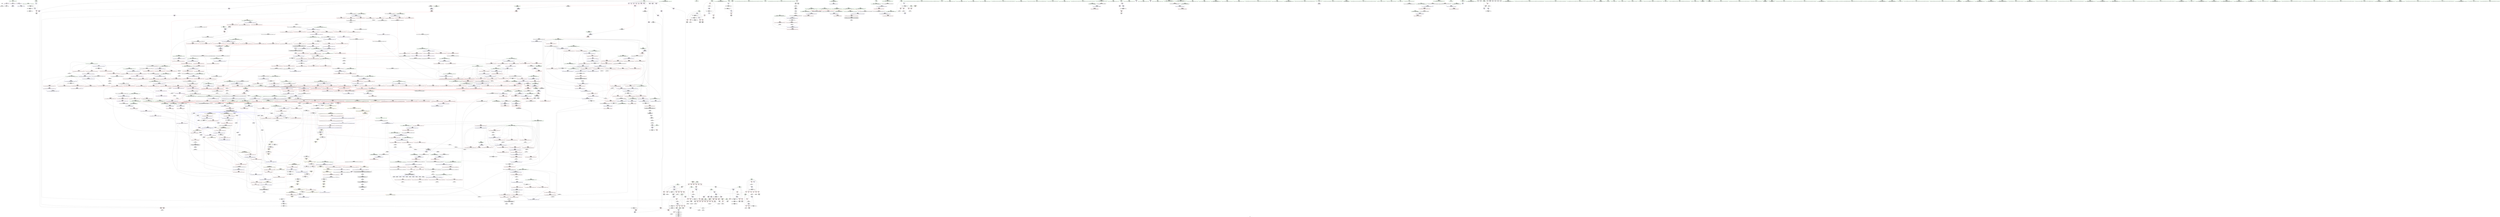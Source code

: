 digraph "SVFG" {
	label="SVFG";

	Node0x55b1c2873fd0 [shape=record,color=grey,label="{NodeID: 0\nNullPtr}"];
	Node0x55b1c2873fd0 -> Node0x55b1c28ea8d0[style=solid];
	Node0x55b1c2873fd0 -> Node0x55b1c2908060[style=solid];
	Node0x55b1c28f1910 [shape=record,color=blue,label="{NodeID: 775\n79\<--129\nf\<--\nmain\n}"];
	Node0x55b1c28f1910 -> Node0x55b1c28e84a0[style=dashed];
	Node0x55b1c28f1910 -> Node0x55b1c29880c0[style=dashed];
	Node0x55b1c2909aa0 [shape=record,color=yellow,style=double,label="{NodeID: 1550\n2V_1 = ENCHI(MR_2V_0)\npts\{12 \}\nFun[_ZSt4sortIPiEvT_S1_]|{<s0>13}}"];
	Node0x55b1c2909aa0:s0 -> Node0x55b1c29a7af0[style=dashed,color=red];
	Node0x55b1c28e83d0 [shape=record,color=red,label="{NodeID: 443\n294\<--77\n\<--j40\nmain\n}"];
	Node0x55b1c28e83d0 -> Node0x55b1c292f7e0[style=solid];
	Node0x55b1c28dc520 [shape=record,color=green,label="{NodeID: 111\n626\<--627\nagg.tmp\<--agg.tmp_field_insensitive\n_ZSt27__unguarded_partition_pivotIPiN9__gnu_cxx5__ops15_Iter_less_iterEET_S4_S4_T0_\n}"];
	Node0x55b1c2a16d60 [shape=record,color=black,label="{NodeID: 1993\n1447 = PHI(1482, )\n|{<s0>87}}"];
	Node0x55b1c2a16d60:s0 -> Node0x55b1c2a212e0[style=solid,color=red];
	Node0x55b1c2912bf0 [shape=record,color=blue,label="{NodeID: 886\n1327\<--1322\n__last.addr\<--__last\n_ZSt26__unguarded_insertion_sortIPiN9__gnu_cxx5__ops15_Iter_less_iterEEvT_S4_T0_\n}"];
	Node0x55b1c2912bf0 -> Node0x55b1c29041a0[style=dashed];
	Node0x55b1c28fddb0 [shape=record,color=red,label="{NodeID: 554\n860\<--833\n\<--__first.addr\n_ZSt10__pop_heapIPiN9__gnu_cxx5__ops15_Iter_less_iterEEvT_S4_S4_RT0_\n}"];
	Node0x55b1c28fddb0 -> Node0x55b1c28ed440[style=solid];
	Node0x55b1c2930fe0 [shape=record,color=grey,label="{NodeID: 1329\n445 = Binary(443, 444, )\n}"];
	Node0x55b1c2930fe0 -> Node0x55b1c2931160[style=solid];
	Node0x55b1c28e0c90 [shape=record,color=green,label="{NodeID: 222\n1463\<--1464\n__first.addr\<--__first.addr_field_insensitive\n_ZSt22__copy_move_backward_aILb1EPiS0_ET1_T0_S2_S1_\n}"];
	Node0x55b1c28e0c90 -> Node0x55b1c2905450[style=solid];
	Node0x55b1c28e0c90 -> Node0x55b1c2913a90[style=solid];
	Node0x55b1c29037e0 [shape=record,color=red,label="{NodeID: 665\n1274\<--1259\n\<--__last.addr\n_ZSt16__insertion_sortIPiN9__gnu_cxx5__ops15_Iter_less_iterEEvT_S4_T0_\n}"];
	Node0x55b1c29037e0 -> Node0x55b1c29354e0[style=solid];
	Node0x55b1c28ee960 [shape=record,color=purple,label="{NodeID: 333\n272\<--10\narrayidx81\<--u\nmain\n}"];
	Node0x55b1c28ee960 -> Node0x55b1c28f93c0[style=solid];
	Node0x55b1c2896ac0 [shape=record,color=green,label="{NodeID: 1\n7\<--1\n__dso_handle\<--dummyObj\nGlob }"];
	Node0x55b1c28f19e0 [shape=record,color=blue,label="{NodeID: 776\n81\<--249\nk\<--inc68\nmain\n}"];
	Node0x55b1c28f19e0 -> Node0x55b1c28e8570[style=dashed];
	Node0x55b1c28f19e0 -> Node0x55b1c28e8640[style=dashed];
	Node0x55b1c28f19e0 -> Node0x55b1c28e8710[style=dashed];
	Node0x55b1c28f19e0 -> Node0x55b1c28e87e0[style=dashed];
	Node0x55b1c28f19e0 -> Node0x55b1c28f19e0[style=dashed];
	Node0x55b1c28f19e0 -> Node0x55b1c29885c0[style=dashed];
	Node0x55b1c28e84a0 [shape=record,color=red,label="{NodeID: 444\n252\<--79\n\<--f\nmain\n}"];
	Node0x55b1c28e84a0 -> Node0x55b1c28eba40[style=solid];
	Node0x55b1c28dc5f0 [shape=record,color=green,label="{NodeID: 112\n628\<--629\nagg.tmp4\<--agg.tmp4_field_insensitive\n_ZSt27__unguarded_partition_pivotIPiN9__gnu_cxx5__ops15_Iter_less_iterEET_S4_S4_T0_\n}"];
	Node0x55b1c2a16ea0 [shape=record,color=black,label="{NodeID: 1994\n1448 = PHI(1459, )\n}"];
	Node0x55b1c2a16ea0 -> Node0x55b1c28ed920[style=solid];
	Node0x55b1c2912cc0 [shape=record,color=blue,label="{NodeID: 887\n1329\<--1339\n__i\<--\n_ZSt26__unguarded_insertion_sortIPiN9__gnu_cxx5__ops15_Iter_less_iterEEvT_S4_T0_\n}"];
	Node0x55b1c2912cc0 -> Node0x55b1c2973bc0[style=dashed];
	Node0x55b1c28fde80 [shape=record,color=red,label="{NodeID: 555\n859\<--835\n\<--__last.addr\n_ZSt10__pop_heapIPiN9__gnu_cxx5__ops15_Iter_less_iterEEvT_S4_S4_RT0_\n}"];
	Node0x55b1c28fde80 -> Node0x55b1c28ed370[style=solid];
	Node0x55b1c2931160 [shape=record,color=grey,label="{NodeID: 1330\n446 = Binary(445, 335, )\n|{<s0>16}}"];
	Node0x55b1c2931160:s0 -> Node0x55b1c2a17f00[style=solid,color=red];
	Node0x55b1c28e0d60 [shape=record,color=green,label="{NodeID: 223\n1465\<--1466\n__last.addr\<--__last.addr_field_insensitive\n_ZSt22__copy_move_backward_aILb1EPiS0_ET1_T0_S2_S1_\n}"];
	Node0x55b1c28e0d60 -> Node0x55b1c2905520[style=solid];
	Node0x55b1c28e0d60 -> Node0x55b1c2913b60[style=solid];
	Node0x55b1c29038b0 [shape=record,color=red,label="{NodeID: 666\n1283\<--1259\n\<--__last.addr\n_ZSt16__insertion_sortIPiN9__gnu_cxx5__ops15_Iter_less_iterEEvT_S4_T0_\n}"];
	Node0x55b1c29038b0 -> Node0x55b1c29369e0[style=solid];
	Node0x55b1c2979ac0 [shape=record,color=black,label="{NodeID: 1441\nMR_2V_2 = PHI(MR_2V_1, MR_2V_3, )\npts\{12 \}\n|{<s0>29|<s1>62|<s2>63|<s3>64}}"];
	Node0x55b1c2979ac0:s0 -> Node0x55b1c29b99e0[style=dashed,color=blue];
	Node0x55b1c2979ac0:s1 -> Node0x55b1c290beb0[style=dashed,color=red];
	Node0x55b1c2979ac0:s2 -> Node0x55b1c290beb0[style=dashed,color=red];
	Node0x55b1c2979ac0:s3 -> Node0x55b1c2331190[style=dashed,color=red];
	Node0x55b1c28eea30 [shape=record,color=purple,label="{NodeID: 334\n279\<--10\narrayidx85\<--u\nmain\n}"];
	Node0x55b1c28eea30 -> Node0x55b1c28f9490[style=solid];
	Node0x55b1c28d8b50 [shape=record,color=green,label="{NodeID: 2\n15\<--1\n.str\<--dummyObj\nGlob }"];
	Node0x55b1c28f1ab0 [shape=record,color=blue,label="{NodeID: 777\n73\<--129\nff\<--\nmain\n}"];
	Node0x55b1c28f1ab0 -> Node0x55b1c29876c0[style=dashed];
	Node0x55b1c28e8570 [shape=record,color=red,label="{NodeID: 445\n221\<--81\n\<--k\nmain\n}"];
	Node0x55b1c28e8570 -> Node0x55b1c28eb700[style=solid];
	Node0x55b1c28dc6c0 [shape=record,color=green,label="{NodeID: 113\n649\<--650\n_ZSt22__move_median_to_firstIPiN9__gnu_cxx5__ops15_Iter_less_iterEEvT_S4_S4_S4_T0_\<--_ZSt22__move_median_to_firstIPiN9__gnu_cxx5__ops15_Iter_less_iterEEvT_S4_S4_S4_T0__field_insensitive\n}"];
	Node0x55b1c2a16fe0 [shape=record,color=black,label="{NodeID: 1995\n1478 = PHI(1489, )\n}"];
	Node0x55b1c2a16fe0 -> Node0x55b1c28edac0[style=solid];
	Node0x55b1c2912d90 [shape=record,color=blue,label="{NodeID: 888\n1329\<--1351\n__i\<--incdec.ptr\n_ZSt26__unguarded_insertion_sortIPiN9__gnu_cxx5__ops15_Iter_less_iterEEvT_S4_T0_\n}"];
	Node0x55b1c2912d90 -> Node0x55b1c2973bc0[style=dashed];
	Node0x55b1c28fdf50 [shape=record,color=red,label="{NodeID: 556\n849\<--837\n\<--__result.addr\n_ZSt10__pop_heapIPiN9__gnu_cxx5__ops15_Iter_less_iterEEvT_S4_S4_RT0_\n|{<s0>37}}"];
	Node0x55b1c28fdf50:s0 -> Node0x55b1c2a198d0[style=solid,color=red];
	Node0x55b1c29312e0 [shape=record,color=grey,label="{NodeID: 1331\n916 = Binary(915, 728, )\n}"];
	Node0x55b1c29312e0 -> Node0x55b1c2930b60[style=solid];
	Node0x55b1c28e0e30 [shape=record,color=green,label="{NodeID: 224\n1467\<--1468\n__result.addr\<--__result.addr_field_insensitive\n_ZSt22__copy_move_backward_aILb1EPiS0_ET1_T0_S2_S1_\n}"];
	Node0x55b1c28e0e30 -> Node0x55b1c29055f0[style=solid];
	Node0x55b1c28e0e30 -> Node0x55b1c2913c30[style=solid];
	Node0x55b1c2903980 [shape=record,color=red,label="{NodeID: 667\n1282\<--1261\n\<--__i\n_ZSt16__insertion_sortIPiN9__gnu_cxx5__ops15_Iter_less_iterEEvT_S4_T0_\n}"];
	Node0x55b1c2903980 -> Node0x55b1c29369e0[style=solid];
	Node0x55b1c28eeb00 [shape=record,color=purple,label="{NodeID: 335\n283\<--10\narrayidx87\<--u\nmain\n}"];
	Node0x55b1c28eeb00 -> Node0x55b1c28f1d20[style=solid];
	Node0x55b1c28d9220 [shape=record,color=green,label="{NodeID: 3\n17\<--1\n_ZSt3cin\<--dummyObj\nGlob }"];
	Node0x55b1c28f1b80 [shape=record,color=blue,label="{NodeID: 778\n83\<--259\nt\<--\nmain\n}"];
	Node0x55b1c28f1b80 -> Node0x55b1c28e88b0[style=dashed];
	Node0x55b1c28f1b80 -> Node0x55b1c2988ac0[style=dashed];
	Node0x55b1c28e8640 [shape=record,color=red,label="{NodeID: 446\n230\<--81\n\<--k\nmain\n}"];
	Node0x55b1c28e8640 -> Node0x55b1c28eb8a0[style=solid];
	Node0x55b1c28dc7c0 [shape=record,color=green,label="{NodeID: 114\n656\<--657\n_ZSt21__unguarded_partitionIPiN9__gnu_cxx5__ops15_Iter_less_iterEET_S4_S4_S4_T0_\<--_ZSt21__unguarded_partitionIPiN9__gnu_cxx5__ops15_Iter_less_iterEET_S4_S4_S4_T0__field_insensitive\n}"];
	Node0x55b1c2a17120 [shape=record,color=black,label="{NodeID: 1996\n1576 = PHI(1625, )\n}"];
	Node0x55b1c2a17120 -> Node0x55b1c29146c0[style=solid];
	Node0x55b1c2912e60 [shape=record,color=blue,label="{NodeID: 889\n1359\<--1356\n__first.addr\<--__first\n_ZSt13move_backwardIPiS0_ET0_T_S2_S1_\n}"];
	Node0x55b1c2912e60 -> Node0x55b1c29044e0[style=dashed];
	Node0x55b1c28fe020 [shape=record,color=red,label="{NodeID: 557\n856\<--837\n\<--__result.addr\n_ZSt10__pop_heapIPiN9__gnu_cxx5__ops15_Iter_less_iterEEvT_S4_S4_RT0_\n}"];
	Node0x55b1c28fe020 -> Node0x55b1c28f4690[style=solid];
	Node0x55b1c2931460 [shape=record,color=grey,label="{NodeID: 1332\n450 = Binary(447, 451, )\n|{<s0>17}}"];
	Node0x55b1c2931460:s0 -> Node0x55b1c2a226f0[style=solid,color=red];
	Node0x55b1c28e0f00 [shape=record,color=green,label="{NodeID: 225\n1469\<--1470\n__simple\<--__simple_field_insensitive\n_ZSt22__copy_move_backward_aILb1EPiS0_ET1_T0_S2_S1_\n}"];
	Node0x55b1c28e0f00 -> Node0x55b1c2913d00[style=solid];
	Node0x55b1c2903a50 [shape=record,color=red,label="{NodeID: 668\n1286\<--1261\n\<--__i\n_ZSt16__insertion_sortIPiN9__gnu_cxx5__ops15_Iter_less_iterEEvT_S4_T0_\n|{<s0>69}}"];
	Node0x55b1c2903a50:s0 -> Node0x55b1c2a1f6b0[style=solid,color=red];
	Node0x55b1c28eebd0 [shape=record,color=purple,label="{NodeID: 336\n309\<--10\n\<--u\nmain\n}"];
	Node0x55b1c28d92b0 [shape=record,color=green,label="{NodeID: 4\n18\<--1\n.str.1\<--dummyObj\nGlob }"];
	Node0x55b1c28f1c50 [shape=record,color=blue,label="{NodeID: 779\n85\<--262\nk74\<--conv75\nmain\n}"];
	Node0x55b1c28f1c50 -> Node0x55b1c28e8980[style=dashed];
	Node0x55b1c28f1c50 -> Node0x55b1c28e8a50[style=dashed];
	Node0x55b1c28f1c50 -> Node0x55b1c28e8b20[style=dashed];
	Node0x55b1c28f1c50 -> Node0x55b1c28e8bf0[style=dashed];
	Node0x55b1c28f1c50 -> Node0x55b1c28f1df0[style=dashed];
	Node0x55b1c28f1c50 -> Node0x55b1c2988fc0[style=dashed];
	Node0x55b1c28e8710 [shape=record,color=red,label="{NodeID: 447\n238\<--81\n\<--k\nmain\n}"];
	Node0x55b1c28e8710 -> Node0x55b1c28eb970[style=solid];
	Node0x55b1c28e1340 [shape=record,color=green,label="{NodeID: 115\n663\<--664\n__comp\<--__comp_field_insensitive\n_ZSt13__heap_selectIPiN9__gnu_cxx5__ops15_Iter_less_iterEEvT_S4_S4_T0_\n|{<s0>30|<s1>31|<s2>32}}"];
	Node0x55b1c28e1340:s0 -> Node0x55b1c2a21da0[style=solid,color=red];
	Node0x55b1c28e1340:s1 -> Node0x55b1c2a1ee20[style=solid,color=red];
	Node0x55b1c28e1340:s2 -> Node0x55b1c2a217e0[style=solid,color=red];
	Node0x55b1c2a17260 [shape=record,color=black,label="{NodeID: 1997\n1601 = PHI(1671, )\n}"];
	Node0x55b1c2912f30 [shape=record,color=blue,label="{NodeID: 890\n1361\<--1357\n__last.addr\<--__last\n_ZSt13move_backwardIPiS0_ET0_T_S2_S1_\n}"];
	Node0x55b1c2912f30 -> Node0x55b1c29045b0[style=dashed];
	Node0x55b1c29a6dd0 [shape=record,color=yellow,style=double,label="{NodeID: 1665\n16V_1 = ENCHI(MR_16V_0)\npts\{64 \}\nFun[main]}"];
	Node0x55b1c29a6dd0 -> Node0x55b1c28e69d0[style=dashed];
	Node0x55b1c29a6dd0 -> Node0x55b1c28e6aa0[style=dashed];
	Node0x55b1c29a6dd0 -> Node0x55b1c28e6b70[style=dashed];
	Node0x55b1c29a6dd0 -> Node0x55b1c28e6c40[style=dashed];
	Node0x55b1c29a6dd0 -> Node0x55b1c28e6d10[style=dashed];
	Node0x55b1c29a6dd0 -> Node0x55b1c28e6de0[style=dashed];
	Node0x55b1c28fe0f0 [shape=record,color=red,label="{NodeID: 558\n867\<--839\n\<--__comp.addr\n_ZSt10__pop_heapIPiN9__gnu_cxx5__ops15_Iter_less_iterEEvT_S4_S4_RT0_\n}"];
	Node0x55b1c29315e0 [shape=record,color=grey,label="{NodeID: 1333\n339 = Binary(338, 112, )\n}"];
	Node0x55b1c28e0fd0 [shape=record,color=green,label="{NodeID: 226\n1479\<--1480\n_ZNSt20__copy_move_backwardILb1ELb1ESt26random_access_iterator_tagE13__copy_move_bIiEEPT_PKS3_S6_S4_\<--_ZNSt20__copy_move_backwardILb1ELb1ESt26random_access_iterator_tagE13__copy_move_bIiEEPT_PKS3_S6_S4__field_insensitive\n}"];
	Node0x55b1c2903b20 [shape=record,color=red,label="{NodeID: 669\n1290\<--1261\n\<--__i\n_ZSt16__insertion_sortIPiN9__gnu_cxx5__ops15_Iter_less_iterEEvT_S4_T0_\n|{<s0>70}}"];
	Node0x55b1c2903b20:s0 -> Node0x55b1c2a198d0[style=solid,color=red];
	Node0x55b1c297a9c0 [shape=record,color=black,label="{NodeID: 1444\nMR_2V_3 = PHI(MR_2V_2, MR_2V_1, )\npts\{12 \}\n|{<s0>88}}"];
	Node0x55b1c297a9c0:s0 -> Node0x55b1c29bafe0[style=dashed,color=blue];
	Node0x55b1c28eeca0 [shape=record,color=purple,label="{NodeID: 337\n312\<--10\n\<--u\nmain\n}"];
	Node0x55b1c28d9340 [shape=record,color=green,label="{NodeID: 5\n20\<--1\n_ZSt4cout\<--dummyObj\nGlob }"];
	Node0x55b1c28f1d20 [shape=record,color=blue,label="{NodeID: 780\n283\<--280\narrayidx87\<--\nmain\n}"];
	Node0x55b1c28f1d20 -> Node0x55b1c29777c0[style=dashed];
	Node0x55b1c28e87e0 [shape=record,color=red,label="{NodeID: 448\n248\<--81\n\<--k\nmain\n}"];
	Node0x55b1c28e87e0 -> Node0x55b1c292fde0[style=solid];
	Node0x55b1c28e1410 [shape=record,color=green,label="{NodeID: 116\n665\<--666\n__first.addr\<--__first.addr_field_insensitive\n_ZSt13__heap_selectIPiN9__gnu_cxx5__ops15_Iter_less_iterEEvT_S4_S4_T0_\n}"];
	Node0x55b1c28e1410 -> Node0x55b1c28fbd30[style=solid];
	Node0x55b1c28e1410 -> Node0x55b1c28fbe00[style=solid];
	Node0x55b1c28e1410 -> Node0x55b1c28fbed0[style=solid];
	Node0x55b1c28e1410 -> Node0x55b1c28f3310[style=solid];
	Node0x55b1c2a17370 [shape=record,color=black,label="{NodeID: 1998\n1606 = PHI(870, )\n}"];
	Node0x55b1c2a17370 -> Node0x55b1c2906f20[style=solid];
	Node0x55b1c2913000 [shape=record,color=blue,label="{NodeID: 891\n1363\<--1358\n__result.addr\<--__result\n_ZSt13move_backwardIPiS0_ET0_T_S2_S1_\n}"];
	Node0x55b1c2913000 -> Node0x55b1c2904680[style=dashed];
	Node0x55b1c29a6eb0 [shape=record,color=yellow,style=double,label="{NodeID: 1666\n18V_1 = ENCHI(MR_18V_0)\npts\{66 \}\nFun[main]}"];
	Node0x55b1c29a6eb0 -> Node0x55b1c28e6eb0[style=dashed];
	Node0x55b1c29a6eb0 -> Node0x55b1c28e6f80[style=dashed];
	Node0x55b1c29a6eb0 -> Node0x55b1c28e7050[style=dashed];
	Node0x55b1c29a6eb0 -> Node0x55b1c28e7120[style=dashed];
	Node0x55b1c29a6eb0 -> Node0x55b1c28e71f0[style=dashed];
	Node0x55b1c29a6eb0 -> Node0x55b1c28e72c0[style=dashed];
	Node0x55b1c29a6eb0 -> Node0x55b1c28e7390[style=dashed];
	Node0x55b1c28fe1c0 [shape=record,color=red,label="{NodeID: 559\n851\<--850\n\<--call\n_ZSt10__pop_heapIPiN9__gnu_cxx5__ops15_Iter_less_iterEEvT_S4_S4_RT0_\n}"];
	Node0x55b1c28fe1c0 -> Node0x55b1c28f45c0[style=solid];
	Node0x55b1c2931760 [shape=record,color=grey,label="{NodeID: 1334\n333 = Binary(331, 332, )\n}"];
	Node0x55b1c2931760 -> Node0x55b1c29318e0[style=solid];
	Node0x55b1c28e10d0 [shape=record,color=green,label="{NodeID: 227\n1484\<--1485\n__it.addr\<--__it.addr_field_insensitive\n_ZSt12__niter_baseIPiET_S1_\n}"];
	Node0x55b1c28e10d0 -> Node0x55b1c29056c0[style=solid];
	Node0x55b1c28e10d0 -> Node0x55b1c2913dd0[style=solid];
	Node0x55b1c2903bf0 [shape=record,color=red,label="{NodeID: 670\n1295\<--1261\n\<--__i\n_ZSt16__insertion_sortIPiN9__gnu_cxx5__ops15_Iter_less_iterEEvT_S4_T0_\n|{<s0>71}}"];
	Node0x55b1c2903bf0:s0 -> Node0x55b1c2a1e1a0[style=solid,color=red];
	Node0x55b1c297aec0 [shape=record,color=black,label="{NodeID: 1445\nMR_2V_2 = PHI(MR_2V_3, MR_2V_1, )\npts\{12 \}\n|{|<s5>41}}"];
	Node0x55b1c297aec0 -> Node0x55b1c28ffaf0[style=dashed];
	Node0x55b1c297aec0 -> Node0x55b1c28ffbc0[style=dashed];
	Node0x55b1c297aec0 -> Node0x55b1c28f4eb0[style=dashed];
	Node0x55b1c297aec0 -> Node0x55b1c28f5120[style=dashed];
	Node0x55b1c297aec0 -> Node0x55b1c297f4c0[style=dashed];
	Node0x55b1c297aec0:s5 -> Node0x55b1c290beb0[style=dashed,color=red];
	Node0x55b1c28eed70 [shape=record,color=purple,label="{NodeID: 338\n319\<--10\n\<--u\nmain\n}"];
	Node0x55b1c28d93d0 [shape=record,color=green,label="{NodeID: 6\n22\<--1\n\<--dummyObj\nCan only get source location for instruction, argument, global var or function.}"];
	Node0x55b1c28f1df0 [shape=record,color=blue,label="{NodeID: 781\n85\<--288\nk74\<--inc90\nmain\n}"];
	Node0x55b1c28f1df0 -> Node0x55b1c28e8980[style=dashed];
	Node0x55b1c28f1df0 -> Node0x55b1c28e8a50[style=dashed];
	Node0x55b1c28f1df0 -> Node0x55b1c28e8b20[style=dashed];
	Node0x55b1c28f1df0 -> Node0x55b1c28e8bf0[style=dashed];
	Node0x55b1c28f1df0 -> Node0x55b1c28f1df0[style=dashed];
	Node0x55b1c28f1df0 -> Node0x55b1c2988fc0[style=dashed];
	Node0x55b1c28e88b0 [shape=record,color=red,label="{NodeID: 449\n274\<--83\n\<--t\nmain\n}"];
	Node0x55b1c28e88b0 -> Node0x55b1c2935960[style=solid];
	Node0x55b1c28e14e0 [shape=record,color=green,label="{NodeID: 117\n667\<--668\n__middle.addr\<--__middle.addr_field_insensitive\n_ZSt13__heap_selectIPiN9__gnu_cxx5__ops15_Iter_less_iterEEvT_S4_S4_T0_\n}"];
	Node0x55b1c28e14e0 -> Node0x55b1c28fbfa0[style=solid];
	Node0x55b1c28e14e0 -> Node0x55b1c28fc070[style=solid];
	Node0x55b1c28e14e0 -> Node0x55b1c28fc140[style=solid];
	Node0x55b1c28e14e0 -> Node0x55b1c28f33e0[style=solid];
	Node0x55b1c2a174e0 [shape=record,color=black,label="{NodeID: 1999\n1658 = PHI(1671, )\n}"];
	Node0x55b1c29130d0 [shape=record,color=blue,label="{NodeID: 892\n1383\<--1380\n__last.addr\<--__last\n_ZSt25__unguarded_linear_insertIPiN9__gnu_cxx5__ops14_Val_less_iterEEvT_T0_\n}"];
	Node0x55b1c29130d0 -> Node0x55b1c2904750[style=dashed];
	Node0x55b1c29130d0 -> Node0x55b1c2904820[style=dashed];
	Node0x55b1c29130d0 -> Node0x55b1c2983ac0[style=dashed];
	Node0x55b1c29a6f90 [shape=record,color=yellow,style=double,label="{NodeID: 1667\n20V_1 = ENCHI(MR_20V_0)\npts\{68 \}\nFun[main]}"];
	Node0x55b1c29a6f90 -> Node0x55b1c28e7460[style=dashed];
	Node0x55b1c28fe290 [shape=record,color=red,label="{NodeID: 560\n855\<--854\n\<--call1\n_ZSt10__pop_heapIPiN9__gnu_cxx5__ops15_Iter_less_iterEEvT_S4_S4_RT0_\n}"];
	Node0x55b1c28fe290 -> Node0x55b1c28f4690[style=solid];
	Node0x55b1c29318e0 [shape=record,color=grey,label="{NodeID: 1335\n334 = Binary(333, 335, )\n}"];
	Node0x55b1c29318e0 -> Node0x55b1c28ec260[style=solid];
	Node0x55b1c28e11a0 [shape=record,color=green,label="{NodeID: 228\n1493\<--1494\n__first.addr\<--__first.addr_field_insensitive\n_ZNSt20__copy_move_backwardILb1ELb1ESt26random_access_iterator_tagE13__copy_move_bIiEEPT_PKS3_S6_S4_\n}"];
	Node0x55b1c28e11a0 -> Node0x55b1c2905790[style=solid];
	Node0x55b1c28e11a0 -> Node0x55b1c2905860[style=solid];
	Node0x55b1c28e11a0 -> Node0x55b1c2913ea0[style=solid];
	Node0x55b1c2903cc0 [shape=record,color=red,label="{NodeID: 671\n1296\<--1261\n\<--__i\n_ZSt16__insertion_sortIPiN9__gnu_cxx5__ops15_Iter_less_iterEEvT_S4_T0_\n}"];
	Node0x55b1c2903cc0 -> Node0x55b1c28f0250[style=solid];
	Node0x55b1c28eee40 [shape=record,color=purple,label="{NodeID: 339\n322\<--10\n\<--u\nmain\n}"];
	Node0x55b1c28d9460 [shape=record,color=green,label="{NodeID: 7\n90\<--1\n\<--dummyObj\nCan only get source location for instruction, argument, global var or function.}"];
	Node0x55b1c28f1ec0 [shape=record,color=blue,label="{NodeID: 782\n77\<--295\nj40\<--inc95\nmain\n}"];
	Node0x55b1c28f1ec0 -> Node0x55b1c28e8090[style=dashed];
	Node0x55b1c28f1ec0 -> Node0x55b1c28e8160[style=dashed];
	Node0x55b1c28f1ec0 -> Node0x55b1c28e8230[style=dashed];
	Node0x55b1c28f1ec0 -> Node0x55b1c28e8300[style=dashed];
	Node0x55b1c28f1ec0 -> Node0x55b1c28e83d0[style=dashed];
	Node0x55b1c28f1ec0 -> Node0x55b1c28f1ec0[style=dashed];
	Node0x55b1c28f1ec0 -> Node0x55b1c29754c0[style=dashed];
	Node0x55b1c290a0f0 [shape=record,color=yellow,style=double,label="{NodeID: 1557\n225V_1 = ENCHI(MR_225V_0)\npts\{755 842 891 1016 1232 1386 \}\nFun[_ZSt16__insertion_sortIPiN9__gnu_cxx5__ops15_Iter_less_iterEEvT_S4_T0_]}"];
	Node0x55b1c290a0f0 -> Node0x55b1c2903f30[style=dashed];
	Node0x55b1c290a0f0 -> Node0x55b1c2904000[style=dashed];
	Node0x55b1c28e8980 [shape=record,color=red,label="{NodeID: 450\n265\<--85\n\<--k74\nmain\n}"];
	Node0x55b1c28e8980 -> Node0x55b1c28ebcb0[style=solid];
	Node0x55b1c28e15b0 [shape=record,color=green,label="{NodeID: 118\n669\<--670\n__last.addr\<--__last.addr_field_insensitive\n_ZSt13__heap_selectIPiN9__gnu_cxx5__ops15_Iter_less_iterEEvT_S4_S4_T0_\n}"];
	Node0x55b1c28e15b0 -> Node0x55b1c28fc210[style=solid];
	Node0x55b1c28e15b0 -> Node0x55b1c28f34b0[style=solid];
	Node0x55b1c2a175f0 [shape=record,color=black,label="{NodeID: 2000\n1210 = PHI(1116, 1126, 1130, 1140, 1148, 1152, 1202, )\n0th arg _ZSt9iter_swapIPiS0_EvT_T0_ }"];
	Node0x55b1c2a175f0 -> Node0x55b1c2912090[style=solid];
	Node0x55b1c29131a0 [shape=record,color=blue,label="{NodeID: 893\n1385\<--1392\n__val\<--\n_ZSt25__unguarded_linear_insertIPiN9__gnu_cxx5__ops14_Val_less_iterEEvT_T0_\n|{|<s2>81}}"];
	Node0x55b1c29131a0 -> Node0x55b1c2904f70[style=dashed];
	Node0x55b1c29131a0 -> Node0x55b1c2905040[style=dashed];
	Node0x55b1c29131a0:s2 -> Node0x55b1c29a8740[style=dashed,color=red];
	Node0x55b1c28fe360 [shape=record,color=red,label="{NodeID: 561\n866\<--865\n\<--call2\n_ZSt10__pop_heapIPiN9__gnu_cxx5__ops15_Iter_less_iterEEvT_S4_S4_RT0_\n|{<s0>40}}"];
	Node0x55b1c28fe360:s0 -> Node0x55b1c2a20910[style=solid,color=red];
	Node0x55b1c2931a60 [shape=record,color=grey,label="{NodeID: 1336\n929 = Binary(928, 512, )\n}"];
	Node0x55b1c2931a60 -> Node0x55b1c28f4de0[style=solid];
	Node0x55b1c28e9400 [shape=record,color=green,label="{NodeID: 229\n1495\<--1496\n__last.addr\<--__last.addr_field_insensitive\n_ZNSt20__copy_move_backwardILb1ELb1ESt26random_access_iterator_tagE13__copy_move_bIiEEPT_PKS3_S6_S4_\n}"];
	Node0x55b1c28e9400 -> Node0x55b1c2905930[style=solid];
	Node0x55b1c28e9400 -> Node0x55b1c2913f70[style=solid];
	Node0x55b1c2903d90 [shape=record,color=red,label="{NodeID: 672\n1306\<--1261\n\<--__i\n_ZSt16__insertion_sortIPiN9__gnu_cxx5__ops15_Iter_less_iterEEvT_S4_T0_\n|{<s0>74}}"];
	Node0x55b1c2903d90:s0 -> Node0x55b1c2a18670[style=solid,color=red];
	Node0x55b1c28eef10 [shape=record,color=purple,label="{NodeID: 340\n329\<--10\n\<--u\nmain\n}"];
	Node0x55b1c28d94f0 [shape=record,color=green,label="{NodeID: 8\n97\<--1\n\<--dummyObj\nCan only get source location for instruction, argument, global var or function.}"];
	Node0x55b1c28f1f90 [shape=record,color=blue,label="{NodeID: 783\n75\<--300\ni34\<--inc98\nmain\n}"];
	Node0x55b1c28f1f90 -> Node0x55b1c28e7bb0[style=dashed];
	Node0x55b1c28f1f90 -> Node0x55b1c28e7c80[style=dashed];
	Node0x55b1c28f1f90 -> Node0x55b1c28e7d50[style=dashed];
	Node0x55b1c28f1f90 -> Node0x55b1c28e7e20[style=dashed];
	Node0x55b1c28f1f90 -> Node0x55b1c28e7ef0[style=dashed];
	Node0x55b1c28f1f90 -> Node0x55b1c28e7fc0[style=dashed];
	Node0x55b1c28f1f90 -> Node0x55b1c28f15d0[style=dashed];
	Node0x55b1c28f1f90 -> Node0x55b1c28f1f90[style=dashed];
	Node0x55b1c28f1f90 -> Node0x55b1c298d5c0[style=dashed];
	Node0x55b1c290a290 [shape=record,color=yellow,style=double,label="{NodeID: 1558\n2V_1 = ENCHI(MR_2V_0)\npts\{12 \}\nFun[_ZSt13__heap_selectIPiN9__gnu_cxx5__ops15_Iter_less_iterEEvT_S4_S4_T0_]|{<s0>30|<s1>30}}"];
	Node0x55b1c290a290:s0 -> Node0x55b1c29803c0[style=dashed,color=red];
	Node0x55b1c290a290:s1 -> Node0x55b1c29899c0[style=dashed,color=red];
	Node0x55b1c28e8a50 [shape=record,color=red,label="{NodeID: 451\n270\<--85\n\<--k74\nmain\n}"];
	Node0x55b1c28e8a50 -> Node0x55b1c28ebd80[style=solid];
	Node0x55b1c28e1680 [shape=record,color=green,label="{NodeID: 119\n671\<--672\n__i\<--__i_field_insensitive\n_ZSt13__heap_selectIPiN9__gnu_cxx5__ops15_Iter_less_iterEEvT_S4_S4_T0_\n}"];
	Node0x55b1c28e1680 -> Node0x55b1c28fc2e0[style=solid];
	Node0x55b1c28e1680 -> Node0x55b1c28fc3b0[style=solid];
	Node0x55b1c28e1680 -> Node0x55b1c28fc480[style=solid];
	Node0x55b1c28e1680 -> Node0x55b1c28fc550[style=solid];
	Node0x55b1c28e1680 -> Node0x55b1c28f3580[style=solid];
	Node0x55b1c28e1680 -> Node0x55b1c28f3650[style=solid];
	Node0x55b1c2a17c40 [shape=record,color=black,label="{NodeID: 2001\n1211 = PHI(1117, 1127, 1131, 1141, 1149, 1153, 1203, )\n1st arg _ZSt9iter_swapIPiS0_EvT_T0_ }"];
	Node0x55b1c2a17c40 -> Node0x55b1c2912160[style=solid];
	Node0x55b1c2913270 [shape=record,color=blue,label="{NodeID: 894\n1387\<--1394\n__next\<--\n_ZSt25__unguarded_linear_insertIPiN9__gnu_cxx5__ops14_Val_less_iterEEvT_T0_\n}"];
	Node0x55b1c2913270 -> Node0x55b1c2904a90[style=dashed];
	Node0x55b1c2913270 -> Node0x55b1c2913340[style=dashed];
	Node0x55b1c28fe430 [shape=record,color=red,label="{NodeID: 562\n875\<--872\n\<--__t.addr\n_ZSt4moveIRiEONSt16remove_referenceIT_E4typeEOS2_\n}"];
	Node0x55b1c28fe430 -> Node0x55b1c28ed510[style=solid];
	Node0x55b1c2931be0 [shape=record,color=grey,label="{NodeID: 1337\n726 = Binary(725, 335, )\n}"];
	Node0x55b1c2931be0 -> Node0x55b1c29357e0[style=solid];
	Node0x55b1c28e9490 [shape=record,color=green,label="{NodeID: 230\n1497\<--1498\n__result.addr\<--__result.addr_field_insensitive\n_ZNSt20__copy_move_backwardILb1ELb1ESt26random_access_iterator_tagE13__copy_move_bIiEEPT_PKS3_S6_S4_\n}"];
	Node0x55b1c28e9490 -> Node0x55b1c2905a00[style=solid];
	Node0x55b1c28e9490 -> Node0x55b1c2905ad0[style=solid];
	Node0x55b1c28e9490 -> Node0x55b1c2914040[style=solid];
	Node0x55b1c2903e60 [shape=record,color=red,label="{NodeID: 673\n1315\<--1261\n\<--__i\n_ZSt16__insertion_sortIPiN9__gnu_cxx5__ops15_Iter_less_iterEEvT_S4_T0_\n}"];
	Node0x55b1c2903e60 -> Node0x55b1c28f0320[style=solid];
	Node0x55b1c297bdc0 [shape=record,color=black,label="{NodeID: 1448\nMR_2V_7 = PHI(MR_2V_9, MR_2V_3, )\npts\{12 \}\n|{<s0>28}}"];
	Node0x55b1c297bdc0:s0 -> Node0x55b1c29b8120[style=dashed,color=blue];
	Node0x55b1c28eefe0 [shape=record,color=purple,label="{NodeID: 341\n115\<--13\narrayidx2\<--p\nmain\n}"];
	Node0x55b1c28eefe0 -> Node0x55b1c29084a0[style=solid];
	Node0x55b1c28d9580 [shape=record,color=green,label="{NodeID: 9\n101\<--1\n\<--dummyObj\nCan only get source location for instruction, argument, global var or function.}"];
	Node0x55b1c28f2060 [shape=record,color=blue,label="{NodeID: 784\n87\<--336\nresult\<--conv111\nmain\n}"];
	Node0x55b1c28f2060 -> Node0x55b1c28e8cc0[style=dashed];
	Node0x55b1c28f2060 -> Node0x55b1c298f3c0[style=dashed];
	Node0x55b1c28e8b20 [shape=record,color=red,label="{NodeID: 452\n281\<--85\n\<--k74\nmain\n}"];
	Node0x55b1c28e8b20 -> Node0x55b1c28ebf20[style=solid];
	Node0x55b1c28e1750 [shape=record,color=green,label="{NodeID: 120\n679\<--680\n_ZSt11__make_heapIPiN9__gnu_cxx5__ops15_Iter_less_iterEEvT_S4_RT0_\<--_ZSt11__make_heapIPiN9__gnu_cxx5__ops15_Iter_less_iterEEvT_S4_RT0__field_insensitive\n}"];
	Node0x55b1c2a17f00 [shape=record,color=black,label="{NodeID: 2002\n529 = PHI(446, )\n0th arg _ZSt4__lgl }"];
	Node0x55b1c2a17f00 -> Node0x55b1c28f2bc0[style=solid];
	Node0x55b1c2913340 [shape=record,color=blue,label="{NodeID: 895\n1387\<--1397\n__next\<--incdec.ptr\n_ZSt25__unguarded_linear_insertIPiN9__gnu_cxx5__ops14_Val_less_iterEEvT_T0_\n}"];
	Node0x55b1c2913340 -> Node0x55b1c2983fc0[style=dashed];
	Node0x55b1c28fe500 [shape=record,color=red,label="{NodeID: 563\n919\<--884\n\<--__first.addr\n_ZSt13__adjust_heapIPiliN9__gnu_cxx5__ops15_Iter_less_iterEEvT_T0_S5_T1_T2_\n}"];
	Node0x55b1c28fe500 -> Node0x55b1c28e53e0[style=solid];
	Node0x55b1c2931d60 [shape=record,color=grey,label="{NodeID: 1338\n725 = Binary(723, 724, )\n}"];
	Node0x55b1c2931d60 -> Node0x55b1c2931be0[style=solid];
	Node0x55b1c28e9560 [shape=record,color=green,label="{NodeID: 231\n1499\<--1500\n_Num\<--_Num_field_insensitive\n_ZNSt20__copy_move_backwardILb1ELb1ESt26random_access_iterator_tagE13__copy_move_bIiEEPT_PKS3_S6_S4_\n}"];
	Node0x55b1c28e9560 -> Node0x55b1c2905ba0[style=solid];
	Node0x55b1c28e9560 -> Node0x55b1c2905c70[style=solid];
	Node0x55b1c28e9560 -> Node0x55b1c2905d40[style=solid];
	Node0x55b1c28e9560 -> Node0x55b1c2905e10[style=solid];
	Node0x55b1c28e9560 -> Node0x55b1c2914110[style=solid];
	Node0x55b1c2903f30 [shape=record,color=red,label="{NodeID: 674\n1292\<--1291\n\<--call3\n_ZSt16__insertion_sortIPiN9__gnu_cxx5__ops15_Iter_less_iterEEvT_S4_T0_\n}"];
	Node0x55b1c2903f30 -> Node0x55b1c29128b0[style=solid];
	Node0x55b1c297c2c0 [shape=record,color=black,label="{NodeID: 1449\nMR_2V_3 = PHI(MR_2V_5, MR_2V_2, )\npts\{12 \}\n|{|<s1>26|<s2>31|<s3>32|<s4>32|<s5>32}}"];
	Node0x55b1c297c2c0 -> Node0x55b1c297c2c0[style=dashed];
	Node0x55b1c297c2c0:s1 -> Node0x55b1c29b9720[style=dashed,color=blue];
	Node0x55b1c297c2c0:s2 -> Node0x55b1c290beb0[style=dashed,color=red];
	Node0x55b1c297c2c0:s3 -> Node0x55b1c28fe1c0[style=dashed,color=red];
	Node0x55b1c297c2c0:s4 -> Node0x55b1c28fe290[style=dashed,color=red];
	Node0x55b1c297c2c0:s5 -> Node0x55b1c28f4690[style=dashed,color=red];
	Node0x55b1c28ef0b0 [shape=record,color=purple,label="{NodeID: 342\n176\<--13\narrayidx28\<--p\nmain\n}"];
	Node0x55b1c28ef0b0 -> Node0x55b1c28e8e60[style=solid];
	Node0x55b1c28d9610 [shape=record,color=green,label="{NodeID: 10\n112\<--1\n\<--dummyObj\nCan only get source location for instruction, argument, global var or function.}"];
	Node0x55b1c28f2130 [shape=record,color=blue,label="{NodeID: 785\n61\<--355\ntt\<--inc117\nmain\n}"];
	Node0x55b1c28f2130 -> Node0x55b1c298c1c0[style=dashed];
	Node0x55b1c28e8bf0 [shape=record,color=red,label="{NodeID: 453\n287\<--85\n\<--k74\nmain\n}"];
	Node0x55b1c28e8bf0 -> Node0x55b1c2932360[style=solid];
	Node0x55b1c28e1850 [shape=record,color=green,label="{NodeID: 121\n691\<--692\n_ZNK9__gnu_cxx5__ops15_Iter_less_iterclIPiS3_EEbT_T0_\<--_ZNK9__gnu_cxx5__ops15_Iter_less_iterclIPiS3_EEbT_T0__field_insensitive\n}"];
	Node0x55b1c294db40 [shape=record,color=black,label="{NodeID: 2003\n616 = PHI(514, )\n0th arg _ZSt27__unguarded_partition_pivotIPiN9__gnu_cxx5__ops15_Iter_less_iterEET_S4_S4_T0_ }"];
	Node0x55b1c294db40 -> Node0x55b1c28f30a0[style=solid];
	Node0x55b1c2913410 [shape=record,color=blue,label="{NodeID: 896\n1408\<--1407\n\<--\n_ZSt25__unguarded_linear_insertIPiN9__gnu_cxx5__ops14_Val_less_iterEEvT_T0_\n}"];
	Node0x55b1c2913410 -> Node0x55b1c29835c0[style=dashed];
	Node0x55b1c28fe5d0 [shape=record,color=red,label="{NodeID: 564\n922\<--884\n\<--__first.addr\n_ZSt13__adjust_heapIPiliN9__gnu_cxx5__ops15_Iter_less_iterEEvT_T0_S5_T1_T2_\n}"];
	Node0x55b1c28fe5d0 -> Node0x55b1c28e54b0[style=solid];
	Node0x55b1c2931ee0 [shape=record,color=grey,label="{NodeID: 1339\n945 = Binary(944, 728, )\n}"];
	Node0x55b1c2931ee0 -> Node0x55b1c2935ae0[style=solid];
	Node0x55b1c28e9630 [shape=record,color=green,label="{NodeID: 232\n1524\<--1525\nllvm.memmove.p0i8.p0i8.i64\<--llvm.memmove.p0i8.p0i8.i64_field_insensitive\n}"];
	Node0x55b1c2904000 [shape=record,color=red,label="{NodeID: 675\n1302\<--1301\n\<--call6\n_ZSt16__insertion_sortIPiN9__gnu_cxx5__ops15_Iter_less_iterEEvT_S4_T0_\n}"];
	Node0x55b1c2904000 -> Node0x55b1c2912980[style=solid];
	Node0x55b1c297c7c0 [shape=record,color=black,label="{NodeID: 1450\nMR_113V_3 = PHI(MR_113V_4, MR_113V_2, )\npts\{672 \}\n}"];
	Node0x55b1c297c7c0 -> Node0x55b1c28fc2e0[style=dashed];
	Node0x55b1c297c7c0 -> Node0x55b1c28fc3b0[style=dashed];
	Node0x55b1c297c7c0 -> Node0x55b1c28fc480[style=dashed];
	Node0x55b1c297c7c0 -> Node0x55b1c28fc550[style=dashed];
	Node0x55b1c297c7c0 -> Node0x55b1c28f3650[style=dashed];
	Node0x55b1c28ef180 [shape=record,color=purple,label="{NodeID: 343\n223\<--13\narrayidx54\<--p\nmain\n}"];
	Node0x55b1c28ef180 -> Node0x55b1c28e90d0[style=solid];
	Node0x55b1c28d96a0 [shape=record,color=green,label="{NodeID: 11\n129\<--1\n\<--dummyObj\nCan only get source location for instruction, argument, global var or function.}"];
	Node0x55b1c28f2200 [shape=record,color=blue,label="{NodeID: 786\n368\<--366\n__first.addr\<--__first\n_ZSt4sortIPiEvT_S1_\n}"];
	Node0x55b1c28f2200 -> Node0x55b1c28f9560[style=dashed];
	Node0x55b1c28e8cc0 [shape=record,color=red,label="{NodeID: 454\n344\<--87\n\<--result\nmain\n}"];
	Node0x55b1c28e1950 [shape=record,color=green,label="{NodeID: 122\n698\<--699\n_ZSt10__pop_heapIPiN9__gnu_cxx5__ops15_Iter_less_iterEEvT_S4_S4_RT0_\<--_ZSt10__pop_heapIPiN9__gnu_cxx5__ops15_Iter_less_iterEEvT_S4_S4_RT0__field_insensitive\n}"];
	Node0x55b1c294dc50 [shape=record,color=black,label="{NodeID: 2004\n617 = PHI(515, )\n1st arg _ZSt27__unguarded_partition_pivotIPiN9__gnu_cxx5__ops15_Iter_less_iterEET_S4_S4_T0_ }"];
	Node0x55b1c294dc50 -> Node0x55b1c28f3170[style=solid];
	Node0x55b1c29134e0 [shape=record,color=blue,label="{NodeID: 897\n1383\<--1410\n__last.addr\<--\n_ZSt25__unguarded_linear_insertIPiN9__gnu_cxx5__ops14_Val_less_iterEEvT_T0_\n}"];
	Node0x55b1c29134e0 -> Node0x55b1c2983ac0[style=dashed];
	Node0x55b1c28fe6a0 [shape=record,color=red,label="{NodeID: 565\n932\<--884\n\<--__first.addr\n_ZSt13__adjust_heapIPiliN9__gnu_cxx5__ops15_Iter_less_iterEEvT_T0_S5_T1_T2_\n}"];
	Node0x55b1c28fe6a0 -> Node0x55b1c28e5580[style=solid];
	Node0x55b1c2932060 [shape=record,color=grey,label="{NodeID: 1340\n234 = Binary(229, 233, )\n}"];
	Node0x55b1c2932060 -> Node0x55b1c2935de0[style=solid];
	Node0x55b1c28e9730 [shape=record,color=green,label="{NodeID: 233\n1541\<--1542\nthis.addr\<--this.addr_field_insensitive\n_ZNK9__gnu_cxx5__ops14_Val_less_iterclIiPiEEbRT_T0_\n}"];
	Node0x55b1c28e9730 -> Node0x55b1c2905ee0[style=solid];
	Node0x55b1c28e9730 -> Node0x55b1c29142b0[style=solid];
	Node0x55b1c29040d0 [shape=record,color=red,label="{NodeID: 676\n1339\<--1325\n\<--__first.addr\n_ZSt26__unguarded_insertion_sortIPiN9__gnu_cxx5__ops15_Iter_less_iterEEvT_S4_T0_\n}"];
	Node0x55b1c29040d0 -> Node0x55b1c2912cc0[style=solid];
	Node0x55b1c28ef250 [shape=record,color=purple,label="{NodeID: 344\n232\<--13\narrayidx59\<--p\nmain\n}"];
	Node0x55b1c28ef250 -> Node0x55b1c28e91a0[style=solid];
	Node0x55b1c28d9730 [shape=record,color=green,label="{NodeID: 12\n188\<--1\n\<--dummyObj\nCan only get source location for instruction, argument, global var or function.}"];
	Node0x55b1c28f22d0 [shape=record,color=blue,label="{NodeID: 787\n370\<--367\n__last.addr\<--__last\n_ZSt4sortIPiEvT_S1_\n}"];
	Node0x55b1c28f22d0 -> Node0x55b1c28f9630[style=dashed];
	Node0x55b1c28e8d90 [shape=record,color=red,label="{NodeID: 455\n106\<--105\n\<--arrayidx\nmain\n}"];
	Node0x55b1c28e8d90 -> Node0x55b1c28eac70[style=solid];
	Node0x55b1c28e1a50 [shape=record,color=green,label="{NodeID: 123\n711\<--712\n__first.addr\<--__first.addr_field_insensitive\n_ZSt11__sort_heapIPiN9__gnu_cxx5__ops15_Iter_less_iterEEvT_S4_RT0_\n}"];
	Node0x55b1c28e1a50 -> Node0x55b1c28fc620[style=solid];
	Node0x55b1c28e1a50 -> Node0x55b1c28fc6f0[style=solid];
	Node0x55b1c28e1a50 -> Node0x55b1c28f3720[style=solid];
	Node0x55b1c2a17fd0 [shape=record,color=black,label="{NodeID: 2005\n1558 = PHI(400, )\n0th arg _ZSt8__uniqueIPiN9__gnu_cxx5__ops19_Iter_equal_to_iterEET_S4_S4_T0_ }"];
	Node0x55b1c2a17fd0 -> Node0x55b1c2914520[style=solid];
	Node0x55b1c29135b0 [shape=record,color=blue,label="{NodeID: 898\n1387\<--1413\n__next\<--incdec.ptr3\n_ZSt25__unguarded_linear_insertIPiN9__gnu_cxx5__ops14_Val_less_iterEEvT_T0_\n}"];
	Node0x55b1c29135b0 -> Node0x55b1c2983fc0[style=dashed];
	Node0x55b1c28fe770 [shape=record,color=red,label="{NodeID: 566\n937\<--884\n\<--__first.addr\n_ZSt13__adjust_heapIPiliN9__gnu_cxx5__ops15_Iter_less_iterEEvT_T0_S5_T1_T2_\n}"];
	Node0x55b1c28fe770 -> Node0x55b1c28e5650[style=solid];
	Node0x55b1c29321e0 [shape=record,color=grey,label="{NodeID: 1341\n955 = Binary(954, 728, )\n}"];
	Node0x55b1c29321e0 -> Node0x55b1c292fc60[style=solid];
	Node0x55b1c28e9800 [shape=record,color=green,label="{NodeID: 234\n1543\<--1544\n__val.addr\<--__val.addr_field_insensitive\n_ZNK9__gnu_cxx5__ops14_Val_less_iterclIiPiEEbRT_T0_\n}"];
	Node0x55b1c28e9800 -> Node0x55b1c2905fb0[style=solid];
	Node0x55b1c28e9800 -> Node0x55b1c2914380[style=solid];
	Node0x55b1c29041a0 [shape=record,color=red,label="{NodeID: 677\n1343\<--1327\n\<--__last.addr\n_ZSt26__unguarded_insertion_sortIPiN9__gnu_cxx5__ops15_Iter_less_iterEEvT_S4_T0_\n}"];
	Node0x55b1c29041a0 -> Node0x55b1c29366e0[style=solid];
	Node0x55b1c297d1c0 [shape=record,color=black,label="{NodeID: 1452\nMR_2V_4 = PHI(MR_2V_5, MR_2V_3, )\npts\{12 \}\n|{<s0>18}}"];
	Node0x55b1c297d1c0:s0 -> Node0x55b1c29894c0[style=dashed,color=blue];
	Node0x55b1c28ef320 [shape=record,color=purple,label="{NodeID: 345\n240\<--13\narrayidx62\<--p\nmain\n}"];
	Node0x55b1c28ef320 -> Node0x55b1c28e9270[style=solid];
	Node0x55b1c28d9830 [shape=record,color=green,label="{NodeID: 13\n335\<--1\n\<--dummyObj\nCan only get source location for instruction, argument, global var or function.}"];
	Node0x55b1c28f23a0 [shape=record,color=blue,label="{NodeID: 788\n390\<--388\n__first.addr\<--__first\n_ZSt6uniqueIPiET_S1_S1_\n}"];
	Node0x55b1c28f23a0 -> Node0x55b1c28f9700[style=dashed];
	Node0x55b1c28e8e60 [shape=record,color=red,label="{NodeID: 456\n177\<--176\n\<--arrayidx28\nmain\n}"];
	Node0x55b1c28e8e60 -> Node0x55b1c28eb220[style=solid];
	Node0x55b1c28e1b20 [shape=record,color=green,label="{NodeID: 124\n713\<--714\n__last.addr\<--__last.addr_field_insensitive\n_ZSt11__sort_heapIPiN9__gnu_cxx5__ops15_Iter_less_iterEEvT_S4_RT0_\n}"];
	Node0x55b1c28e1b20 -> Node0x55b1c28fc7c0[style=solid];
	Node0x55b1c28e1b20 -> Node0x55b1c28fc890[style=solid];
	Node0x55b1c28e1b20 -> Node0x55b1c28fc960[style=solid];
	Node0x55b1c28e1b20 -> Node0x55b1c28fca30[style=solid];
	Node0x55b1c28e1b20 -> Node0x55b1c28f37f0[style=solid];
	Node0x55b1c28e1b20 -> Node0x55b1c28f3990[style=solid];
	Node0x55b1c2a180d0 [shape=record,color=black,label="{NodeID: 2006\n1559 = PHI(401, )\n1st arg _ZSt8__uniqueIPiN9__gnu_cxx5__ops19_Iter_equal_to_iterEET_S4_S4_T0_ }"];
	Node0x55b1c2a180d0 -> Node0x55b1c29145f0[style=solid];
	Node0x55b1c2913680 [shape=record,color=blue,label="{NodeID: 899\n1418\<--1417\n\<--\n_ZSt25__unguarded_linear_insertIPiN9__gnu_cxx5__ops14_Val_less_iterEEvT_T0_\n|{<s0>74|<s1>76}}"];
	Node0x55b1c2913680:s0 -> Node0x55b1c29844c0[style=dashed,color=blue];
	Node0x55b1c2913680:s1 -> Node0x55b1c29740c0[style=dashed,color=blue];
	Node0x55b1c28fe840 [shape=record,color=red,label="{NodeID: 567\n958\<--884\n\<--__first.addr\n_ZSt13__adjust_heapIPiliN9__gnu_cxx5__ops15_Iter_less_iterEEvT_T0_S5_T1_T2_\n}"];
	Node0x55b1c28fe840 -> Node0x55b1c28e5720[style=solid];
	Node0x55b1c2932360 [shape=record,color=grey,label="{NodeID: 1342\n288 = Binary(287, 112, )\n}"];
	Node0x55b1c2932360 -> Node0x55b1c28f1df0[style=solid];
	Node0x55b1c28e98d0 [shape=record,color=green,label="{NodeID: 235\n1545\<--1546\n__it.addr\<--__it.addr_field_insensitive\n_ZNK9__gnu_cxx5__ops14_Val_less_iterclIiPiEEbRT_T0_\n}"];
	Node0x55b1c28e98d0 -> Node0x55b1c2906080[style=solid];
	Node0x55b1c28e98d0 -> Node0x55b1c2914450[style=solid];
	Node0x55b1c2904270 [shape=record,color=red,label="{NodeID: 678\n1342\<--1329\n\<--__i\n_ZSt26__unguarded_insertion_sortIPiN9__gnu_cxx5__ops15_Iter_less_iterEEvT_S4_T0_\n}"];
	Node0x55b1c2904270 -> Node0x55b1c29366e0[style=solid];
	Node0x55b1c28ef3f0 [shape=record,color=purple,label="{NodeID: 346\n91\<--15\n\<--.str\nmain\n}"];
	Node0x55b1c28d9930 [shape=record,color=green,label="{NodeID: 14\n451\<--1\n\<--dummyObj\nCan only get source location for instruction, argument, global var or function.}"];
	Node0x55b1c28f2470 [shape=record,color=blue,label="{NodeID: 789\n392\<--389\n__last.addr\<--__last\n_ZSt6uniqueIPiET_S1_S1_\n}"];
	Node0x55b1c28f2470 -> Node0x55b1c28f97d0[style=dashed];
	Node0x55b1c28e8f30 [shape=record,color=red,label="{NodeID: 457\n210\<--209\n\<--arrayidx47\nmain\n}"];
	Node0x55b1c28e8f30 -> Node0x55b1c2936fe0[style=solid];
	Node0x55b1c28e1bf0 [shape=record,color=green,label="{NodeID: 125\n715\<--716\n__comp.addr\<--__comp.addr_field_insensitive\n_ZSt11__sort_heapIPiN9__gnu_cxx5__ops15_Iter_less_iterEEvT_S4_RT0_\n}"];
	Node0x55b1c28e1bf0 -> Node0x55b1c28fcb00[style=solid];
	Node0x55b1c28e1bf0 -> Node0x55b1c28f38c0[style=solid];
	Node0x55b1c2a18210 [shape=record,color=black,label="{NodeID: 2007\n1453 = PHI(1368, 1372, )\n0th arg _ZSt12__miter_baseIPiET_S1_ }"];
	Node0x55b1c2a18210 -> Node0x55b1c29139c0[style=solid];
	Node0x55b1c2913750 [shape=record,color=blue,label="{NodeID: 900\n1431\<--1428\n__first.addr\<--__first\n_ZSt23__copy_move_backward_a2ILb1EPiS0_ET1_T0_S2_S1_\n}"];
	Node0x55b1c2913750 -> Node0x55b1c2905110[style=dashed];
	Node0x55b1c28fe910 [shape=record,color=red,label="{NodeID: 568\n964\<--884\n\<--__first.addr\n_ZSt13__adjust_heapIPiliN9__gnu_cxx5__ops15_Iter_less_iterEEvT_T0_S5_T1_T2_\n}"];
	Node0x55b1c28fe910 -> Node0x55b1c28e57f0[style=solid];
	Node0x55b1c29324e0 [shape=record,color=grey,label="{NodeID: 1343\n969 = Binary(968, 728, )\n}"];
	Node0x55b1c29324e0 -> Node0x55b1c28f51f0[style=solid];
	Node0x55b1c28e99a0 [shape=record,color=green,label="{NodeID: 236\n1560\<--1561\nretval\<--retval_field_insensitive\n_ZSt8__uniqueIPiN9__gnu_cxx5__ops19_Iter_equal_to_iterEET_S4_S4_T0_\n}"];
	Node0x55b1c28e99a0 -> Node0x55b1c29062f0[style=solid];
	Node0x55b1c28e99a0 -> Node0x55b1c2914790[style=solid];
	Node0x55b1c28e99a0 -> Node0x55b1c2914d40[style=solid];
	Node0x55b1c2904340 [shape=record,color=red,label="{NodeID: 679\n1346\<--1329\n\<--__i\n_ZSt26__unguarded_insertion_sortIPiN9__gnu_cxx5__ops15_Iter_less_iterEEvT_S4_T0_\n|{<s0>76}}"];
	Node0x55b1c2904340:s0 -> Node0x55b1c2a18670[style=solid,color=red];
	Node0x55b1c28ef4c0 [shape=record,color=purple,label="{NodeID: 347\n340\<--18\n\<--.str.1\nmain\n}"];
	Node0x55b1c28d9a30 [shape=record,color=green,label="{NodeID: 15\n497\<--1\n\<--dummyObj\nCan only get source location for instruction, argument, global var or function.}"];
	Node0x55b1c28f2540 [shape=record,color=blue,label="{NodeID: 790\n425\<--421\n__first.addr\<--__first\n_ZSt6__sortIPiN9__gnu_cxx5__ops15_Iter_less_iterEEvT_S4_T0_\n}"];
	Node0x55b1c28f2540 -> Node0x55b1c28f98a0[style=dashed];
	Node0x55b1c28f2540 -> Node0x55b1c28f9970[style=dashed];
	Node0x55b1c28f2540 -> Node0x55b1c28f9a40[style=dashed];
	Node0x55b1c28f2540 -> Node0x55b1c28f9b10[style=dashed];
	Node0x55b1c28e9000 [shape=record,color=red,label="{NodeID: 458\n214\<--213\n\<--arrayidx49\nmain\n}"];
	Node0x55b1c28e9000 -> Node0x55b1c2936fe0[style=solid];
	Node0x55b1c28e1cc0 [shape=record,color=green,label="{NodeID: 126\n744\<--745\n__first.addr\<--__first.addr_field_insensitive\n_ZSt11__make_heapIPiN9__gnu_cxx5__ops15_Iter_less_iterEEvT_S4_RT0_\n}"];
	Node0x55b1c28e1cc0 -> Node0x55b1c28fcbd0[style=solid];
	Node0x55b1c28e1cc0 -> Node0x55b1c28fcca0[style=solid];
	Node0x55b1c28e1cc0 -> Node0x55b1c28fcd70[style=solid];
	Node0x55b1c28e1cc0 -> Node0x55b1c28fce40[style=solid];
	Node0x55b1c28e1cc0 -> Node0x55b1c28f3a60[style=solid];
	Node0x55b1c2a18420 [shape=record,color=black,label="{NodeID: 2008\n1483 = PHI(1440, 1444, 1446, )\n0th arg _ZSt12__niter_baseIPiET_S1_ }"];
	Node0x55b1c2a18420 -> Node0x55b1c2913dd0[style=solid];
	Node0x55b1c2913820 [shape=record,color=blue,label="{NodeID: 901\n1433\<--1429\n__last.addr\<--__last\n_ZSt23__copy_move_backward_a2ILb1EPiS0_ET1_T0_S2_S1_\n}"];
	Node0x55b1c2913820 -> Node0x55b1c29051e0[style=dashed];
	Node0x55b1c28fe9e0 [shape=record,color=red,label="{NodeID: 569\n978\<--884\n\<--__first.addr\n_ZSt13__adjust_heapIPiliN9__gnu_cxx5__ops15_Iter_less_iterEEvT_T0_S5_T1_T2_\n|{<s0>47}}"];
	Node0x55b1c28fe9e0:s0 -> Node0x55b1c2a19290[style=solid,color=red];
	Node0x55b1c2932660 [shape=record,color=grey,label="{NodeID: 1344\n1516 = Binary(501, 1515, )\n}"];
	Node0x55b1c28e9a70 [shape=record,color=green,label="{NodeID: 237\n1562\<--1563\n__binary_pred\<--__binary_pred_field_insensitive\n_ZSt8__uniqueIPiN9__gnu_cxx5__ops19_Iter_equal_to_iterEET_S4_S4_T0_\n|{<s0>91}}"];
	Node0x55b1c28e9a70:s0 -> Node0x55b1c2a21ee0[style=solid,color=red];
	Node0x55b1c2904410 [shape=record,color=red,label="{NodeID: 680\n1350\<--1329\n\<--__i\n_ZSt26__unguarded_insertion_sortIPiN9__gnu_cxx5__ops15_Iter_less_iterEEvT_S4_T0_\n}"];
	Node0x55b1c2904410 -> Node0x55b1c28f03f0[style=solid];
	Node0x55b1c28ef590 [shape=record,color=purple,label="{NodeID: 348\n1695\<--21\nllvm.global_ctors_0\<--llvm.global_ctors\nGlob }"];
	Node0x55b1c28ef590 -> Node0x55b1c2907e90[style=solid];
	Node0x55b1c28d9b30 [shape=record,color=green,label="{NodeID: 16\n501\<--1\n\<--dummyObj\nCan only get source location for instruction, argument, global var or function.|{<s0>40}}"];
	Node0x55b1c28d9b30:s0 -> Node0x55b1c2a20670[style=solid,color=red];
	Node0x55b1c28f2610 [shape=record,color=blue,label="{NodeID: 791\n427\<--422\n__last.addr\<--__last\n_ZSt6__sortIPiN9__gnu_cxx5__ops15_Iter_less_iterEEvT_S4_T0_\n}"];
	Node0x55b1c28f2610 -> Node0x55b1c28f9be0[style=dashed];
	Node0x55b1c28f2610 -> Node0x55b1c28f9cb0[style=dashed];
	Node0x55b1c28f2610 -> Node0x55b1c28f9d80[style=dashed];
	Node0x55b1c28f2610 -> Node0x55b1c28f9e50[style=dashed];
	Node0x55b1c28e90d0 [shape=record,color=red,label="{NodeID: 459\n224\<--223\n\<--arrayidx54\nmain\n}"];
	Node0x55b1c28e90d0 -> Node0x55b1c28eb7d0[style=solid];
	Node0x55b1c28e1d90 [shape=record,color=green,label="{NodeID: 127\n746\<--747\n__last.addr\<--__last.addr_field_insensitive\n_ZSt11__make_heapIPiN9__gnu_cxx5__ops15_Iter_less_iterEEvT_S4_RT0_\n}"];
	Node0x55b1c28e1d90 -> Node0x55b1c28fcf10[style=solid];
	Node0x55b1c28e1d90 -> Node0x55b1c28fcfe0[style=solid];
	Node0x55b1c28e1d90 -> Node0x55b1c28f3b30[style=solid];
	Node0x55b1c2a18670 [shape=record,color=black,label="{NodeID: 2009\n1380 = PHI(1306, 1346, )\n0th arg _ZSt25__unguarded_linear_insertIPiN9__gnu_cxx5__ops14_Val_less_iterEEvT_T0_ }"];
	Node0x55b1c2a18670 -> Node0x55b1c29130d0[style=solid];
	Node0x55b1c29138f0 [shape=record,color=blue,label="{NodeID: 902\n1435\<--1430\n__result.addr\<--__result\n_ZSt23__copy_move_backward_a2ILb1EPiS0_ET1_T0_S2_S1_\n}"];
	Node0x55b1c29138f0 -> Node0x55b1c29052b0[style=dashed];
	Node0x55b1c28feab0 [shape=record,color=red,label="{NodeID: 570\n904\<--886\n\<--__holeIndex.addr\n_ZSt13__adjust_heapIPiliN9__gnu_cxx5__ops15_Iter_less_iterEEvT_T0_S5_T1_T2_\n}"];
	Node0x55b1c28feab0 -> Node0x55b1c28f4b70[style=solid];
	Node0x55b1c29327e0 [shape=record,color=grey,label="{NodeID: 1345\n1529 = Binary(501, 1528, )\n}"];
	Node0x55b1c28e9b40 [shape=record,color=green,label="{NodeID: 238\n1564\<--1565\n__first.addr\<--__first.addr_field_insensitive\n_ZSt8__uniqueIPiN9__gnu_cxx5__ops19_Iter_equal_to_iterEET_S4_S4_T0_\n}"];
	Node0x55b1c28e9b40 -> Node0x55b1c29063c0[style=solid];
	Node0x55b1c28e9b40 -> Node0x55b1c2906490[style=solid];
	Node0x55b1c28e9b40 -> Node0x55b1c2906560[style=solid];
	Node0x55b1c28e9b40 -> Node0x55b1c2906630[style=solid];
	Node0x55b1c28e9b40 -> Node0x55b1c2906700[style=solid];
	Node0x55b1c28e9b40 -> Node0x55b1c29067d0[style=solid];
	Node0x55b1c28e9b40 -> Node0x55b1c29068a0[style=solid];
	Node0x55b1c28e9b40 -> Node0x55b1c2914520[style=solid];
	Node0x55b1c28e9b40 -> Node0x55b1c29146c0[style=solid];
	Node0x55b1c28e9b40 -> Node0x55b1c2914930[style=solid];
	Node0x55b1c28e9b40 -> Node0x55b1c2914a00[style=solid];
	Node0x55b1c29044e0 [shape=record,color=red,label="{NodeID: 681\n1368\<--1359\n\<--__first.addr\n_ZSt13move_backwardIPiS0_ET0_T_S2_S1_\n|{<s0>77}}"];
	Node0x55b1c29044e0:s0 -> Node0x55b1c2a18210[style=solid,color=red];
	Node0x55b1c28ef690 [shape=record,color=purple,label="{NodeID: 349\n1696\<--21\nllvm.global_ctors_1\<--llvm.global_ctors\nGlob }"];
	Node0x55b1c28ef690 -> Node0x55b1c2907f60[style=solid];
	Node0x55b1c28d9c30 [shape=record,color=green,label="{NodeID: 17\n512\<--1\n\<--dummyObj\nCan only get source location for instruction, argument, global var or function.}"];
	Node0x55b1c28f26e0 [shape=record,color=blue,label="{NodeID: 792\n472\<--467\n__first.addr\<--__first\n_ZSt16__introsort_loopIPilN9__gnu_cxx5__ops15_Iter_less_iterEEvT_S4_T0_T1_\n}"];
	Node0x55b1c28f26e0 -> Node0x55b1c28f9f20[style=dashed];
	Node0x55b1c28f26e0 -> Node0x55b1c28f9ff0[style=dashed];
	Node0x55b1c28f26e0 -> Node0x55b1c28fa0c0[style=dashed];
	Node0x55b1c28e91a0 [shape=record,color=red,label="{NodeID: 460\n233\<--232\n\<--arrayidx59\nmain\n}"];
	Node0x55b1c28e91a0 -> Node0x55b1c2932060[style=solid];
	Node0x55b1c28e1e60 [shape=record,color=green,label="{NodeID: 128\n748\<--749\n__comp.addr\<--__comp.addr_field_insensitive\n_ZSt11__make_heapIPiN9__gnu_cxx5__ops15_Iter_less_iterEEvT_S4_RT0_\n}"];
	Node0x55b1c28e1e60 -> Node0x55b1c28fd0b0[style=solid];
	Node0x55b1c28e1e60 -> Node0x55b1c28f3c00[style=solid];
	Node0x55b1c2a187c0 [shape=record,color=black,label="{NodeID: 2010\n544 = PHI(455, )\n0th arg _ZSt22__final_insertion_sortIPiN9__gnu_cxx5__ops15_Iter_less_iterEEvT_S4_T0_ }"];
	Node0x55b1c2a187c0 -> Node0x55b1c28f2c90[style=solid];
	Node0x55b1c29139c0 [shape=record,color=blue,label="{NodeID: 903\n1454\<--1453\n__it.addr\<--__it\n_ZSt12__miter_baseIPiET_S1_\n}"];
	Node0x55b1c29139c0 -> Node0x55b1c2905380[style=dashed];
	Node0x55b1c28feb80 [shape=record,color=red,label="{NodeID: 571\n906\<--886\n\<--__holeIndex.addr\n_ZSt13__adjust_heapIPiliN9__gnu_cxx5__ops15_Iter_less_iterEEvT_T0_S5_T1_T2_\n}"];
	Node0x55b1c28feb80 -> Node0x55b1c28f4c40[style=solid];
	Node0x55b1c2932960 [shape=record,color=grey,label="{NodeID: 1346\n1522 = Binary(335, 1521, )\n}"];
	Node0x55b1c28e9c10 [shape=record,color=green,label="{NodeID: 239\n1566\<--1567\n__last.addr\<--__last.addr_field_insensitive\n_ZSt8__uniqueIPiN9__gnu_cxx5__ops19_Iter_equal_to_iterEET_S4_S4_T0_\n}"];
	Node0x55b1c28e9c10 -> Node0x55b1c2906970[style=solid];
	Node0x55b1c28e9c10 -> Node0x55b1c2906a40[style=solid];
	Node0x55b1c28e9c10 -> Node0x55b1c2906b10[style=solid];
	Node0x55b1c28e9c10 -> Node0x55b1c2906be0[style=solid];
	Node0x55b1c28e9c10 -> Node0x55b1c29145f0[style=solid];
	Node0x55b1c29045b0 [shape=record,color=red,label="{NodeID: 682\n1372\<--1361\n\<--__last.addr\n_ZSt13move_backwardIPiS0_ET0_T_S2_S1_\n|{<s0>78}}"];
	Node0x55b1c29045b0:s0 -> Node0x55b1c2a18210[style=solid,color=red];
	Node0x55b1c28ef790 [shape=record,color=purple,label="{NodeID: 350\n1697\<--21\nllvm.global_ctors_2\<--llvm.global_ctors\nGlob }"];
	Node0x55b1c28ef790 -> Node0x55b1c2908060[style=solid];
	Node0x55b1c28d9d30 [shape=record,color=green,label="{NodeID: 18\n535\<--1\n\<--dummyObj\nCan only get source location for instruction, argument, global var or function.}"];
	Node0x55b1c28f27b0 [shape=record,color=blue,label="{NodeID: 793\n474\<--468\n__last.addr\<--__last\n_ZSt16__introsort_loopIPilN9__gnu_cxx5__ops15_Iter_less_iterEEvT_S4_T0_T1_\n}"];
	Node0x55b1c28f27b0 -> Node0x55b1c296a0a0[style=dashed];
	Node0x55b1c28e9270 [shape=record,color=red,label="{NodeID: 461\n241\<--240\n\<--arrayidx62\nmain\n}"];
	Node0x55b1c28e9270 -> Node0x55b1c292f960[style=solid];
	Node0x55b1c28e1f30 [shape=record,color=green,label="{NodeID: 129\n750\<--751\n__len\<--__len_field_insensitive\n_ZSt11__make_heapIPiN9__gnu_cxx5__ops15_Iter_less_iterEEvT_S4_RT0_\n}"];
	Node0x55b1c28e1f30 -> Node0x55b1c28fd180[style=solid];
	Node0x55b1c28e1f30 -> Node0x55b1c28fd250[style=solid];
	Node0x55b1c28e1f30 -> Node0x55b1c28f3cd0[style=solid];
	Node0x55b1c2a188d0 [shape=record,color=black,label="{NodeID: 2011\n545 = PHI(456, )\n1st arg _ZSt22__final_insertion_sortIPiN9__gnu_cxx5__ops15_Iter_less_iterEEvT_S4_T0_ }"];
	Node0x55b1c2a188d0 -> Node0x55b1c28f2d60[style=solid];
	Node0x55b1c2913a90 [shape=record,color=blue,label="{NodeID: 904\n1463\<--1460\n__first.addr\<--__first\n_ZSt22__copy_move_backward_aILb1EPiS0_ET1_T0_S2_S1_\n}"];
	Node0x55b1c2913a90 -> Node0x55b1c2905450[style=dashed];
	Node0x55b1c28fec50 [shape=record,color=red,label="{NodeID: 572\n938\<--886\n\<--__holeIndex.addr\n_ZSt13__adjust_heapIPiliN9__gnu_cxx5__ops15_Iter_less_iterEEvT_T0_S5_T1_T2_\n}"];
	Node0x55b1c2932ae0 [shape=record,color=grey,label="{NodeID: 1347\n1509 = Binary(1508, 335, )\n}"];
	Node0x55b1c2932ae0 -> Node0x55b1c2914110[style=solid];
	Node0x55b1c28e9ce0 [shape=record,color=green,label="{NodeID: 240\n1568\<--1569\nagg.tmp\<--agg.tmp_field_insensitive\n_ZSt8__uniqueIPiN9__gnu_cxx5__ops19_Iter_equal_to_iterEET_S4_S4_T0_\n}"];
	Node0x55b1c2904680 [shape=record,color=red,label="{NodeID: 683\n1374\<--1363\n\<--__result.addr\n_ZSt13move_backwardIPiS0_ET0_T_S2_S1_\n|{<s0>79}}"];
	Node0x55b1c2904680:s0 -> Node0x55b1c2a20ea0[style=solid,color=red];
	Node0x55b1c28ef890 [shape=record,color=purple,label="{NodeID: 351\n570\<--569\nadd.ptr\<--\n_ZSt22__final_insertion_sortIPiN9__gnu_cxx5__ops15_Iter_less_iterEEvT_S4_T0_\n|{<s0>23}}"];
	Node0x55b1c28ef890:s0 -> Node0x55b1c2a18de0[style=solid,color=red];
	Node0x55b1c28d9e30 [shape=record,color=green,label="{NodeID: 19\n541\<--1\n\<--dummyObj\nCan only get source location for instruction, argument, global var or function.}"];
	Node0x55b1c28f2880 [shape=record,color=blue,label="{NodeID: 794\n476\<--469\n__depth_limit.addr\<--__depth_limit\n_ZSt16__introsort_loopIPilN9__gnu_cxx5__ops15_Iter_less_iterEEvT_S4_T0_T1_\n}"];
	Node0x55b1c28f2880 -> Node0x55b1c296a5a0[style=dashed];
	Node0x55b1c28e9340 [shape=record,color=red,label="{NodeID: 462\n259\<--258\n\<--arrayidx73\nmain\n}"];
	Node0x55b1c28e9340 -> Node0x55b1c28f1b80[style=solid];
	Node0x55b1c28e2000 [shape=record,color=green,label="{NodeID: 130\n752\<--753\n__parent\<--__parent_field_insensitive\n_ZSt11__make_heapIPiN9__gnu_cxx5__ops15_Iter_less_iterEEvT_S4_RT0_\n}"];
	Node0x55b1c28e2000 -> Node0x55b1c28fd320[style=solid];
	Node0x55b1c28e2000 -> Node0x55b1c28fd3f0[style=solid];
	Node0x55b1c28e2000 -> Node0x55b1c28fd4c0[style=solid];
	Node0x55b1c28e2000 -> Node0x55b1c28fd590[style=solid];
	Node0x55b1c28e2000 -> Node0x55b1c28f3da0[style=solid];
	Node0x55b1c28e2000 -> Node0x55b1c28f3f40[style=solid];
	Node0x55b1c2a189e0 [shape=record,color=black,label="{NodeID: 2012\n366 = PHI(310, )\n0th arg _ZSt4sortIPiEvT_S1_ }"];
	Node0x55b1c2a189e0 -> Node0x55b1c28f2200[style=solid];
	Node0x55b1c2913b60 [shape=record,color=blue,label="{NodeID: 905\n1465\<--1461\n__last.addr\<--__last\n_ZSt22__copy_move_backward_aILb1EPiS0_ET1_T0_S2_S1_\n}"];
	Node0x55b1c2913b60 -> Node0x55b1c2905520[style=dashed];
	Node0x55b1c29a7af0 [shape=record,color=yellow,style=double,label="{NodeID: 1680\n2V_1 = ENCHI(MR_2V_0)\npts\{12 \}\nFun[_ZSt6__sortIPiN9__gnu_cxx5__ops15_Iter_less_iterEEvT_S4_T0_]|{|<s1>17}}"];
	Node0x55b1c29a7af0 -> Node0x55b1c29894c0[style=dashed];
	Node0x55b1c29a7af0:s1 -> Node0x55b1c2969ba0[style=dashed,color=red];
	Node0x55b1c28fed20 [shape=record,color=red,label="{NodeID: 573\n965\<--886\n\<--__holeIndex.addr\n_ZSt13__adjust_heapIPiliN9__gnu_cxx5__ops15_Iter_less_iterEEvT_T0_S5_T1_T2_\n}"];
	Node0x55b1c2932c60 [shape=record,color=grey,label="{NodeID: 1348\n1508 = Binary(1506, 1507, )\n}"];
	Node0x55b1c2932c60 -> Node0x55b1c2932ae0[style=solid];
	Node0x55b1c28e9db0 [shape=record,color=green,label="{NodeID: 241\n1570\<--1571\n__dest\<--__dest_field_insensitive\n_ZSt8__uniqueIPiN9__gnu_cxx5__ops19_Iter_equal_to_iterEET_S4_S4_T0_\n}"];
	Node0x55b1c28e9db0 -> Node0x55b1c2906cb0[style=solid];
	Node0x55b1c28e9db0 -> Node0x55b1c2906d80[style=solid];
	Node0x55b1c28e9db0 -> Node0x55b1c2906e50[style=solid];
	Node0x55b1c28e9db0 -> Node0x55b1c2914860[style=solid];
	Node0x55b1c28e9db0 -> Node0x55b1c2914ad0[style=solid];
	Node0x55b1c28e9db0 -> Node0x55b1c2914c70[style=solid];
	Node0x55b1c2904750 [shape=record,color=red,label="{NodeID: 684\n1390\<--1383\n\<--__last.addr\n_ZSt25__unguarded_linear_insertIPiN9__gnu_cxx5__ops14_Val_less_iterEEvT_T0_\n|{<s0>80}}"];
	Node0x55b1c2904750:s0 -> Node0x55b1c2a198d0[style=solid,color=red];
	Node0x55b1c297f4c0 [shape=record,color=black,label="{NodeID: 1459\nMR_2V_5 = PHI(MR_2V_4, MR_2V_2, MR_2V_2, )\npts\{12 \}\n|{|<s1>47}}"];
	Node0x55b1c297f4c0 -> Node0x55b1c28ffc90[style=dashed];
	Node0x55b1c297f4c0:s1 -> Node0x55b1c296bda0[style=dashed,color=red];
	Node0x55b1c28ef960 [shape=record,color=purple,label="{NodeID: 352\n575\<--574\nadd.ptr1\<--\n_ZSt22__final_insertion_sortIPiN9__gnu_cxx5__ops15_Iter_less_iterEEvT_S4_T0_\n|{<s0>24}}"];
	Node0x55b1c28ef960:s0 -> Node0x55b1c2a235a0[style=solid,color=red];
	Node0x55b1c28d9f30 [shape=record,color=green,label="{NodeID: 20\n728\<--1\n\<--dummyObj\nCan only get source location for instruction, argument, global var or function.}"];
	Node0x55b1c28f2950 [shape=record,color=blue,label="{NodeID: 795\n476\<--511\n__depth_limit.addr\<--dec\n_ZSt16__introsort_loopIPilN9__gnu_cxx5__ops15_Iter_less_iterEEvT_S4_T0_T1_\n}"];
	Node0x55b1c28f2950 -> Node0x55b1c28fa740[style=dashed];
	Node0x55b1c28f2950 -> Node0x55b1c296a5a0[style=dashed];
	Node0x55b1c290ad70 [shape=record,color=yellow,style=double,label="{NodeID: 1570\n176V_1 = ENCHI(MR_176V_0)\npts\{755 842 891 1232 1264 1386 \}\nFun[_ZSt11__push_heapIPiliN9__gnu_cxx5__ops14_Iter_less_valEEvT_T0_S5_T1_RT2_]}"];
	Node0x55b1c290ad70 -> Node0x55b1c2900a60[style=dashed];
	Node0x55b1c290ad70 -> Node0x55b1c2900b30[style=dashed];
	Node0x55b1c28f93c0 [shape=record,color=red,label="{NodeID: 463\n273\<--272\n\<--arrayidx81\nmain\n}"];
	Node0x55b1c28f93c0 -> Node0x55b1c2935960[style=solid];
	Node0x55b1c28e20d0 [shape=record,color=green,label="{NodeID: 131\n754\<--755\n__value\<--__value_field_insensitive\n_ZSt11__make_heapIPiN9__gnu_cxx5__ops15_Iter_less_iterEEvT_S4_RT0_\n|{|<s1>35}}"];
	Node0x55b1c28e20d0 -> Node0x55b1c28f3e70[style=solid];
	Node0x55b1c28e20d0:s1 -> Node0x55b1c2a198d0[style=solid,color=red];
	Node0x55b1c2a18af0 [shape=record,color=black,label="{NodeID: 2013\n367 = PHI(314, )\n1st arg _ZSt4sortIPiEvT_S1_ }"];
	Node0x55b1c2a18af0 -> Node0x55b1c28f22d0[style=solid];
	Node0x55b1c2913c30 [shape=record,color=blue,label="{NodeID: 906\n1467\<--1462\n__result.addr\<--__result\n_ZSt22__copy_move_backward_aILb1EPiS0_ET1_T0_S2_S1_\n}"];
	Node0x55b1c2913c30 -> Node0x55b1c29055f0[style=dashed];
	Node0x55b1c28fedf0 [shape=record,color=red,label="{NodeID: 574\n979\<--886\n\<--__holeIndex.addr\n_ZSt13__adjust_heapIPiliN9__gnu_cxx5__ops15_Iter_less_iterEEvT_T0_S5_T1_T2_\n|{<s0>47}}"];
	Node0x55b1c28fedf0:s0 -> Node0x55b1c2a193d0[style=solid,color=red];
	Node0x55b1c2932de0 [shape=record,color=grey,label="{NodeID: 1349\n638 = Binary(637, 335, )\n}"];
	Node0x55b1c2932de0 -> Node0x55b1c2932f60[style=solid];
	Node0x55b1c28e9e80 [shape=record,color=green,label="{NodeID: 242\n1577\<--1578\n_ZSt15__adjacent_findIPiN9__gnu_cxx5__ops19_Iter_equal_to_iterEET_S4_S4_T0_\<--_ZSt15__adjacent_findIPiN9__gnu_cxx5__ops19_Iter_equal_to_iterEET_S4_S4_T0__field_insensitive\n}"];
	Node0x55b1c2904820 [shape=record,color=red,label="{NodeID: 685\n1394\<--1383\n\<--__last.addr\n_ZSt25__unguarded_linear_insertIPiN9__gnu_cxx5__ops14_Val_less_iterEEvT_T0_\n}"];
	Node0x55b1c2904820 -> Node0x55b1c2913270[style=solid];
	Node0x55b1c297f9c0 [shape=record,color=black,label="{NodeID: 1460\nMR_80V_6 = PHI(MR_80V_5, MR_80V_3, MR_80V_3, )\npts\{887 \}\n}"];
	Node0x55b1c297f9c0 -> Node0x55b1c28fedf0[style=dashed];
	Node0x55b1c28efa30 [shape=record,color=purple,label="{NodeID: 353\n644\<--643\nadd.ptr1\<--\n_ZSt27__unguarded_partition_pivotIPiN9__gnu_cxx5__ops15_Iter_less_iterEET_S4_S4_T0_\n|{<s0>28}}"];
	Node0x55b1c28efa30:s0 -> Node0x55b1c2a201f0[style=solid,color=red];
	Node0x55b1c28da030 [shape=record,color=green,label="{NodeID: 21\n1044\<--1\n\<--dummyObj\nCan only get source location for instruction, argument, global var or function.}"];
	Node0x55b1c28f2a20 [shape=record,color=blue,label="{NodeID: 796\n480\<--516\n__cut\<--call\n_ZSt16__introsort_loopIPilN9__gnu_cxx5__ops15_Iter_less_iterEEvT_S4_T0_T1_\n}"];
	Node0x55b1c28f2a20 -> Node0x55b1c28fa810[style=dashed];
	Node0x55b1c28f2a20 -> Node0x55b1c28fa8e0[style=dashed];
	Node0x55b1c28f2a20 -> Node0x55b1c296aaa0[style=dashed];
	Node0x55b1c28f9490 [shape=record,color=red,label="{NodeID: 464\n280\<--279\n\<--arrayidx85\nmain\n}"];
	Node0x55b1c28f9490 -> Node0x55b1c28f1d20[style=solid];
	Node0x55b1c28e21a0 [shape=record,color=green,label="{NodeID: 132\n756\<--757\nagg.tmp\<--agg.tmp_field_insensitive\n_ZSt11__make_heapIPiN9__gnu_cxx5__ops15_Iter_less_iterEEvT_S4_RT0_\n}"];
	Node0x55b1c2a18c00 [shape=record,color=black,label="{NodeID: 2014\n1253 = PHI(568, 581, )\n0th arg _ZSt16__insertion_sortIPiN9__gnu_cxx5__ops15_Iter_less_iterEEvT_S4_T0_ }"];
	Node0x55b1c2a18c00 -> Node0x55b1c2912640[style=solid];
	Node0x55b1c2913d00 [shape=record,color=blue,label="{NodeID: 907\n1469\<--129\n__simple\<--\n_ZSt22__copy_move_backward_aILb1EPiS0_ET1_T0_S2_S1_\n}"];
	Node0x55b1c28feec0 [shape=record,color=red,label="{NodeID: 575\n910\<--888\n\<--__len.addr\n_ZSt13__adjust_heapIPiliN9__gnu_cxx5__ops15_Iter_less_iterEEvT_T0_S5_T1_T2_\n}"];
	Node0x55b1c28feec0 -> Node0x55b1c29309e0[style=solid];
	Node0x55b1c2932f60 [shape=record,color=grey,label="{NodeID: 1350\n639 = Binary(638, 451, )\n}"];
	Node0x55b1c28e9f80 [shape=record,color=green,label="{NodeID: 243\n1602\<--1603\n_ZNK9__gnu_cxx5__ops19_Iter_equal_to_iterclIPiS3_EEbT_T0_\<--_ZNK9__gnu_cxx5__ops19_Iter_equal_to_iterclIPiS3_EEbT_T0__field_insensitive\n}"];
	Node0x55b1c29048f0 [shape=record,color=red,label="{NodeID: 686\n1408\<--1383\n\<--__last.addr\n_ZSt25__unguarded_linear_insertIPiN9__gnu_cxx5__ops14_Val_less_iterEEvT_T0_\n}"];
	Node0x55b1c29048f0 -> Node0x55b1c2913410[style=solid];
	Node0x55b1c297fec0 [shape=record,color=black,label="{NodeID: 1461\nMR_88V_8 = PHI(MR_88V_7, MR_88V_3, MR_88V_3, )\npts\{895 \}\n}"];
	Node0x55b1c28efb00 [shape=record,color=purple,label="{NodeID: 354\n647\<--646\nadd.ptr2\<--\n_ZSt27__unguarded_partition_pivotIPiN9__gnu_cxx5__ops15_Iter_less_iterEET_S4_S4_T0_\n|{<s0>28}}"];
	Node0x55b1c28efb00:s0 -> Node0x55b1c2a20410[style=solid,color=red];
	Node0x55b1c28da130 [shape=record,color=green,label="{NodeID: 22\n4\<--6\n_ZStL8__ioinit\<--_ZStL8__ioinit_field_insensitive\nGlob }"];
	Node0x55b1c28da130 -> Node0x55b1c28ee3b0[style=solid];
	Node0x55b1c28f2af0 [shape=record,color=blue,label="{NodeID: 797\n474\<--524\n__last.addr\<--\n_ZSt16__introsort_loopIPilN9__gnu_cxx5__ops15_Iter_less_iterEEvT_S4_T0_T1_\n}"];
	Node0x55b1c28f2af0 -> Node0x55b1c296a0a0[style=dashed];
	Node0x55b1c290aff0 [shape=record,color=yellow,style=double,label="{NodeID: 1572\n2V_1 = ENCHI(MR_2V_0)\npts\{12 \}\nFun[_ZSt13move_backwardIPiS0_ET0_T_S2_S1_]|{<s0>79}}"];
	Node0x55b1c290aff0:s0 -> Node0x55b1c296d310[style=dashed,color=red];
	Node0x55b1c28f9560 [shape=record,color=red,label="{NodeID: 465\n378\<--368\n\<--__first.addr\n_ZSt4sortIPiEvT_S1_\n|{<s0>13}}"];
	Node0x55b1c28f9560:s0 -> Node0x55b1c2a22f60[style=solid,color=red];
	Node0x55b1c28e2270 [shape=record,color=green,label="{NodeID: 133\n786\<--787\n_ZSt4moveIRiEONSt16remove_referenceIT_E4typeEOS2_\<--_ZSt4moveIRiEONSt16remove_referenceIT_E4typeEOS2__field_insensitive\n}"];
	Node0x55b1c2a18de0 [shape=record,color=black,label="{NodeID: 2015\n1254 = PHI(570, 582, )\n1st arg _ZSt16__insertion_sortIPiN9__gnu_cxx5__ops15_Iter_less_iterEEvT_S4_T0_ }"];
	Node0x55b1c2a18de0 -> Node0x55b1c2912710[style=solid];
	Node0x55b1c2913dd0 [shape=record,color=blue,label="{NodeID: 908\n1484\<--1483\n__it.addr\<--__it\n_ZSt12__niter_baseIPiET_S1_\n}"];
	Node0x55b1c2913dd0 -> Node0x55b1c29056c0[style=dashed];
	Node0x55b1c29a7dc0 [shape=record,color=yellow,style=double,label="{NodeID: 1683\n2V_1 = ENCHI(MR_2V_0)\npts\{12 \}\nFun[_ZSt14__partial_sortIPiN9__gnu_cxx5__ops15_Iter_less_iterEEvT_S4_S4_T0_]|{<s0>26}}"];
	Node0x55b1c29a7dc0:s0 -> Node0x55b1c290a290[style=dashed,color=red];
	Node0x55b1c28fef90 [shape=record,color=red,label="{NodeID: 576\n944\<--888\n\<--__len.addr\n_ZSt13__adjust_heapIPiliN9__gnu_cxx5__ops15_Iter_less_iterEEvT_T0_S5_T1_T2_\n}"];
	Node0x55b1c28fef90 -> Node0x55b1c2931ee0[style=solid];
	Node0x55b1c29330e0 [shape=record,color=grey,label="{NodeID: 1351\n637 = Binary(635, 636, )\n}"];
	Node0x55b1c29330e0 -> Node0x55b1c2932de0[style=solid];
	Node0x55b1c28ea080 [shape=record,color=green,label="{NodeID: 244\n1622\<--1623\nretval\<--retval_field_insensitive\n_ZN9__gnu_cxx5__ops20__iter_equal_to_iterEv\n}"];
	Node0x55b1c29049c0 [shape=record,color=red,label="{NodeID: 687\n1418\<--1383\n\<--__last.addr\n_ZSt25__unguarded_linear_insertIPiN9__gnu_cxx5__ops14_Val_less_iterEEvT_T0_\n}"];
	Node0x55b1c29049c0 -> Node0x55b1c2913680[style=solid];
	Node0x55b1c29803c0 [shape=record,color=black,label="{NodeID: 1462\nMR_2V_3 = PHI(MR_2V_1, MR_2V_4, )\npts\{12 \}\n|{|<s2>36}}"];
	Node0x55b1c29803c0 -> Node0x55b1c28fd660[style=dashed];
	Node0x55b1c29803c0 -> Node0x55b1c28fd730[style=dashed];
	Node0x55b1c29803c0:s2 -> Node0x55b1c297aec0[style=dashed,color=red];
	Node0x55b1c28efbd0 [shape=record,color=purple,label="{NodeID: 355\n652\<--651\nadd.ptr3\<--\n_ZSt27__unguarded_partition_pivotIPiN9__gnu_cxx5__ops15_Iter_less_iterEET_S4_S4_T0_\n|{<s0>29}}"];
	Node0x55b1c28efbd0:s0 -> Node0x55b1c2a1e7e0[style=solid,color=red];
	Node0x55b1c28da230 [shape=record,color=green,label="{NodeID: 23\n8\<--9\n_p\<--_p_field_insensitive\nGlob }"];
	Node0x55b1c28da230 -> Node0x55b1c28ee480[style=solid];
	Node0x55b1c28da230 -> Node0x55b1c28ee550[style=solid];
	Node0x55b1c28f2bc0 [shape=record,color=blue,label="{NodeID: 798\n530\<--529\n__n.addr\<--__n\n_ZSt4__lgl\n}"];
	Node0x55b1c28f2bc0 -> Node0x55b1c28fa9b0[style=dashed];
	Node0x55b1c28f9630 [shape=record,color=red,label="{NodeID: 466\n379\<--370\n\<--__last.addr\n_ZSt4sortIPiEvT_S1_\n|{<s0>13}}"];
	Node0x55b1c28f9630:s0 -> Node0x55b1c2a230a0[style=solid,color=red];
	Node0x55b1c28e2370 [shape=record,color=green,label="{NodeID: 134\n797\<--798\n_ZSt13__adjust_heapIPiliN9__gnu_cxx5__ops15_Iter_less_iterEEvT_T0_S5_T1_T2_\<--_ZSt13__adjust_heapIPiliN9__gnu_cxx5__ops15_Iter_less_iterEEvT_T0_S5_T1_T2__field_insensitive\n}"];
	Node0x55b1c2a18f60 [shape=record,color=black,label="{NodeID: 2016\n660 = PHI(603, )\n0th arg _ZSt13__heap_selectIPiN9__gnu_cxx5__ops15_Iter_less_iterEEvT_S4_S4_T0_ }"];
	Node0x55b1c2a18f60 -> Node0x55b1c28f3310[style=solid];
	Node0x55b1c2913ea0 [shape=record,color=blue,label="{NodeID: 909\n1493\<--1490\n__first.addr\<--__first\n_ZNSt20__copy_move_backwardILb1ELb1ESt26random_access_iterator_tagE13__copy_move_bIiEEPT_PKS3_S6_S4_\n}"];
	Node0x55b1c2913ea0 -> Node0x55b1c2905790[style=dashed];
	Node0x55b1c2913ea0 -> Node0x55b1c2905860[style=dashed];
	Node0x55b1c28ff060 [shape=record,color=red,label="{NodeID: 577\n949\<--888\n\<--__len.addr\n_ZSt13__adjust_heapIPiliN9__gnu_cxx5__ops15_Iter_less_iterEEvT_T0_S5_T1_T2_\n}"];
	Node0x55b1c28ff060 -> Node0x55b1c292f4e0[style=solid];
	Node0x55b1c2933260 [shape=record,color=grey,label="{NodeID: 1352\n1028 = Binary(1027, 451, )\n}"];
	Node0x55b1c2933260 -> Node0x55b1c2911120[style=solid];
	Node0x55b1c28ea150 [shape=record,color=green,label="{NodeID: 245\n1628\<--1629\nretval\<--retval_field_insensitive\n_ZSt15__adjacent_findIPiN9__gnu_cxx5__ops19_Iter_equal_to_iterEET_S4_S4_T0_\n}"];
	Node0x55b1c28ea150 -> Node0x55b1c2906ff0[style=solid];
	Node0x55b1c28ea150 -> Node0x55b1c2914fb0[style=solid];
	Node0x55b1c28ea150 -> Node0x55b1c2915220[style=solid];
	Node0x55b1c28ea150 -> Node0x55b1c29153c0[style=solid];
	Node0x55b1c2904a90 [shape=record,color=red,label="{NodeID: 688\n1396\<--1387\n\<--__next\n_ZSt25__unguarded_linear_insertIPiN9__gnu_cxx5__ops14_Val_less_iterEEvT_T0_\n}"];
	Node0x55b1c2904a90 -> Node0x55b1c28f04c0[style=solid];
	Node0x55b1c28efca0 [shape=record,color=purple,label="{NodeID: 356\n703\<--702\nincdec.ptr\<--\n_ZSt13__heap_selectIPiN9__gnu_cxx5__ops15_Iter_less_iterEEvT_S4_S4_T0_\n}"];
	Node0x55b1c28efca0 -> Node0x55b1c28f3650[style=solid];
	Node0x55b1c28da330 [shape=record,color=green,label="{NodeID: 24\n10\<--12\nu\<--u_field_insensitive\nGlob }"];
	Node0x55b1c28da330 -> Node0x55b1c28ee620[style=solid];
	Node0x55b1c28da330 -> Node0x55b1c28ee6f0[style=solid];
	Node0x55b1c28da330 -> Node0x55b1c28ee7c0[style=solid];
	Node0x55b1c28da330 -> Node0x55b1c28ee890[style=solid];
	Node0x55b1c28da330 -> Node0x55b1c28ee960[style=solid];
	Node0x55b1c28da330 -> Node0x55b1c28eea30[style=solid];
	Node0x55b1c28da330 -> Node0x55b1c28eeb00[style=solid];
	Node0x55b1c28da330 -> Node0x55b1c28eebd0[style=solid];
	Node0x55b1c28da330 -> Node0x55b1c28eeca0[style=solid];
	Node0x55b1c28da330 -> Node0x55b1c28eed70[style=solid];
	Node0x55b1c28da330 -> Node0x55b1c28eee40[style=solid];
	Node0x55b1c28da330 -> Node0x55b1c28eef10[style=solid];
	Node0x55b1c28da330 -> Node0x55b1c28f0c10[style=solid];
	Node0x55b1c28da330 -> Node0x55b1c28f0ce0[style=solid];
	Node0x55b1c28da330 -> Node0x55b1c28f0db0[style=solid];
	Node0x55b1c28da330 -> Node0x55b1c28f0e80[style=solid];
	Node0x55b1c28da330 -> Node0x55b1c28f0f50[style=solid];
	Node0x55b1c28da330 -> Node0x55b1c28f1020[style=solid];
	Node0x55b1c28da330 -> Node0x55b1c28f10f0[style=solid];
	Node0x55b1c28f2c90 [shape=record,color=blue,label="{NodeID: 799\n548\<--544\n__first.addr\<--__first\n_ZSt22__final_insertion_sortIPiN9__gnu_cxx5__ops15_Iter_less_iterEEvT_S4_T0_\n}"];
	Node0x55b1c28f2c90 -> Node0x55b1c28faa80[style=dashed];
	Node0x55b1c28f2c90 -> Node0x55b1c28fab50[style=dashed];
	Node0x55b1c28f2c90 -> Node0x55b1c28fac20[style=dashed];
	Node0x55b1c28f2c90 -> Node0x55b1c28facf0[style=dashed];
	Node0x55b1c28f2c90 -> Node0x55b1c28fadc0[style=dashed];
	Node0x55b1c28f9700 [shape=record,color=red,label="{NodeID: 467\n400\<--390\n\<--__first.addr\n_ZSt6uniqueIPiET_S1_S1_\n|{<s0>15}}"];
	Node0x55b1c28f9700:s0 -> Node0x55b1c2a17fd0[style=solid,color=red];
	Node0x55b1c28e2470 [shape=record,color=green,label="{NodeID: 135\n812\<--813\nthis.addr\<--this.addr_field_insensitive\n_ZNK9__gnu_cxx5__ops15_Iter_less_iterclIPiS3_EEbT_T0_\n}"];
	Node0x55b1c28e2470 -> Node0x55b1c28fd800[style=solid];
	Node0x55b1c28e2470 -> Node0x55b1c28f4010[style=solid];
	Node0x55b1c2a19070 [shape=record,color=black,label="{NodeID: 2017\n661 = PHI(604, )\n1st arg _ZSt13__heap_selectIPiN9__gnu_cxx5__ops15_Iter_less_iterEEvT_S4_S4_T0_ }"];
	Node0x55b1c2a19070 -> Node0x55b1c28f33e0[style=solid];
	Node0x55b1c2913f70 [shape=record,color=blue,label="{NodeID: 910\n1495\<--1491\n__last.addr\<--__last\n_ZNSt20__copy_move_backwardILb1ELb1ESt26random_access_iterator_tagE13__copy_move_bIiEEPT_PKS3_S6_S4_\n}"];
	Node0x55b1c2913f70 -> Node0x55b1c2905930[style=dashed];
	Node0x55b1c28ff130 [shape=record,color=red,label="{NodeID: 578\n980\<--892\n\<--__topIndex\n_ZSt13__adjust_heapIPiliN9__gnu_cxx5__ops15_Iter_less_iterEEvT_T0_S5_T1_T2_\n|{<s0>47}}"];
	Node0x55b1c28ff130:s0 -> Node0x55b1c2a19510[style=solid,color=red];
	Node0x55b1c29333e0 [shape=record,color=grey,label="{NodeID: 1353\n1027 = Binary(1026, 728, )\n}"];
	Node0x55b1c29333e0 -> Node0x55b1c2933260[style=solid];
	Node0x55b1c28ea220 [shape=record,color=green,label="{NodeID: 246\n1630\<--1631\n__binary_pred\<--__binary_pred_field_insensitive\n_ZSt15__adjacent_findIPiN9__gnu_cxx5__ops19_Iter_equal_to_iterEET_S4_S4_T0_\n|{<s0>93}}"];
	Node0x55b1c28ea220:s0 -> Node0x55b1c2a21ee0[style=solid,color=red];
	Node0x55b1c2904b60 [shape=record,color=red,label="{NodeID: 689\n1400\<--1387\n\<--__next\n_ZSt25__unguarded_linear_insertIPiN9__gnu_cxx5__ops14_Val_less_iterEEvT_T0_\n|{<s0>81}}"];
	Node0x55b1c2904b60:s0 -> Node0x55b1c2a22e20[style=solid,color=red];
	Node0x55b1c28efd70 [shape=record,color=purple,label="{NodeID: 357\n731\<--730\nincdec.ptr\<--\n_ZSt11__sort_heapIPiN9__gnu_cxx5__ops15_Iter_less_iterEEvT_S4_RT0_\n}"];
	Node0x55b1c28efd70 -> Node0x55b1c28f3990[style=solid];
	Node0x55b1c28da430 [shape=record,color=green,label="{NodeID: 25\n13\<--14\np\<--p_field_insensitive\nGlob }"];
	Node0x55b1c28da430 -> Node0x55b1c28eefe0[style=solid];
	Node0x55b1c28da430 -> Node0x55b1c28ef0b0[style=solid];
	Node0x55b1c28da430 -> Node0x55b1c28ef180[style=solid];
	Node0x55b1c28da430 -> Node0x55b1c28ef250[style=solid];
	Node0x55b1c28da430 -> Node0x55b1c28ef320[style=solid];
	Node0x55b1c28f2d60 [shape=record,color=blue,label="{NodeID: 800\n550\<--545\n__last.addr\<--__last\n_ZSt22__final_insertion_sortIPiN9__gnu_cxx5__ops15_Iter_less_iterEEvT_S4_T0_\n}"];
	Node0x55b1c28f2d60 -> Node0x55b1c28fae90[style=dashed];
	Node0x55b1c28f2d60 -> Node0x55b1c28faf60[style=dashed];
	Node0x55b1c28f2d60 -> Node0x55b1c28fb030[style=dashed];
	Node0x55b1c28f97d0 [shape=record,color=red,label="{NodeID: 468\n401\<--392\n\<--__last.addr\n_ZSt6uniqueIPiET_S1_S1_\n|{<s0>15}}"];
	Node0x55b1c28f97d0:s0 -> Node0x55b1c2a180d0[style=solid,color=red];
	Node0x55b1c28e2540 [shape=record,color=green,label="{NodeID: 136\n814\<--815\n__it1.addr\<--__it1.addr_field_insensitive\n_ZNK9__gnu_cxx5__ops15_Iter_less_iterclIPiS3_EEbT_T0_\n}"];
	Node0x55b1c28e2540 -> Node0x55b1c28fd8d0[style=solid];
	Node0x55b1c28e2540 -> Node0x55b1c28f40e0[style=solid];
	Node0x55b1c2a19180 [shape=record,color=black,label="{NodeID: 2018\n662 = PHI(605, )\n2nd arg _ZSt13__heap_selectIPiN9__gnu_cxx5__ops15_Iter_less_iterEEvT_S4_S4_T0_ }"];
	Node0x55b1c2a19180 -> Node0x55b1c28f34b0[style=solid];
	Node0x55b1c2914040 [shape=record,color=blue,label="{NodeID: 911\n1497\<--1492\n__result.addr\<--__result\n_ZNSt20__copy_move_backwardILb1ELb1ESt26random_access_iterator_tagE13__copy_move_bIiEEPT_PKS3_S6_S4_\n}"];
	Node0x55b1c2914040 -> Node0x55b1c2905a00[style=dashed];
	Node0x55b1c2914040 -> Node0x55b1c2905ad0[style=dashed];
	Node0x55b1c28ff200 [shape=record,color=red,label="{NodeID: 579\n909\<--894\n\<--__secondChild\n_ZSt13__adjust_heapIPiliN9__gnu_cxx5__ops15_Iter_less_iterEEvT_T0_S5_T1_T2_\n}"];
	Node0x55b1c28ff200 -> Node0x55b1c2935360[style=solid];
	Node0x55b1c2933560 [shape=record,color=grey,label="{NodeID: 1354\n1059 = Binary(1058, 451, )\n}"];
	Node0x55b1c2933560 -> Node0x55b1c2911390[style=solid];
	Node0x55b1c28ea2f0 [shape=record,color=green,label="{NodeID: 247\n1632\<--1633\n__first.addr\<--__first.addr_field_insensitive\n_ZSt15__adjacent_findIPiN9__gnu_cxx5__ops19_Iter_equal_to_iterEET_S4_S4_T0_\n}"];
	Node0x55b1c28ea2f0 -> Node0x55b1c29070c0[style=solid];
	Node0x55b1c28ea2f0 -> Node0x55b1c2907190[style=solid];
	Node0x55b1c28ea2f0 -> Node0x55b1c2907260[style=solid];
	Node0x55b1c28ea2f0 -> Node0x55b1c2907330[style=solid];
	Node0x55b1c28ea2f0 -> Node0x55b1c2914e10[style=solid];
	Node0x55b1c28ea2f0 -> Node0x55b1c29152f0[style=solid];
	Node0x55b1c2904c30 [shape=record,color=red,label="{NodeID: 690\n1405\<--1387\n\<--__next\n_ZSt25__unguarded_linear_insertIPiN9__gnu_cxx5__ops14_Val_less_iterEEvT_T0_\n|{<s0>82}}"];
	Node0x55b1c2904c30:s0 -> Node0x55b1c2a198d0[style=solid,color=red];
	Node0x55b1c28efe40 [shape=record,color=purple,label="{NodeID: 358\n1181\<--1180\nincdec.ptr\<--\n_ZSt21__unguarded_partitionIPiN9__gnu_cxx5__ops15_Iter_less_iterEET_S4_S4_S4_T0_\n}"];
	Node0x55b1c28efe40 -> Node0x55b1c2911d50[style=solid];
	Node0x55b1c28da530 [shape=record,color=green,label="{NodeID: 26\n21\<--25\nllvm.global_ctors\<--llvm.global_ctors_field_insensitive\nGlob }"];
	Node0x55b1c28da530 -> Node0x55b1c28ef590[style=solid];
	Node0x55b1c28da530 -> Node0x55b1c28ef690[style=solid];
	Node0x55b1c28da530 -> Node0x55b1c28ef790[style=solid];
	Node0x55b1c28f2e30 [shape=record,color=blue,label="{NodeID: 801\n592\<--587\n__first.addr\<--__first\n_ZSt14__partial_sortIPiN9__gnu_cxx5__ops15_Iter_less_iterEEvT_S4_S4_T0_\n}"];
	Node0x55b1c28f2e30 -> Node0x55b1c28fb100[style=dashed];
	Node0x55b1c28f2e30 -> Node0x55b1c28fb1d0[style=dashed];
	Node0x55b1c28f98a0 [shape=record,color=red,label="{NodeID: 469\n435\<--425\n\<--__first.addr\n_ZSt6__sortIPiN9__gnu_cxx5__ops15_Iter_less_iterEEvT_S4_T0_\n}"];
	Node0x55b1c28f98a0 -> Node0x55b1c2935f60[style=solid];
	Node0x55b1c28e2610 [shape=record,color=green,label="{NodeID: 137\n816\<--817\n__it2.addr\<--__it2.addr_field_insensitive\n_ZNK9__gnu_cxx5__ops15_Iter_less_iterclIPiS3_EEbT_T0_\n}"];
	Node0x55b1c28e2610 -> Node0x55b1c28fd9a0[style=solid];
	Node0x55b1c28e2610 -> Node0x55b1c28f41b0[style=solid];
	Node0x55b1c2a19290 [shape=record,color=black,label="{NodeID: 2019\n1004 = PHI(978, )\n0th arg _ZSt11__push_heapIPiliN9__gnu_cxx5__ops14_Iter_less_valEEvT_T0_S5_T1_RT2_ }"];
	Node0x55b1c2a19290 -> Node0x55b1c2910d10[style=solid];
	Node0x55b1c2914110 [shape=record,color=blue,label="{NodeID: 912\n1499\<--1509\n_Num\<--sub.ptr.div\n_ZNSt20__copy_move_backwardILb1ELb1ESt26random_access_iterator_tagE13__copy_move_bIiEEPT_PKS3_S6_S4_\n}"];
	Node0x55b1c2914110 -> Node0x55b1c2905ba0[style=dashed];
	Node0x55b1c2914110 -> Node0x55b1c2905c70[style=dashed];
	Node0x55b1c2914110 -> Node0x55b1c2905d40[style=dashed];
	Node0x55b1c2914110 -> Node0x55b1c2905e10[style=dashed];
	Node0x55b1c28ff2d0 [shape=record,color=red,label="{NodeID: 580\n915\<--894\n\<--__secondChild\n_ZSt13__adjust_heapIPiliN9__gnu_cxx5__ops15_Iter_less_iterEEvT_T0_S5_T1_T2_\n}"];
	Node0x55b1c28ff2d0 -> Node0x55b1c29312e0[style=solid];
	Node0x55b1c29336e0 [shape=record,color=grey,label="{NodeID: 1355\n1058 = Binary(1057, 728, )\n}"];
	Node0x55b1c29336e0 -> Node0x55b1c2933560[style=solid];
	Node0x55b1c28ea3c0 [shape=record,color=green,label="{NodeID: 248\n1634\<--1635\n__last.addr\<--__last.addr_field_insensitive\n_ZSt15__adjacent_findIPiN9__gnu_cxx5__ops19_Iter_equal_to_iterEET_S4_S4_T0_\n}"];
	Node0x55b1c28ea3c0 -> Node0x55b1c2907400[style=solid];
	Node0x55b1c28ea3c0 -> Node0x55b1c29074d0[style=solid];
	Node0x55b1c28ea3c0 -> Node0x55b1c29075a0[style=solid];
	Node0x55b1c28ea3c0 -> Node0x55b1c2907670[style=solid];
	Node0x55b1c28ea3c0 -> Node0x55b1c2914ee0[style=solid];
	Node0x55b1c2904d00 [shape=record,color=red,label="{NodeID: 691\n1410\<--1387\n\<--__next\n_ZSt25__unguarded_linear_insertIPiN9__gnu_cxx5__ops14_Val_less_iterEEvT_T0_\n}"];
	Node0x55b1c2904d00 -> Node0x55b1c29134e0[style=solid];
	Node0x55b1c28eff10 [shape=record,color=purple,label="{NodeID: 359\n1185\<--1184\nincdec.ptr3\<--\n_ZSt21__unguarded_partitionIPiN9__gnu_cxx5__ops15_Iter_less_iterEET_S4_S4_S4_T0_\n}"];
	Node0x55b1c28eff10 -> Node0x55b1c2911e20[style=solid];
	Node0x55b1c28da630 [shape=record,color=green,label="{NodeID: 27\n26\<--27\n__cxx_global_var_init\<--__cxx_global_var_init_field_insensitive\n}"];
	Node0x55b1c28f2f00 [shape=record,color=blue,label="{NodeID: 802\n594\<--588\n__middle.addr\<--__middle\n_ZSt14__partial_sortIPiN9__gnu_cxx5__ops15_Iter_less_iterEEvT_S4_S4_T0_\n}"];
	Node0x55b1c28f2f00 -> Node0x55b1c28fb2a0[style=dashed];
	Node0x55b1c28f2f00 -> Node0x55b1c28fb370[style=dashed];
	Node0x55b1c28f9970 [shape=record,color=red,label="{NodeID: 470\n439\<--425\n\<--__first.addr\n_ZSt6__sortIPiN9__gnu_cxx5__ops15_Iter_less_iterEEvT_S4_T0_\n|{<s0>17}}"];
	Node0x55b1c28f9970:s0 -> Node0x55b1c2a223f0[style=solid,color=red];
	Node0x55b1c28e26e0 [shape=record,color=green,label="{NodeID: 138\n833\<--834\n__first.addr\<--__first.addr_field_insensitive\n_ZSt10__pop_heapIPiN9__gnu_cxx5__ops15_Iter_less_iterEEvT_S4_S4_RT0_\n}"];
	Node0x55b1c28e26e0 -> Node0x55b1c28fdc10[style=solid];
	Node0x55b1c28e26e0 -> Node0x55b1c28fdce0[style=solid];
	Node0x55b1c28e26e0 -> Node0x55b1c28fddb0[style=solid];
	Node0x55b1c28e26e0 -> Node0x55b1c28f4280[style=solid];
	Node0x55b1c2a193d0 [shape=record,color=black,label="{NodeID: 2020\n1005 = PHI(979, )\n1st arg _ZSt11__push_heapIPiliN9__gnu_cxx5__ops14_Iter_less_valEEvT_T0_S5_T1_RT2_ }"];
	Node0x55b1c2a193d0 -> Node0x55b1c2910de0[style=solid];
	Node0x55b1c29141e0 [shape=record,color=blue, style = dotted,label="{NodeID: 913\n1698\<--1700\noffset_0\<--dummyVal\n_ZNSt20__copy_move_backwardILb1ELb1ESt26random_access_iterator_tagE13__copy_move_bIiEEPT_PKS3_S6_S4_\n}"];
	Node0x55b1c29141e0 -> Node0x55b1c297a9c0[style=dashed];
	Node0x55b1c28ff3a0 [shape=record,color=red,label="{NodeID: 581\n920\<--894\n\<--__secondChild\n_ZSt13__adjust_heapIPiliN9__gnu_cxx5__ops15_Iter_less_iterEEvT_T0_S5_T1_T2_\n}"];
	Node0x55b1c2933860 [shape=record,color=grey,label="{NodeID: 1356\n146 = cmp(144, 145, )\n}"];
	Node0x55b1c28ea490 [shape=record,color=green,label="{NodeID: 249\n1636\<--1637\n__next\<--__next_field_insensitive\n_ZSt15__adjacent_findIPiN9__gnu_cxx5__ops19_Iter_equal_to_iterEET_S4_S4_T0_\n}"];
	Node0x55b1c28ea490 -> Node0x55b1c2907740[style=solid];
	Node0x55b1c28ea490 -> Node0x55b1c2907810[style=solid];
	Node0x55b1c28ea490 -> Node0x55b1c29078e0[style=solid];
	Node0x55b1c28ea490 -> Node0x55b1c2915080[style=solid];
	Node0x55b1c28ea490 -> Node0x55b1c2915150[style=solid];
	Node0x55b1c2904dd0 [shape=record,color=red,label="{NodeID: 692\n1412\<--1387\n\<--__next\n_ZSt25__unguarded_linear_insertIPiN9__gnu_cxx5__ops14_Val_less_iterEEvT_T0_\n}"];
	Node0x55b1c2904dd0 -> Node0x55b1c28f0590[style=solid];
	Node0x55b1c28effe0 [shape=record,color=purple,label="{NodeID: 360\n1193\<--1192\nincdec.ptr7\<--\n_ZSt21__unguarded_partitionIPiN9__gnu_cxx5__ops15_Iter_less_iterEET_S4_S4_S4_T0_\n}"];
	Node0x55b1c28effe0 -> Node0x55b1c2911ef0[style=solid];
	Node0x55b1c28da730 [shape=record,color=green,label="{NodeID: 28\n30\<--31\n_ZNSt8ios_base4InitC1Ev\<--_ZNSt8ios_base4InitC1Ev_field_insensitive\n}"];
	Node0x55b1c28f2fd0 [shape=record,color=blue,label="{NodeID: 803\n596\<--589\n__last.addr\<--__last\n_ZSt14__partial_sortIPiN9__gnu_cxx5__ops15_Iter_less_iterEEvT_S4_S4_T0_\n}"];
	Node0x55b1c28f2fd0 -> Node0x55b1c28fb440[style=dashed];
	Node0x55b1c28f9a40 [shape=record,color=red,label="{NodeID: 471\n442\<--425\n\<--__first.addr\n_ZSt6__sortIPiN9__gnu_cxx5__ops15_Iter_less_iterEEvT_S4_T0_\n}"];
	Node0x55b1c28f9a40 -> Node0x55b1c28ec4d0[style=solid];
	Node0x55b1c28e27b0 [shape=record,color=green,label="{NodeID: 139\n835\<--836\n__last.addr\<--__last.addr_field_insensitive\n_ZSt10__pop_heapIPiN9__gnu_cxx5__ops15_Iter_less_iterEEvT_S4_S4_RT0_\n}"];
	Node0x55b1c28e27b0 -> Node0x55b1c28fde80[style=solid];
	Node0x55b1c28e27b0 -> Node0x55b1c28f4350[style=solid];
	Node0x55b1c2a19510 [shape=record,color=black,label="{NodeID: 2021\n1006 = PHI(980, )\n2nd arg _ZSt11__push_heapIPiliN9__gnu_cxx5__ops14_Iter_less_valEEvT_T0_S5_T1_RT2_ }"];
	Node0x55b1c2a19510 -> Node0x55b1c2910eb0[style=solid];
	Node0x55b1c29142b0 [shape=record,color=blue,label="{NodeID: 914\n1541\<--1538\nthis.addr\<--this\n_ZNK9__gnu_cxx5__ops14_Val_less_iterclIiPiEEbRT_T0_\n}"];
	Node0x55b1c29142b0 -> Node0x55b1c2905ee0[style=dashed];
	Node0x55b1c28ff470 [shape=record,color=red,label="{NodeID: 582\n923\<--894\n\<--__secondChild\n_ZSt13__adjust_heapIPiliN9__gnu_cxx5__ops15_Iter_less_iterEEvT_T0_S5_T1_T2_\n}"];
	Node0x55b1c28ff470 -> Node0x55b1c2930ce0[style=solid];
	Node0x55b1c29339e0 [shape=record,color=grey,label="{NodeID: 1357\n566 = cmp(565, 497, )\n}"];
	Node0x55b1c28ea560 [shape=record,color=green,label="{NodeID: 250\n1675\<--1676\nthis.addr\<--this.addr_field_insensitive\n_ZNK9__gnu_cxx5__ops19_Iter_equal_to_iterclIPiS3_EEbT_T0_\n}"];
	Node0x55b1c28ea560 -> Node0x55b1c29079b0[style=solid];
	Node0x55b1c28ea560 -> Node0x55b1c2915490[style=solid];
	Node0x55b1c2904ea0 [shape=record,color=red,label="{NodeID: 693\n1392\<--1391\n\<--call\n_ZSt25__unguarded_linear_insertIPiN9__gnu_cxx5__ops14_Val_less_iterEEvT_T0_\n}"];
	Node0x55b1c2904ea0 -> Node0x55b1c29131a0[style=solid];
	Node0x55b1c28f00b0 [shape=record,color=purple,label="{NodeID: 361\n1206\<--1205\nincdec.ptr9\<--\n_ZSt21__unguarded_partitionIPiN9__gnu_cxx5__ops15_Iter_less_iterEET_S4_S4_S4_T0_\n}"];
	Node0x55b1c28f00b0 -> Node0x55b1c2911fc0[style=solid];
	Node0x55b1c28da830 [shape=record,color=green,label="{NodeID: 29\n36\<--37\n__cxa_atexit\<--__cxa_atexit_field_insensitive\n}"];
	Node0x55b1c28f30a0 [shape=record,color=blue,label="{NodeID: 804\n620\<--616\n__first.addr\<--__first\n_ZSt27__unguarded_partition_pivotIPiN9__gnu_cxx5__ops15_Iter_less_iterEET_S4_S4_T0_\n}"];
	Node0x55b1c28f30a0 -> Node0x55b1c28fb510[style=dashed];
	Node0x55b1c28f30a0 -> Node0x55b1c28fb5e0[style=dashed];
	Node0x55b1c28f30a0 -> Node0x55b1c28fb6b0[style=dashed];
	Node0x55b1c28f30a0 -> Node0x55b1c28fb780[style=dashed];
	Node0x55b1c28f30a0 -> Node0x55b1c28fb850[style=dashed];
	Node0x55b1c28f30a0 -> Node0x55b1c28fb920[style=dashed];
	Node0x55b1c28f9b10 [shape=record,color=red,label="{NodeID: 472\n455\<--425\n\<--__first.addr\n_ZSt6__sortIPiN9__gnu_cxx5__ops15_Iter_less_iterEEvT_S4_T0_\n|{<s0>18}}"];
	Node0x55b1c28f9b10:s0 -> Node0x55b1c2a187c0[style=solid,color=red];
	Node0x55b1c28e2880 [shape=record,color=green,label="{NodeID: 140\n837\<--838\n__result.addr\<--__result.addr_field_insensitive\n_ZSt10__pop_heapIPiN9__gnu_cxx5__ops15_Iter_less_iterEEvT_S4_S4_RT0_\n}"];
	Node0x55b1c28e2880 -> Node0x55b1c28fdf50[style=solid];
	Node0x55b1c28e2880 -> Node0x55b1c28fe020[style=solid];
	Node0x55b1c28e2880 -> Node0x55b1c28f4420[style=solid];
	Node0x55b1c2a19650 [shape=record,color=black,label="{NodeID: 2022\n1007 = PHI(982, )\n3rd arg _ZSt11__push_heapIPiliN9__gnu_cxx5__ops14_Iter_less_valEEvT_T0_S5_T1_RT2_ }"];
	Node0x55b1c2a19650 -> Node0x55b1c2910f80[style=solid];
	Node0x55b1c2914380 [shape=record,color=blue,label="{NodeID: 915\n1543\<--1539\n__val.addr\<--__val\n_ZNK9__gnu_cxx5__ops14_Val_less_iterclIiPiEEbRT_T0_\n}"];
	Node0x55b1c2914380 -> Node0x55b1c2905fb0[style=dashed];
	Node0x55b1c28ff540 [shape=record,color=red,label="{NodeID: 583\n928\<--894\n\<--__secondChild\n_ZSt13__adjust_heapIPiliN9__gnu_cxx5__ops15_Iter_less_iterEEvT_T0_S5_T1_T2_\n}"];
	Node0x55b1c28ff540 -> Node0x55b1c2931a60[style=solid];
	Node0x55b1c2933b60 [shape=record,color=grey,label="{NodeID: 1358\n196 = cmp(194, 195, )\n}"];
	Node0x55b1c28ea630 [shape=record,color=green,label="{NodeID: 251\n1677\<--1678\n__it1.addr\<--__it1.addr_field_insensitive\n_ZNK9__gnu_cxx5__ops19_Iter_equal_to_iterclIPiS3_EEbT_T0_\n}"];
	Node0x55b1c28ea630 -> Node0x55b1c2907a80[style=solid];
	Node0x55b1c28ea630 -> Node0x55b1c2915560[style=solid];
	Node0x55b1c2904f70 [shape=record,color=red,label="{NodeID: 694\n1407\<--1406\n\<--call2\n_ZSt25__unguarded_linear_insertIPiN9__gnu_cxx5__ops14_Val_less_iterEEvT_T0_\n}"];
	Node0x55b1c2904f70 -> Node0x55b1c2913410[style=solid];
	Node0x55b1c28f0180 [shape=record,color=purple,label="{NodeID: 362\n1279\<--1278\nadd.ptr\<--\n_ZSt16__insertion_sortIPiN9__gnu_cxx5__ops15_Iter_less_iterEEvT_S4_T0_\n}"];
	Node0x55b1c28f0180 -> Node0x55b1c29127e0[style=solid];
	Node0x55b1c28da930 [shape=record,color=green,label="{NodeID: 30\n35\<--41\n_ZNSt8ios_base4InitD1Ev\<--_ZNSt8ios_base4InitD1Ev_field_insensitive\n}"];
	Node0x55b1c28da930 -> Node0x55b1c28ea9d0[style=solid];
	Node0x55b1c28f3170 [shape=record,color=blue,label="{NodeID: 805\n622\<--617\n__last.addr\<--__last\n_ZSt27__unguarded_partition_pivotIPiN9__gnu_cxx5__ops15_Iter_less_iterEET_S4_S4_T0_\n}"];
	Node0x55b1c28f3170 -> Node0x55b1c28fb9f0[style=dashed];
	Node0x55b1c28f3170 -> Node0x55b1c28fbac0[style=dashed];
	Node0x55b1c28f3170 -> Node0x55b1c28fbb90[style=dashed];
	Node0x55b1c28f9be0 [shape=record,color=red,label="{NodeID: 473\n436\<--427\n\<--__last.addr\n_ZSt6__sortIPiN9__gnu_cxx5__ops15_Iter_less_iterEEvT_S4_T0_\n}"];
	Node0x55b1c28f9be0 -> Node0x55b1c2935f60[style=solid];
	Node0x55b1c28e2950 [shape=record,color=green,label="{NodeID: 141\n839\<--840\n__comp.addr\<--__comp.addr_field_insensitive\n_ZSt10__pop_heapIPiN9__gnu_cxx5__ops15_Iter_less_iterEEvT_S4_S4_RT0_\n}"];
	Node0x55b1c28e2950 -> Node0x55b1c28fe0f0[style=solid];
	Node0x55b1c28e2950 -> Node0x55b1c28f44f0[style=solid];
	Node0x55b1c2a19790 [shape=record,color=black,label="{NodeID: 2023\n1008 = PHI(896, )\n4th arg _ZSt11__push_heapIPiliN9__gnu_cxx5__ops14_Iter_less_valEEvT_T0_S5_T1_RT2_ }"];
	Node0x55b1c2a19790 -> Node0x55b1c2911050[style=solid];
	Node0x55b1c2914450 [shape=record,color=blue,label="{NodeID: 916\n1545\<--1540\n__it.addr\<--__it\n_ZNK9__gnu_cxx5__ops14_Val_less_iterclIiPiEEbRT_T0_\n}"];
	Node0x55b1c2914450 -> Node0x55b1c2906080[style=dashed];
	Node0x55b1c28ff610 [shape=record,color=red,label="{NodeID: 584\n933\<--894\n\<--__secondChild\n_ZSt13__adjust_heapIPiliN9__gnu_cxx5__ops15_Iter_less_iterEEvT_T0_S5_T1_T2_\n}"];
	Node0x55b1c2933ce0 [shape=record,color=grey,label="{NodeID: 1359\n180 = cmp(178, 179, )\n}"];
	Node0x55b1c28ea700 [shape=record,color=green,label="{NodeID: 252\n1679\<--1680\n__it2.addr\<--__it2.addr_field_insensitive\n_ZNK9__gnu_cxx5__ops19_Iter_equal_to_iterclIPiS3_EEbT_T0_\n}"];
	Node0x55b1c28ea700 -> Node0x55b1c2907b50[style=solid];
	Node0x55b1c28ea700 -> Node0x55b1c2915630[style=solid];
	Node0x55b1c2905040 [shape=record,color=red,label="{NodeID: 695\n1417\<--1416\n\<--call4\n_ZSt25__unguarded_linear_insertIPiN9__gnu_cxx5__ops14_Val_less_iterEEvT_T0_\n}"];
	Node0x55b1c2905040 -> Node0x55b1c2913680[style=solid];
	Node0x55b1c28f0250 [shape=record,color=purple,label="{NodeID: 363\n1297\<--1296\nadd.ptr4\<--\n_ZSt16__insertion_sortIPiN9__gnu_cxx5__ops15_Iter_less_iterEEvT_S4_T0_\n|{<s0>71}}"];
	Node0x55b1c28f0250:s0 -> Node0x55b1c2a1e2e0[style=solid,color=red];
	Node0x55b1c28daa30 [shape=record,color=green,label="{NodeID: 31\n48\<--49\nmain\<--main_field_insensitive\n}"];
	Node0x55b1c28f3240 [shape=record,color=blue,label="{NodeID: 806\n624\<--640\n__mid\<--add.ptr\n_ZSt27__unguarded_partition_pivotIPiN9__gnu_cxx5__ops15_Iter_less_iterEET_S4_S4_T0_\n}"];
	Node0x55b1c28f3240 -> Node0x55b1c28fbc60[style=dashed];
	Node0x55b1c28f9cb0 [shape=record,color=red,label="{NodeID: 474\n440\<--427\n\<--__last.addr\n_ZSt6__sortIPiN9__gnu_cxx5__ops15_Iter_less_iterEEvT_S4_T0_\n|{<s0>17}}"];
	Node0x55b1c28f9cb0:s0 -> Node0x55b1c2a22570[style=solid,color=red];
	Node0x55b1c28e2a20 [shape=record,color=green,label="{NodeID: 142\n841\<--842\n__value\<--__value_field_insensitive\n_ZSt10__pop_heapIPiN9__gnu_cxx5__ops15_Iter_less_iterEEvT_S4_S4_RT0_\n|{|<s1>39}}"];
	Node0x55b1c28e2a20 -> Node0x55b1c28f45c0[style=solid];
	Node0x55b1c28e2a20:s1 -> Node0x55b1c2a198d0[style=solid,color=red];
	Node0x55b1c2a198d0 [shape=record,color=black,label="{NodeID: 2024\n871 = PHI(784, 754, 849, 853, 841, 934, 961, 890, 1048, 1015, 1235, 1239, 1231, 1290, 1263, 1390, 1405, 1385, 1605, )\n0th arg _ZSt4moveIRiEONSt16remove_referenceIT_E4typeEOS2_ }"];
	Node0x55b1c2a198d0 -> Node0x55b1c28f4760[style=solid];
	Node0x55b1c2914520 [shape=record,color=blue,label="{NodeID: 917\n1564\<--1558\n__first.addr\<--__first\n_ZSt8__uniqueIPiN9__gnu_cxx5__ops19_Iter_equal_to_iterEET_S4_S4_T0_\n}"];
	Node0x55b1c2914520 -> Node0x55b1c29063c0[style=dashed];
	Node0x55b1c2914520 -> Node0x55b1c29146c0[style=dashed];
	Node0x55b1c29a8630 [shape=record,color=yellow,style=double,label="{NodeID: 1692\n2V_1 = ENCHI(MR_2V_0)\npts\{12 \}\nFun[_ZNK9__gnu_cxx5__ops14_Val_less_iterclIiPiEEbRT_T0_]}"];
	Node0x55b1c29a8630 -> Node0x55b1c2906220[style=dashed];
	Node0x55b1c28ff6e0 [shape=record,color=red,label="{NodeID: 585\n941\<--894\n\<--__secondChild\n_ZSt13__adjust_heapIPiliN9__gnu_cxx5__ops15_Iter_less_iterEEvT_T0_S5_T1_T2_\n}"];
	Node0x55b1c28ff6e0 -> Node0x55b1c28f4f80[style=solid];
	Node0x55b1c2933e60 [shape=record,color=grey,label="{NodeID: 1360\n1689 = cmp(1686, 1688, )\n}"];
	Node0x55b1c2933e60 -> Node0x55b1c28ee2e0[style=solid];
	Node0x55b1c28ea7d0 [shape=record,color=green,label="{NodeID: 253\n23\<--1691\n_GLOBAL__sub_I_arti_1_0.cpp\<--_GLOBAL__sub_I_arti_1_0.cpp_field_insensitive\n}"];
	Node0x55b1c28ea7d0 -> Node0x55b1c2907f60[style=solid];
	Node0x55b1c2905110 [shape=record,color=red,label="{NodeID: 696\n1440\<--1431\n\<--__first.addr\n_ZSt23__copy_move_backward_a2ILb1EPiS0_ET1_T0_S2_S1_\n|{<s0>84}}"];
	Node0x55b1c2905110:s0 -> Node0x55b1c2a18420[style=solid,color=red];
	Node0x55b1c28f0320 [shape=record,color=purple,label="{NodeID: 364\n1316\<--1315\nincdec.ptr\<--\n_ZSt16__insertion_sortIPiN9__gnu_cxx5__ops15_Iter_less_iterEEvT_S4_T0_\n}"];
	Node0x55b1c28f0320 -> Node0x55b1c2912a50[style=solid];
	Node0x55b1c28dab30 [shape=record,color=green,label="{NodeID: 32\n51\<--52\nretval\<--retval_field_insensitive\nmain\n}"];
	Node0x55b1c28dab30 -> Node0x55b1c2908160[style=solid];
	Node0x55b1c28f3310 [shape=record,color=blue,label="{NodeID: 807\n665\<--660\n__first.addr\<--__first\n_ZSt13__heap_selectIPiN9__gnu_cxx5__ops15_Iter_less_iterEEvT_S4_S4_T0_\n}"];
	Node0x55b1c28f3310 -> Node0x55b1c28fbd30[style=dashed];
	Node0x55b1c28f3310 -> Node0x55b1c28fbe00[style=dashed];
	Node0x55b1c28f3310 -> Node0x55b1c28fbed0[style=dashed];
	Node0x55b1c28f9d80 [shape=record,color=red,label="{NodeID: 475\n441\<--427\n\<--__last.addr\n_ZSt6__sortIPiN9__gnu_cxx5__ops15_Iter_less_iterEEvT_S4_T0_\n}"];
	Node0x55b1c28f9d80 -> Node0x55b1c28ec400[style=solid];
	Node0x55b1c28e2af0 [shape=record,color=green,label="{NodeID: 143\n843\<--844\nagg.tmp\<--agg.tmp_field_insensitive\n_ZSt10__pop_heapIPiN9__gnu_cxx5__ops15_Iter_less_iterEEvT_S4_S4_RT0_\n}"];
	Node0x55b1c2a1cd70 [shape=record,color=black,label="{NodeID: 2025\n92 = PHI()\n}"];
	Node0x55b1c29145f0 [shape=record,color=blue,label="{NodeID: 918\n1566\<--1559\n__last.addr\<--__last\n_ZSt8__uniqueIPiN9__gnu_cxx5__ops19_Iter_equal_to_iterEET_S4_S4_T0_\n}"];
	Node0x55b1c29145f0 -> Node0x55b1c2906970[style=dashed];
	Node0x55b1c29145f0 -> Node0x55b1c2906a40[style=dashed];
	Node0x55b1c29145f0 -> Node0x55b1c2906b10[style=dashed];
	Node0x55b1c29145f0 -> Node0x55b1c2906be0[style=dashed];
	Node0x55b1c29a8740 [shape=record,color=yellow,style=double,label="{NodeID: 1693\n244V_1 = ENCHI(MR_244V_0)\npts\{1386 \}\nFun[_ZNK9__gnu_cxx5__ops14_Val_less_iterclIiPiEEbRT_T0_]}"];
	Node0x55b1c29a8740 -> Node0x55b1c2906150[style=dashed];
	Node0x55b1c28ff7b0 [shape=record,color=red,label="{NodeID: 586\n948\<--894\n\<--__secondChild\n_ZSt13__adjust_heapIPiliN9__gnu_cxx5__ops15_Iter_less_iterEEvT_T0_S5_T1_T2_\n}"];
	Node0x55b1c28ff7b0 -> Node0x55b1c2935c60[style=solid];
	Node0x55b1c2933fe0 [shape=record,color=grey,label="{NodeID: 1361\n160 = cmp(158, 159, )\n}"];
	Node0x55b1c28ea8d0 [shape=record,color=black,label="{NodeID: 254\n2\<--3\ndummyVal\<--dummyVal\n}"];
	Node0x55b1c29051e0 [shape=record,color=red,label="{NodeID: 697\n1444\<--1433\n\<--__last.addr\n_ZSt23__copy_move_backward_a2ILb1EPiS0_ET1_T0_S2_S1_\n|{<s0>85}}"];
	Node0x55b1c29051e0:s0 -> Node0x55b1c2a18420[style=solid,color=red];
	Node0x55b1c29835c0 [shape=record,color=black,label="{NodeID: 1472\nMR_2V_2 = PHI(MR_2V_3, MR_2V_1, )\npts\{12 \}\n|{|<s4>81}}"];
	Node0x55b1c29835c0 -> Node0x55b1c2904f70[style=dashed];
	Node0x55b1c29835c0 -> Node0x55b1c2905040[style=dashed];
	Node0x55b1c29835c0 -> Node0x55b1c2913410[style=dashed];
	Node0x55b1c29835c0 -> Node0x55b1c2913680[style=dashed];
	Node0x55b1c29835c0:s4 -> Node0x55b1c29a8630[style=dashed,color=red];
	Node0x55b1c28f03f0 [shape=record,color=purple,label="{NodeID: 365\n1351\<--1350\nincdec.ptr\<--\n_ZSt26__unguarded_insertion_sortIPiN9__gnu_cxx5__ops15_Iter_less_iterEEvT_S4_T0_\n}"];
	Node0x55b1c28f03f0 -> Node0x55b1c2912d90[style=solid];
	Node0x55b1c28dac00 [shape=record,color=green,label="{NodeID: 33\n53\<--54\nT\<--T_field_insensitive\nmain\n}"];
	Node0x55b1c28dac00 -> Node0x55b1c28e5da0[style=solid];
	Node0x55b1c28f33e0 [shape=record,color=blue,label="{NodeID: 808\n667\<--661\n__middle.addr\<--__middle\n_ZSt13__heap_selectIPiN9__gnu_cxx5__ops15_Iter_less_iterEEvT_S4_S4_T0_\n}"];
	Node0x55b1c28f33e0 -> Node0x55b1c28fbfa0[style=dashed];
	Node0x55b1c28f33e0 -> Node0x55b1c28fc070[style=dashed];
	Node0x55b1c28f33e0 -> Node0x55b1c28fc140[style=dashed];
	Node0x55b1c28f9e50 [shape=record,color=red,label="{NodeID: 476\n456\<--427\n\<--__last.addr\n_ZSt6__sortIPiN9__gnu_cxx5__ops15_Iter_less_iterEEvT_S4_T0_\n|{<s0>18}}"];
	Node0x55b1c28f9e50:s0 -> Node0x55b1c2a188d0[style=solid,color=red];
	Node0x55b1c28e2bc0 [shape=record,color=green,label="{NodeID: 144\n872\<--873\n__t.addr\<--__t.addr_field_insensitive\n_ZSt4moveIRiEONSt16remove_referenceIT_E4typeEOS2_\n}"];
	Node0x55b1c28e2bc0 -> Node0x55b1c28fe430[style=solid];
	Node0x55b1c28e2bc0 -> Node0x55b1c28f4760[style=solid];
	Node0x55b1c2a1ce70 [shape=record,color=black,label="{NodeID: 2026\n148 = PHI()\n}"];
	Node0x55b1c29146c0 [shape=record,color=blue,label="{NodeID: 919\n1564\<--1576\n__first.addr\<--call\n_ZSt8__uniqueIPiN9__gnu_cxx5__ops19_Iter_equal_to_iterEET_S4_S4_T0_\n}"];
	Node0x55b1c29146c0 -> Node0x55b1c2906490[style=dashed];
	Node0x55b1c29146c0 -> Node0x55b1c2906560[style=dashed];
	Node0x55b1c29146c0 -> Node0x55b1c2906630[style=dashed];
	Node0x55b1c29146c0 -> Node0x55b1c2914930[style=dashed];
	Node0x55b1c29146c0 -> Node0x55b1c29902c0[style=dashed];
	Node0x55b1c28ff880 [shape=record,color=red,label="{NodeID: 587\n954\<--894\n\<--__secondChild\n_ZSt13__adjust_heapIPiliN9__gnu_cxx5__ops15_Iter_less_iterEEvT_T0_S5_T1_T2_\n}"];
	Node0x55b1c28ff880 -> Node0x55b1c29321e0[style=solid];
	Node0x55b1c2934160 [shape=record,color=grey,label="{NodeID: 1362\n205 = cmp(203, 204, )\n}"];
	Node0x55b1c28ea9d0 [shape=record,color=black,label="{NodeID: 255\n34\<--35\n\<--_ZNSt8ios_base4InitD1Ev\nCan only get source location for instruction, argument, global var or function.}"];
	Node0x55b1c29052b0 [shape=record,color=red,label="{NodeID: 698\n1446\<--1435\n\<--__result.addr\n_ZSt23__copy_move_backward_a2ILb1EPiS0_ET1_T0_S2_S1_\n|{<s0>86}}"];
	Node0x55b1c29052b0:s0 -> Node0x55b1c2a18420[style=solid,color=red];
	Node0x55b1c2983ac0 [shape=record,color=black,label="{NodeID: 1473\nMR_242V_3 = PHI(MR_242V_4, MR_242V_2, )\npts\{1384 \}\n}"];
	Node0x55b1c2983ac0 -> Node0x55b1c29048f0[style=dashed];
	Node0x55b1c2983ac0 -> Node0x55b1c29049c0[style=dashed];
	Node0x55b1c2983ac0 -> Node0x55b1c29134e0[style=dashed];
	Node0x55b1c28f04c0 [shape=record,color=purple,label="{NodeID: 366\n1397\<--1396\nincdec.ptr\<--\n_ZSt25__unguarded_linear_insertIPiN9__gnu_cxx5__ops14_Val_less_iterEEvT_T0_\n}"];
	Node0x55b1c28f04c0 -> Node0x55b1c2913340[style=solid];
	Node0x55b1c28dacd0 [shape=record,color=green,label="{NodeID: 34\n55\<--56\npc\<--pc_field_insensitive\nmain\n}"];
	Node0x55b1c28dacd0 -> Node0x55b1c28e5e70[style=solid];
	Node0x55b1c28dacd0 -> Node0x55b1c2908230[style=solid];
	Node0x55b1c28dacd0 -> Node0x55b1c29083d0[style=solid];
	Node0x55b1c28f34b0 [shape=record,color=blue,label="{NodeID: 809\n669\<--662\n__last.addr\<--__last\n_ZSt13__heap_selectIPiN9__gnu_cxx5__ops15_Iter_less_iterEEvT_S4_S4_T0_\n}"];
	Node0x55b1c28f34b0 -> Node0x55b1c28fc210[style=dashed];
	Node0x55b1c28f9f20 [shape=record,color=red,label="{NodeID: 477\n491\<--472\n\<--__first.addr\n_ZSt16__introsort_loopIPilN9__gnu_cxx5__ops15_Iter_less_iterEEvT_S4_T0_T1_\n}"];
	Node0x55b1c28f9f20 -> Node0x55b1c28ec670[style=solid];
	Node0x55b1c28e2c90 [shape=record,color=green,label="{NodeID: 145\n882\<--883\n__comp\<--__comp_field_insensitive\n_ZSt13__adjust_heapIPiliN9__gnu_cxx5__ops15_Iter_less_iterEEvT_T0_S5_T1_T2_\n|{<s0>41|<s1>44}}"];
	Node0x55b1c28e2c90:s0 -> Node0x55b1c2a1ee20[style=solid,color=red];
	Node0x55b1c28e2c90:s1 -> Node0x55b1c2a23820[style=solid,color=red];
	Node0x55b1c2a1cfd0 [shape=record,color=black,label="{NodeID: 2027\n151 = PHI()\n}"];
	Node0x55b1c2914790 [shape=record,color=blue,label="{NodeID: 920\n1560\<--1584\nretval\<--\n_ZSt8__uniqueIPiN9__gnu_cxx5__ops19_Iter_equal_to_iterEET_S4_S4_T0_\n}"];
	Node0x55b1c2914790 -> Node0x55b1c298fdc0[style=dashed];
	Node0x55b1c28ff950 [shape=record,color=red,label="{NodeID: 588\n959\<--894\n\<--__secondChild\n_ZSt13__adjust_heapIPiliN9__gnu_cxx5__ops15_Iter_less_iterEEvT_T0_S5_T1_T2_\n}"];
	Node0x55b1c28ff950 -> Node0x55b1c2930260[style=solid];
	Node0x55b1c29342e0 [shape=record,color=grey,label="{NodeID: 1363\n1654 = cmp(1651, 1653, )\n}"];
	Node0x55b1c28eaad0 [shape=record,color=black,label="{NodeID: 256\n50\<--90\nmain_ret\<--\nmain\n}"];
	Node0x55b1c2905380 [shape=record,color=red,label="{NodeID: 699\n1457\<--1454\n\<--__it.addr\n_ZSt12__miter_baseIPiET_S1_\n}"];
	Node0x55b1c2905380 -> Node0x55b1c28ed9f0[style=solid];
	Node0x55b1c2983fc0 [shape=record,color=black,label="{NodeID: 1474\nMR_246V_4 = PHI(MR_246V_5, MR_246V_3, )\npts\{1388 \}\n}"];
	Node0x55b1c2983fc0 -> Node0x55b1c2904b60[style=dashed];
	Node0x55b1c2983fc0 -> Node0x55b1c2904c30[style=dashed];
	Node0x55b1c2983fc0 -> Node0x55b1c2904d00[style=dashed];
	Node0x55b1c2983fc0 -> Node0x55b1c2904dd0[style=dashed];
	Node0x55b1c2983fc0 -> Node0x55b1c29135b0[style=dashed];
	Node0x55b1c28f0590 [shape=record,color=purple,label="{NodeID: 367\n1413\<--1412\nincdec.ptr3\<--\n_ZSt25__unguarded_linear_insertIPiN9__gnu_cxx5__ops14_Val_less_iterEEvT_T0_\n}"];
	Node0x55b1c28f0590 -> Node0x55b1c29135b0[style=solid];
	Node0x55b1c28dada0 [shape=record,color=green,label="{NodeID: 35\n57\<--58\ni\<--i_field_insensitive\nmain\n}"];
	Node0x55b1c28dada0 -> Node0x55b1c28e5f40[style=solid];
	Node0x55b1c28dada0 -> Node0x55b1c28e6010[style=solid];
	Node0x55b1c28dada0 -> Node0x55b1c28e60e0[style=solid];
	Node0x55b1c28dada0 -> Node0x55b1c28e61b0[style=solid];
	Node0x55b1c28dada0 -> Node0x55b1c28e6280[style=solid];
	Node0x55b1c28dada0 -> Node0x55b1c28e6350[style=solid];
	Node0x55b1c28dada0 -> Node0x55b1c28e6420[style=solid];
	Node0x55b1c28dada0 -> Node0x55b1c2908300[style=solid];
	Node0x55b1c28dada0 -> Node0x55b1c29087e0[style=solid];
	Node0x55b1c28f3580 [shape=record,color=blue,label="{NodeID: 810\n671\<--681\n__i\<--\n_ZSt13__heap_selectIPiN9__gnu_cxx5__ops15_Iter_less_iterEEvT_S4_S4_T0_\n}"];
	Node0x55b1c28f3580 -> Node0x55b1c297c7c0[style=dashed];
	Node0x55b1c290bbe0 [shape=record,color=yellow,style=double,label="{NodeID: 1585\n2V_1 = ENCHI(MR_2V_0)\npts\{12 \}\nFun[_ZSt6uniqueIPiET_S1_S1_]|{<s0>15}}"];
	Node0x55b1c290bbe0:s0 -> Node0x55b1c2994f00[style=dashed,color=red];
	Node0x55b1c28f9ff0 [shape=record,color=red,label="{NodeID: 478\n503\<--472\n\<--__first.addr\n_ZSt16__introsort_loopIPilN9__gnu_cxx5__ops15_Iter_less_iterEEvT_S4_T0_T1_\n|{<s0>19}}"];
	Node0x55b1c28f9ff0:s0 -> Node0x55b1c2a231e0[style=solid,color=red];
	Node0x55b1c28e2d60 [shape=record,color=green,label="{NodeID: 146\n884\<--885\n__first.addr\<--__first.addr_field_insensitive\n_ZSt13__adjust_heapIPiliN9__gnu_cxx5__ops15_Iter_less_iterEEvT_T0_S5_T1_T2_\n}"];
	Node0x55b1c28e2d60 -> Node0x55b1c28fe500[style=solid];
	Node0x55b1c28e2d60 -> Node0x55b1c28fe5d0[style=solid];
	Node0x55b1c28e2d60 -> Node0x55b1c28fe6a0[style=solid];
	Node0x55b1c28e2d60 -> Node0x55b1c28fe770[style=solid];
	Node0x55b1c28e2d60 -> Node0x55b1c28fe840[style=solid];
	Node0x55b1c28e2d60 -> Node0x55b1c28fe910[style=solid];
	Node0x55b1c28e2d60 -> Node0x55b1c28fe9e0[style=solid];
	Node0x55b1c28e2d60 -> Node0x55b1c28f4830[style=solid];
	Node0x55b1c2a1d0d0 [shape=record,color=black,label="{NodeID: 2028\n152 = PHI()\n}"];
	Node0x55b1c2914860 [shape=record,color=blue,label="{NodeID: 921\n1570\<--1587\n__dest\<--\n_ZSt8__uniqueIPiN9__gnu_cxx5__ops19_Iter_equal_to_iterEET_S4_S4_T0_\n}"];
	Node0x55b1c2914860 -> Node0x55b1c2906cb0[style=dashed];
	Node0x55b1c2914860 -> Node0x55b1c2906d80[style=dashed];
	Node0x55b1c2914860 -> Node0x55b1c2906e50[style=dashed];
	Node0x55b1c2914860 -> Node0x55b1c2914ad0[style=dashed];
	Node0x55b1c2914860 -> Node0x55b1c2914c70[style=dashed];
	Node0x55b1c2914860 -> Node0x55b1c2992fc0[style=dashed];
	Node0x55b1c28ffa20 [shape=record,color=red,label="{NodeID: 589\n968\<--894\n\<--__secondChild\n_ZSt13__adjust_heapIPiliN9__gnu_cxx5__ops15_Iter_less_iterEEvT_T0_S5_T1_T2_\n}"];
	Node0x55b1c28ffa20 -> Node0x55b1c29324e0[style=solid];
	Node0x55b1c2934460 [shape=record,color=grey,label="{NodeID: 1364\n1087 = cmp(1084, 1086, )\n}"];
	Node0x55b1c2934460 -> Node0x55b1c28ed6b0[style=solid];
	Node0x55b1c28eaba0 [shape=record,color=black,label="{NodeID: 257\n104\<--103\nidxprom\<--\nmain\n}"];
	Node0x55b1c2905450 [shape=record,color=red,label="{NodeID: 700\n1475\<--1463\n\<--__first.addr\n_ZSt22__copy_move_backward_aILb1EPiS0_ET1_T0_S2_S1_\n|{<s0>88}}"];
	Node0x55b1c2905450:s0 -> Node0x55b1c2a1e420[style=solid,color=red];
	Node0x55b1c29844c0 [shape=record,color=black,label="{NodeID: 1475\nMR_2V_3 = PHI(MR_2V_6, MR_2V_1, )\npts\{12 \}\n|{|<s2>69|<s3>71|<s4>74|<s5>74}}"];
	Node0x55b1c29844c0 -> Node0x55b1c2903f30[style=dashed];
	Node0x55b1c29844c0 -> Node0x55b1c29713c0[style=dashed];
	Node0x55b1c29844c0:s2 -> Node0x55b1c290beb0[style=dashed,color=red];
	Node0x55b1c29844c0:s3 -> Node0x55b1c290aff0[style=dashed,color=red];
	Node0x55b1c29844c0:s4 -> Node0x55b1c2904ea0[style=dashed,color=red];
	Node0x55b1c29844c0:s5 -> Node0x55b1c29835c0[style=dashed,color=red];
	Node0x55b1c28f0660 [shape=record,color=purple,label="{NodeID: 368\n1698\<--1518\noffset_0\<--\n}"];
	Node0x55b1c28f0660 -> Node0x55b1c29141e0[style=solid];
	Node0x55b1c28dae70 [shape=record,color=green,label="{NodeID: 36\n59\<--60\nj\<--j_field_insensitive\nmain\n}"];
	Node0x55b1c28dae70 -> Node0x55b1c28e64f0[style=solid];
	Node0x55b1c28dae70 -> Node0x55b1c28e65c0[style=solid];
	Node0x55b1c28dae70 -> Node0x55b1c28e6690[style=solid];
	Node0x55b1c28dae70 -> Node0x55b1c2908570[style=solid];
	Node0x55b1c28dae70 -> Node0x55b1c2908710[style=solid];
	Node0x55b1c28f3650 [shape=record,color=blue,label="{NodeID: 811\n671\<--703\n__i\<--incdec.ptr\n_ZSt13__heap_selectIPiN9__gnu_cxx5__ops15_Iter_less_iterEEvT_S4_S4_T0_\n}"];
	Node0x55b1c28f3650 -> Node0x55b1c297c7c0[style=dashed];
	Node0x55b1c28fa0c0 [shape=record,color=red,label="{NodeID: 479\n514\<--472\n\<--__first.addr\n_ZSt16__introsort_loopIPilN9__gnu_cxx5__ops15_Iter_less_iterEEvT_S4_T0_T1_\n|{<s0>20}}"];
	Node0x55b1c28fa0c0:s0 -> Node0x55b1c294db40[style=solid,color=red];
	Node0x55b1c28e2e30 [shape=record,color=green,label="{NodeID: 147\n886\<--887\n__holeIndex.addr\<--__holeIndex.addr_field_insensitive\n_ZSt13__adjust_heapIPiliN9__gnu_cxx5__ops15_Iter_less_iterEEvT_T0_S5_T1_T2_\n}"];
	Node0x55b1c28e2e30 -> Node0x55b1c28feab0[style=solid];
	Node0x55b1c28e2e30 -> Node0x55b1c28feb80[style=solid];
	Node0x55b1c28e2e30 -> Node0x55b1c28fec50[style=solid];
	Node0x55b1c28e2e30 -> Node0x55b1c28fed20[style=solid];
	Node0x55b1c28e2e30 -> Node0x55b1c28fedf0[style=solid];
	Node0x55b1c28e2e30 -> Node0x55b1c28f4900[style=solid];
	Node0x55b1c28e2e30 -> Node0x55b1c28f4f80[style=solid];
	Node0x55b1c28e2e30 -> Node0x55b1c28f51f0[style=solid];
	Node0x55b1c2a1d1a0 [shape=record,color=black,label="{NodeID: 2029\n33 = PHI()\n}"];
	Node0x55b1c2914930 [shape=record,color=blue,label="{NodeID: 922\n1564\<--1590\n__first.addr\<--incdec.ptr\n_ZSt8__uniqueIPiN9__gnu_cxx5__ops19_Iter_equal_to_iterEET_S4_S4_T0_\n}"];
	Node0x55b1c2914930 -> Node0x55b1c2906700[style=dashed];
	Node0x55b1c2914930 -> Node0x55b1c2914a00[style=dashed];
	Node0x55b1c28ffaf0 [shape=record,color=red,label="{NodeID: 590\n936\<--935\n\<--call4\n_ZSt13__adjust_heapIPiliN9__gnu_cxx5__ops15_Iter_less_iterEEvT_T0_S5_T1_T2_\n}"];
	Node0x55b1c28ffaf0 -> Node0x55b1c28f4eb0[style=solid];
	Node0x55b1c29345e0 [shape=record,color=grey,label="{NodeID: 1365\n100 = cmp(99, 101, )\n}"];
	Node0x55b1c28eac70 [shape=record,color=black,label="{NodeID: 258\n107\<--106\ntobool\<--\nmain\n}"];
	Node0x55b1c2905520 [shape=record,color=red,label="{NodeID: 701\n1476\<--1465\n\<--__last.addr\n_ZSt22__copy_move_backward_aILb1EPiS0_ET1_T0_S2_S1_\n|{<s0>88}}"];
	Node0x55b1c2905520:s0 -> Node0x55b1c2a1e560[style=solid,color=red];
	Node0x55b1c28f0730 [shape=record,color=purple,label="{NodeID: 369\n1699\<--1520\noffset_0\<--\n}"];
	Node0x55b1c28f0730 -> Node0x55b1c2907dc0[style=solid];
	Node0x55b1c28daf40 [shape=record,color=green,label="{NodeID: 37\n61\<--62\ntt\<--tt_field_insensitive\nmain\n}"];
	Node0x55b1c28daf40 -> Node0x55b1c28e6760[style=solid];
	Node0x55b1c28daf40 -> Node0x55b1c28e6830[style=solid];
	Node0x55b1c28daf40 -> Node0x55b1c28e6900[style=solid];
	Node0x55b1c28daf40 -> Node0x55b1c29088b0[style=solid];
	Node0x55b1c28daf40 -> Node0x55b1c28f2130[style=solid];
	Node0x55b1c28f3720 [shape=record,color=blue,label="{NodeID: 812\n711\<--708\n__first.addr\<--__first\n_ZSt11__sort_heapIPiN9__gnu_cxx5__ops15_Iter_less_iterEEvT_S4_RT0_\n}"];
	Node0x55b1c28f3720 -> Node0x55b1c28fc620[style=dashed];
	Node0x55b1c28f3720 -> Node0x55b1c28fc6f0[style=dashed];
	Node0x55b1c28fa190 [shape=record,color=red,label="{NodeID: 480\n490\<--474\n\<--__last.addr\n_ZSt16__introsort_loopIPilN9__gnu_cxx5__ops15_Iter_less_iterEEvT_S4_T0_T1_\n}"];
	Node0x55b1c28fa190 -> Node0x55b1c28ec5a0[style=solid];
	Node0x55b1c28e2f00 [shape=record,color=green,label="{NodeID: 148\n888\<--889\n__len.addr\<--__len.addr_field_insensitive\n_ZSt13__adjust_heapIPiliN9__gnu_cxx5__ops15_Iter_less_iterEEvT_T0_S5_T1_T2_\n}"];
	Node0x55b1c28e2f00 -> Node0x55b1c28feec0[style=solid];
	Node0x55b1c28e2f00 -> Node0x55b1c28fef90[style=solid];
	Node0x55b1c28e2f00 -> Node0x55b1c28ff060[style=solid];
	Node0x55b1c28e2f00 -> Node0x55b1c28f49d0[style=solid];
	Node0x55b1c2a1d270 [shape=record,color=black,label="{NodeID: 2030\n345 = PHI()\n}"];
	Node0x55b1c2914a00 [shape=record,color=blue,label="{NodeID: 923\n1564\<--1594\n__first.addr\<--incdec.ptr1\n_ZSt8__uniqueIPiN9__gnu_cxx5__ops19_Iter_equal_to_iterEET_S4_S4_T0_\n}"];
	Node0x55b1c2914a00 -> Node0x55b1c2906700[style=dashed];
	Node0x55b1c2914a00 -> Node0x55b1c29067d0[style=dashed];
	Node0x55b1c2914a00 -> Node0x55b1c29068a0[style=dashed];
	Node0x55b1c2914a00 -> Node0x55b1c2914a00[style=dashed];
	Node0x55b1c2914a00 -> Node0x55b1c29902c0[style=dashed];
	Node0x55b1c28ffbc0 [shape=record,color=red,label="{NodeID: 591\n963\<--962\n\<--call15\n_ZSt13__adjust_heapIPiliN9__gnu_cxx5__ops15_Iter_less_iterEEvT_T0_S5_T1_T2_\n}"];
	Node0x55b1c28ffbc0 -> Node0x55b1c28f5120[style=solid];
	Node0x55b1c2934760 [shape=record,color=grey,label="{NodeID: 1366\n496 = cmp(495, 497, )\n}"];
	Node0x55b1c28ead40 [shape=record,color=black,label="{NodeID: 259\n114\<--110\nidxprom1\<--\nmain\n}"];
	Node0x55b1c29055f0 [shape=record,color=red,label="{NodeID: 702\n1477\<--1467\n\<--__result.addr\n_ZSt22__copy_move_backward_aILb1EPiS0_ET1_T0_S2_S1_\n|{<s0>88}}"];
	Node0x55b1c29055f0:s0 -> Node0x55b1c2a1e6a0[style=solid,color=red];
	Node0x55b1c2984ec0 [shape=record,color=black,label="{NodeID: 1477\nMR_223V_3 = PHI(MR_223V_5, MR_223V_1, )\npts\{1264 \}\n}"];
	Node0x55b1c2984ec0 -> Node0x55b1c2903f30[style=dashed];
	Node0x55b1c2984ec0 -> Node0x55b1c29128b0[style=dashed];
	Node0x55b1c2984ec0 -> Node0x55b1c2971dc0[style=dashed];
	Node0x55b1c2984ec0 -> Node0x55b1c2984ec0[style=dashed];
	Node0x55b1c28f0800 [shape=record,color=purple,label="{NodeID: 370\n1590\<--1589\nincdec.ptr\<--\n_ZSt8__uniqueIPiN9__gnu_cxx5__ops19_Iter_equal_to_iterEET_S4_S4_T0_\n}"];
	Node0x55b1c28f0800 -> Node0x55b1c2914930[style=solid];
	Node0x55b1c28db010 [shape=record,color=green,label="{NodeID: 38\n63\<--64\nA\<--A_field_insensitive\nmain\n}"];
	Node0x55b1c28db010 -> Node0x55b1c28e69d0[style=solid];
	Node0x55b1c28db010 -> Node0x55b1c28e6aa0[style=solid];
	Node0x55b1c28db010 -> Node0x55b1c28e6b70[style=solid];
	Node0x55b1c28db010 -> Node0x55b1c28e6c40[style=solid];
	Node0x55b1c28db010 -> Node0x55b1c28e6d10[style=solid];
	Node0x55b1c28db010 -> Node0x55b1c28e6de0[style=solid];
	Node0x55b1c28f37f0 [shape=record,color=blue,label="{NodeID: 813\n713\<--709\n__last.addr\<--__last\n_ZSt11__sort_heapIPiN9__gnu_cxx5__ops15_Iter_less_iterEEvT_S4_RT0_\n}"];
	Node0x55b1c28f37f0 -> Node0x55b1c29939c0[style=dashed];
	Node0x55b1c290beb0 [shape=record,color=yellow,style=double,label="{NodeID: 1588\n2V_1 = ENCHI(MR_2V_0)\npts\{12 \}\nFun[_ZNK9__gnu_cxx5__ops15_Iter_less_iterclIPiS3_EEbT_T0_]}"];
	Node0x55b1c290beb0 -> Node0x55b1c28fda70[style=dashed];
	Node0x55b1c290beb0 -> Node0x55b1c28fdb40[style=dashed];
	Node0x55b1c28fa260 [shape=record,color=red,label="{NodeID: 481\n504\<--474\n\<--__last.addr\n_ZSt16__introsort_loopIPilN9__gnu_cxx5__ops15_Iter_less_iterEEvT_S4_T0_T1_\n|{<s0>19}}"];
	Node0x55b1c28fa260:s0 -> Node0x55b1c2a23320[style=solid,color=red];
	Node0x55b1c28e2fd0 [shape=record,color=green,label="{NodeID: 149\n890\<--891\n__value.addr\<--__value.addr_field_insensitive\n_ZSt13__adjust_heapIPiliN9__gnu_cxx5__ops15_Iter_less_iterEEvT_T0_S5_T1_T2_\n|{|<s1>46}}"];
	Node0x55b1c28e2fd0 -> Node0x55b1c28f4aa0[style=solid];
	Node0x55b1c28e2fd0:s1 -> Node0x55b1c2a198d0[style=solid,color=red];
	Node0x55b1c2a1d3d0 [shape=record,color=black,label="{NodeID: 2031\n348 = PHI()\n}"];
	Node0x55b1c2914ad0 [shape=record,color=blue,label="{NodeID: 924\n1570\<--1609\n__dest\<--incdec.ptr6\n_ZSt8__uniqueIPiN9__gnu_cxx5__ops19_Iter_equal_to_iterEET_S4_S4_T0_\n}"];
	Node0x55b1c2914ad0 -> Node0x55b1c2992fc0[style=dashed];
	Node0x55b1c28ffc90 [shape=record,color=red,label="{NodeID: 592\n982\<--981\n\<--call20\n_ZSt13__adjust_heapIPiliN9__gnu_cxx5__ops15_Iter_less_iterEEvT_T0_S5_T1_T2_\n|{<s0>47}}"];
	Node0x55b1c28ffc90:s0 -> Node0x55b1c2a19650[style=solid,color=red];
	Node0x55b1c29348e0 [shape=record,color=grey,label="{NodeID: 1367\n1642 = cmp(1640, 1641, )\n}"];
	Node0x55b1c28eae10 [shape=record,color=black,label="{NodeID: 260\n126\<--125\nidxprom6\<--\nmain\n}"];
	Node0x55b1c29056c0 [shape=record,color=red,label="{NodeID: 703\n1487\<--1484\n\<--__it.addr\n_ZSt12__niter_baseIPiET_S1_\n}"];
	Node0x55b1c29056c0 -> Node0x55b1c28edb90[style=solid];
	Node0x55b1c28f08d0 [shape=record,color=purple,label="{NodeID: 371\n1594\<--1593\nincdec.ptr1\<--\n_ZSt8__uniqueIPiN9__gnu_cxx5__ops19_Iter_equal_to_iterEET_S4_S4_T0_\n}"];
	Node0x55b1c28f08d0 -> Node0x55b1c2914a00[style=solid];
	Node0x55b1c28f08d0 -> Node0x55b1c2936b60[style=solid];
	Node0x55b1c28db0e0 [shape=record,color=green,label="{NodeID: 39\n65\<--66\nB\<--B_field_insensitive\nmain\n}"];
	Node0x55b1c28db0e0 -> Node0x55b1c28e6eb0[style=solid];
	Node0x55b1c28db0e0 -> Node0x55b1c28e6f80[style=solid];
	Node0x55b1c28db0e0 -> Node0x55b1c28e7050[style=solid];
	Node0x55b1c28db0e0 -> Node0x55b1c28e7120[style=solid];
	Node0x55b1c28db0e0 -> Node0x55b1c28e71f0[style=solid];
	Node0x55b1c28db0e0 -> Node0x55b1c28e72c0[style=solid];
	Node0x55b1c28db0e0 -> Node0x55b1c28e7390[style=solid];
	Node0x55b1c28f38c0 [shape=record,color=blue,label="{NodeID: 814\n715\<--710\n__comp.addr\<--__comp\n_ZSt11__sort_heapIPiN9__gnu_cxx5__ops15_Iter_less_iterEEvT_S4_RT0_\n}"];
	Node0x55b1c28f38c0 -> Node0x55b1c28fcb00[style=dashed];
	Node0x55b1c28fa330 [shape=record,color=red,label="{NodeID: 482\n505\<--474\n\<--__last.addr\n_ZSt16__introsort_loopIPilN9__gnu_cxx5__ops15_Iter_less_iterEEvT_S4_T0_T1_\n|{<s0>19}}"];
	Node0x55b1c28fa330:s0 -> Node0x55b1c2a23460[style=solid,color=red];
	Node0x55b1c28e30a0 [shape=record,color=green,label="{NodeID: 150\n892\<--893\n__topIndex\<--__topIndex_field_insensitive\n_ZSt13__adjust_heapIPiliN9__gnu_cxx5__ops15_Iter_less_iterEEvT_T0_S5_T1_T2_\n}"];
	Node0x55b1c28e30a0 -> Node0x55b1c28ff130[style=solid];
	Node0x55b1c28e30a0 -> Node0x55b1c28f4b70[style=solid];
	Node0x55b1c2a1d4a0 [shape=record,color=black,label="{NodeID: 2032\n1369 = PHI(1452, )\n|{<s0>79}}"];
	Node0x55b1c2a1d4a0:s0 -> Node0x55b1c2a20c80[style=solid,color=red];
	Node0x55b1c2914ba0 [shape=record,color=blue,label="{NodeID: 925\n1609\<--1607\nincdec.ptr6\<--\n_ZSt8__uniqueIPiN9__gnu_cxx5__ops19_Iter_equal_to_iterEET_S4_S4_T0_\n}"];
	Node0x55b1c2914ba0 -> Node0x55b1c2969480[style=dashed];
	Node0x55b1c28ffd60 [shape=record,color=red,label="{NodeID: 593\n992\<--989\n\<--__t.addr\n_ZSt4moveIRN9__gnu_cxx5__ops15_Iter_less_iterEEONSt16remove_referenceIT_E4typeEOS5_\n}"];
	Node0x55b1c28ffd60 -> Node0x55b1c28ed5e0[style=solid];
	Node0x55b1c2934a60 [shape=record,color=grey,label="{NodeID: 1368\n800 = cmp(799, 501, )\n}"];
	Node0x55b1c28eaee0 [shape=record,color=black,label="{NodeID: 261\n154\<--153\nconv\<--\nmain\n}"];
	Node0x55b1c28eaee0 -> Node0x55b1c2908980[style=solid];
	Node0x55b1c2905790 [shape=record,color=red,label="{NodeID: 704\n1505\<--1493\n\<--__first.addr\n_ZNSt20__copy_move_backwardILb1ELb1ESt26random_access_iterator_tagE13__copy_move_bIiEEPT_PKS3_S6_S4_\n}"];
	Node0x55b1c2905790 -> Node0x55b1c28edd30[style=solid];
	Node0x55b1c28f09a0 [shape=record,color=purple,label="{NodeID: 372\n1609\<--1608\nincdec.ptr6\<--\n_ZSt8__uniqueIPiN9__gnu_cxx5__ops19_Iter_equal_to_iterEET_S4_S4_T0_\n}"];
	Node0x55b1c28f09a0 -> Node0x55b1c2914ad0[style=solid];
	Node0x55b1c28f09a0 -> Node0x55b1c2914ba0[style=solid];
	Node0x55b1c28db1b0 [shape=record,color=green,label="{NodeID: 40\n67\<--68\nP\<--P_field_insensitive\nmain\n}"];
	Node0x55b1c28db1b0 -> Node0x55b1c28e7460[style=solid];
	Node0x55b1c29b7fc0 [shape=record,color=yellow,style=double,label="{NodeID: 1922\n2V_6 = CSCHI(MR_2V_5)\npts\{12 \}\nCS[]|{<s0>36|<s1>36|<s2>40}}"];
	Node0x55b1c29b7fc0:s0 -> Node0x55b1c29803c0[style=dashed,color=blue];
	Node0x55b1c29b7fc0:s1 -> Node0x55b1c29899c0[style=dashed,color=blue];
	Node0x55b1c29b7fc0:s2 -> Node0x55b1c29b8ac0[style=dashed,color=blue];
	Node0x55b1c28f3990 [shape=record,color=blue,label="{NodeID: 815\n713\<--731\n__last.addr\<--incdec.ptr\n_ZSt11__sort_heapIPiN9__gnu_cxx5__ops15_Iter_less_iterEEvT_S4_RT0_\n}"];
	Node0x55b1c28f3990 -> Node0x55b1c28fc960[style=dashed];
	Node0x55b1c28f3990 -> Node0x55b1c28fca30[style=dashed];
	Node0x55b1c28f3990 -> Node0x55b1c29939c0[style=dashed];
	Node0x55b1c28fa400 [shape=record,color=red,label="{NodeID: 483\n515\<--474\n\<--__last.addr\n_ZSt16__introsort_loopIPilN9__gnu_cxx5__ops15_Iter_less_iterEEvT_S4_T0_T1_\n|{<s0>20}}"];
	Node0x55b1c28fa400:s0 -> Node0x55b1c294dc50[style=solid,color=red];
	Node0x55b1c28e3170 [shape=record,color=green,label="{NodeID: 151\n894\<--895\n__secondChild\<--__secondChild_field_insensitive\n_ZSt13__adjust_heapIPiliN9__gnu_cxx5__ops15_Iter_less_iterEEvT_T0_S5_T1_T2_\n}"];
	Node0x55b1c28e3170 -> Node0x55b1c28ff200[style=solid];
	Node0x55b1c28e3170 -> Node0x55b1c28ff2d0[style=solid];
	Node0x55b1c28e3170 -> Node0x55b1c28ff3a0[style=solid];
	Node0x55b1c28e3170 -> Node0x55b1c28ff470[style=solid];
	Node0x55b1c28e3170 -> Node0x55b1c28ff540[style=solid];
	Node0x55b1c28e3170 -> Node0x55b1c28ff610[style=solid];
	Node0x55b1c28e3170 -> Node0x55b1c28ff6e0[style=solid];
	Node0x55b1c28e3170 -> Node0x55b1c28ff7b0[style=solid];
	Node0x55b1c28e3170 -> Node0x55b1c28ff880[style=solid];
	Node0x55b1c28e3170 -> Node0x55b1c28ff950[style=solid];
	Node0x55b1c28e3170 -> Node0x55b1c28ffa20[style=solid];
	Node0x55b1c28e3170 -> Node0x55b1c28f4c40[style=solid];
	Node0x55b1c28e3170 -> Node0x55b1c28f4d10[style=solid];
	Node0x55b1c28e3170 -> Node0x55b1c28f4de0[style=solid];
	Node0x55b1c28e3170 -> Node0x55b1c28f5050[style=solid];
	Node0x55b1c2a1d6a0 [shape=record,color=black,label="{NodeID: 2033\n1373 = PHI(1452, )\n|{<s0>79}}"];
	Node0x55b1c2a1d6a0:s0 -> Node0x55b1c2a20d90[style=solid,color=red];
	Node0x55b1c2914c70 [shape=record,color=blue,label="{NodeID: 926\n1570\<--1615\n__dest\<--incdec.ptr8\n_ZSt8__uniqueIPiN9__gnu_cxx5__ops19_Iter_equal_to_iterEET_S4_S4_T0_\n}"];
	Node0x55b1c2914c70 -> Node0x55b1c29907c0[style=dashed];
	Node0x55b1c28ffe30 [shape=record,color=red,label="{NodeID: 594\n1001\<--998\nthis1\<--this.addr\n_ZN9__gnu_cxx5__ops14_Iter_less_valC2ENS0_15_Iter_less_iterE\n}"];
	Node0x55b1c2934be0 [shape=record,color=grey,label="{NodeID: 1369\n500 = cmp(499, 501, )\n}"];
	Node0x55b1c28eafb0 [shape=record,color=black,label="{NodeID: 262\n158\<--157\nconv19\<--\nmain\n}"];
	Node0x55b1c28eafb0 -> Node0x55b1c2933fe0[style=solid];
	Node0x55b1c2905860 [shape=record,color=red,label="{NodeID: 705\n1519\<--1493\n\<--__first.addr\n_ZNSt20__copy_move_backwardILb1ELb1ESt26random_access_iterator_tagE13__copy_move_bIiEEPT_PKS3_S6_S4_\n}"];
	Node0x55b1c2905860 -> Node0x55b1c28eded0[style=solid];
	Node0x55b1c28f0a70 [shape=record,color=purple,label="{NodeID: 373\n1615\<--1614\nincdec.ptr8\<--\n_ZSt8__uniqueIPiN9__gnu_cxx5__ops19_Iter_equal_to_iterEET_S4_S4_T0_\n}"];
	Node0x55b1c28f0a70 -> Node0x55b1c2914c70[style=solid];
	Node0x55b1c28f0a70 -> Node0x55b1c2914d40[style=solid];
	Node0x55b1c28db280 [shape=record,color=green,label="{NodeID: 41\n69\<--70\ni17\<--i17_field_insensitive\nmain\n}"];
	Node0x55b1c28db280 -> Node0x55b1c28e7530[style=solid];
	Node0x55b1c28db280 -> Node0x55b1c28e7600[style=solid];
	Node0x55b1c28db280 -> Node0x55b1c28e76d0[style=solid];
	Node0x55b1c28db280 -> Node0x55b1c28e77a0[style=solid];
	Node0x55b1c28db280 -> Node0x55b1c2908980[style=solid];
	Node0x55b1c28db280 -> Node0x55b1c2908b20[style=solid];
	Node0x55b1c29b8120 [shape=record,color=yellow,style=double,label="{NodeID: 1923\n2V_2 = CSCHI(MR_2V_1)\npts\{12 \}\nCS[]|{<s0>29}}"];
	Node0x55b1c29b8120:s0 -> Node0x55b1c2979ac0[style=dashed,color=red];
	Node0x55b1c28f3a60 [shape=record,color=blue,label="{NodeID: 816\n744\<--741\n__first.addr\<--__first\n_ZSt11__make_heapIPiN9__gnu_cxx5__ops15_Iter_less_iterEEvT_S4_RT0_\n}"];
	Node0x55b1c28f3a60 -> Node0x55b1c28fcbd0[style=dashed];
	Node0x55b1c28f3a60 -> Node0x55b1c28fcca0[style=dashed];
	Node0x55b1c28f3a60 -> Node0x55b1c28fcd70[style=dashed];
	Node0x55b1c28f3a60 -> Node0x55b1c28fce40[style=dashed];
	Node0x55b1c28fa4d0 [shape=record,color=red,label="{NodeID: 484\n521\<--474\n\<--__last.addr\n_ZSt16__introsort_loopIPilN9__gnu_cxx5__ops15_Iter_less_iterEEvT_S4_T0_T1_\n|{<s0>21}}"];
	Node0x55b1c28fa4d0:s0 -> Node0x55b1c2a22570[style=solid,color=red];
	Node0x55b1c28e3240 [shape=record,color=green,label="{NodeID: 152\n896\<--897\n__cmp\<--__cmp_field_insensitive\n_ZSt13__adjust_heapIPiliN9__gnu_cxx5__ops15_Iter_less_iterEEvT_T0_S5_T1_T2_\n|{<s0>45|<s1>47}}"];
	Node0x55b1c28e3240:s0 -> Node0x55b1c2a20fb0[style=solid,color=red];
	Node0x55b1c28e3240:s1 -> Node0x55b1c2a19790[style=solid,color=red];
	Node0x55b1c2a1d7e0 [shape=record,color=black,label="{NodeID: 2034\n1375 = PHI(1427, )\n}"];
	Node0x55b1c2a1d7e0 -> Node0x55b1c28ed850[style=solid];
	Node0x55b1c2914d40 [shape=record,color=blue,label="{NodeID: 927\n1560\<--1615\nretval\<--incdec.ptr8\n_ZSt8__uniqueIPiN9__gnu_cxx5__ops19_Iter_equal_to_iterEET_S4_S4_T0_\n}"];
	Node0x55b1c2914d40 -> Node0x55b1c298fdc0[style=dashed];
	Node0x55b1c28fff00 [shape=record,color=red,label="{NodeID: 595\n1036\<--1009\n\<--__first.addr\n_ZSt11__push_heapIPiliN9__gnu_cxx5__ops14_Iter_less_valEEvT_T0_S5_T1_RT2_\n}"];
	Node0x55b1c28fff00 -> Node0x55b1c28e58c0[style=solid];
	Node0x55b1c2934d60 [shape=record,color=grey,label="{NodeID: 1370\n243 = cmp(242, 90, )\n}"];
	Node0x55b1c28eb080 [shape=record,color=black,label="{NodeID: 263\n164\<--163\nidxprom22\<--\nmain\n}"];
	Node0x55b1c2905930 [shape=record,color=red,label="{NodeID: 706\n1504\<--1495\n\<--__last.addr\n_ZNSt20__copy_move_backwardILb1ELb1ESt26random_access_iterator_tagE13__copy_move_bIiEEPT_PKS3_S6_S4_\n}"];
	Node0x55b1c2905930 -> Node0x55b1c28edc60[style=solid];
	Node0x55b1c28f0b40 [shape=record,color=purple,label="{NodeID: 374\n1651\<--1650\nincdec.ptr\<--\n_ZSt15__adjacent_findIPiN9__gnu_cxx5__ops19_Iter_equal_to_iterEET_S4_S4_T0_\n}"];
	Node0x55b1c28f0b40 -> Node0x55b1c2915150[style=solid];
	Node0x55b1c28f0b40 -> Node0x55b1c29342e0[style=solid];
	Node0x55b1c28db350 [shape=record,color=green,label="{NodeID: 42\n71\<--72\nx\<--x_field_insensitive\nmain\n}"];
	Node0x55b1c28db350 -> Node0x55b1c28e7870[style=solid];
	Node0x55b1c28db350 -> Node0x55b1c28e7940[style=solid];
	Node0x55b1c28db350 -> Node0x55b1c28e7a10[style=solid];
	Node0x55b1c28db350 -> Node0x55b1c28f1360[style=solid];
	Node0x55b1c28db350 -> Node0x55b1c28f1430[style=solid];
	Node0x55b1c28f3b30 [shape=record,color=blue,label="{NodeID: 817\n746\<--742\n__last.addr\<--__last\n_ZSt11__make_heapIPiN9__gnu_cxx5__ops15_Iter_less_iterEEvT_S4_RT0_\n}"];
	Node0x55b1c28f3b30 -> Node0x55b1c28fcf10[style=dashed];
	Node0x55b1c28f3b30 -> Node0x55b1c28fcfe0[style=dashed];
	Node0x55b1c28fa5a0 [shape=record,color=red,label="{NodeID: 485\n499\<--476\n\<--__depth_limit.addr\n_ZSt16__introsort_loopIPilN9__gnu_cxx5__ops15_Iter_less_iterEEvT_S4_T0_T1_\n}"];
	Node0x55b1c28fa5a0 -> Node0x55b1c2934be0[style=solid];
	Node0x55b1c28e3310 [shape=record,color=green,label="{NodeID: 153\n898\<--899\nagg.tmp\<--agg.tmp_field_insensitive\n_ZSt13__adjust_heapIPiliN9__gnu_cxx5__ops15_Iter_less_iterEEvT_T0_S5_T1_T2_\n}"];
	Node0x55b1c2a1d920 [shape=record,color=black,label="{NodeID: 2035\n1391 = PHI(870, )\n}"];
	Node0x55b1c2a1d920 -> Node0x55b1c2904ea0[style=solid];
	Node0x55b1c2914e10 [shape=record,color=blue,label="{NodeID: 928\n1632\<--1626\n__first.addr\<--__first\n_ZSt15__adjacent_findIPiN9__gnu_cxx5__ops19_Iter_equal_to_iterEET_S4_S4_T0_\n}"];
	Node0x55b1c2914e10 -> Node0x55b1c29070c0[style=dashed];
	Node0x55b1c2914e10 -> Node0x55b1c2907190[style=dashed];
	Node0x55b1c2914e10 -> Node0x55b1c2907260[style=dashed];
	Node0x55b1c2914e10 -> Node0x55b1c2907330[style=dashed];
	Node0x55b1c2914e10 -> Node0x55b1c29152f0[style=dashed];
	Node0x55b1c2914e10 -> Node0x55b1c298b2c0[style=dashed];
	Node0x55b1c28fffd0 [shape=record,color=red,label="{NodeID: 596\n1046\<--1009\n\<--__first.addr\n_ZSt11__push_heapIPiliN9__gnu_cxx5__ops14_Iter_less_valEEvT_T0_S5_T1_RT2_\n}"];
	Node0x55b1c28fffd0 -> Node0x55b1c28e5990[style=solid];
	Node0x55b1c2934ee0 [shape=record,color=grey,label="{NodeID: 1371\n1198 = cmp(1196, 1197, )\n}"];
	Node0x55b1c28eb150 [shape=record,color=black,label="{NodeID: 264\n175\<--174\nidxprom27\<--\nmain\n}"];
	Node0x55b1c2905a00 [shape=record,color=red,label="{NodeID: 707\n1514\<--1497\n\<--__result.addr\n_ZNSt20__copy_move_backwardILb1ELb1ESt26random_access_iterator_tagE13__copy_move_bIiEEPT_PKS3_S6_S4_\n}"];
	Node0x55b1c2905a00 -> Node0x55b1c28e5c00[style=solid];
	Node0x55b1c28f0c10 [shape=record,color=purple,label="{NodeID: 375\n310\<--10\nadd.ptr\<--u\nmain\n|{<s0>7}}"];
	Node0x55b1c28f0c10:s0 -> Node0x55b1c2a189e0[style=solid,color=red];
	Node0x55b1c28db420 [shape=record,color=green,label="{NodeID: 43\n73\<--74\nff\<--ff_field_insensitive\nmain\n}"];
	Node0x55b1c28db420 -> Node0x55b1c28e7ae0[style=solid];
	Node0x55b1c28db420 -> Node0x55b1c28f1500[style=solid];
	Node0x55b1c28db420 -> Node0x55b1c28f1ab0[style=solid];
	Node0x55b1c29b83e0 [shape=record,color=yellow,style=double,label="{NodeID: 1925\n2V_2 = CSCHI(MR_2V_1)\npts\{12 \}\nCS[]|{<s0>71|<s1>71}}"];
	Node0x55b1c29b83e0:s0 -> Node0x55b1c2904000[style=dashed,color=blue];
	Node0x55b1c29b83e0:s1 -> Node0x55b1c2912980[style=dashed,color=blue];
	Node0x55b1c28f3c00 [shape=record,color=blue,label="{NodeID: 818\n748\<--743\n__comp.addr\<--__comp\n_ZSt11__make_heapIPiN9__gnu_cxx5__ops15_Iter_less_iterEEvT_S4_RT0_\n}"];
	Node0x55b1c28f3c00 -> Node0x55b1c28fd0b0[style=dashed];
	Node0x55b1c28fa670 [shape=record,color=red,label="{NodeID: 486\n510\<--476\n\<--__depth_limit.addr\n_ZSt16__introsort_loopIPilN9__gnu_cxx5__ops15_Iter_less_iterEEvT_S4_T0_T1_\n}"];
	Node0x55b1c28fa670 -> Node0x55b1c292f360[style=solid];
	Node0x55b1c28e33e0 [shape=record,color=green,label="{NodeID: 154\n973\<--974\n_ZSt4moveIRN9__gnu_cxx5__ops15_Iter_less_iterEEONSt16remove_referenceIT_E4typeEOS5_\<--_ZSt4moveIRN9__gnu_cxx5__ops15_Iter_less_iterEEONSt16remove_referenceIT_E4typeEOS5__field_insensitive\n}"];
	Node0x55b1c2a1da60 [shape=record,color=black,label="{NodeID: 2036\n1401 = PHI(1537, )\n}"];
	Node0x55b1c2914ee0 [shape=record,color=blue,label="{NodeID: 929\n1634\<--1627\n__last.addr\<--__last\n_ZSt15__adjacent_findIPiN9__gnu_cxx5__ops19_Iter_equal_to_iterEET_S4_S4_T0_\n}"];
	Node0x55b1c2914ee0 -> Node0x55b1c2907400[style=dashed];
	Node0x55b1c2914ee0 -> Node0x55b1c29074d0[style=dashed];
	Node0x55b1c2914ee0 -> Node0x55b1c29075a0[style=dashed];
	Node0x55b1c2914ee0 -> Node0x55b1c2907670[style=dashed];
	Node0x55b1c29000a0 [shape=record,color=red,label="{NodeID: 597\n1051\<--1009\n\<--__first.addr\n_ZSt11__push_heapIPiliN9__gnu_cxx5__ops14_Iter_less_valEEvT_T0_S5_T1_RT2_\n}"];
	Node0x55b1c29000a0 -> Node0x55b1c28e5a60[style=solid];
	Node0x55b1c2935060 [shape=record,color=grey,label="{NodeID: 1372\n767 = cmp(766, 451, )\n}"];
	Node0x55b1c28eb220 [shape=record,color=black,label="{NodeID: 265\n178\<--177\nconv29\<--\nmain\n}"];
	Node0x55b1c28eb220 -> Node0x55b1c2933ce0[style=solid];
	Node0x55b1c2905ad0 [shape=record,color=red,label="{NodeID: 708\n1527\<--1497\n\<--__result.addr\n_ZNSt20__copy_move_backwardILb1ELb1ESt26random_access_iterator_tagE13__copy_move_bIiEEPT_PKS3_S6_S4_\n}"];
	Node0x55b1c2905ad0 -> Node0x55b1c28e5cd0[style=solid];
	Node0x55b1c28f0ce0 [shape=record,color=purple,label="{NodeID: 376\n313\<--10\nadd.ptr104\<--u\nmain\n}"];
	Node0x55b1c28db4f0 [shape=record,color=green,label="{NodeID: 44\n75\<--76\ni34\<--i34_field_insensitive\nmain\n}"];
	Node0x55b1c28db4f0 -> Node0x55b1c28e7bb0[style=solid];
	Node0x55b1c28db4f0 -> Node0x55b1c28e7c80[style=solid];
	Node0x55b1c28db4f0 -> Node0x55b1c28e7d50[style=solid];
	Node0x55b1c28db4f0 -> Node0x55b1c28e7e20[style=solid];
	Node0x55b1c28db4f0 -> Node0x55b1c28e7ef0[style=solid];
	Node0x55b1c28db4f0 -> Node0x55b1c28e7fc0[style=solid];
	Node0x55b1c28db4f0 -> Node0x55b1c28f15d0[style=solid];
	Node0x55b1c28db4f0 -> Node0x55b1c28f1f90[style=solid];
	Node0x55b1c29b8540 [shape=record,color=yellow,style=double,label="{NodeID: 1926\n2V_13 = CSCHI(MR_2V_6)\npts\{12 \}\nCS[]|{<s0>8}}"];
	Node0x55b1c29b8540:s0 -> Node0x55b1c290bbe0[style=dashed,color=red];
	Node0x55b1c28f3cd0 [shape=record,color=blue,label="{NodeID: 819\n750\<--775\n__len\<--sub.ptr.div4\n_ZSt11__make_heapIPiN9__gnu_cxx5__ops15_Iter_less_iterEEvT_S4_RT0_\n}"];
	Node0x55b1c28f3cd0 -> Node0x55b1c28fd180[style=dashed];
	Node0x55b1c28f3cd0 -> Node0x55b1c28fd250[style=dashed];
	Node0x55b1c28f3cd0 -> Node0x55b1c2989ec0[style=dashed];
	Node0x55b1c28fa740 [shape=record,color=red,label="{NodeID: 487\n522\<--476\n\<--__depth_limit.addr\n_ZSt16__introsort_loopIPilN9__gnu_cxx5__ops15_Iter_less_iterEEvT_S4_T0_T1_\n|{<s0>21}}"];
	Node0x55b1c28fa740:s0 -> Node0x55b1c2a226f0[style=solid,color=red];
	Node0x55b1c28e34e0 [shape=record,color=green,label="{NodeID: 155\n976\<--977\n_ZN9__gnu_cxx5__ops14_Iter_less_valC2ENS0_15_Iter_less_iterE\<--_ZN9__gnu_cxx5__ops14_Iter_less_valC2ENS0_15_Iter_less_iterE_field_insensitive\n}"];
	Node0x55b1c2a1db70 [shape=record,color=black,label="{NodeID: 2037\n1406 = PHI(870, )\n}"];
	Node0x55b1c2a1db70 -> Node0x55b1c2904f70[style=solid];
	Node0x55b1c2914fb0 [shape=record,color=blue,label="{NodeID: 930\n1628\<--1644\nretval\<--\n_ZSt15__adjacent_findIPiN9__gnu_cxx5__ops19_Iter_equal_to_iterEET_S4_S4_T0_\n}"];
	Node0x55b1c2914fb0 -> Node0x55b1c298adc0[style=dashed];
	Node0x55b1c2900170 [shape=record,color=red,label="{NodeID: 598\n1064\<--1009\n\<--__first.addr\n_ZSt11__push_heapIPiliN9__gnu_cxx5__ops14_Iter_less_valEEvT_T0_S5_T1_RT2_\n}"];
	Node0x55b1c2900170 -> Node0x55b1c28e5b30[style=solid];
	Node0x55b1c29351e0 [shape=record,color=grey,label="{NodeID: 1373\n268 = cmp(266, 267, )\n}"];
	Node0x55b1c28eb2f0 [shape=record,color=black,label="{NodeID: 266\n190\<--189\nconv35\<--\nmain\n}"];
	Node0x55b1c28eb2f0 -> Node0x55b1c28f15d0[style=solid];
	Node0x55b1c2905ba0 [shape=record,color=red,label="{NodeID: 709\n1511\<--1499\n\<--_Num\n_ZNSt20__copy_move_backwardILb1ELb1ESt26random_access_iterator_tagE13__copy_move_bIiEEPT_PKS3_S6_S4_\n}"];
	Node0x55b1c2905ba0 -> Node0x55b1c29360e0[style=solid];
	Node0x55b1c29871c0 [shape=record,color=black,label="{NodeID: 1484\nMR_2V_7 = PHI(MR_2V_12, MR_2V_6, )\npts\{12 \}\n}"];
	Node0x55b1c29871c0 -> Node0x55b1c28e8f30[style=dashed];
	Node0x55b1c29871c0 -> Node0x55b1c28e9000[style=dashed];
	Node0x55b1c29871c0 -> Node0x55b1c28e9340[style=dashed];
	Node0x55b1c29871c0 -> Node0x55b1c29745c0[style=dashed];
	Node0x55b1c29871c0 -> Node0x55b1c29777c0[style=dashed];
	Node0x55b1c29871c0 -> Node0x55b1c29871c0[style=dashed];
	Node0x55b1c28f0db0 [shape=record,color=purple,label="{NodeID: 377\n314\<--10\nadd.ptr105\<--u\nmain\n|{<s0>7}}"];
	Node0x55b1c28f0db0:s0 -> Node0x55b1c2a18af0[style=solid,color=red];
	Node0x55b1c28db5c0 [shape=record,color=green,label="{NodeID: 45\n77\<--78\nj40\<--j40_field_insensitive\nmain\n}"];
	Node0x55b1c28db5c0 -> Node0x55b1c28e8090[style=solid];
	Node0x55b1c28db5c0 -> Node0x55b1c28e8160[style=solid];
	Node0x55b1c28db5c0 -> Node0x55b1c28e8230[style=solid];
	Node0x55b1c28db5c0 -> Node0x55b1c28e8300[style=solid];
	Node0x55b1c28db5c0 -> Node0x55b1c28e83d0[style=solid];
	Node0x55b1c28db5c0 -> Node0x55b1c28f16a0[style=solid];
	Node0x55b1c28db5c0 -> Node0x55b1c28f1ec0[style=solid];
	Node0x55b1c28f3da0 [shape=record,color=blue,label="{NodeID: 820\n752\<--779\n__parent\<--div\n_ZSt11__make_heapIPiN9__gnu_cxx5__ops15_Iter_less_iterEEvT_S4_RT0_\n}"];
	Node0x55b1c28f3da0 -> Node0x55b1c28fd320[style=dashed];
	Node0x55b1c28f3da0 -> Node0x55b1c28fd3f0[style=dashed];
	Node0x55b1c28f3da0 -> Node0x55b1c28fd4c0[style=dashed];
	Node0x55b1c28f3da0 -> Node0x55b1c28fd590[style=dashed];
	Node0x55b1c28f3da0 -> Node0x55b1c28f3f40[style=dashed];
	Node0x55b1c28f3da0 -> Node0x55b1c298a3c0[style=dashed];
	Node0x55b1c28fa810 [shape=record,color=red,label="{NodeID: 488\n520\<--480\n\<--__cut\n_ZSt16__introsort_loopIPilN9__gnu_cxx5__ops15_Iter_less_iterEEvT_S4_T0_T1_\n|{<s0>21}}"];
	Node0x55b1c28fa810:s0 -> Node0x55b1c2a223f0[style=solid,color=red];
	Node0x55b1c28e35e0 [shape=record,color=green,label="{NodeID: 156\n984\<--985\n_ZSt11__push_heapIPiliN9__gnu_cxx5__ops14_Iter_less_valEEvT_T0_S5_T1_RT2_\<--_ZSt11__push_heapIPiliN9__gnu_cxx5__ops14_Iter_less_valEEvT_T0_S5_T1_RT2__field_insensitive\n}"];
	Node0x55b1c2a1dce0 [shape=record,color=black,label="{NodeID: 2038\n325 = PHI(387, )\n}"];
	Node0x55b1c2a1dce0 -> Node0x55b1c28ec0c0[style=solid];
	Node0x55b1c2915080 [shape=record,color=blue,label="{NodeID: 931\n1636\<--1647\n__next\<--\n_ZSt15__adjacent_findIPiN9__gnu_cxx5__ops19_Iter_equal_to_iterEET_S4_S4_T0_\n}"];
	Node0x55b1c2915080 -> Node0x55b1c2907740[style=dashed];
	Node0x55b1c2915080 -> Node0x55b1c2915150[style=dashed];
	Node0x55b1c2900240 [shape=record,color=red,label="{NodeID: 599\n1026\<--1011\n\<--__holeIndex.addr\n_ZSt11__push_heapIPiliN9__gnu_cxx5__ops14_Iter_less_valEEvT_T0_S5_T1_RT2_\n}"];
	Node0x55b1c2900240 -> Node0x55b1c29333e0[style=solid];
	Node0x55b1c2935360 [shape=record,color=grey,label="{NodeID: 1374\n913 = cmp(909, 912, )\n}"];
	Node0x55b1c28eb3c0 [shape=record,color=black,label="{NodeID: 267\n194\<--193\nconv37\<--\nmain\n}"];
	Node0x55b1c28eb3c0 -> Node0x55b1c2933b60[style=solid];
	Node0x55b1c2905c70 [shape=record,color=red,label="{NodeID: 710\n1515\<--1499\n\<--_Num\n_ZNSt20__copy_move_backwardILb1ELb1ESt26random_access_iterator_tagE13__copy_move_bIiEEPT_PKS3_S6_S4_\n}"];
	Node0x55b1c2905c70 -> Node0x55b1c2932660[style=solid];
	Node0x55b1c29876c0 [shape=record,color=black,label="{NodeID: 1485\nMR_26V_6 = PHI(MR_26V_9, MR_26V_5, )\npts\{74 \}\n}"];
	Node0x55b1c29876c0 -> Node0x55b1c28e7ae0[style=dashed];
	Node0x55b1c29876c0 -> Node0x55b1c28f1500[style=dashed];
	Node0x55b1c29876c0 -> Node0x55b1c28f1ab0[style=dashed];
	Node0x55b1c29876c0 -> Node0x55b1c29876c0[style=dashed];
	Node0x55b1c29876c0 -> Node0x55b1c298d0c0[style=dashed];
	Node0x55b1c28f0e80 [shape=record,color=purple,label="{NodeID: 378\n320\<--10\nadd.ptr106\<--u\nmain\n|{<s0>8}}"];
	Node0x55b1c28f0e80:s0 -> Node0x55b1c2a1eba0[style=solid,color=red];
	Node0x55b1c28db690 [shape=record,color=green,label="{NodeID: 46\n79\<--80\nf\<--f_field_insensitive\nmain\n}"];
	Node0x55b1c28db690 -> Node0x55b1c28e84a0[style=solid];
	Node0x55b1c28db690 -> Node0x55b1c28f1770[style=solid];
	Node0x55b1c28db690 -> Node0x55b1c28f1910[style=solid];
	Node0x55b1c29b8800 [shape=record,color=yellow,style=double,label="{NodeID: 1928\n2V_2 = CSCHI(MR_2V_1)\npts\{12 \}\nCS[]|{<s0>7}}"];
	Node0x55b1c29b8800:s0 -> Node0x55b1c29b8540[style=dashed,color=blue];
	Node0x55b1c28f3e70 [shape=record,color=blue,label="{NodeID: 821\n754\<--788\n__value\<--\n_ZSt11__make_heapIPiN9__gnu_cxx5__ops15_Iter_less_iterEEvT_S4_RT0_\n}"];
	Node0x55b1c28f3e70 -> Node0x55b1c28fd660[style=dashed];
	Node0x55b1c28f3e70 -> Node0x55b1c28fd730[style=dashed];
	Node0x55b1c28f3e70 -> Node0x55b1c28f3e70[style=dashed];
	Node0x55b1c28f3e70 -> Node0x55b1c298a8c0[style=dashed];
	Node0x55b1c2910620 [shape=record,color=yellow,style=double,label="{NodeID: 1596\n2V_1 = ENCHI(MR_2V_0)\npts\{12 \}\nFun[_ZSt22__move_median_to_firstIPiN9__gnu_cxx5__ops15_Iter_less_iterEEvT_S4_S4_S4_T0_]|{<s0>51|<s1>52|<s2>53|<s3>54|<s4>55|<s5>56|<s6>57|<s7>58|<s8>59|<s9>60|<s10>61}}"];
	Node0x55b1c2910620:s0 -> Node0x55b1c290beb0[style=dashed,color=red];
	Node0x55b1c2910620:s1 -> Node0x55b1c290beb0[style=dashed,color=red];
	Node0x55b1c2910620:s2 -> Node0x55b1c2331190[style=dashed,color=red];
	Node0x55b1c2910620:s3 -> Node0x55b1c290beb0[style=dashed,color=red];
	Node0x55b1c2910620:s4 -> Node0x55b1c2331190[style=dashed,color=red];
	Node0x55b1c2910620:s5 -> Node0x55b1c2331190[style=dashed,color=red];
	Node0x55b1c2910620:s6 -> Node0x55b1c290beb0[style=dashed,color=red];
	Node0x55b1c2910620:s7 -> Node0x55b1c2331190[style=dashed,color=red];
	Node0x55b1c2910620:s8 -> Node0x55b1c290beb0[style=dashed,color=red];
	Node0x55b1c2910620:s9 -> Node0x55b1c2331190[style=dashed,color=red];
	Node0x55b1c2910620:s10 -> Node0x55b1c2331190[style=dashed,color=red];
	Node0x55b1c28fa8e0 [shape=record,color=red,label="{NodeID: 489\n524\<--480\n\<--__cut\n_ZSt16__introsort_loopIPilN9__gnu_cxx5__ops15_Iter_less_iterEEvT_S4_T0_T1_\n}"];
	Node0x55b1c28fa8e0 -> Node0x55b1c28f2af0[style=solid];
	Node0x55b1c28e36e0 [shape=record,color=green,label="{NodeID: 157\n989\<--990\n__t.addr\<--__t.addr_field_insensitive\n_ZSt4moveIRN9__gnu_cxx5__ops15_Iter_less_iterEEONSt16remove_referenceIT_E4typeEOS5_\n}"];
	Node0x55b1c28e36e0 -> Node0x55b1c28ffd60[style=solid];
	Node0x55b1c28e36e0 -> Node0x55b1c28f52c0[style=solid];
	Node0x55b1c2a1de20 [shape=record,color=black,label="{NodeID: 2039\n341 = PHI()\n}"];
	Node0x55b1c2915150 [shape=record,color=blue,label="{NodeID: 932\n1636\<--1651\n__next\<--incdec.ptr\n_ZSt15__adjacent_findIPiN9__gnu_cxx5__ops19_Iter_equal_to_iterEET_S4_S4_T0_\n}"];
	Node0x55b1c2915150 -> Node0x55b1c2907740[style=dashed];
	Node0x55b1c2915150 -> Node0x55b1c2907810[style=dashed];
	Node0x55b1c2915150 -> Node0x55b1c29078e0[style=dashed];
	Node0x55b1c2915150 -> Node0x55b1c2915150[style=dashed];
	Node0x55b1c2915150 -> Node0x55b1c298b7c0[style=dashed];
	Node0x55b1c2900310 [shape=record,color=red,label="{NodeID: 600\n1031\<--1011\n\<--__holeIndex.addr\n_ZSt11__push_heapIPiliN9__gnu_cxx5__ops14_Iter_less_valEEvT_T0_S5_T1_RT2_\n}"];
	Node0x55b1c2900310 -> Node0x55b1c2936ce0[style=solid];
	Node0x55b1c29354e0 [shape=record,color=grey,label="{NodeID: 1375\n1275 = cmp(1273, 1274, )\n}"];
	Node0x55b1c28eb490 [shape=record,color=black,label="{NodeID: 268\n203\<--202\nconv43\<--\nmain\n}"];
	Node0x55b1c28eb490 -> Node0x55b1c2934160[style=solid];
	Node0x55b1c2905d40 [shape=record,color=red,label="{NodeID: 711\n1521\<--1499\n\<--_Num\n_ZNSt20__copy_move_backwardILb1ELb1ESt26random_access_iterator_tagE13__copy_move_bIiEEPT_PKS3_S6_S4_\n}"];
	Node0x55b1c2905d40 -> Node0x55b1c2932960[style=solid];
	Node0x55b1c28f0f50 [shape=record,color=purple,label="{NodeID: 379\n323\<--10\nadd.ptr107\<--u\nmain\n}"];
	Node0x55b1c28db760 [shape=record,color=green,label="{NodeID: 47\n81\<--82\nk\<--k_field_insensitive\nmain\n}"];
	Node0x55b1c28db760 -> Node0x55b1c28e8570[style=solid];
	Node0x55b1c28db760 -> Node0x55b1c28e8640[style=solid];
	Node0x55b1c28db760 -> Node0x55b1c28e8710[style=solid];
	Node0x55b1c28db760 -> Node0x55b1c28e87e0[style=solid];
	Node0x55b1c28db760 -> Node0x55b1c28f1840[style=solid];
	Node0x55b1c28db760 -> Node0x55b1c28f19e0[style=solid];
	Node0x55b1c29b8960 [shape=record,color=yellow,style=double,label="{NodeID: 1929\n2V_2 = CSCHI(MR_2V_1)\npts\{12 \}\nCS[]|{<s0>8}}"];
	Node0x55b1c29b8960:s0 -> Node0x55b1c298bcc0[style=dashed,color=blue];
	Node0x55b1c28f3f40 [shape=record,color=blue,label="{NodeID: 822\n752\<--804\n__parent\<--dec\n_ZSt11__make_heapIPiN9__gnu_cxx5__ops15_Iter_less_iterEEvT_S4_RT0_\n}"];
	Node0x55b1c28f3f40 -> Node0x55b1c28fd320[style=dashed];
	Node0x55b1c28f3f40 -> Node0x55b1c28fd3f0[style=dashed];
	Node0x55b1c28f3f40 -> Node0x55b1c28fd4c0[style=dashed];
	Node0x55b1c28f3f40 -> Node0x55b1c28fd590[style=dashed];
	Node0x55b1c28f3f40 -> Node0x55b1c28f3f40[style=dashed];
	Node0x55b1c28f3f40 -> Node0x55b1c298a3c0[style=dashed];
	Node0x55b1c28fa9b0 [shape=record,color=red,label="{NodeID: 490\n533\<--530\n\<--__n.addr\n_ZSt4__lgl\n}"];
	Node0x55b1c28e37b0 [shape=record,color=green,label="{NodeID: 158\n996\<--997\n\<--field_insensitive\n_ZN9__gnu_cxx5__ops14_Iter_less_valC2ENS0_15_Iter_less_iterE\n}"];
	Node0x55b1c2a1def0 [shape=record,color=black,label="{NodeID: 2040\n405 = PHI(1557, )\n}"];
	Node0x55b1c2a1def0 -> Node0x55b1c28ec330[style=solid];
	Node0x55b1c2915220 [shape=record,color=blue,label="{NodeID: 933\n1628\<--1660\nretval\<--\n_ZSt15__adjacent_findIPiN9__gnu_cxx5__ops19_Iter_equal_to_iterEET_S4_S4_T0_\n}"];
	Node0x55b1c2915220 -> Node0x55b1c298adc0[style=dashed];
	Node0x55b1c29003e0 [shape=record,color=red,label="{NodeID: 601\n1052\<--1011\n\<--__holeIndex.addr\n_ZSt11__push_heapIPiliN9__gnu_cxx5__ops14_Iter_less_valEEvT_T0_S5_T1_RT2_\n}"];
	Node0x55b1c2935660 [shape=record,color=grey,label="{NodeID: 1376\n123 = cmp(122, 101, )\n}"];
	Node0x55b1c28eb560 [shape=record,color=black,label="{NodeID: 269\n208\<--207\nidxprom46\<--\nmain\n}"];
	Node0x55b1c2905e10 [shape=record,color=red,label="{NodeID: 712\n1528\<--1499\n\<--_Num\n_ZNSt20__copy_move_backwardILb1ELb1ESt26random_access_iterator_tagE13__copy_move_bIiEEPT_PKS3_S6_S4_\n}"];
	Node0x55b1c2905e10 -> Node0x55b1c29327e0[style=solid];
	Node0x55b1c29880c0 [shape=record,color=black,label="{NodeID: 1487\nMR_32V_5 = PHI(MR_32V_9, MR_32V_4, )\npts\{80 \}\n}"];
	Node0x55b1c29880c0 -> Node0x55b1c28f1770[style=dashed];
	Node0x55b1c29880c0 -> Node0x55b1c29759c0[style=dashed];
	Node0x55b1c29880c0 -> Node0x55b1c29880c0[style=dashed];
	Node0x55b1c28f1020 [shape=record,color=purple,label="{NodeID: 380\n324\<--10\nadd.ptr108\<--u\nmain\n|{<s0>8}}"];
	Node0x55b1c28f1020:s0 -> Node0x55b1c2a1ece0[style=solid,color=red];
	Node0x55b1c28dc850 [shape=record,color=green,label="{NodeID: 48\n83\<--84\nt\<--t_field_insensitive\nmain\n}"];
	Node0x55b1c28dc850 -> Node0x55b1c28e88b0[style=solid];
	Node0x55b1c28dc850 -> Node0x55b1c28f1b80[style=solid];
	Node0x55b1c29b8ac0 [shape=record,color=yellow,style=double,label="{NodeID: 1930\n2V_3 = CSCHI(MR_2V_2)\npts\{12 \}\nCS[]|{<s0>32|<s1>33}}"];
	Node0x55b1c29b8ac0:s0 -> Node0x55b1c297c2c0[style=dashed,color=blue];
	Node0x55b1c29b8ac0:s1 -> Node0x55b1c29934c0[style=dashed,color=blue];
	Node0x55b1c28f4010 [shape=record,color=blue,label="{NodeID: 823\n812\<--809\nthis.addr\<--this\n_ZNK9__gnu_cxx5__ops15_Iter_less_iterclIPiS3_EEbT_T0_\n}"];
	Node0x55b1c28f4010 -> Node0x55b1c28fd800[style=dashed];
	Node0x55b1c28faa80 [shape=record,color=red,label="{NodeID: 491\n561\<--548\n\<--__first.addr\n_ZSt22__final_insertion_sortIPiN9__gnu_cxx5__ops15_Iter_less_iterEEvT_S4_T0_\n}"];
	Node0x55b1c28faa80 -> Node0x55b1c28eca80[style=solid];
	Node0x55b1c28e3880 [shape=record,color=green,label="{NodeID: 159\n998\<--999\nthis.addr\<--this.addr_field_insensitive\n_ZN9__gnu_cxx5__ops14_Iter_less_valC2ENS0_15_Iter_less_iterE\n}"];
	Node0x55b1c28e3880 -> Node0x55b1c28ffe30[style=solid];
	Node0x55b1c28e3880 -> Node0x55b1c2910c40[style=solid];
	Node0x55b1c2a1e060 [shape=record,color=black,label="{NodeID: 2041\n1356 = PHI(1294, )\n0th arg _ZSt13move_backwardIPiS0_ET0_T_S2_S1_ }"];
	Node0x55b1c2a1e060 -> Node0x55b1c2912e60[style=solid];
	Node0x55b1c29152f0 [shape=record,color=blue,label="{NodeID: 934\n1632\<--1663\n__first.addr\<--\n_ZSt15__adjacent_findIPiN9__gnu_cxx5__ops19_Iter_equal_to_iterEET_S4_S4_T0_\n}"];
	Node0x55b1c29152f0 -> Node0x55b1c2907260[style=dashed];
	Node0x55b1c29152f0 -> Node0x55b1c2907330[style=dashed];
	Node0x55b1c29152f0 -> Node0x55b1c29152f0[style=dashed];
	Node0x55b1c29152f0 -> Node0x55b1c298b2c0[style=dashed];
	Node0x55b1c29004b0 [shape=record,color=red,label="{NodeID: 602\n1057\<--1011\n\<--__holeIndex.addr\n_ZSt11__push_heapIPiliN9__gnu_cxx5__ops14_Iter_less_valEEvT_T0_S5_T1_RT2_\n}"];
	Node0x55b1c29004b0 -> Node0x55b1c29336e0[style=solid];
	Node0x55b1c29357e0 [shape=record,color=grey,label="{NodeID: 1377\n727 = cmp(726, 728, )\n}"];
	Node0x55b1c28eb630 [shape=record,color=black,label="{NodeID: 270\n212\<--211\nidxprom48\<--\nmain\n}"];
	Node0x55b1c2905ee0 [shape=record,color=red,label="{NodeID: 713\n1550\<--1541\nthis1\<--this.addr\n_ZNK9__gnu_cxx5__ops14_Val_less_iterclIiPiEEbRT_T0_\n}"];
	Node0x55b1c29885c0 [shape=record,color=black,label="{NodeID: 1488\nMR_34V_5 = PHI(MR_34V_9, MR_34V_4, )\npts\{82 \}\n}"];
	Node0x55b1c29885c0 -> Node0x55b1c28f1840[style=dashed];
	Node0x55b1c29885c0 -> Node0x55b1c2975ec0[style=dashed];
	Node0x55b1c29885c0 -> Node0x55b1c29885c0[style=dashed];
	Node0x55b1c28f10f0 [shape=record,color=purple,label="{NodeID: 381\n330\<--10\nadd.ptr110\<--u\nmain\n}"];
	Node0x55b1c28f10f0 -> Node0x55b1c28ec190[style=solid];
	Node0x55b1c28dc920 [shape=record,color=green,label="{NodeID: 49\n85\<--86\nk74\<--k74_field_insensitive\nmain\n}"];
	Node0x55b1c28dc920 -> Node0x55b1c28e8980[style=solid];
	Node0x55b1c28dc920 -> Node0x55b1c28e8a50[style=solid];
	Node0x55b1c28dc920 -> Node0x55b1c28e8b20[style=solid];
	Node0x55b1c28dc920 -> Node0x55b1c28e8bf0[style=solid];
	Node0x55b1c28dc920 -> Node0x55b1c28f1c50[style=solid];
	Node0x55b1c28dc920 -> Node0x55b1c28f1df0[style=solid];
	Node0x55b1c29b8c20 [shape=record,color=yellow,style=double,label="{NodeID: 1931\n2V_2 = CSCHI(MR_2V_1)\npts\{12 \}\nCS[]|{<s0>18}}"];
	Node0x55b1c29b8c20:s0 -> Node0x55b1c29096c0[style=dashed,color=red];
	Node0x55b1c28f40e0 [shape=record,color=blue,label="{NodeID: 824\n814\<--810\n__it1.addr\<--__it1\n_ZNK9__gnu_cxx5__ops15_Iter_less_iterclIPiS3_EEbT_T0_\n}"];
	Node0x55b1c28f40e0 -> Node0x55b1c28fd8d0[style=dashed];
	Node0x55b1c28fab50 [shape=record,color=red,label="{NodeID: 492\n568\<--548\n\<--__first.addr\n_ZSt22__final_insertion_sortIPiN9__gnu_cxx5__ops15_Iter_less_iterEEvT_S4_T0_\n|{<s0>23}}"];
	Node0x55b1c28fab50:s0 -> Node0x55b1c2a18c00[style=solid,color=red];
	Node0x55b1c28e3950 [shape=record,color=green,label="{NodeID: 160\n1009\<--1010\n__first.addr\<--__first.addr_field_insensitive\n_ZSt11__push_heapIPiliN9__gnu_cxx5__ops14_Iter_less_valEEvT_T0_S5_T1_RT2_\n}"];
	Node0x55b1c28e3950 -> Node0x55b1c28fff00[style=solid];
	Node0x55b1c28e3950 -> Node0x55b1c28fffd0[style=solid];
	Node0x55b1c28e3950 -> Node0x55b1c29000a0[style=solid];
	Node0x55b1c28e3950 -> Node0x55b1c2900170[style=solid];
	Node0x55b1c28e3950 -> Node0x55b1c2910d10[style=solid];
	Node0x55b1c2a1e1a0 [shape=record,color=black,label="{NodeID: 2042\n1357 = PHI(1295, )\n1st arg _ZSt13move_backwardIPiS0_ET0_T_S2_S1_ }"];
	Node0x55b1c2a1e1a0 -> Node0x55b1c2912f30[style=solid];
	Node0x55b1c29153c0 [shape=record,color=blue,label="{NodeID: 935\n1628\<--1666\nretval\<--\n_ZSt15__adjacent_findIPiN9__gnu_cxx5__ops19_Iter_equal_to_iterEET_S4_S4_T0_\n}"];
	Node0x55b1c29153c0 -> Node0x55b1c298adc0[style=dashed];
	Node0x55b1c2900580 [shape=record,color=red,label="{NodeID: 603\n1065\<--1011\n\<--__holeIndex.addr\n_ZSt11__push_heapIPiliN9__gnu_cxx5__ops14_Iter_less_valEEvT_T0_S5_T1_RT2_\n}"];
	Node0x55b1c2935960 [shape=record,color=grey,label="{NodeID: 1378\n275 = cmp(273, 274, )\n}"];
	Node0x55b1c28eb700 [shape=record,color=black,label="{NodeID: 271\n222\<--221\nidxprom53\<--\nmain\n}"];
	Node0x55b1c2905fb0 [shape=record,color=red,label="{NodeID: 714\n1551\<--1543\n\<--__val.addr\n_ZNK9__gnu_cxx5__ops14_Val_less_iterclIiPiEEbRT_T0_\n}"];
	Node0x55b1c2905fb0 -> Node0x55b1c2906150[style=solid];
	Node0x55b1c2988ac0 [shape=record,color=black,label="{NodeID: 1489\nMR_36V_5 = PHI(MR_36V_8, MR_36V_4, )\npts\{84 \}\n}"];
	Node0x55b1c2988ac0 -> Node0x55b1c28f1b80[style=dashed];
	Node0x55b1c2988ac0 -> Node0x55b1c29763c0[style=dashed];
	Node0x55b1c2988ac0 -> Node0x55b1c2988ac0[style=dashed];
	Node0x55b1c28f11c0 [shape=record,color=purple,label="{NodeID: 382\n640\<--632\nadd.ptr\<--\n_ZSt27__unguarded_partition_pivotIPiN9__gnu_cxx5__ops15_Iter_less_iterEET_S4_S4_T0_\n}"];
	Node0x55b1c28f11c0 -> Node0x55b1c28f3240[style=solid];
	Node0x55b1c28dc9f0 [shape=record,color=green,label="{NodeID: 50\n87\<--88\nresult\<--result_field_insensitive\nmain\n}"];
	Node0x55b1c28dc9f0 -> Node0x55b1c28e8cc0[style=solid];
	Node0x55b1c28dc9f0 -> Node0x55b1c28f2060[style=solid];
	Node0x55b1c28f41b0 [shape=record,color=blue,label="{NodeID: 825\n816\<--811\n__it2.addr\<--__it2\n_ZNK9__gnu_cxx5__ops15_Iter_less_iterclIPiS3_EEbT_T0_\n}"];
	Node0x55b1c28f41b0 -> Node0x55b1c28fd9a0[style=dashed];
	Node0x55b1c28fac20 [shape=record,color=red,label="{NodeID: 493\n569\<--548\n\<--__first.addr\n_ZSt22__final_insertion_sortIPiN9__gnu_cxx5__ops15_Iter_less_iterEEvT_S4_T0_\n}"];
	Node0x55b1c28fac20 -> Node0x55b1c28ef890[style=solid];
	Node0x55b1c28e3a20 [shape=record,color=green,label="{NodeID: 161\n1011\<--1012\n__holeIndex.addr\<--__holeIndex.addr_field_insensitive\n_ZSt11__push_heapIPiliN9__gnu_cxx5__ops14_Iter_less_valEEvT_T0_S5_T1_RT2_\n}"];
	Node0x55b1c28e3a20 -> Node0x55b1c2900240[style=solid];
	Node0x55b1c28e3a20 -> Node0x55b1c2900310[style=solid];
	Node0x55b1c28e3a20 -> Node0x55b1c29003e0[style=solid];
	Node0x55b1c28e3a20 -> Node0x55b1c29004b0[style=solid];
	Node0x55b1c28e3a20 -> Node0x55b1c2900580[style=solid];
	Node0x55b1c28e3a20 -> Node0x55b1c2910de0[style=solid];
	Node0x55b1c28e3a20 -> Node0x55b1c29112c0[style=solid];
	Node0x55b1c2a1e2e0 [shape=record,color=black,label="{NodeID: 2043\n1358 = PHI(1297, )\n2nd arg _ZSt13move_backwardIPiS0_ET0_T_S2_S1_ }"];
	Node0x55b1c2a1e2e0 -> Node0x55b1c2913000[style=solid];
	Node0x55b1c2915490 [shape=record,color=blue,label="{NodeID: 936\n1675\<--1672\nthis.addr\<--this\n_ZNK9__gnu_cxx5__ops19_Iter_equal_to_iterclIPiS3_EEbT_T0_\n}"];
	Node0x55b1c2915490 -> Node0x55b1c29079b0[style=dashed];
	Node0x55b1c2900650 [shape=record,color=red,label="{NodeID: 604\n1032\<--1013\n\<--__topIndex.addr\n_ZSt11__push_heapIPiliN9__gnu_cxx5__ops14_Iter_less_valEEvT_T0_S5_T1_RT2_\n}"];
	Node0x55b1c2900650 -> Node0x55b1c2936ce0[style=solid];
	Node0x55b1c2935ae0 [shape=record,color=grey,label="{NodeID: 1379\n946 = cmp(945, 501, )\n}"];
	Node0x55b1c28eb7d0 [shape=record,color=black,label="{NodeID: 272\n225\<--224\nconv55\<--\nmain\n}"];
	Node0x55b1c28eb7d0 -> Node0x55b1c2936860[style=solid];
	Node0x55b1c2906080 [shape=record,color=red,label="{NodeID: 715\n1553\<--1545\n\<--__it.addr\n_ZNK9__gnu_cxx5__ops14_Val_less_iterclIiPiEEbRT_T0_\n}"];
	Node0x55b1c2906080 -> Node0x55b1c2906220[style=solid];
	Node0x55b1c2988fc0 [shape=record,color=black,label="{NodeID: 1490\nMR_38V_5 = PHI(MR_38V_10, MR_38V_4, )\npts\{86 \}\n}"];
	Node0x55b1c2988fc0 -> Node0x55b1c28f1c50[style=dashed];
	Node0x55b1c2988fc0 -> Node0x55b1c29768c0[style=dashed];
	Node0x55b1c2988fc0 -> Node0x55b1c2988fc0[style=dashed];
	Node0x55b1c28f1290 [shape=record,color=purple,label="{NodeID: 383\n784\<--782\nadd.ptr\<--\n_ZSt11__make_heapIPiN9__gnu_cxx5__ops15_Iter_less_iterEEvT_S4_RT0_\n|{<s0>34}}"];
	Node0x55b1c28f1290:s0 -> Node0x55b1c2a198d0[style=solid,color=red];
	Node0x55b1c28dcac0 [shape=record,color=green,label="{NodeID: 51\n93\<--94\nscanf\<--scanf_field_insensitive\n}"];
	Node0x55b1c28f4280 [shape=record,color=blue,label="{NodeID: 826\n833\<--829\n__first.addr\<--__first\n_ZSt10__pop_heapIPiN9__gnu_cxx5__ops15_Iter_less_iterEEvT_S4_S4_RT0_\n}"];
	Node0x55b1c28f4280 -> Node0x55b1c28fdc10[style=dashed];
	Node0x55b1c28f4280 -> Node0x55b1c28fdce0[style=dashed];
	Node0x55b1c28f4280 -> Node0x55b1c28fddb0[style=dashed];
	Node0x55b1c28facf0 [shape=record,color=red,label="{NodeID: 494\n574\<--548\n\<--__first.addr\n_ZSt22__final_insertion_sortIPiN9__gnu_cxx5__ops15_Iter_less_iterEEvT_S4_T0_\n}"];
	Node0x55b1c28facf0 -> Node0x55b1c28ef960[style=solid];
	Node0x55b1c28e3af0 [shape=record,color=green,label="{NodeID: 162\n1013\<--1014\n__topIndex.addr\<--__topIndex.addr_field_insensitive\n_ZSt11__push_heapIPiliN9__gnu_cxx5__ops14_Iter_less_valEEvT_T0_S5_T1_RT2_\n}"];
	Node0x55b1c28e3af0 -> Node0x55b1c2900650[style=solid];
	Node0x55b1c28e3af0 -> Node0x55b1c2910eb0[style=solid];
	Node0x55b1c2a1e420 [shape=record,color=black,label="{NodeID: 2044\n1490 = PHI(1475, )\n0th arg _ZNSt20__copy_move_backwardILb1ELb1ESt26random_access_iterator_tagE13__copy_move_bIiEEPT_PKS3_S6_S4_ }"];
	Node0x55b1c2a1e420 -> Node0x55b1c2913ea0[style=solid];
	Node0x55b1c2915560 [shape=record,color=blue,label="{NodeID: 937\n1677\<--1673\n__it1.addr\<--__it1\n_ZNK9__gnu_cxx5__ops19_Iter_equal_to_iterclIPiS3_EEbT_T0_\n}"];
	Node0x55b1c2915560 -> Node0x55b1c2907a80[style=dashed];
	Node0x55b1c2900720 [shape=record,color=red,label="{NodeID: 605\n1035\<--1017\n\<--__comp.addr\n_ZSt11__push_heapIPiliN9__gnu_cxx5__ops14_Iter_less_valEEvT_T0_S5_T1_RT2_\n|{<s0>48}}"];
	Node0x55b1c2900720:s0 -> Node0x55b1c2a22870[style=solid,color=red];
	Node0x55b1c2935c60 [shape=record,color=grey,label="{NodeID: 1380\n952 = cmp(948, 951, )\n}"];
	Node0x55b1c28eb8a0 [shape=record,color=black,label="{NodeID: 273\n231\<--230\nidxprom58\<--\nmain\n}"];
	Node0x55b1c2906150 [shape=record,color=red,label="{NodeID: 716\n1552\<--1551\n\<--\n_ZNK9__gnu_cxx5__ops14_Val_less_iterclIiPiEEbRT_T0_\n}"];
	Node0x55b1c2906150 -> Node0x55b1c2936560[style=solid];
	Node0x55b1c29894c0 [shape=record,color=black,label="{NodeID: 1491\nMR_2V_4 = PHI(MR_2V_3, MR_2V_1, )\npts\{12 \}\n|{<s0>13}}"];
	Node0x55b1c29894c0:s0 -> Node0x55b1c29b8800[style=dashed,color=blue];
	Node0x55b1c28e53e0 [shape=record,color=purple,label="{NodeID: 384\n921\<--919\nadd.ptr\<--\n_ZSt13__adjust_heapIPiliN9__gnu_cxx5__ops15_Iter_less_iterEEvT_T0_S5_T1_T2_\n|{<s0>41}}"];
	Node0x55b1c28e53e0:s0 -> Node0x55b1c2a1f6b0[style=solid,color=red];
	Node0x55b1c28dcbc0 [shape=record,color=green,label="{NodeID: 52\n149\<--150\n_ZNSirsERx\<--_ZNSirsERx_field_insensitive\n}"];
	Node0x55b1c29b9040 [shape=record,color=yellow,style=double,label="{NodeID: 1934\n2V_4 = CSCHI(MR_2V_2)\npts\{12 \}\nCS[]|{<s0>21}}"];
	Node0x55b1c29b9040:s0 -> Node0x55b1c2969ba0[style=dashed,color=red];
	Node0x55b1c28f4350 [shape=record,color=blue,label="{NodeID: 827\n835\<--830\n__last.addr\<--__last\n_ZSt10__pop_heapIPiN9__gnu_cxx5__ops15_Iter_less_iterEEvT_S4_S4_RT0_\n}"];
	Node0x55b1c28f4350 -> Node0x55b1c28fde80[style=dashed];
	Node0x55b1c28fadc0 [shape=record,color=red,label="{NodeID: 495\n581\<--548\n\<--__first.addr\n_ZSt22__final_insertion_sortIPiN9__gnu_cxx5__ops15_Iter_less_iterEEvT_S4_T0_\n|{<s0>25}}"];
	Node0x55b1c28fadc0:s0 -> Node0x55b1c2a18c00[style=solid,color=red];
	Node0x55b1c28e3bc0 [shape=record,color=green,label="{NodeID: 163\n1015\<--1016\n__value.addr\<--__value.addr_field_insensitive\n_ZSt11__push_heapIPiliN9__gnu_cxx5__ops14_Iter_less_valEEvT_T0_S5_T1_RT2_\n|{|<s1>48|<s2>50}}"];
	Node0x55b1c28e3bc0 -> Node0x55b1c2910f80[style=solid];
	Node0x55b1c28e3bc0:s1 -> Node0x55b1c2a22a90[style=solid,color=red];
	Node0x55b1c28e3bc0:s2 -> Node0x55b1c2a198d0[style=solid,color=red];
	Node0x55b1c2a1e560 [shape=record,color=black,label="{NodeID: 2045\n1491 = PHI(1476, )\n1st arg _ZNSt20__copy_move_backwardILb1ELb1ESt26random_access_iterator_tagE13__copy_move_bIiEEPT_PKS3_S6_S4_ }"];
	Node0x55b1c2a1e560 -> Node0x55b1c2913f70[style=solid];
	Node0x55b1c2915630 [shape=record,color=blue,label="{NodeID: 938\n1679\<--1674\n__it2.addr\<--__it2\n_ZNK9__gnu_cxx5__ops19_Iter_equal_to_iterclIPiS3_EEbT_T0_\n}"];
	Node0x55b1c2915630 -> Node0x55b1c2907b50[style=dashed];
	Node0x55b1c29007f0 [shape=record,color=red,label="{NodeID: 606\n1037\<--1019\n\<--__parent\n_ZSt11__push_heapIPiliN9__gnu_cxx5__ops14_Iter_less_valEEvT_T0_S5_T1_RT2_\n}"];
	Node0x55b1c2935de0 [shape=record,color=grey,label="{NodeID: 1381\n235 = cmp(234, 90, )\n}"];
	Node0x55b1c28eb970 [shape=record,color=black,label="{NodeID: 274\n239\<--238\nidxprom61\<--\nmain\n}"];
	Node0x55b1c2906220 [shape=record,color=red,label="{NodeID: 717\n1554\<--1553\n\<--\n_ZNK9__gnu_cxx5__ops14_Val_less_iterclIiPiEEbRT_T0_\n}"];
	Node0x55b1c2906220 -> Node0x55b1c2936560[style=solid];
	Node0x55b1c29899c0 [shape=record,color=black,label="{NodeID: 1492\nMR_2V_2 = PHI(MR_2V_4, MR_2V_1, )\npts\{12 \}\n|{<s0>30}}"];
	Node0x55b1c29899c0:s0 -> Node0x55b1c297c2c0[style=dashed,color=blue];
	Node0x55b1c28e54b0 [shape=record,color=purple,label="{NodeID: 385\n925\<--922\nadd.ptr2\<--\n_ZSt13__adjust_heapIPiliN9__gnu_cxx5__ops15_Iter_less_iterEEvT_T0_S5_T1_T2_\n|{<s0>41}}"];
	Node0x55b1c28e54b0:s0 -> Node0x55b1c2a1fa30[style=solid,color=red];
	Node0x55b1c28dccc0 [shape=record,color=green,label="{NodeID: 53\n316\<--317\n_ZSt4sortIPiEvT_S1_\<--_ZSt4sortIPiEvT_S1__field_insensitive\n}"];
	Node0x55b1c28f4420 [shape=record,color=blue,label="{NodeID: 828\n837\<--831\n__result.addr\<--__result\n_ZSt10__pop_heapIPiN9__gnu_cxx5__ops15_Iter_less_iterEEvT_S4_S4_RT0_\n}"];
	Node0x55b1c28f4420 -> Node0x55b1c28fdf50[style=dashed];
	Node0x55b1c28f4420 -> Node0x55b1c28fe020[style=dashed];
	Node0x55b1c28fae90 [shape=record,color=red,label="{NodeID: 496\n560\<--550\n\<--__last.addr\n_ZSt22__final_insertion_sortIPiN9__gnu_cxx5__ops15_Iter_less_iterEEvT_S4_T0_\n}"];
	Node0x55b1c28fae90 -> Node0x55b1c28ec9b0[style=solid];
	Node0x55b1c28e3c90 [shape=record,color=green,label="{NodeID: 164\n1017\<--1018\n__comp.addr\<--__comp.addr_field_insensitive\n_ZSt11__push_heapIPiliN9__gnu_cxx5__ops14_Iter_less_valEEvT_T0_S5_T1_RT2_\n}"];
	Node0x55b1c28e3c90 -> Node0x55b1c2900720[style=solid];
	Node0x55b1c28e3c90 -> Node0x55b1c2911050[style=solid];
	Node0x55b1c2a1e6a0 [shape=record,color=black,label="{NodeID: 2046\n1492 = PHI(1477, )\n2nd arg _ZNSt20__copy_move_backwardILb1ELb1ESt26random_access_iterator_tagE13__copy_move_bIiEEPT_PKS3_S6_S4_ }"];
	Node0x55b1c2a1e6a0 -> Node0x55b1c2914040[style=solid];
	Node0x55b1c29008c0 [shape=record,color=red,label="{NodeID: 607\n1047\<--1019\n\<--__parent\n_ZSt11__push_heapIPiliN9__gnu_cxx5__ops14_Iter_less_valEEvT_T0_S5_T1_RT2_\n}"];
	Node0x55b1c2935f60 [shape=record,color=grey,label="{NodeID: 1382\n437 = cmp(435, 436, )\n}"];
	Node0x55b1c28eba40 [shape=record,color=black,label="{NodeID: 275\n253\<--252\ntobool70\<--\nmain\n}"];
	Node0x55b1c29062f0 [shape=record,color=red,label="{NodeID: 718\n1619\<--1560\n\<--retval\n_ZSt8__uniqueIPiN9__gnu_cxx5__ops19_Iter_equal_to_iterEET_S4_S4_T0_\n}"];
	Node0x55b1c29062f0 -> Node0x55b1c28ee140[style=solid];
	Node0x55b1c2989ec0 [shape=record,color=black,label="{NodeID: 1493\nMR_129V_2 = PHI(MR_129V_3, MR_129V_1, )\npts\{751 \}\n}"];
	Node0x55b1c28e5580 [shape=record,color=purple,label="{NodeID: 386\n934\<--932\nadd.ptr3\<--\n_ZSt13__adjust_heapIPiliN9__gnu_cxx5__ops15_Iter_less_iterEEvT_T0_S5_T1_T2_\n|{<s0>42}}"];
	Node0x55b1c28e5580:s0 -> Node0x55b1c2a198d0[style=solid,color=red];
	Node0x55b1c28dcdc0 [shape=record,color=green,label="{NodeID: 54\n326\<--327\n_ZSt6uniqueIPiET_S1_S1_\<--_ZSt6uniqueIPiET_S1_S1__field_insensitive\n}"];
	Node0x55b1c29b9300 [shape=record,color=yellow,style=double,label="{NodeID: 1936\n2V_2 = CSCHI(MR_2V_1)\npts\{12 \}\nCS[]|{<s0>24}}"];
	Node0x55b1c29b9300:s0 -> Node0x55b1c29740c0[style=dashed,color=red];
	Node0x55b1c28f44f0 [shape=record,color=blue,label="{NodeID: 829\n839\<--832\n__comp.addr\<--__comp\n_ZSt10__pop_heapIPiN9__gnu_cxx5__ops15_Iter_less_iterEEvT_S4_S4_RT0_\n}"];
	Node0x55b1c28f44f0 -> Node0x55b1c28fe0f0[style=dashed];
	Node0x55b1c28faf60 [shape=record,color=red,label="{NodeID: 497\n576\<--550\n\<--__last.addr\n_ZSt22__final_insertion_sortIPiN9__gnu_cxx5__ops15_Iter_less_iterEEvT_S4_T0_\n|{<s0>24}}"];
	Node0x55b1c28faf60:s0 -> Node0x55b1c2a236e0[style=solid,color=red];
	Node0x55b1c28e3d60 [shape=record,color=green,label="{NodeID: 165\n1019\<--1020\n__parent\<--__parent_field_insensitive\n_ZSt11__push_heapIPiliN9__gnu_cxx5__ops14_Iter_less_valEEvT_T0_S5_T1_RT2_\n}"];
	Node0x55b1c28e3d60 -> Node0x55b1c29007f0[style=solid];
	Node0x55b1c28e3d60 -> Node0x55b1c29008c0[style=solid];
	Node0x55b1c28e3d60 -> Node0x55b1c2900990[style=solid];
	Node0x55b1c28e3d60 -> Node0x55b1c2911120[style=solid];
	Node0x55b1c28e3d60 -> Node0x55b1c2911390[style=solid];
	Node0x55b1c2a1e7e0 [shape=record,color=black,label="{NodeID: 2047\n1160 = PHI(652, )\n0th arg _ZSt21__unguarded_partitionIPiN9__gnu_cxx5__ops15_Iter_less_iterEET_S4_S4_S4_T0_ }"];
	Node0x55b1c2a1e7e0 -> Node0x55b1c2911ae0[style=solid];
	Node0x55b1c2900990 [shape=record,color=red,label="{NodeID: 608\n1055\<--1019\n\<--__parent\n_ZSt11__push_heapIPiliN9__gnu_cxx5__ops14_Iter_less_valEEvT_T0_S5_T1_RT2_\n}"];
	Node0x55b1c2900990 -> Node0x55b1c29112c0[style=solid];
	Node0x55b1c29360e0 [shape=record,color=grey,label="{NodeID: 1383\n1512 = cmp(1511, 501, )\n}"];
	Node0x55b1c28ebb10 [shape=record,color=black,label="{NodeID: 276\n257\<--256\nidxprom72\<--\nmain\n}"];
	Node0x55b1c29063c0 [shape=record,color=red,label="{NodeID: 719\n1574\<--1564\n\<--__first.addr\n_ZSt8__uniqueIPiN9__gnu_cxx5__ops19_Iter_equal_to_iterEET_S4_S4_T0_\n|{<s0>90}}"];
	Node0x55b1c29063c0:s0 -> Node0x55b1c2a20a60[style=solid,color=red];
	Node0x55b1c298a3c0 [shape=record,color=black,label="{NodeID: 1494\nMR_131V_2 = PHI(MR_131V_4, MR_131V_1, )\npts\{753 \}\n}"];
	Node0x55b1c28e5650 [shape=record,color=purple,label="{NodeID: 387\n939\<--937\nadd.ptr5\<--\n_ZSt13__adjust_heapIPiliN9__gnu_cxx5__ops15_Iter_less_iterEEvT_T0_S5_T1_T2_\n}"];
	Node0x55b1c28e5650 -> Node0x55b1c28f4eb0[style=solid];
	Node0x55b1c28dcec0 [shape=record,color=green,label="{NodeID: 55\n342\<--343\nprintf\<--printf_field_insensitive\n}"];
	Node0x55b1c28f45c0 [shape=record,color=blue,label="{NodeID: 830\n841\<--851\n__value\<--\n_ZSt10__pop_heapIPiN9__gnu_cxx5__ops15_Iter_less_iterEEvT_S4_S4_RT0_\n}"];
	Node0x55b1c28f45c0 -> Node0x55b1c28fe290[style=dashed];
	Node0x55b1c28f45c0 -> Node0x55b1c28fe360[style=dashed];
	Node0x55b1c28fb030 [shape=record,color=red,label="{NodeID: 498\n582\<--550\n\<--__last.addr\n_ZSt22__final_insertion_sortIPiN9__gnu_cxx5__ops15_Iter_less_iterEEvT_S4_T0_\n|{<s0>25}}"];
	Node0x55b1c28fb030:s0 -> Node0x55b1c2a18de0[style=solid,color=red];
	Node0x55b1c28e3e30 [shape=record,color=green,label="{NodeID: 166\n1040\<--1041\n_ZNK9__gnu_cxx5__ops14_Iter_less_valclIPiiEEbT_RT0_\<--_ZNK9__gnu_cxx5__ops14_Iter_less_valclIPiiEEbT_RT0__field_insensitive\n}"];
	Node0x55b1c2a1e920 [shape=record,color=black,label="{NodeID: 2048\n1161 = PHI(653, )\n1st arg _ZSt21__unguarded_partitionIPiN9__gnu_cxx5__ops15_Iter_less_iterEET_S4_S4_S4_T0_ }"];
	Node0x55b1c2a1e920 -> Node0x55b1c2911bb0[style=solid];
	Node0x55b1c2900a60 [shape=record,color=red,label="{NodeID: 609\n1050\<--1049\n\<--call2\n_ZSt11__push_heapIPiliN9__gnu_cxx5__ops14_Iter_less_valEEvT_T0_S5_T1_RT2_\n}"];
	Node0x55b1c2900a60 -> Node0x55b1c29111f0[style=solid];
	Node0x55b1c2936260 [shape=record,color=grey,label="{NodeID: 1384\n686 = cmp(684, 685, )\n}"];
	Node0x55b1c28ebbe0 [shape=record,color=black,label="{NodeID: 277\n262\<--261\nconv75\<--\nmain\n}"];
	Node0x55b1c28ebbe0 -> Node0x55b1c28f1c50[style=solid];
	Node0x55b1c2906490 [shape=record,color=red,label="{NodeID: 720\n1580\<--1564\n\<--__first.addr\n_ZSt8__uniqueIPiN9__gnu_cxx5__ops19_Iter_equal_to_iterEET_S4_S4_T0_\n}"];
	Node0x55b1c2906490 -> Node0x55b1c2936e60[style=solid];
	Node0x55b1c298a8c0 [shape=record,color=black,label="{NodeID: 1495\nMR_133V_2 = PHI(MR_133V_4, MR_133V_1, )\npts\{755 \}\n}"];
	Node0x55b1c28e5720 [shape=record,color=purple,label="{NodeID: 388\n961\<--958\nadd.ptr14\<--\n_ZSt13__adjust_heapIPiliN9__gnu_cxx5__ops15_Iter_less_iterEEvT_T0_S5_T1_T2_\n|{<s0>43}}"];
	Node0x55b1c28e5720:s0 -> Node0x55b1c2a198d0[style=solid,color=red];
	Node0x55b1c28dcfc0 [shape=record,color=green,label="{NodeID: 56\n346\<--347\n_ZNSolsEi\<--_ZNSolsEi_field_insensitive\n}"];
	Node0x55b1c28f4690 [shape=record,color=blue,label="{NodeID: 831\n856\<--855\n\<--\n_ZSt10__pop_heapIPiN9__gnu_cxx5__ops15_Iter_less_iterEEvT_S4_S4_RT0_\n|{|<s1>40}}"];
	Node0x55b1c28f4690 -> Node0x55b1c28fe360[style=dashed];
	Node0x55b1c28f4690:s1 -> Node0x55b1c297aec0[style=dashed,color=red];
	Node0x55b1c28fb100 [shape=record,color=red,label="{NodeID: 499\n603\<--592\n\<--__first.addr\n_ZSt14__partial_sortIPiN9__gnu_cxx5__ops15_Iter_less_iterEEvT_S4_S4_T0_\n|{<s0>26}}"];
	Node0x55b1c28fb100:s0 -> Node0x55b1c2a18f60[style=solid,color=red];
	Node0x55b1c28e3f30 [shape=record,color=green,label="{NodeID: 167\n1073\<--1074\nthis.addr\<--this.addr_field_insensitive\n_ZNK9__gnu_cxx5__ops14_Iter_less_valclIPiiEEbT_RT0_\n}"];
	Node0x55b1c28e3f30 -> Node0x55b1c2900c00[style=solid];
	Node0x55b1c28e3f30 -> Node0x55b1c2911530[style=solid];
	Node0x55b1c2a1ea60 [shape=record,color=black,label="{NodeID: 2049\n1162 = PHI(654, )\n2nd arg _ZSt21__unguarded_partitionIPiN9__gnu_cxx5__ops15_Iter_less_iterEET_S4_S4_S4_T0_ }"];
	Node0x55b1c2a1ea60 -> Node0x55b1c2911c80[style=solid];
	Node0x55b1c2900b30 [shape=record,color=red,label="{NodeID: 610\n1063\<--1062\n\<--call6\n_ZSt11__push_heapIPiliN9__gnu_cxx5__ops14_Iter_less_valEEvT_T0_S5_T1_RT2_\n}"];
	Node0x55b1c2900b30 -> Node0x55b1c2911460[style=solid];
	Node0x55b1c29363e0 [shape=record,color=grey,label="{NodeID: 1385\n826 = cmp(823, 825, )\n}"];
	Node0x55b1c29363e0 -> Node0x55b1c28ed2a0[style=solid];
	Node0x55b1c28ebcb0 [shape=record,color=black,label="{NodeID: 278\n266\<--265\nconv77\<--\nmain\n}"];
	Node0x55b1c28ebcb0 -> Node0x55b1c29351e0[style=solid];
	Node0x55b1c2906560 [shape=record,color=red,label="{NodeID: 721\n1587\<--1564\n\<--__first.addr\n_ZSt8__uniqueIPiN9__gnu_cxx5__ops19_Iter_equal_to_iterEET_S4_S4_T0_\n}"];
	Node0x55b1c2906560 -> Node0x55b1c2914860[style=solid];
	Node0x55b1c298adc0 [shape=record,color=black,label="{NodeID: 1496\nMR_299V_3 = PHI(MR_299V_5, MR_299V_2, MR_299V_4, )\npts\{1629 \}\n}"];
	Node0x55b1c298adc0 -> Node0x55b1c2906ff0[style=dashed];
	Node0x55b1c28e57f0 [shape=record,color=purple,label="{NodeID: 389\n966\<--964\nadd.ptr16\<--\n_ZSt13__adjust_heapIPiliN9__gnu_cxx5__ops15_Iter_less_iterEEvT_T0_S5_T1_T2_\n}"];
	Node0x55b1c28e57f0 -> Node0x55b1c28f5120[style=solid];
	Node0x55b1c28dd0c0 [shape=record,color=green,label="{NodeID: 57\n349\<--350\n_ZSt4endlIcSt11char_traitsIcEERSt13basic_ostreamIT_T0_ES6_\<--_ZSt4endlIcSt11char_traitsIcEERSt13basic_ostreamIT_T0_ES6__field_insensitive\n}"];
	Node0x55b1c29b9720 [shape=record,color=yellow,style=double,label="{NodeID: 1939\n2V_2 = CSCHI(MR_2V_1)\npts\{12 \}\nCS[]|{<s0>27}}"];
	Node0x55b1c29b9720:s0 -> Node0x55b1c29934c0[style=dashed,color=red];
	Node0x55b1c28f4760 [shape=record,color=blue,label="{NodeID: 832\n872\<--871\n__t.addr\<--__t\n_ZSt4moveIRiEONSt16remove_referenceIT_E4typeEOS2_\n}"];
	Node0x55b1c28f4760 -> Node0x55b1c28fe430[style=dashed];
	Node0x55b1c28fb1d0 [shape=record,color=red,label="{NodeID: 500\n609\<--592\n\<--__first.addr\n_ZSt14__partial_sortIPiN9__gnu_cxx5__ops15_Iter_less_iterEEvT_S4_S4_T0_\n|{<s0>27}}"];
	Node0x55b1c28fb1d0:s0 -> Node0x55b1c2a1fdb0[style=solid,color=red];
	Node0x55b1c28e4000 [shape=record,color=green,label="{NodeID: 168\n1075\<--1076\n__it.addr\<--__it.addr_field_insensitive\n_ZNK9__gnu_cxx5__ops14_Iter_less_valclIPiiEEbT_RT0_\n}"];
	Node0x55b1c28e4000 -> Node0x55b1c2900cd0[style=solid];
	Node0x55b1c28e4000 -> Node0x55b1c2911600[style=solid];
	Node0x55b1c2a1eba0 [shape=record,color=black,label="{NodeID: 2050\n388 = PHI(320, )\n0th arg _ZSt6uniqueIPiET_S1_S1_ }"];
	Node0x55b1c2a1eba0 -> Node0x55b1c28f23a0[style=solid];
	Node0x55b1c2900c00 [shape=record,color=red,label="{NodeID: 611\n1082\<--1073\nthis1\<--this.addr\n_ZNK9__gnu_cxx5__ops14_Iter_less_valclIPiiEEbT_RT0_\n}"];
	Node0x55b1c2936560 [shape=record,color=grey,label="{NodeID: 1386\n1555 = cmp(1552, 1554, )\n}"];
	Node0x55b1c2936560 -> Node0x55b1c28ee070[style=solid];
	Node0x55b1c28ebd80 [shape=record,color=black,label="{NodeID: 279\n271\<--270\nidxprom80\<--\nmain\n}"];
	Node0x55b1c2906630 [shape=record,color=red,label="{NodeID: 722\n1589\<--1564\n\<--__first.addr\n_ZSt8__uniqueIPiN9__gnu_cxx5__ops19_Iter_equal_to_iterEET_S4_S4_T0_\n}"];
	Node0x55b1c2906630 -> Node0x55b1c28f0800[style=solid];
	Node0x55b1c298b2c0 [shape=record,color=black,label="{NodeID: 1497\nMR_301V_3 = PHI(MR_301V_4, MR_301V_2, MR_301V_4, )\npts\{1633 \}\n}"];
	Node0x55b1c28e58c0 [shape=record,color=purple,label="{NodeID: 390\n1038\<--1036\nadd.ptr\<--\n_ZSt11__push_heapIPiliN9__gnu_cxx5__ops14_Iter_less_valEEvT_T0_S5_T1_RT2_\n|{<s0>48}}"];
	Node0x55b1c28e58c0:s0 -> Node0x55b1c2a22980[style=solid,color=red];
	Node0x55b1c28dd1c0 [shape=record,color=green,label="{NodeID: 58\n351\<--352\n_ZNSolsEPFRSoS_E\<--_ZNSolsEPFRSoS_E_field_insensitive\n}"];
	Node0x55b1c29b9880 [shape=record,color=yellow,style=double,label="{NodeID: 1940\n2V_3 = CSCHI(MR_2V_2)\npts\{12 \}\nCS[]|{<s0>19}}"];
	Node0x55b1c29b9880:s0 -> Node0x55b1c29786c0[style=dashed,color=blue];
	Node0x55b1c28f4830 [shape=record,color=blue,label="{NodeID: 833\n884\<--878\n__first.addr\<--__first\n_ZSt13__adjust_heapIPiliN9__gnu_cxx5__ops15_Iter_less_iterEEvT_T0_S5_T1_T2_\n}"];
	Node0x55b1c28f4830 -> Node0x55b1c28fe500[style=dashed];
	Node0x55b1c28f4830 -> Node0x55b1c28fe5d0[style=dashed];
	Node0x55b1c28f4830 -> Node0x55b1c28fe6a0[style=dashed];
	Node0x55b1c28f4830 -> Node0x55b1c28fe770[style=dashed];
	Node0x55b1c28f4830 -> Node0x55b1c28fe840[style=dashed];
	Node0x55b1c28f4830 -> Node0x55b1c28fe910[style=dashed];
	Node0x55b1c28f4830 -> Node0x55b1c28fe9e0[style=dashed];
	Node0x55b1c296cce0 [shape=record,color=yellow,style=double,label="{NodeID: 1608\n90V_1 = ENCHI(MR_90V_0)\npts\{755 842 1016 1232 1264 1386 \}\nFun[_ZSt13__adjust_heapIPiliN9__gnu_cxx5__ops15_Iter_less_iterEEvT_T0_S5_T1_T2_]}"];
	Node0x55b1c296cce0 -> Node0x55b1c28ffaf0[style=dashed];
	Node0x55b1c296cce0 -> Node0x55b1c28ffbc0[style=dashed];
	Node0x55b1c296cce0 -> Node0x55b1c28ffc90[style=dashed];
	Node0x55b1c28fb2a0 [shape=record,color=red,label="{NodeID: 501\n604\<--594\n\<--__middle.addr\n_ZSt14__partial_sortIPiN9__gnu_cxx5__ops15_Iter_less_iterEEvT_S4_S4_T0_\n|{<s0>26}}"];
	Node0x55b1c28fb2a0:s0 -> Node0x55b1c2a19070[style=solid,color=red];
	Node0x55b1c28e40d0 [shape=record,color=green,label="{NodeID: 169\n1077\<--1078\n__val.addr\<--__val.addr_field_insensitive\n_ZNK9__gnu_cxx5__ops14_Iter_less_valclIPiiEEbT_RT0_\n}"];
	Node0x55b1c28e40d0 -> Node0x55b1c2900da0[style=solid];
	Node0x55b1c28e40d0 -> Node0x55b1c29116d0[style=solid];
	Node0x55b1c2a1ece0 [shape=record,color=black,label="{NodeID: 2051\n389 = PHI(324, )\n1st arg _ZSt6uniqueIPiET_S1_S1_ }"];
	Node0x55b1c2a1ece0 -> Node0x55b1c28f2470[style=solid];
	Node0x55b1c2900cd0 [shape=record,color=red,label="{NodeID: 612\n1083\<--1075\n\<--__it.addr\n_ZNK9__gnu_cxx5__ops14_Iter_less_valclIPiiEEbT_RT0_\n}"];
	Node0x55b1c2900cd0 -> Node0x55b1c2900e70[style=solid];
	Node0x55b1c29366e0 [shape=record,color=grey,label="{NodeID: 1387\n1344 = cmp(1342, 1343, )\n}"];
	Node0x55b1c28ebe50 [shape=record,color=black,label="{NodeID: 280\n278\<--277\nidxprom84\<--\nmain\n}"];
	Node0x55b1c2906700 [shape=record,color=red,label="{NodeID: 723\n1593\<--1564\n\<--__first.addr\n_ZSt8__uniqueIPiN9__gnu_cxx5__ops19_Iter_equal_to_iterEET_S4_S4_T0_\n}"];
	Node0x55b1c2906700 -> Node0x55b1c28f08d0[style=solid];
	Node0x55b1c298b7c0 [shape=record,color=black,label="{NodeID: 1498\nMR_305V_2 = PHI(MR_305V_5, MR_305V_1, MR_305V_5, )\npts\{1637 \}\n}"];
	Node0x55b1c28e5990 [shape=record,color=purple,label="{NodeID: 391\n1048\<--1046\nadd.ptr1\<--\n_ZSt11__push_heapIPiliN9__gnu_cxx5__ops14_Iter_less_valEEvT_T0_S5_T1_RT2_\n|{<s0>49}}"];
	Node0x55b1c28e5990:s0 -> Node0x55b1c2a198d0[style=solid,color=red];
	Node0x55b1c28dd2c0 [shape=record,color=green,label="{NodeID: 59\n368\<--369\n__first.addr\<--__first.addr_field_insensitive\n_ZSt4sortIPiEvT_S1_\n}"];
	Node0x55b1c28dd2c0 -> Node0x55b1c28f9560[style=solid];
	Node0x55b1c28dd2c0 -> Node0x55b1c28f2200[style=solid];
	Node0x55b1c29b99e0 [shape=record,color=yellow,style=double,label="{NodeID: 1941\n2V_3 = CSCHI(MR_2V_2)\npts\{12 \}\nCS[]|{<s0>20}}"];
	Node0x55b1c29b99e0:s0 -> Node0x55b1c29b9040[style=dashed,color=blue];
	Node0x55b1c28f4900 [shape=record,color=blue,label="{NodeID: 834\n886\<--879\n__holeIndex.addr\<--__holeIndex\n_ZSt13__adjust_heapIPiliN9__gnu_cxx5__ops15_Iter_less_iterEEvT_T0_S5_T1_T2_\n}"];
	Node0x55b1c28f4900 -> Node0x55b1c28feab0[style=dashed];
	Node0x55b1c28f4900 -> Node0x55b1c28feb80[style=dashed];
	Node0x55b1c28f4900 -> Node0x55b1c28fec50[style=dashed];
	Node0x55b1c28f4900 -> Node0x55b1c28fed20[style=dashed];
	Node0x55b1c28f4900 -> Node0x55b1c28f4f80[style=dashed];
	Node0x55b1c28f4900 -> Node0x55b1c28f51f0[style=dashed];
	Node0x55b1c28f4900 -> Node0x55b1c297f9c0[style=dashed];
	Node0x55b1c296ce80 [shape=record,color=yellow,style=double,label="{NodeID: 1609\n2V_1 = ENCHI(MR_2V_0)\npts\{12 \}\nFun[_ZSt15__adjacent_findIPiN9__gnu_cxx5__ops19_Iter_equal_to_iterEET_S4_S4_T0_]|{<s0>93}}"];
	Node0x55b1c296ce80:s0 -> Node0x55b1c29a5b90[style=dashed,color=red];
	Node0x55b1c28fb370 [shape=record,color=red,label="{NodeID: 502\n610\<--594\n\<--__middle.addr\n_ZSt14__partial_sortIPiN9__gnu_cxx5__ops15_Iter_less_iterEEvT_S4_S4_T0_\n|{<s0>27}}"];
	Node0x55b1c28fb370:s0 -> Node0x55b1c2a1fec0[style=solid,color=red];
	Node0x55b1c28e41a0 [shape=record,color=green,label="{NodeID: 170\n1094\<--1095\n__comp\<--__comp_field_insensitive\n_ZSt22__move_median_to_firstIPiN9__gnu_cxx5__ops15_Iter_less_iterEEvT_S4_S4_S4_T0_\n|{<s0>51|<s1>52|<s2>54|<s3>57|<s4>59}}"];
	Node0x55b1c28e41a0:s0 -> Node0x55b1c2a1ee20[style=solid,color=red];
	Node0x55b1c28e41a0:s1 -> Node0x55b1c2a1ee20[style=solid,color=red];
	Node0x55b1c28e41a0:s2 -> Node0x55b1c2a1ee20[style=solid,color=red];
	Node0x55b1c28e41a0:s3 -> Node0x55b1c2a1ee20[style=solid,color=red];
	Node0x55b1c28e41a0:s4 -> Node0x55b1c2a1ee20[style=solid,color=red];
	Node0x55b1c2a1ee20 [shape=record,color=black,label="{NodeID: 2052\n809 = PHI(663, 882, 1094, 1094, 1094, 1094, 1094, 1163, 1163, 1255, )\n0th arg _ZNK9__gnu_cxx5__ops15_Iter_less_iterclIPiS3_EEbT_T0_ }"];
	Node0x55b1c2a1ee20 -> Node0x55b1c28f4010[style=solid];
	Node0x55b1c2900da0 [shape=record,color=red,label="{NodeID: 613\n1085\<--1077\n\<--__val.addr\n_ZNK9__gnu_cxx5__ops14_Iter_less_valclIPiiEEbT_RT0_\n}"];
	Node0x55b1c2900da0 -> Node0x55b1c2900f40[style=solid];
	Node0x55b1c2936860 [shape=record,color=grey,label="{NodeID: 1388\n227 = cmp(225, 226, )\n}"];
	Node0x55b1c28ebf20 [shape=record,color=black,label="{NodeID: 281\n282\<--281\nidxprom86\<--\nmain\n}"];
	Node0x55b1c29067d0 [shape=record,color=red,label="{NodeID: 724\n1600\<--1564\n\<--__first.addr\n_ZSt8__uniqueIPiN9__gnu_cxx5__ops19_Iter_equal_to_iterEET_S4_S4_T0_\n|{<s0>91}}"];
	Node0x55b1c29067d0:s0 -> Node0x55b1c2a22270[style=solid,color=red];
	Node0x55b1c298bcc0 [shape=record,color=black,label="{NodeID: 1499\nMR_2V_2 = PHI(MR_2V_14, MR_2V_1, )\npts\{12 \}\n}"];
	Node0x55b1c298bcc0 -> Node0x55b1c2908a50[style=dashed];
	Node0x55b1c298bcc0 -> Node0x55b1c29745c0[style=dashed];
	Node0x55b1c28e5a60 [shape=record,color=purple,label="{NodeID: 392\n1053\<--1051\nadd.ptr3\<--\n_ZSt11__push_heapIPiliN9__gnu_cxx5__ops14_Iter_less_valEEvT_T0_S5_T1_RT2_\n}"];
	Node0x55b1c28e5a60 -> Node0x55b1c29111f0[style=solid];
	Node0x55b1c28dd390 [shape=record,color=green,label="{NodeID: 60\n370\<--371\n__last.addr\<--__last.addr_field_insensitive\n_ZSt4sortIPiEvT_S1_\n}"];
	Node0x55b1c28dd390 -> Node0x55b1c28f9630[style=solid];
	Node0x55b1c28dd390 -> Node0x55b1c28f22d0[style=solid];
	Node0x55b1c28f49d0 [shape=record,color=blue,label="{NodeID: 835\n888\<--880\n__len.addr\<--__len\n_ZSt13__adjust_heapIPiliN9__gnu_cxx5__ops15_Iter_less_iterEEvT_T0_S5_T1_T2_\n}"];
	Node0x55b1c28f49d0 -> Node0x55b1c28feec0[style=dashed];
	Node0x55b1c28f49d0 -> Node0x55b1c28fef90[style=dashed];
	Node0x55b1c28f49d0 -> Node0x55b1c28ff060[style=dashed];
	Node0x55b1c28fb440 [shape=record,color=red,label="{NodeID: 503\n605\<--596\n\<--__last.addr\n_ZSt14__partial_sortIPiN9__gnu_cxx5__ops15_Iter_less_iterEEvT_S4_S4_T0_\n|{<s0>26}}"];
	Node0x55b1c28fb440:s0 -> Node0x55b1c2a19180[style=solid,color=red];
	Node0x55b1c28e4270 [shape=record,color=green,label="{NodeID: 171\n1096\<--1097\n__result.addr\<--__result.addr_field_insensitive\n_ZSt22__move_median_to_firstIPiN9__gnu_cxx5__ops15_Iter_less_iterEEvT_S4_S4_S4_T0_\n}"];
	Node0x55b1c28e4270 -> Node0x55b1c2901010[style=solid];
	Node0x55b1c28e4270 -> Node0x55b1c29010e0[style=solid];
	Node0x55b1c28e4270 -> Node0x55b1c29011b0[style=solid];
	Node0x55b1c28e4270 -> Node0x55b1c2901280[style=solid];
	Node0x55b1c28e4270 -> Node0x55b1c2901350[style=solid];
	Node0x55b1c28e4270 -> Node0x55b1c2901420[style=solid];
	Node0x55b1c28e4270 -> Node0x55b1c29117a0[style=solid];
	Node0x55b1c2a1f6b0 [shape=record,color=black,label="{NodeID: 2053\n810 = PHI(688, 921, 1108, 1112, 1122, 1136, 1144, 1176, 1188, 1286, )\n1st arg _ZNK9__gnu_cxx5__ops15_Iter_less_iterclIPiS3_EEbT_T0_ }"];
	Node0x55b1c2a1f6b0 -> Node0x55b1c28f40e0[style=solid];
	Node0x55b1c2900e70 [shape=record,color=red,label="{NodeID: 614\n1084\<--1083\n\<--\n_ZNK9__gnu_cxx5__ops14_Iter_less_valclIPiiEEbT_RT0_\n}"];
	Node0x55b1c2900e70 -> Node0x55b1c2934460[style=solid];
	Node0x55b1c29369e0 [shape=record,color=grey,label="{NodeID: 1389\n1284 = cmp(1282, 1283, )\n}"];
	Node0x55b1c28ebff0 [shape=record,color=black,label="{NodeID: 282\n304\<--303\ntobool100\<--\nmain\n}"];
	Node0x55b1c29068a0 [shape=record,color=red,label="{NodeID: 725\n1605\<--1564\n\<--__first.addr\n_ZSt8__uniqueIPiN9__gnu_cxx5__ops19_Iter_equal_to_iterEET_S4_S4_T0_\n|{<s0>92}}"];
	Node0x55b1c29068a0:s0 -> Node0x55b1c2a198d0[style=solid,color=red];
	Node0x55b1c298c1c0 [shape=record,color=black,label="{NodeID: 1500\nMR_14V_3 = PHI(MR_14V_4, MR_14V_2, )\npts\{62 \}\n}"];
	Node0x55b1c298c1c0 -> Node0x55b1c28e6760[style=dashed];
	Node0x55b1c298c1c0 -> Node0x55b1c28e6830[style=dashed];
	Node0x55b1c298c1c0 -> Node0x55b1c28e6900[style=dashed];
	Node0x55b1c298c1c0 -> Node0x55b1c28f2130[style=dashed];
	Node0x55b1c28e5b30 [shape=record,color=purple,label="{NodeID: 393\n1066\<--1064\nadd.ptr7\<--\n_ZSt11__push_heapIPiliN9__gnu_cxx5__ops14_Iter_less_valEEvT_T0_S5_T1_RT2_\n}"];
	Node0x55b1c28e5b30 -> Node0x55b1c2911460[style=solid];
	Node0x55b1c28dd460 [shape=record,color=green,label="{NodeID: 61\n372\<--373\nagg.tmp\<--agg.tmp_field_insensitive\n_ZSt4sortIPiEvT_S1_\n}"];
	Node0x55b1c28f4aa0 [shape=record,color=blue,label="{NodeID: 836\n890\<--881\n__value.addr\<--__value\n_ZSt13__adjust_heapIPiliN9__gnu_cxx5__ops15_Iter_less_iterEEvT_T0_S5_T1_T2_\n}"];
	Node0x55b1c28f4aa0 -> Node0x55b1c28ffaf0[style=dashed];
	Node0x55b1c28f4aa0 -> Node0x55b1c28ffbc0[style=dashed];
	Node0x55b1c28f4aa0 -> Node0x55b1c28ffc90[style=dashed];
	Node0x55b1c28fb510 [shape=record,color=red,label="{NodeID: 504\n632\<--620\n\<--__first.addr\n_ZSt27__unguarded_partition_pivotIPiN9__gnu_cxx5__ops15_Iter_less_iterEET_S4_S4_T0_\n}"];
	Node0x55b1c28fb510 -> Node0x55b1c28f11c0[style=solid];
	Node0x55b1c28e4340 [shape=record,color=green,label="{NodeID: 172\n1098\<--1099\n__a.addr\<--__a.addr_field_insensitive\n_ZSt22__move_median_to_firstIPiN9__gnu_cxx5__ops15_Iter_less_iterEEvT_S4_S4_S4_T0_\n}"];
	Node0x55b1c28e4340 -> Node0x55b1c29014f0[style=solid];
	Node0x55b1c28e4340 -> Node0x55b1c29015c0[style=solid];
	Node0x55b1c28e4340 -> Node0x55b1c2901690[style=solid];
	Node0x55b1c28e4340 -> Node0x55b1c2901760[style=solid];
	Node0x55b1c28e4340 -> Node0x55b1c2901830[style=solid];
	Node0x55b1c28e4340 -> Node0x55b1c2911870[style=solid];
	Node0x55b1c2a1fa30 [shape=record,color=black,label="{NodeID: 2054\n811 = PHI(689, 925, 1109, 1113, 1123, 1137, 1145, 1177, 1189, 1287, )\n2nd arg _ZNK9__gnu_cxx5__ops15_Iter_less_iterclIPiS3_EEbT_T0_ }"];
	Node0x55b1c2a1fa30 -> Node0x55b1c28f41b0[style=solid];
	Node0x55b1c2900f40 [shape=record,color=red,label="{NodeID: 615\n1086\<--1085\n\<--\n_ZNK9__gnu_cxx5__ops14_Iter_less_valclIPiiEEbT_RT0_\n}"];
	Node0x55b1c2900f40 -> Node0x55b1c2934460[style=solid];
	Node0x55b1c2936b60 [shape=record,color=grey,label="{NodeID: 1390\n1597 = cmp(1594, 1596, )\n}"];
	Node0x55b1c28ec0c0 [shape=record,color=black,label="{NodeID: 283\n331\<--325\nsub.ptr.lhs.cast\<--call109\nmain\n}"];
	Node0x55b1c28ec0c0 -> Node0x55b1c2931760[style=solid];
	Node0x55b1c2906970 [shape=record,color=red,label="{NodeID: 726\n1575\<--1566\n\<--__last.addr\n_ZSt8__uniqueIPiN9__gnu_cxx5__ops19_Iter_equal_to_iterEET_S4_S4_T0_\n|{<s0>90}}"];
	Node0x55b1c2906970:s0 -> Node0x55b1c2a20b70[style=solid,color=red];
	Node0x55b1c298c6c0 [shape=record,color=black,label="{NodeID: 1501\nMR_22V_2 = PHI(MR_22V_4, MR_22V_1, )\npts\{70 \}\n}"];
	Node0x55b1c298c6c0 -> Node0x55b1c2908980[style=dashed];
	Node0x55b1c28e5c00 [shape=record,color=purple,label="{NodeID: 394\n1517\<--1514\nadd.ptr\<--\n_ZNSt20__copy_move_backwardILb1ELb1ESt26random_access_iterator_tagE13__copy_move_bIiEEPT_PKS3_S6_S4_\n}"];
	Node0x55b1c28e5c00 -> Node0x55b1c28ede00[style=solid];
	Node0x55b1c28dd530 [shape=record,color=green,label="{NodeID: 62\n374\<--375\nundef.agg.tmp\<--undef.agg.tmp_field_insensitive\n_ZSt4sortIPiEvT_S1_\n}"];
	Node0x55b1c28f4b70 [shape=record,color=blue,label="{NodeID: 837\n892\<--904\n__topIndex\<--\n_ZSt13__adjust_heapIPiliN9__gnu_cxx5__ops15_Iter_less_iterEEvT_T0_S5_T1_T2_\n}"];
	Node0x55b1c28f4b70 -> Node0x55b1c28ff130[style=dashed];
	Node0x55b1c28fb5e0 [shape=record,color=red,label="{NodeID: 505\n634\<--620\n\<--__first.addr\n_ZSt27__unguarded_partition_pivotIPiN9__gnu_cxx5__ops15_Iter_less_iterEET_S4_S4_T0_\n}"];
	Node0x55b1c28fb5e0 -> Node0x55b1c28ecc20[style=solid];
	Node0x55b1c28e4410 [shape=record,color=green,label="{NodeID: 173\n1100\<--1101\n__b.addr\<--__b.addr_field_insensitive\n_ZSt22__move_median_to_firstIPiN9__gnu_cxx5__ops15_Iter_less_iterEEvT_S4_S4_S4_T0_\n}"];
	Node0x55b1c28e4410 -> Node0x55b1c2901900[style=solid];
	Node0x55b1c28e4410 -> Node0x55b1c29019d0[style=solid];
	Node0x55b1c28e4410 -> Node0x55b1c2901aa0[style=solid];
	Node0x55b1c28e4410 -> Node0x55b1c2901b70[style=solid];
	Node0x55b1c28e4410 -> Node0x55b1c2901c40[style=solid];
	Node0x55b1c28e4410 -> Node0x55b1c2911940[style=solid];
	Node0x55b1c2a1fdb0 [shape=record,color=black,label="{NodeID: 2055\n708 = PHI(609, )\n0th arg _ZSt11__sort_heapIPiN9__gnu_cxx5__ops15_Iter_less_iterEEvT_S4_RT0_ }"];
	Node0x55b1c2a1fdb0 -> Node0x55b1c28f3720[style=solid];
	Node0x55b1c2901010 [shape=record,color=red,label="{NodeID: 616\n1116\<--1096\n\<--__result.addr\n_ZSt22__move_median_to_firstIPiN9__gnu_cxx5__ops15_Iter_less_iterEEvT_S4_S4_S4_T0_\n|{<s0>53}}"];
	Node0x55b1c2901010:s0 -> Node0x55b1c2a175f0[style=solid,color=red];
	Node0x55b1c2936ce0 [shape=record,color=grey,label="{NodeID: 1391\n1033 = cmp(1031, 1032, )\n}"];
	Node0x55b1c28ec190 [shape=record,color=black,label="{NodeID: 284\n332\<--330\nsub.ptr.rhs.cast\<--add.ptr110\nmain\n}"];
	Node0x55b1c28ec190 -> Node0x55b1c2931760[style=solid];
	Node0x55b1c2906a40 [shape=record,color=red,label="{NodeID: 727\n1581\<--1566\n\<--__last.addr\n_ZSt8__uniqueIPiN9__gnu_cxx5__ops19_Iter_equal_to_iterEET_S4_S4_T0_\n}"];
	Node0x55b1c2906a40 -> Node0x55b1c2936e60[style=solid];
	Node0x55b1c298cbc0 [shape=record,color=black,label="{NodeID: 1502\nMR_24V_2 = PHI(MR_24V_4, MR_24V_1, )\npts\{72 \}\n}"];
	Node0x55b1c298cbc0 -> Node0x55b1c28f1360[style=dashed];
	Node0x55b1c28e5cd0 [shape=record,color=purple,label="{NodeID: 395\n1530\<--1527\nadd.ptr2\<--\n_ZNSt20__copy_move_backwardILb1ELb1ESt26random_access_iterator_tagE13__copy_move_bIiEEPT_PKS3_S6_S4_\n}"];
	Node0x55b1c28e5cd0 -> Node0x55b1c28edfa0[style=solid];
	Node0x55b1c28dd600 [shape=record,color=green,label="{NodeID: 63\n381\<--382\n_ZN9__gnu_cxx5__ops16__iter_less_iterEv\<--_ZN9__gnu_cxx5__ops16__iter_less_iterEv_field_insensitive\n}"];
	Node0x55b1c28f4c40 [shape=record,color=blue,label="{NodeID: 838\n894\<--906\n__secondChild\<--\n_ZSt13__adjust_heapIPiliN9__gnu_cxx5__ops15_Iter_less_iterEEvT_T0_S5_T1_T2_\n}"];
	Node0x55b1c28f4c40 -> Node0x55b1c28ff200[style=dashed];
	Node0x55b1c28f4c40 -> Node0x55b1c28ff2d0[style=dashed];
	Node0x55b1c28f4c40 -> Node0x55b1c28ff7b0[style=dashed];
	Node0x55b1c28f4c40 -> Node0x55b1c28ff880[style=dashed];
	Node0x55b1c28f4c40 -> Node0x55b1c28f4d10[style=dashed];
	Node0x55b1c28f4c40 -> Node0x55b1c28f5050[style=dashed];
	Node0x55b1c28f4c40 -> Node0x55b1c297fec0[style=dashed];
	Node0x55b1c28fb6b0 [shape=record,color=red,label="{NodeID: 506\n642\<--620\n\<--__first.addr\n_ZSt27__unguarded_partition_pivotIPiN9__gnu_cxx5__ops15_Iter_less_iterEET_S4_S4_T0_\n|{<s0>28}}"];
	Node0x55b1c28fb6b0:s0 -> Node0x55b1c2a200e0[style=solid,color=red];
	Node0x55b1c28e44e0 [shape=record,color=green,label="{NodeID: 174\n1102\<--1103\n__c.addr\<--__c.addr_field_insensitive\n_ZSt22__move_median_to_firstIPiN9__gnu_cxx5__ops15_Iter_less_iterEEvT_S4_S4_S4_T0_\n}"];
	Node0x55b1c28e44e0 -> Node0x55b1c2901d10[style=solid];
	Node0x55b1c28e44e0 -> Node0x55b1c2901de0[style=solid];
	Node0x55b1c28e44e0 -> Node0x55b1c2901eb0[style=solid];
	Node0x55b1c28e44e0 -> Node0x55b1c2901f80[style=solid];
	Node0x55b1c28e44e0 -> Node0x55b1c2902050[style=solid];
	Node0x55b1c28e44e0 -> Node0x55b1c2902120[style=solid];
	Node0x55b1c28e44e0 -> Node0x55b1c2911a10[style=solid];
	Node0x55b1c2a1fec0 [shape=record,color=black,label="{NodeID: 2056\n709 = PHI(610, )\n1st arg _ZSt11__sort_heapIPiN9__gnu_cxx5__ops15_Iter_less_iterEEvT_S4_RT0_ }"];
	Node0x55b1c2a1fec0 -> Node0x55b1c28f37f0[style=solid];
	Node0x55b1c29010e0 [shape=record,color=red,label="{NodeID: 617\n1126\<--1096\n\<--__result.addr\n_ZSt22__move_median_to_firstIPiN9__gnu_cxx5__ops15_Iter_less_iterEEvT_S4_S4_S4_T0_\n|{<s0>55}}"];
	Node0x55b1c29010e0:s0 -> Node0x55b1c2a175f0[style=solid,color=red];
	Node0x55b1c2936e60 [shape=record,color=grey,label="{NodeID: 1392\n1582 = cmp(1580, 1581, )\n}"];
	Node0x55b1c28ec260 [shape=record,color=black,label="{NodeID: 285\n336\<--334\nconv111\<--sub.ptr.div\nmain\n}"];
	Node0x55b1c28ec260 -> Node0x55b1c28f2060[style=solid];
	Node0x55b1c2906b10 [shape=record,color=red,label="{NodeID: 728\n1584\<--1566\n\<--__last.addr\n_ZSt8__uniqueIPiN9__gnu_cxx5__ops19_Iter_equal_to_iterEET_S4_S4_T0_\n}"];
	Node0x55b1c2906b10 -> Node0x55b1c2914790[style=solid];
	Node0x55b1c298d0c0 [shape=record,color=black,label="{NodeID: 1503\nMR_26V_2 = PHI(MR_26V_5, MR_26V_1, )\npts\{74 \}\n}"];
	Node0x55b1c298d0c0 -> Node0x55b1c28f1500[style=dashed];
	Node0x55b1c28e5da0 [shape=record,color=red,label="{NodeID: 396\n145\<--53\n\<--T\nmain\n}"];
	Node0x55b1c28e5da0 -> Node0x55b1c2933860[style=solid];
	Node0x55b1c28dd700 [shape=record,color=green,label="{NodeID: 64\n384\<--385\n_ZSt6__sortIPiN9__gnu_cxx5__ops15_Iter_less_iterEEvT_S4_T0_\<--_ZSt6__sortIPiN9__gnu_cxx5__ops15_Iter_less_iterEEvT_S4_T0__field_insensitive\n}"];
	Node0x55b1c28f4d10 [shape=record,color=blue,label="{NodeID: 839\n894\<--917\n__secondChild\<--mul\n_ZSt13__adjust_heapIPiliN9__gnu_cxx5__ops15_Iter_less_iterEEvT_T0_S5_T1_T2_\n}"];
	Node0x55b1c28f4d10 -> Node0x55b1c28ff200[style=dashed];
	Node0x55b1c28f4d10 -> Node0x55b1c28ff2d0[style=dashed];
	Node0x55b1c28f4d10 -> Node0x55b1c28ff3a0[style=dashed];
	Node0x55b1c28f4d10 -> Node0x55b1c28ff470[style=dashed];
	Node0x55b1c28f4d10 -> Node0x55b1c28ff540[style=dashed];
	Node0x55b1c28f4d10 -> Node0x55b1c28ff610[style=dashed];
	Node0x55b1c28f4d10 -> Node0x55b1c28ff6e0[style=dashed];
	Node0x55b1c28f4d10 -> Node0x55b1c28ff7b0[style=dashed];
	Node0x55b1c28f4d10 -> Node0x55b1c28ff880[style=dashed];
	Node0x55b1c28f4d10 -> Node0x55b1c28f4d10[style=dashed];
	Node0x55b1c28f4d10 -> Node0x55b1c28f4de0[style=dashed];
	Node0x55b1c28f4d10 -> Node0x55b1c28f5050[style=dashed];
	Node0x55b1c28f4d10 -> Node0x55b1c297fec0[style=dashed];
	Node0x55b1c296d310 [shape=record,color=yellow,style=double,label="{NodeID: 1614\n2V_1 = ENCHI(MR_2V_0)\npts\{12 \}\nFun[_ZSt23__copy_move_backward_a2ILb1EPiS0_ET1_T0_S2_S1_]|{<s0>87}}"];
	Node0x55b1c296d310:s0 -> Node0x55b1c296d7d0[style=dashed,color=red];
	Node0x55b1c28fb780 [shape=record,color=red,label="{NodeID: 507\n643\<--620\n\<--__first.addr\n_ZSt27__unguarded_partition_pivotIPiN9__gnu_cxx5__ops15_Iter_less_iterEET_S4_S4_T0_\n}"];
	Node0x55b1c28fb780 -> Node0x55b1c28efa30[style=solid];
	Node0x55b1c28e45b0 [shape=record,color=green,label="{NodeID: 175\n1119\<--1120\n_ZSt9iter_swapIPiS0_EvT_T0_\<--_ZSt9iter_swapIPiS0_EvT_T0__field_insensitive\n}"];
	Node0x55b1c2a1ffd0 [shape=record,color=black,label="{NodeID: 2057\n710 = PHI(590, )\n2nd arg _ZSt11__sort_heapIPiN9__gnu_cxx5__ops15_Iter_less_iterEEvT_S4_RT0_ }"];
	Node0x55b1c2a1ffd0 -> Node0x55b1c28f38c0[style=solid];
	Node0x55b1c29011b0 [shape=record,color=red,label="{NodeID: 618\n1130\<--1096\n\<--__result.addr\n_ZSt22__move_median_to_firstIPiN9__gnu_cxx5__ops15_Iter_less_iterEEvT_S4_S4_S4_T0_\n|{<s0>56}}"];
	Node0x55b1c29011b0:s0 -> Node0x55b1c2a175f0[style=solid,color=red];
	Node0x55b1c2936fe0 [shape=record,color=grey,label="{NodeID: 1393\n215 = cmp(210, 214, )\n}"];
	Node0x55b1c28ec330 [shape=record,color=black,label="{NodeID: 286\n387\<--405\n_ZSt6uniqueIPiET_S1_S1__ret\<--call\n_ZSt6uniqueIPiET_S1_S1_\n|{<s0>8}}"];
	Node0x55b1c28ec330:s0 -> Node0x55b1c2a1dce0[style=solid,color=blue];
	Node0x55b1c2906be0 [shape=record,color=red,label="{NodeID: 729\n1596\<--1566\n\<--__last.addr\n_ZSt8__uniqueIPiN9__gnu_cxx5__ops19_Iter_equal_to_iterEET_S4_S4_T0_\n}"];
	Node0x55b1c2906be0 -> Node0x55b1c2936b60[style=solid];
	Node0x55b1c298d5c0 [shape=record,color=black,label="{NodeID: 1504\nMR_28V_2 = PHI(MR_28V_5, MR_28V_1, )\npts\{76 \}\n}"];
	Node0x55b1c298d5c0 -> Node0x55b1c28f15d0[style=dashed];
	Node0x55b1c28e5e70 [shape=record,color=red,label="{NodeID: 397\n110\<--55\n\<--pc\nmain\n}"];
	Node0x55b1c28e5e70 -> Node0x55b1c28ead40[style=solid];
	Node0x55b1c28e5e70 -> Node0x55b1c29306e0[style=solid];
	Node0x55b1c28dd800 [shape=record,color=green,label="{NodeID: 65\n390\<--391\n__first.addr\<--__first.addr_field_insensitive\n_ZSt6uniqueIPiET_S1_S1_\n}"];
	Node0x55b1c28dd800 -> Node0x55b1c28f9700[style=solid];
	Node0x55b1c28dd800 -> Node0x55b1c28f23a0[style=solid];
	Node0x55b1c28f4de0 [shape=record,color=blue,label="{NodeID: 840\n894\<--929\n__secondChild\<--dec\n_ZSt13__adjust_heapIPiliN9__gnu_cxx5__ops15_Iter_less_iterEEvT_T0_S5_T1_T2_\n}"];
	Node0x55b1c28f4de0 -> Node0x55b1c28ff200[style=dashed];
	Node0x55b1c28f4de0 -> Node0x55b1c28ff2d0[style=dashed];
	Node0x55b1c28f4de0 -> Node0x55b1c28ff610[style=dashed];
	Node0x55b1c28f4de0 -> Node0x55b1c28ff6e0[style=dashed];
	Node0x55b1c28f4de0 -> Node0x55b1c28ff7b0[style=dashed];
	Node0x55b1c28f4de0 -> Node0x55b1c28ff880[style=dashed];
	Node0x55b1c28f4de0 -> Node0x55b1c28f4d10[style=dashed];
	Node0x55b1c28f4de0 -> Node0x55b1c28f5050[style=dashed];
	Node0x55b1c28f4de0 -> Node0x55b1c297fec0[style=dashed];
	Node0x55b1c28fb850 [shape=record,color=red,label="{NodeID: 508\n651\<--620\n\<--__first.addr\n_ZSt27__unguarded_partition_pivotIPiN9__gnu_cxx5__ops15_Iter_less_iterEET_S4_S4_T0_\n}"];
	Node0x55b1c28fb850 -> Node0x55b1c28efbd0[style=solid];
	Node0x55b1c28e46b0 [shape=record,color=green,label="{NodeID: 176\n1163\<--1164\n__comp\<--__comp_field_insensitive\n_ZSt21__unguarded_partitionIPiN9__gnu_cxx5__ops15_Iter_less_iterEET_S4_S4_S4_T0_\n|{<s0>62|<s1>63}}"];
	Node0x55b1c28e46b0:s0 -> Node0x55b1c2a1ee20[style=solid,color=red];
	Node0x55b1c28e46b0:s1 -> Node0x55b1c2a1ee20[style=solid,color=red];
	Node0x55b1c2a200e0 [shape=record,color=black,label="{NodeID: 2058\n1090 = PHI(642, )\n0th arg _ZSt22__move_median_to_firstIPiN9__gnu_cxx5__ops15_Iter_less_iterEEvT_S4_S4_S4_T0_ }"];
	Node0x55b1c2a200e0 -> Node0x55b1c29117a0[style=solid];
	Node0x55b1c2901280 [shape=record,color=red,label="{NodeID: 619\n1140\<--1096\n\<--__result.addr\n_ZSt22__move_median_to_firstIPiN9__gnu_cxx5__ops15_Iter_less_iterEEvT_S4_S4_S4_T0_\n|{<s0>58}}"];
	Node0x55b1c2901280:s0 -> Node0x55b1c2a175f0[style=solid,color=red];
	Node0x55b1c28ec400 [shape=record,color=black,label="{NodeID: 287\n443\<--441\nsub.ptr.lhs.cast\<--\n_ZSt6__sortIPiN9__gnu_cxx5__ops15_Iter_less_iterEEvT_S4_T0_\n}"];
	Node0x55b1c28ec400 -> Node0x55b1c2930fe0[style=solid];
	Node0x55b1c2906cb0 [shape=record,color=red,label="{NodeID: 730\n1599\<--1570\n\<--__dest\n_ZSt8__uniqueIPiN9__gnu_cxx5__ops19_Iter_equal_to_iterEET_S4_S4_T0_\n|{<s0>91}}"];
	Node0x55b1c2906cb0:s0 -> Node0x55b1c2a220f0[style=solid,color=red];
	Node0x55b1c298dac0 [shape=record,color=black,label="{NodeID: 1505\nMR_30V_2 = PHI(MR_30V_4, MR_30V_1, )\npts\{78 \}\n}"];
	Node0x55b1c298dac0 -> Node0x55b1c29754c0[style=dashed];
	Node0x55b1c28e5f40 [shape=record,color=red,label="{NodeID: 398\n99\<--57\n\<--i\nmain\n}"];
	Node0x55b1c28e5f40 -> Node0x55b1c29345e0[style=solid];
	Node0x55b1c28dd8d0 [shape=record,color=green,label="{NodeID: 66\n392\<--393\n__last.addr\<--__last.addr_field_insensitive\n_ZSt6uniqueIPiET_S1_S1_\n}"];
	Node0x55b1c28dd8d0 -> Node0x55b1c28f97d0[style=solid];
	Node0x55b1c28dd8d0 -> Node0x55b1c28f2470[style=solid];
	Node0x55b1c28f4eb0 [shape=record,color=blue,label="{NodeID: 841\n939\<--936\nadd.ptr5\<--\n_ZSt13__adjust_heapIPiliN9__gnu_cxx5__ops15_Iter_less_iterEEvT_T0_S5_T1_T2_\n}"];
	Node0x55b1c28f4eb0 -> Node0x55b1c297aec0[style=dashed];
	Node0x55b1c28fb920 [shape=record,color=red,label="{NodeID: 509\n654\<--620\n\<--__first.addr\n_ZSt27__unguarded_partition_pivotIPiN9__gnu_cxx5__ops15_Iter_less_iterEET_S4_S4_T0_\n|{<s0>29}}"];
	Node0x55b1c28fb920:s0 -> Node0x55b1c2a1ea60[style=solid,color=red];
	Node0x55b1c28e4780 [shape=record,color=green,label="{NodeID: 177\n1165\<--1166\n__first.addr\<--__first.addr_field_insensitive\n_ZSt21__unguarded_partitionIPiN9__gnu_cxx5__ops15_Iter_less_iterEET_S4_S4_S4_T0_\n}"];
	Node0x55b1c28e4780 -> Node0x55b1c29021f0[style=solid];
	Node0x55b1c28e4780 -> Node0x55b1c29022c0[style=solid];
	Node0x55b1c28e4780 -> Node0x55b1c2902390[style=solid];
	Node0x55b1c28e4780 -> Node0x55b1c2902460[style=solid];
	Node0x55b1c28e4780 -> Node0x55b1c2902530[style=solid];
	Node0x55b1c28e4780 -> Node0x55b1c2902600[style=solid];
	Node0x55b1c28e4780 -> Node0x55b1c2911ae0[style=solid];
	Node0x55b1c28e4780 -> Node0x55b1c2911d50[style=solid];
	Node0x55b1c28e4780 -> Node0x55b1c2911fc0[style=solid];
	Node0x55b1c2a201f0 [shape=record,color=black,label="{NodeID: 2059\n1091 = PHI(644, )\n1st arg _ZSt22__move_median_to_firstIPiN9__gnu_cxx5__ops15_Iter_less_iterEEvT_S4_S4_S4_T0_ }"];
	Node0x55b1c2a201f0 -> Node0x55b1c2911870[style=solid];
	Node0x55b1c2901350 [shape=record,color=red,label="{NodeID: 620\n1148\<--1096\n\<--__result.addr\n_ZSt22__move_median_to_firstIPiN9__gnu_cxx5__ops15_Iter_less_iterEEvT_S4_S4_S4_T0_\n|{<s0>60}}"];
	Node0x55b1c2901350:s0 -> Node0x55b1c2a175f0[style=solid,color=red];
	Node0x55b1c2969480 [shape=record,color=black,label="{NodeID: 1395\nMR_2V_3 = PHI(MR_2V_4, MR_2V_1, )\npts\{12 \}\n|{|<s4>91}}"];
	Node0x55b1c2969480 -> Node0x55b1c2906f20[style=dashed];
	Node0x55b1c2969480 -> Node0x55b1c2914ba0[style=dashed];
	Node0x55b1c2969480 -> Node0x55b1c2969480[style=dashed];
	Node0x55b1c2969480 -> Node0x55b1c298f8c0[style=dashed];
	Node0x55b1c2969480:s4 -> Node0x55b1c29a5b90[style=dashed,color=red];
	Node0x55b1c28ec4d0 [shape=record,color=black,label="{NodeID: 288\n444\<--442\nsub.ptr.rhs.cast\<--\n_ZSt6__sortIPiN9__gnu_cxx5__ops15_Iter_less_iterEEvT_S4_T0_\n}"];
	Node0x55b1c28ec4d0 -> Node0x55b1c2930fe0[style=solid];
	Node0x55b1c2906d80 [shape=record,color=red,label="{NodeID: 731\n1608\<--1570\n\<--__dest\n_ZSt8__uniqueIPiN9__gnu_cxx5__ops19_Iter_equal_to_iterEET_S4_S4_T0_\n}"];
	Node0x55b1c2906d80 -> Node0x55b1c28f09a0[style=solid];
	Node0x55b1c298dfc0 [shape=record,color=black,label="{NodeID: 1506\nMR_32V_2 = PHI(MR_32V_4, MR_32V_1, )\npts\{80 \}\n}"];
	Node0x55b1c298dfc0 -> Node0x55b1c29759c0[style=dashed];
	Node0x55b1c28e6010 [shape=record,color=red,label="{NodeID: 399\n103\<--57\n\<--i\nmain\n}"];
	Node0x55b1c28e6010 -> Node0x55b1c28eaba0[style=solid];
	Node0x55b1c28dd9a0 [shape=record,color=green,label="{NodeID: 67\n394\<--395\nagg.tmp\<--agg.tmp_field_insensitive\n_ZSt6uniqueIPiET_S1_S1_\n}"];
	Node0x55b1c28f4f80 [shape=record,color=blue,label="{NodeID: 842\n886\<--941\n__holeIndex.addr\<--\n_ZSt13__adjust_heapIPiliN9__gnu_cxx5__ops15_Iter_less_iterEEvT_T0_S5_T1_T2_\n}"];
	Node0x55b1c28f4f80 -> Node0x55b1c28fec50[style=dashed];
	Node0x55b1c28f4f80 -> Node0x55b1c28fed20[style=dashed];
	Node0x55b1c28f4f80 -> Node0x55b1c28f4f80[style=dashed];
	Node0x55b1c28f4f80 -> Node0x55b1c28f51f0[style=dashed];
	Node0x55b1c28f4f80 -> Node0x55b1c297f9c0[style=dashed];
	Node0x55b1c28fb9f0 [shape=record,color=red,label="{NodeID: 510\n633\<--622\n\<--__last.addr\n_ZSt27__unguarded_partition_pivotIPiN9__gnu_cxx5__ops15_Iter_less_iterEET_S4_S4_T0_\n}"];
	Node0x55b1c28fb9f0 -> Node0x55b1c28ecb50[style=solid];
	Node0x55b1c28e4850 [shape=record,color=green,label="{NodeID: 178\n1167\<--1168\n__last.addr\<--__last.addr_field_insensitive\n_ZSt21__unguarded_partitionIPiN9__gnu_cxx5__ops15_Iter_less_iterEET_S4_S4_S4_T0_\n}"];
	Node0x55b1c28e4850 -> Node0x55b1c29026d0[style=solid];
	Node0x55b1c28e4850 -> Node0x55b1c29027a0[style=solid];
	Node0x55b1c28e4850 -> Node0x55b1c2902870[style=solid];
	Node0x55b1c28e4850 -> Node0x55b1c2902940[style=solid];
	Node0x55b1c28e4850 -> Node0x55b1c2902a10[style=solid];
	Node0x55b1c28e4850 -> Node0x55b1c2911bb0[style=solid];
	Node0x55b1c28e4850 -> Node0x55b1c2911e20[style=solid];
	Node0x55b1c28e4850 -> Node0x55b1c2911ef0[style=solid];
	Node0x55b1c2a20300 [shape=record,color=black,label="{NodeID: 2060\n1092 = PHI(645, )\n2nd arg _ZSt22__move_median_to_firstIPiN9__gnu_cxx5__ops15_Iter_less_iterEEvT_S4_S4_S4_T0_ }"];
	Node0x55b1c2a20300 -> Node0x55b1c2911940[style=solid];
	Node0x55b1c2901420 [shape=record,color=red,label="{NodeID: 621\n1152\<--1096\n\<--__result.addr\n_ZSt22__move_median_to_firstIPiN9__gnu_cxx5__ops15_Iter_less_iterEEvT_S4_S4_S4_T0_\n|{<s0>61}}"];
	Node0x55b1c2901420:s0 -> Node0x55b1c2a175f0[style=solid,color=red];
	Node0x55b1c28ec5a0 [shape=record,color=black,label="{NodeID: 289\n492\<--490\nsub.ptr.lhs.cast\<--\n_ZSt16__introsort_loopIPilN9__gnu_cxx5__ops15_Iter_less_iterEEvT_S4_T0_T1_\n}"];
	Node0x55b1c28ec5a0 -> Node0x55b1c292e760[style=solid];
	Node0x55b1c2906e50 [shape=record,color=red,label="{NodeID: 732\n1614\<--1570\n\<--__dest\n_ZSt8__uniqueIPiN9__gnu_cxx5__ops19_Iter_equal_to_iterEET_S4_S4_T0_\n}"];
	Node0x55b1c2906e50 -> Node0x55b1c28f0a70[style=solid];
	Node0x55b1c298e4c0 [shape=record,color=black,label="{NodeID: 1507\nMR_34V_2 = PHI(MR_34V_4, MR_34V_1, )\npts\{82 \}\n}"];
	Node0x55b1c298e4c0 -> Node0x55b1c2975ec0[style=dashed];
	Node0x55b1c28e60e0 [shape=record,color=red,label="{NodeID: 400\n109\<--57\n\<--i\nmain\n}"];
	Node0x55b1c28e60e0 -> Node0x55b1c29084a0[style=solid];
	Node0x55b1c28dda70 [shape=record,color=green,label="{NodeID: 68\n396\<--397\nundef.agg.tmp\<--undef.agg.tmp_field_insensitive\n_ZSt6uniqueIPiET_S1_S1_\n}"];
	Node0x55b1c28f5050 [shape=record,color=blue,label="{NodeID: 843\n894\<--956\n__secondChild\<--mul12\n_ZSt13__adjust_heapIPiliN9__gnu_cxx5__ops15_Iter_less_iterEEvT_T0_S5_T1_T2_\n}"];
	Node0x55b1c28f5050 -> Node0x55b1c28ff950[style=dashed];
	Node0x55b1c28f5050 -> Node0x55b1c28ffa20[style=dashed];
	Node0x55b1c28f5050 -> Node0x55b1c297fec0[style=dashed];
	Node0x55b1c28fbac0 [shape=record,color=red,label="{NodeID: 511\n646\<--622\n\<--__last.addr\n_ZSt27__unguarded_partition_pivotIPiN9__gnu_cxx5__ops15_Iter_less_iterEET_S4_S4_T0_\n}"];
	Node0x55b1c28fbac0 -> Node0x55b1c28efb00[style=solid];
	Node0x55b1c28e4920 [shape=record,color=green,label="{NodeID: 179\n1169\<--1170\n__pivot.addr\<--__pivot.addr_field_insensitive\n_ZSt21__unguarded_partitionIPiN9__gnu_cxx5__ops15_Iter_less_iterEET_S4_S4_S4_T0_\n}"];
	Node0x55b1c28e4920 -> Node0x55b1c2902ae0[style=solid];
	Node0x55b1c28e4920 -> Node0x55b1c2902bb0[style=solid];
	Node0x55b1c28e4920 -> Node0x55b1c2911c80[style=solid];
	Node0x55b1c2a20410 [shape=record,color=black,label="{NodeID: 2061\n1093 = PHI(647, )\n3rd arg _ZSt22__move_median_to_firstIPiN9__gnu_cxx5__ops15_Iter_less_iterEEvT_S4_S4_S4_T0_ }"];
	Node0x55b1c2a20410 -> Node0x55b1c2911a10[style=solid];
	Node0x55b1c29014f0 [shape=record,color=red,label="{NodeID: 622\n1108\<--1098\n\<--__a.addr\n_ZSt22__move_median_to_firstIPiN9__gnu_cxx5__ops15_Iter_less_iterEEvT_S4_S4_S4_T0_\n|{<s0>51}}"];
	Node0x55b1c29014f0:s0 -> Node0x55b1c2a1f6b0[style=solid,color=red];
	Node0x55b1c28ec670 [shape=record,color=black,label="{NodeID: 290\n493\<--491\nsub.ptr.rhs.cast\<--\n_ZSt16__introsort_loopIPilN9__gnu_cxx5__ops15_Iter_less_iterEEvT_S4_T0_T1_\n}"];
	Node0x55b1c28ec670 -> Node0x55b1c292e760[style=solid];
	Node0x55b1c2906f20 [shape=record,color=red,label="{NodeID: 733\n1607\<--1606\n\<--call5\n_ZSt8__uniqueIPiN9__gnu_cxx5__ops19_Iter_equal_to_iterEET_S4_S4_T0_\n}"];
	Node0x55b1c2906f20 -> Node0x55b1c2914ba0[style=solid];
	Node0x55b1c298e9c0 [shape=record,color=black,label="{NodeID: 1508\nMR_36V_2 = PHI(MR_36V_4, MR_36V_1, )\npts\{84 \}\n}"];
	Node0x55b1c298e9c0 -> Node0x55b1c29763c0[style=dashed];
	Node0x55b1c28e61b0 [shape=record,color=red,label="{NodeID: 401\n117\<--57\n\<--i\nmain\n}"];
	Node0x55b1c28e61b0 -> Node0x55b1c2930e60[style=solid];
	Node0x55b1c28ddb40 [shape=record,color=green,label="{NodeID: 69\n403\<--404\n_ZN9__gnu_cxx5__ops20__iter_equal_to_iterEv\<--_ZN9__gnu_cxx5__ops20__iter_equal_to_iterEv_field_insensitive\n}"];
	Node0x55b1c28f5120 [shape=record,color=blue,label="{NodeID: 844\n966\<--963\nadd.ptr16\<--\n_ZSt13__adjust_heapIPiliN9__gnu_cxx5__ops15_Iter_less_iterEEvT_T0_S5_T1_T2_\n}"];
	Node0x55b1c28f5120 -> Node0x55b1c297f4c0[style=dashed];
	Node0x55b1c296d7d0 [shape=record,color=yellow,style=double,label="{NodeID: 1619\n2V_1 = ENCHI(MR_2V_0)\npts\{12 \}\nFun[_ZSt22__copy_move_backward_aILb1EPiS0_ET1_T0_S2_S1_]|{<s0>88|<s1>88|<s2>88}}"];
	Node0x55b1c296d7d0:s0 -> Node0x55b1c2907dc0[style=dashed,color=red];
	Node0x55b1c296d7d0:s1 -> Node0x55b1c29141e0[style=dashed,color=red];
	Node0x55b1c296d7d0:s2 -> Node0x55b1c297a9c0[style=dashed,color=red];
	Node0x55b1c28fbb90 [shape=record,color=red,label="{NodeID: 512\n653\<--622\n\<--__last.addr\n_ZSt27__unguarded_partition_pivotIPiN9__gnu_cxx5__ops15_Iter_less_iterEET_S4_S4_T0_\n|{<s0>29}}"];
	Node0x55b1c28fbb90:s0 -> Node0x55b1c2a1e920[style=solid,color=red];
	Node0x55b1c28e49f0 [shape=record,color=green,label="{NodeID: 180\n1212\<--1213\n__a.addr\<--__a.addr_field_insensitive\n_ZSt9iter_swapIPiS0_EvT_T0_\n}"];
	Node0x55b1c28e49f0 -> Node0x55b1c2902c80[style=solid];
	Node0x55b1c28e49f0 -> Node0x55b1c2912090[style=solid];
	Node0x55b1c2a20520 [shape=record,color=black,label="{NodeID: 2062\n878 = PHI(790, 858, )\n0th arg _ZSt13__adjust_heapIPiliN9__gnu_cxx5__ops15_Iter_less_iterEEvT_T0_S5_T1_T2_ }"];
	Node0x55b1c2a20520 -> Node0x55b1c28f4830[style=solid];
	Node0x55b1c29015c0 [shape=record,color=red,label="{NodeID: 623\n1122\<--1098\n\<--__a.addr\n_ZSt22__move_median_to_firstIPiN9__gnu_cxx5__ops15_Iter_less_iterEEvT_S4_S4_S4_T0_\n|{<s0>54}}"];
	Node0x55b1c29015c0:s0 -> Node0x55b1c2a1f6b0[style=solid,color=red];
	Node0x55b1c296b3d0 [shape=record,color=black,label="{NodeID: 1398\nMR_166V_3 = PHI(MR_166V_4, MR_166V_2, )\npts\{1012 \}\n}"];
	Node0x55b1c296b3d0 -> Node0x55b1c2900310[style=dashed];
	Node0x55b1c296b3d0 -> Node0x55b1c29003e0[style=dashed];
	Node0x55b1c296b3d0 -> Node0x55b1c2900580[style=dashed];
	Node0x55b1c296b3d0 -> Node0x55b1c29112c0[style=dashed];
	Node0x55b1c28ec740 [shape=record,color=black,label="{NodeID: 291\n538\<--534\ncast\<--\n_ZSt4__lgl\n}"];
	Node0x55b1c2906ff0 [shape=record,color=red,label="{NodeID: 734\n1669\<--1628\n\<--retval\n_ZSt15__adjacent_findIPiN9__gnu_cxx5__ops19_Iter_equal_to_iterEET_S4_S4_T0_\n}"];
	Node0x55b1c2906ff0 -> Node0x55b1c28ee210[style=solid];
	Node0x55b1c298eec0 [shape=record,color=black,label="{NodeID: 1509\nMR_38V_2 = PHI(MR_38V_4, MR_38V_1, )\npts\{86 \}\n}"];
	Node0x55b1c298eec0 -> Node0x55b1c29768c0[style=dashed];
	Node0x55b1c28e6280 [shape=record,color=red,label="{NodeID: 402\n118\<--57\n\<--i\nmain\n}"];
	Node0x55b1c28e6280 -> Node0x55b1c2930e60[style=solid];
	Node0x55b1c28ddc40 [shape=record,color=green,label="{NodeID: 70\n406\<--407\n_ZSt8__uniqueIPiN9__gnu_cxx5__ops19_Iter_equal_to_iterEET_S4_S4_T0_\<--_ZSt8__uniqueIPiN9__gnu_cxx5__ops19_Iter_equal_to_iterEET_S4_S4_T0__field_insensitive\n}"];
	Node0x55b1c28f51f0 [shape=record,color=blue,label="{NodeID: 845\n886\<--969\n__holeIndex.addr\<--sub17\n_ZSt13__adjust_heapIPiliN9__gnu_cxx5__ops15_Iter_less_iterEEvT_T0_S5_T1_T2_\n}"];
	Node0x55b1c28f51f0 -> Node0x55b1c297f9c0[style=dashed];
	Node0x55b1c28fbc60 [shape=record,color=red,label="{NodeID: 513\n645\<--624\n\<--__mid\n_ZSt27__unguarded_partition_pivotIPiN9__gnu_cxx5__ops15_Iter_less_iterEET_S4_S4_T0_\n|{<s0>28}}"];
	Node0x55b1c28fbc60:s0 -> Node0x55b1c2a20300[style=solid,color=red];
	Node0x55b1c28e4ac0 [shape=record,color=green,label="{NodeID: 181\n1214\<--1215\n__b.addr\<--__b.addr_field_insensitive\n_ZSt9iter_swapIPiS0_EvT_T0_\n}"];
	Node0x55b1c28e4ac0 -> Node0x55b1c2902d50[style=solid];
	Node0x55b1c28e4ac0 -> Node0x55b1c2912160[style=solid];
	Node0x55b1c2a20670 [shape=record,color=black,label="{NodeID: 2063\n879 = PHI(791, 501, )\n1st arg _ZSt13__adjust_heapIPiliN9__gnu_cxx5__ops15_Iter_less_iterEEvT_T0_S5_T1_T2_ }"];
	Node0x55b1c2a20670 -> Node0x55b1c28f4900[style=solid];
	Node0x55b1c2901690 [shape=record,color=red,label="{NodeID: 624\n1131\<--1098\n\<--__a.addr\n_ZSt22__move_median_to_firstIPiN9__gnu_cxx5__ops15_Iter_less_iterEEvT_S4_S4_S4_T0_\n|{<s0>56}}"];
	Node0x55b1c2901690:s0 -> Node0x55b1c2a17c40[style=solid,color=red];
	Node0x55b1c296b8a0 [shape=record,color=black,label="{NodeID: 1399\nMR_174V_3 = PHI(MR_174V_4, MR_174V_2, )\npts\{1020 \}\n}"];
	Node0x55b1c296b8a0 -> Node0x55b1c29007f0[style=dashed];
	Node0x55b1c296b8a0 -> Node0x55b1c29008c0[style=dashed];
	Node0x55b1c296b8a0 -> Node0x55b1c2900990[style=dashed];
	Node0x55b1c296b8a0 -> Node0x55b1c2911390[style=dashed];
	Node0x55b1c28ec810 [shape=record,color=black,label="{NodeID: 292\n539\<--534\nconv\<--\n_ZSt4__lgl\n}"];
	Node0x55b1c28ec810 -> Node0x55b1c292e2e0[style=solid];
	Node0x55b1c29070c0 [shape=record,color=red,label="{NodeID: 735\n1640\<--1632\n\<--__first.addr\n_ZSt15__adjacent_findIPiN9__gnu_cxx5__ops19_Iter_equal_to_iterEET_S4_S4_T0_\n}"];
	Node0x55b1c29070c0 -> Node0x55b1c29348e0[style=solid];
	Node0x55b1c298f3c0 [shape=record,color=black,label="{NodeID: 1510\nMR_40V_2 = PHI(MR_40V_3, MR_40V_1, )\npts\{88 \}\n}"];
	Node0x55b1c298f3c0 -> Node0x55b1c28f2060[style=dashed];
	Node0x55b1c28e6350 [shape=record,color=red,label="{NodeID: 403\n131\<--57\n\<--i\nmain\n}"];
	Node0x55b1c28e6350 -> Node0x55b1c292f1e0[style=solid];
	Node0x55b1c28ddd40 [shape=record,color=green,label="{NodeID: 71\n423\<--424\n__comp\<--__comp_field_insensitive\n_ZSt6__sortIPiN9__gnu_cxx5__ops15_Iter_less_iterEEvT_S4_T0_\n}"];
	Node0x55b1c29baa60 [shape=record,color=yellow,style=double,label="{NodeID: 1953\n2V_2 = CSCHI(MR_2V_1)\npts\{12 \}\nCS[]|{<s0>53|<s1>55|<s2>56|<s3>58|<s4>60|<s5>61|<s6>64}}"];
	Node0x55b1c29baa60:s0 -> Node0x55b1c297bdc0[style=dashed,color=blue];
	Node0x55b1c29baa60:s1 -> Node0x55b1c297bdc0[style=dashed,color=blue];
	Node0x55b1c29baa60:s2 -> Node0x55b1c297bdc0[style=dashed,color=blue];
	Node0x55b1c29baa60:s3 -> Node0x55b1c297bdc0[style=dashed,color=blue];
	Node0x55b1c29baa60:s4 -> Node0x55b1c297bdc0[style=dashed,color=blue];
	Node0x55b1c29baa60:s5 -> Node0x55b1c297bdc0[style=dashed,color=blue];
	Node0x55b1c29baa60:s6 -> Node0x55b1c2979ac0[style=dashed,color=blue];
	Node0x55b1c28f52c0 [shape=record,color=blue,label="{NodeID: 846\n989\<--988\n__t.addr\<--__t\n_ZSt4moveIRN9__gnu_cxx5__ops15_Iter_less_iterEEONSt16remove_referenceIT_E4typeEOS5_\n}"];
	Node0x55b1c28f52c0 -> Node0x55b1c28ffd60[style=dashed];
	Node0x55b1c28fbd30 [shape=record,color=red,label="{NodeID: 514\n676\<--665\n\<--__first.addr\n_ZSt13__heap_selectIPiN9__gnu_cxx5__ops15_Iter_less_iterEEvT_S4_S4_T0_\n|{<s0>30}}"];
	Node0x55b1c28fbd30:s0 -> Node0x55b1c2a21b50[style=solid,color=red];
	Node0x55b1c28e4b90 [shape=record,color=green,label="{NodeID: 182\n1221\<--1222\n_ZSt4swapIiENSt9enable_ifIXsr6__and_ISt6__not_ISt15__is_tuple_likeIT_EESt21is_move_constructibleIS3_ESt18is_move_assignableIS3_EEE5valueEvE4typeERS3_SC_\<--_ZSt4swapIiENSt9enable_ifIXsr6__and_ISt6__not_ISt15__is_tuple_likeIT_EESt21is_move_constructibleIS3_ESt18is_move_assignableIS3_EEE5valueEvE4typeERS3_SC__field_insensitive\n}"];
	Node0x55b1c2a207c0 [shape=record,color=black,label="{NodeID: 2064\n880 = PHI(792, 864, )\n2nd arg _ZSt13__adjust_heapIPiliN9__gnu_cxx5__ops15_Iter_less_iterEEvT_T0_S5_T1_T2_ }"];
	Node0x55b1c2a207c0 -> Node0x55b1c28f49d0[style=solid];
	Node0x55b1c2901760 [shape=record,color=red,label="{NodeID: 625\n1136\<--1098\n\<--__a.addr\n_ZSt22__move_median_to_firstIPiN9__gnu_cxx5__ops15_Iter_less_iterEEvT_S4_S4_S4_T0_\n|{<s0>57}}"];
	Node0x55b1c2901760:s0 -> Node0x55b1c2a1f6b0[style=solid,color=red];
	Node0x55b1c296bda0 [shape=record,color=black,label="{NodeID: 1400\nMR_2V_2 = PHI(MR_2V_3, MR_2V_1, )\npts\{12 \}\n|{|<s4>48}}"];
	Node0x55b1c296bda0 -> Node0x55b1c2900a60[style=dashed];
	Node0x55b1c296bda0 -> Node0x55b1c2900b30[style=dashed];
	Node0x55b1c296bda0 -> Node0x55b1c29111f0[style=dashed];
	Node0x55b1c296bda0 -> Node0x55b1c2911460[style=dashed];
	Node0x55b1c296bda0:s4 -> Node0x55b1c29a62c0[style=dashed,color=red];
	Node0x55b1c28ec8e0 [shape=record,color=black,label="{NodeID: 293\n528\<--540\n_ZSt4__lgl_ret\<--sub\n_ZSt4__lgl\n|{<s0>16}}"];
	Node0x55b1c28ec8e0:s0 -> Node0x55b1c2a145a0[style=solid,color=blue];
	Node0x55b1c2907190 [shape=record,color=red,label="{NodeID: 736\n1647\<--1632\n\<--__first.addr\n_ZSt15__adjacent_findIPiN9__gnu_cxx5__ops19_Iter_equal_to_iterEET_S4_S4_T0_\n}"];
	Node0x55b1c2907190 -> Node0x55b1c2915080[style=solid];
	Node0x55b1c298f8c0 [shape=record,color=black,label="{NodeID: 1511\nMR_2V_2 = PHI(MR_2V_3, MR_2V_1, )\npts\{12 \}\n|{<s0>15}}"];
	Node0x55b1c298f8c0:s0 -> Node0x55b1c29b8960[style=dashed,color=blue];
	Node0x55b1c28e6420 [shape=record,color=red,label="{NodeID: 404\n138\<--57\n\<--i\nmain\n}"];
	Node0x55b1c28e6420 -> Node0x55b1c292dce0[style=solid];
	Node0x55b1c28dde10 [shape=record,color=green,label="{NodeID: 72\n425\<--426\n__first.addr\<--__first.addr_field_insensitive\n_ZSt6__sortIPiN9__gnu_cxx5__ops15_Iter_less_iterEEvT_S4_T0_\n}"];
	Node0x55b1c28dde10 -> Node0x55b1c28f98a0[style=solid];
	Node0x55b1c28dde10 -> Node0x55b1c28f9970[style=solid];
	Node0x55b1c28dde10 -> Node0x55b1c28f9a40[style=solid];
	Node0x55b1c28dde10 -> Node0x55b1c28f9b10[style=solid];
	Node0x55b1c28dde10 -> Node0x55b1c28f2540[style=solid];
	Node0x55b1c2910c40 [shape=record,color=blue,label="{NodeID: 847\n998\<--995\nthis.addr\<--this\n_ZN9__gnu_cxx5__ops14_Iter_less_valC2ENS0_15_Iter_less_iterE\n}"];
	Node0x55b1c2910c40 -> Node0x55b1c28ffe30[style=dashed];
	Node0x55b1c28fbe00 [shape=record,color=red,label="{NodeID: 515\n689\<--665\n\<--__first.addr\n_ZSt13__heap_selectIPiN9__gnu_cxx5__ops15_Iter_less_iterEEvT_S4_S4_T0_\n|{<s0>31}}"];
	Node0x55b1c28fbe00:s0 -> Node0x55b1c2a1fa30[style=solid,color=red];
	Node0x55b1c28e4c90 [shape=record,color=green,label="{NodeID: 183\n1227\<--1228\n__a.addr\<--__a.addr_field_insensitive\n_ZSt4swapIiENSt9enable_ifIXsr6__and_ISt6__not_ISt15__is_tuple_likeIT_EESt21is_move_constructibleIS3_ESt18is_move_assignableIS3_EEE5valueEvE4typeERS3_SC_\n}"];
	Node0x55b1c28e4c90 -> Node0x55b1c2902e20[style=solid];
	Node0x55b1c28e4c90 -> Node0x55b1c2902ef0[style=solid];
	Node0x55b1c28e4c90 -> Node0x55b1c2912230[style=solid];
	Node0x55b1c2a20910 [shape=record,color=black,label="{NodeID: 2065\n881 = PHI(794, 866, )\n3rd arg _ZSt13__adjust_heapIPiliN9__gnu_cxx5__ops15_Iter_less_iterEEvT_T0_S5_T1_T2_ }"];
	Node0x55b1c2a20910 -> Node0x55b1c28f4aa0[style=solid];
	Node0x55b1c2901830 [shape=record,color=red,label="{NodeID: 626\n1141\<--1098\n\<--__a.addr\n_ZSt22__move_median_to_firstIPiN9__gnu_cxx5__ops15_Iter_less_iterEEvT_S4_S4_S4_T0_\n|{<s0>58}}"];
	Node0x55b1c2901830:s0 -> Node0x55b1c2a17c40[style=solid,color=red];
	Node0x55b1c28ec9b0 [shape=record,color=black,label="{NodeID: 294\n562\<--560\nsub.ptr.lhs.cast\<--\n_ZSt22__final_insertion_sortIPiN9__gnu_cxx5__ops15_Iter_less_iterEEvT_S4_T0_\n}"];
	Node0x55b1c28ec9b0 -> Node0x55b1c292e160[style=solid];
	Node0x55b1c2907260 [shape=record,color=red,label="{NodeID: 737\n1656\<--1632\n\<--__first.addr\n_ZSt15__adjacent_findIPiN9__gnu_cxx5__ops19_Iter_equal_to_iterEET_S4_S4_T0_\n|{<s0>93}}"];
	Node0x55b1c2907260:s0 -> Node0x55b1c2a220f0[style=solid,color=red];
	Node0x55b1c298fdc0 [shape=record,color=black,label="{NodeID: 1512\nMR_288V_3 = PHI(MR_288V_4, MR_288V_2, )\npts\{1561 \}\n}"];
	Node0x55b1c298fdc0 -> Node0x55b1c29062f0[style=dashed];
	Node0x55b1c28e64f0 [shape=record,color=red,label="{NodeID: 405\n122\<--59\n\<--j\nmain\n}"];
	Node0x55b1c28e64f0 -> Node0x55b1c2935660[style=solid];
	Node0x55b1c28ddee0 [shape=record,color=green,label="{NodeID: 73\n427\<--428\n__last.addr\<--__last.addr_field_insensitive\n_ZSt6__sortIPiN9__gnu_cxx5__ops15_Iter_less_iterEEvT_S4_T0_\n}"];
	Node0x55b1c28ddee0 -> Node0x55b1c28f9be0[style=solid];
	Node0x55b1c28ddee0 -> Node0x55b1c28f9cb0[style=solid];
	Node0x55b1c28ddee0 -> Node0x55b1c28f9d80[style=solid];
	Node0x55b1c28ddee0 -> Node0x55b1c28f9e50[style=solid];
	Node0x55b1c28ddee0 -> Node0x55b1c28f2610[style=solid];
	Node0x55b1c2910d10 [shape=record,color=blue,label="{NodeID: 848\n1009\<--1004\n__first.addr\<--__first\n_ZSt11__push_heapIPiliN9__gnu_cxx5__ops14_Iter_less_valEEvT_T0_S5_T1_RT2_\n}"];
	Node0x55b1c2910d10 -> Node0x55b1c28fff00[style=dashed];
	Node0x55b1c2910d10 -> Node0x55b1c28fffd0[style=dashed];
	Node0x55b1c2910d10 -> Node0x55b1c29000a0[style=dashed];
	Node0x55b1c2910d10 -> Node0x55b1c2900170[style=dashed];
	Node0x55b1c28fbed0 [shape=record,color=red,label="{NodeID: 516\n694\<--665\n\<--__first.addr\n_ZSt13__heap_selectIPiN9__gnu_cxx5__ops15_Iter_less_iterEEvT_S4_S4_T0_\n|{<s0>32}}"];
	Node0x55b1c28fbed0:s0 -> Node0x55b1c2a213f0[style=solid,color=red];
	Node0x55b1c28e4d60 [shape=record,color=green,label="{NodeID: 184\n1229\<--1230\n__b.addr\<--__b.addr_field_insensitive\n_ZSt4swapIiENSt9enable_ifIXsr6__and_ISt6__not_ISt15__is_tuple_likeIT_EESt21is_move_constructibleIS3_ESt18is_move_assignableIS3_EEE5valueEvE4typeERS3_SC_\n}"];
	Node0x55b1c28e4d60 -> Node0x55b1c2902fc0[style=solid];
	Node0x55b1c28e4d60 -> Node0x55b1c2903090[style=solid];
	Node0x55b1c28e4d60 -> Node0x55b1c2912300[style=solid];
	Node0x55b1c2a20a60 [shape=record,color=black,label="{NodeID: 2066\n1626 = PHI(1574, )\n0th arg _ZSt15__adjacent_findIPiN9__gnu_cxx5__ops19_Iter_equal_to_iterEET_S4_S4_T0_ }"];
	Node0x55b1c2a20a60 -> Node0x55b1c2914e10[style=solid];
	Node0x55b1c2901900 [shape=record,color=red,label="{NodeID: 627\n1109\<--1100\n\<--__b.addr\n_ZSt22__move_median_to_firstIPiN9__gnu_cxx5__ops15_Iter_less_iterEEvT_S4_S4_S4_T0_\n|{<s0>51}}"];
	Node0x55b1c2901900:s0 -> Node0x55b1c2a1fa30[style=solid,color=red];
	Node0x55b1c2969ba0 [shape=record,color=black,label="{NodeID: 1402\nMR_2V_2 = PHI(MR_2V_5, MR_2V_1, )\npts\{12 \}\n|{|<s1>19|<s2>20}}"];
	Node0x55b1c2969ba0 -> Node0x55b1c29786c0[style=dashed];
	Node0x55b1c2969ba0:s1 -> Node0x55b1c29a7dc0[style=dashed,color=red];
	Node0x55b1c2969ba0:s2 -> Node0x55b1c2994b50[style=dashed,color=red];
	Node0x55b1c28eca80 [shape=record,color=black,label="{NodeID: 295\n563\<--561\nsub.ptr.rhs.cast\<--\n_ZSt22__final_insertion_sortIPiN9__gnu_cxx5__ops15_Iter_less_iterEEvT_S4_T0_\n}"];
	Node0x55b1c28eca80 -> Node0x55b1c292e160[style=solid];
	Node0x55b1c2907330 [shape=record,color=red,label="{NodeID: 738\n1660\<--1632\n\<--__first.addr\n_ZSt15__adjacent_findIPiN9__gnu_cxx5__ops19_Iter_equal_to_iterEET_S4_S4_T0_\n}"];
	Node0x55b1c2907330 -> Node0x55b1c2915220[style=solid];
	Node0x55b1c29902c0 [shape=record,color=black,label="{NodeID: 1513\nMR_290V_4 = PHI(MR_290V_7, MR_290V_3, )\npts\{1565 \}\n}"];
	Node0x55b1c28e65c0 [shape=record,color=red,label="{NodeID: 406\n125\<--59\n\<--j\nmain\n}"];
	Node0x55b1c28e65c0 -> Node0x55b1c28eae10[style=solid];
	Node0x55b1c28ddfb0 [shape=record,color=green,label="{NodeID: 74\n429\<--430\nagg.tmp\<--agg.tmp_field_insensitive\n_ZSt6__sortIPiN9__gnu_cxx5__ops15_Iter_less_iterEEvT_S4_T0_\n}"];
	Node0x55b1c29bae80 [shape=record,color=yellow,style=double,label="{NodeID: 1956\n2V_2 = CSCHI(MR_2V_1)\npts\{12 \}\nCS[]|{<s0>79}}"];
	Node0x55b1c29bae80:s0 -> Node0x55b1c29b83e0[style=dashed,color=blue];
	Node0x55b1c2910de0 [shape=record,color=blue,label="{NodeID: 849\n1011\<--1005\n__holeIndex.addr\<--__holeIndex\n_ZSt11__push_heapIPiliN9__gnu_cxx5__ops14_Iter_less_valEEvT_T0_S5_T1_RT2_\n}"];
	Node0x55b1c2910de0 -> Node0x55b1c2900240[style=dashed];
	Node0x55b1c2910de0 -> Node0x55b1c296b3d0[style=dashed];
	Node0x55b1c28fbfa0 [shape=record,color=red,label="{NodeID: 517\n677\<--667\n\<--__middle.addr\n_ZSt13__heap_selectIPiN9__gnu_cxx5__ops15_Iter_less_iterEEvT_S4_S4_T0_\n|{<s0>30}}"];
	Node0x55b1c28fbfa0:s0 -> Node0x55b1c2a21c60[style=solid,color=red];
	Node0x55b1c28e4e30 [shape=record,color=green,label="{NodeID: 185\n1231\<--1232\n__tmp\<--__tmp_field_insensitive\n_ZSt4swapIiENSt9enable_ifIXsr6__and_ISt6__not_ISt15__is_tuple_likeIT_EESt21is_move_constructibleIS3_ESt18is_move_assignableIS3_EEE5valueEvE4typeERS3_SC_\n|{|<s1>68}}"];
	Node0x55b1c28e4e30 -> Node0x55b1c29123d0[style=solid];
	Node0x55b1c28e4e30:s1 -> Node0x55b1c2a198d0[style=solid,color=red];
	Node0x55b1c2a20b70 [shape=record,color=black,label="{NodeID: 2067\n1627 = PHI(1575, )\n1st arg _ZSt15__adjacent_findIPiN9__gnu_cxx5__ops19_Iter_equal_to_iterEET_S4_S4_T0_ }"];
	Node0x55b1c2a20b70 -> Node0x55b1c2914ee0[style=solid];
	Node0x55b1c29019d0 [shape=record,color=red,label="{NodeID: 628\n1112\<--1100\n\<--__b.addr\n_ZSt22__move_median_to_firstIPiN9__gnu_cxx5__ops15_Iter_less_iterEEvT_S4_S4_S4_T0_\n|{<s0>52}}"];
	Node0x55b1c29019d0:s0 -> Node0x55b1c2a1f6b0[style=solid,color=red];
	Node0x55b1c296a0a0 [shape=record,color=black,label="{NodeID: 1403\nMR_64V_3 = PHI(MR_64V_4, MR_64V_2, )\npts\{475 \}\n}"];
	Node0x55b1c296a0a0 -> Node0x55b1c28fa190[style=dashed];
	Node0x55b1c296a0a0 -> Node0x55b1c28fa260[style=dashed];
	Node0x55b1c296a0a0 -> Node0x55b1c28fa330[style=dashed];
	Node0x55b1c296a0a0 -> Node0x55b1c28fa400[style=dashed];
	Node0x55b1c296a0a0 -> Node0x55b1c28fa4d0[style=dashed];
	Node0x55b1c296a0a0 -> Node0x55b1c28f2af0[style=dashed];
	Node0x55b1c28ecb50 [shape=record,color=black,label="{NodeID: 296\n635\<--633\nsub.ptr.lhs.cast\<--\n_ZSt27__unguarded_partition_pivotIPiN9__gnu_cxx5__ops15_Iter_less_iterEET_S4_S4_T0_\n}"];
	Node0x55b1c28ecb50 -> Node0x55b1c29330e0[style=solid];
	Node0x55b1c2907400 [shape=record,color=red,label="{NodeID: 739\n1641\<--1634\n\<--__last.addr\n_ZSt15__adjacent_findIPiN9__gnu_cxx5__ops19_Iter_equal_to_iterEET_S4_S4_T0_\n}"];
	Node0x55b1c2907400 -> Node0x55b1c29348e0[style=solid];
	Node0x55b1c29907c0 [shape=record,color=black,label="{NodeID: 1514\nMR_294V_2 = PHI(MR_294V_7, MR_294V_1, )\npts\{1571 \}\n}"];
	Node0x55b1c28e6690 [shape=record,color=red,label="{NodeID: 407\n132\<--59\n\<--j\nmain\n}"];
	Node0x55b1c28e6690 -> Node0x55b1c292f1e0[style=solid];
	Node0x55b1c28de080 [shape=record,color=green,label="{NodeID: 75\n431\<--432\nagg.tmp1\<--agg.tmp1_field_insensitive\n_ZSt6__sortIPiN9__gnu_cxx5__ops15_Iter_less_iterEEvT_S4_T0_\n}"];
	Node0x55b1c29bafe0 [shape=record,color=yellow,style=double,label="{NodeID: 1957\n2V_2 = CSCHI(MR_2V_1)\npts\{12 \}\nCS[]|{<s0>87}}"];
	Node0x55b1c29bafe0:s0 -> Node0x55b1c29bae80[style=dashed,color=blue];
	Node0x55b1c2910eb0 [shape=record,color=blue,label="{NodeID: 850\n1013\<--1006\n__topIndex.addr\<--__topIndex\n_ZSt11__push_heapIPiliN9__gnu_cxx5__ops14_Iter_less_valEEvT_T0_S5_T1_RT2_\n}"];
	Node0x55b1c2910eb0 -> Node0x55b1c2900650[style=dashed];
	Node0x55b1c28fc070 [shape=record,color=red,label="{NodeID: 518\n681\<--667\n\<--__middle.addr\n_ZSt13__heap_selectIPiN9__gnu_cxx5__ops15_Iter_less_iterEEvT_S4_S4_T0_\n}"];
	Node0x55b1c28fc070 -> Node0x55b1c28f3580[style=solid];
	Node0x55b1c292d9d0 [shape=record,color=black,label="{NodeID: 1293\n1043 = PHI(1044, 1039, )\n}"];
	Node0x55b1c28e4f00 [shape=record,color=green,label="{NodeID: 186\n1255\<--1256\n__comp\<--__comp_field_insensitive\n_ZSt16__insertion_sortIPiN9__gnu_cxx5__ops15_Iter_less_iterEEvT_S4_T0_\n|{<s0>69}}"];
	Node0x55b1c28e4f00:s0 -> Node0x55b1c2a1ee20[style=solid,color=red];
	Node0x55b1c2a20c80 [shape=record,color=black,label="{NodeID: 2068\n1428 = PHI(1369, )\n0th arg _ZSt23__copy_move_backward_a2ILb1EPiS0_ET1_T0_S2_S1_ }"];
	Node0x55b1c2a20c80 -> Node0x55b1c2913750[style=solid];
	Node0x55b1c2901aa0 [shape=record,color=red,label="{NodeID: 629\n1117\<--1100\n\<--__b.addr\n_ZSt22__move_median_to_firstIPiN9__gnu_cxx5__ops15_Iter_less_iterEEvT_S4_S4_S4_T0_\n|{<s0>53}}"];
	Node0x55b1c2901aa0:s0 -> Node0x55b1c2a17c40[style=solid,color=red];
	Node0x55b1c296a5a0 [shape=record,color=black,label="{NodeID: 1404\nMR_66V_3 = PHI(MR_66V_4, MR_66V_2, )\npts\{477 \}\n}"];
	Node0x55b1c296a5a0 -> Node0x55b1c28fa5a0[style=dashed];
	Node0x55b1c296a5a0 -> Node0x55b1c28fa670[style=dashed];
	Node0x55b1c296a5a0 -> Node0x55b1c28f2950[style=dashed];
	Node0x55b1c28ecc20 [shape=record,color=black,label="{NodeID: 297\n636\<--634\nsub.ptr.rhs.cast\<--\n_ZSt27__unguarded_partition_pivotIPiN9__gnu_cxx5__ops15_Iter_less_iterEET_S4_S4_T0_\n}"];
	Node0x55b1c28ecc20 -> Node0x55b1c29330e0[style=solid];
	Node0x55b1c29074d0 [shape=record,color=red,label="{NodeID: 740\n1644\<--1634\n\<--__last.addr\n_ZSt15__adjacent_findIPiN9__gnu_cxx5__ops19_Iter_equal_to_iterEET_S4_S4_T0_\n}"];
	Node0x55b1c29074d0 -> Node0x55b1c2914fb0[style=solid];
	Node0x55b1c2990cc0 [shape=record,color=black,label="{NodeID: 1515\nMR_8V_3 = PHI(MR_8V_4, MR_8V_2, )\npts\{56 \}\n}"];
	Node0x55b1c2990cc0 -> Node0x55b1c28e5e70[style=dashed];
	Node0x55b1c2990cc0 -> Node0x55b1c29083d0[style=dashed];
	Node0x55b1c2990cc0 -> Node0x55b1c2990cc0[style=dashed];
	Node0x55b1c28e6760 [shape=record,color=red,label="{NodeID: 408\n144\<--61\n\<--tt\nmain\n}"];
	Node0x55b1c28e6760 -> Node0x55b1c2933860[style=solid];
	Node0x55b1c28de150 [shape=record,color=green,label="{NodeID: 76\n448\<--449\n_ZSt4__lgl\<--_ZSt4__lgl_field_insensitive\n}"];
	Node0x55b1c2a0a5e0 [shape=record,color=black,label="{NodeID: 1958\n850 = PHI(870, )\n}"];
	Node0x55b1c2a0a5e0 -> Node0x55b1c28fe1c0[style=solid];
	Node0x55b1c2910f80 [shape=record,color=blue,label="{NodeID: 851\n1015\<--1007\n__value.addr\<--__value\n_ZSt11__push_heapIPiliN9__gnu_cxx5__ops14_Iter_less_valEEvT_T0_S5_T1_RT2_\n|{|<s2>48}}"];
	Node0x55b1c2910f80 -> Node0x55b1c2900a60[style=dashed];
	Node0x55b1c2910f80 -> Node0x55b1c2900b30[style=dashed];
	Node0x55b1c2910f80:s2 -> Node0x55b1c29a63d0[style=dashed,color=red];
	Node0x55b1c28fc140 [shape=record,color=red,label="{NodeID: 519\n695\<--667\n\<--__middle.addr\n_ZSt13__heap_selectIPiN9__gnu_cxx5__ops15_Iter_less_iterEEvT_S4_S4_T0_\n|{<s0>32}}"];
	Node0x55b1c28fc140:s0 -> Node0x55b1c2a21540[style=solid,color=red];
	Node0x55b1c292db60 [shape=record,color=grey,label="{NodeID: 1294\n565 = Binary(564, 335, )\n}"];
	Node0x55b1c292db60 -> Node0x55b1c29339e0[style=solid];
	Node0x55b1c28e4fd0 [shape=record,color=green,label="{NodeID: 187\n1257\<--1258\n__first.addr\<--__first.addr_field_insensitive\n_ZSt16__insertion_sortIPiN9__gnu_cxx5__ops15_Iter_less_iterEEvT_S4_T0_\n}"];
	Node0x55b1c28e4fd0 -> Node0x55b1c29033d0[style=solid];
	Node0x55b1c28e4fd0 -> Node0x55b1c29034a0[style=solid];
	Node0x55b1c28e4fd0 -> Node0x55b1c2903570[style=solid];
	Node0x55b1c28e4fd0 -> Node0x55b1c2903640[style=solid];
	Node0x55b1c28e4fd0 -> Node0x55b1c2903710[style=solid];
	Node0x55b1c28e4fd0 -> Node0x55b1c2912640[style=solid];
	Node0x55b1c2a20d90 [shape=record,color=black,label="{NodeID: 2069\n1429 = PHI(1373, )\n1st arg _ZSt23__copy_move_backward_a2ILb1EPiS0_ET1_T0_S2_S1_ }"];
	Node0x55b1c2a20d90 -> Node0x55b1c2913820[style=solid];
	Node0x55b1c2901b70 [shape=record,color=red,label="{NodeID: 630\n1144\<--1100\n\<--__b.addr\n_ZSt22__move_median_to_firstIPiN9__gnu_cxx5__ops15_Iter_less_iterEEvT_S4_S4_S4_T0_\n|{<s0>59}}"];
	Node0x55b1c2901b70:s0 -> Node0x55b1c2a1f6b0[style=solid,color=red];
	Node0x55b1c296aaa0 [shape=record,color=black,label="{NodeID: 1405\nMR_68V_2 = PHI(MR_68V_3, MR_68V_1, )\npts\{481 \}\n}"];
	Node0x55b1c296aaa0 -> Node0x55b1c28f2a20[style=dashed];
	Node0x55b1c28eccf0 [shape=record,color=black,label="{NodeID: 298\n615\<--655\n_ZSt27__unguarded_partition_pivotIPiN9__gnu_cxx5__ops15_Iter_less_iterEET_S4_S4_T0__ret\<--call\n_ZSt27__unguarded_partition_pivotIPiN9__gnu_cxx5__ops15_Iter_less_iterEET_S4_S4_T0_\n|{<s0>20}}"];
	Node0x55b1c28eccf0:s0 -> Node0x55b1c2a146e0[style=solid,color=blue];
	Node0x55b1c29075a0 [shape=record,color=red,label="{NodeID: 741\n1653\<--1634\n\<--__last.addr\n_ZSt15__adjacent_findIPiN9__gnu_cxx5__ops19_Iter_equal_to_iterEET_S4_S4_T0_\n}"];
	Node0x55b1c29075a0 -> Node0x55b1c29342e0[style=solid];
	Node0x55b1c29911c0 [shape=record,color=black,label="{NodeID: 1516\nMR_10V_3 = PHI(MR_10V_4, MR_10V_2, )\npts\{58 \}\n}"];
	Node0x55b1c29911c0 -> Node0x55b1c28e5f40[style=dashed];
	Node0x55b1c29911c0 -> Node0x55b1c28e6010[style=dashed];
	Node0x55b1c29911c0 -> Node0x55b1c28e60e0[style=dashed];
	Node0x55b1c29911c0 -> Node0x55b1c28e61b0[style=dashed];
	Node0x55b1c29911c0 -> Node0x55b1c28e6280[style=dashed];
	Node0x55b1c29911c0 -> Node0x55b1c28e6350[style=dashed];
	Node0x55b1c29911c0 -> Node0x55b1c28e6420[style=dashed];
	Node0x55b1c29911c0 -> Node0x55b1c29087e0[style=dashed];
	Node0x55b1c28e6830 [shape=record,color=red,label="{NodeID: 409\n338\<--61\n\<--tt\nmain\n}"];
	Node0x55b1c28e6830 -> Node0x55b1c29315e0[style=solid];
	Node0x55b1c28de250 [shape=record,color=green,label="{NodeID: 77\n453\<--454\n_ZSt16__introsort_loopIPilN9__gnu_cxx5__ops15_Iter_less_iterEEvT_S4_T0_T1_\<--_ZSt16__introsort_loopIPilN9__gnu_cxx5__ops15_Iter_less_iterEEvT_S4_T0_T1__field_insensitive\n}"];
	Node0x55b1c2a0b260 [shape=record,color=black,label="{NodeID: 1959\n854 = PHI(870, )\n}"];
	Node0x55b1c2a0b260 -> Node0x55b1c28fe290[style=solid];
	Node0x55b1c2911050 [shape=record,color=blue,label="{NodeID: 852\n1017\<--1008\n__comp.addr\<--__comp\n_ZSt11__push_heapIPiliN9__gnu_cxx5__ops14_Iter_less_valEEvT_T0_S5_T1_RT2_\n}"];
	Node0x55b1c2911050 -> Node0x55b1c2900720[style=dashed];
	Node0x55b1c28fc210 [shape=record,color=red,label="{NodeID: 520\n685\<--669\n\<--__last.addr\n_ZSt13__heap_selectIPiN9__gnu_cxx5__ops15_Iter_less_iterEEvT_S4_S4_T0_\n}"];
	Node0x55b1c28fc210 -> Node0x55b1c2936260[style=solid];
	Node0x55b1c292dce0 [shape=record,color=grey,label="{NodeID: 1295\n139 = Binary(138, 112, )\n}"];
	Node0x55b1c292dce0 -> Node0x55b1c29087e0[style=solid];
	Node0x55b1c28e50a0 [shape=record,color=green,label="{NodeID: 188\n1259\<--1260\n__last.addr\<--__last.addr_field_insensitive\n_ZSt16__insertion_sortIPiN9__gnu_cxx5__ops15_Iter_less_iterEEvT_S4_T0_\n}"];
	Node0x55b1c28e50a0 -> Node0x55b1c29037e0[style=solid];
	Node0x55b1c28e50a0 -> Node0x55b1c29038b0[style=solid];
	Node0x55b1c28e50a0 -> Node0x55b1c2912710[style=solid];
	Node0x55b1c2a20ea0 [shape=record,color=black,label="{NodeID: 2070\n1430 = PHI(1374, )\n2nd arg _ZSt23__copy_move_backward_a2ILb1EPiS0_ET1_T0_S2_S1_ }"];
	Node0x55b1c2a20ea0 -> Node0x55b1c29138f0[style=solid];
	Node0x55b1c2901c40 [shape=record,color=red,label="{NodeID: 631\n1153\<--1100\n\<--__b.addr\n_ZSt22__move_median_to_firstIPiN9__gnu_cxx5__ops15_Iter_less_iterEEvT_S4_S4_S4_T0_\n|{<s0>61}}"];
	Node0x55b1c2901c40:s0 -> Node0x55b1c2a17c40[style=solid,color=red];
	Node0x55b1c28ecdc0 [shape=record,color=black,label="{NodeID: 299\n723\<--721\nsub.ptr.lhs.cast\<--\n_ZSt11__sort_heapIPiN9__gnu_cxx5__ops15_Iter_less_iterEEvT_S4_RT0_\n}"];
	Node0x55b1c28ecdc0 -> Node0x55b1c2931d60[style=solid];
	Node0x55b1c2907670 [shape=record,color=red,label="{NodeID: 742\n1666\<--1634\n\<--__last.addr\n_ZSt15__adjacent_findIPiN9__gnu_cxx5__ops19_Iter_equal_to_iterEET_S4_S4_T0_\n}"];
	Node0x55b1c2907670 -> Node0x55b1c29153c0[style=solid];
	Node0x55b1c29916c0 [shape=record,color=black,label="{NodeID: 1517\nMR_12V_2 = PHI(MR_12V_3, MR_12V_1, )\npts\{60 \}\n}"];
	Node0x55b1c29916c0 -> Node0x55b1c2908570[style=dashed];
	Node0x55b1c29916c0 -> Node0x55b1c29916c0[style=dashed];
	Node0x55b1c28e6900 [shape=record,color=red,label="{NodeID: 410\n354\<--61\n\<--tt\nmain\n}"];
	Node0x55b1c28e6900 -> Node0x55b1c292f060[style=solid];
	Node0x55b1c28de350 [shape=record,color=green,label="{NodeID: 78\n458\<--459\n_ZSt22__final_insertion_sortIPiN9__gnu_cxx5__ops15_Iter_less_iterEEvT_S4_T0_\<--_ZSt22__final_insertion_sortIPiN9__gnu_cxx5__ops15_Iter_less_iterEEvT_S4_T0__field_insensitive\n}"];
	Node0x55b1c2a14460 [shape=record,color=black,label="{NodeID: 1960\n865 = PHI(870, )\n}"];
	Node0x55b1c2a14460 -> Node0x55b1c28fe360[style=solid];
	Node0x55b1c2911120 [shape=record,color=blue,label="{NodeID: 853\n1019\<--1028\n__parent\<--div\n_ZSt11__push_heapIPiliN9__gnu_cxx5__ops14_Iter_less_valEEvT_T0_S5_T1_RT2_\n}"];
	Node0x55b1c2911120 -> Node0x55b1c296b8a0[style=dashed];
	Node0x55b1c28fc2e0 [shape=record,color=red,label="{NodeID: 521\n684\<--671\n\<--__i\n_ZSt13__heap_selectIPiN9__gnu_cxx5__ops15_Iter_less_iterEEvT_S4_S4_T0_\n}"];
	Node0x55b1c28fc2e0 -> Node0x55b1c2936260[style=solid];
	Node0x55b1c292de60 [shape=record,color=grey,label="{NodeID: 1296\n183 = Binary(182, 112, )\n}"];
	Node0x55b1c292de60 -> Node0x55b1c28f1430[style=solid];
	Node0x55b1c28e5170 [shape=record,color=green,label="{NodeID: 189\n1261\<--1262\n__i\<--__i_field_insensitive\n_ZSt16__insertion_sortIPiN9__gnu_cxx5__ops15_Iter_less_iterEEvT_S4_T0_\n}"];
	Node0x55b1c28e5170 -> Node0x55b1c2903980[style=solid];
	Node0x55b1c28e5170 -> Node0x55b1c2903a50[style=solid];
	Node0x55b1c28e5170 -> Node0x55b1c2903b20[style=solid];
	Node0x55b1c28e5170 -> Node0x55b1c2903bf0[style=solid];
	Node0x55b1c28e5170 -> Node0x55b1c2903cc0[style=solid];
	Node0x55b1c28e5170 -> Node0x55b1c2903d90[style=solid];
	Node0x55b1c28e5170 -> Node0x55b1c2903e60[style=solid];
	Node0x55b1c28e5170 -> Node0x55b1c29127e0[style=solid];
	Node0x55b1c28e5170 -> Node0x55b1c2912a50[style=solid];
	Node0x55b1c2a20fb0 [shape=record,color=black,label="{NodeID: 2071\n995 = PHI(896, )\n0th arg _ZN9__gnu_cxx5__ops14_Iter_less_valC2ENS0_15_Iter_less_iterE }"];
	Node0x55b1c2a20fb0 -> Node0x55b1c2910c40[style=solid];
	Node0x55b1c2901d10 [shape=record,color=red,label="{NodeID: 632\n1113\<--1102\n\<--__c.addr\n_ZSt22__move_median_to_firstIPiN9__gnu_cxx5__ops15_Iter_less_iterEEvT_S4_S4_S4_T0_\n|{<s0>52}}"];
	Node0x55b1c2901d10:s0 -> Node0x55b1c2a1fa30[style=solid,color=red];
	Node0x55b1c28ece90 [shape=record,color=black,label="{NodeID: 300\n724\<--722\nsub.ptr.rhs.cast\<--\n_ZSt11__sort_heapIPiN9__gnu_cxx5__ops15_Iter_less_iterEEvT_S4_RT0_\n}"];
	Node0x55b1c28ece90 -> Node0x55b1c2931d60[style=solid];
	Node0x55b1c2907740 [shape=record,color=red,label="{NodeID: 743\n1650\<--1636\n\<--__next\n_ZSt15__adjacent_findIPiN9__gnu_cxx5__ops19_Iter_equal_to_iterEET_S4_S4_T0_\n}"];
	Node0x55b1c2907740 -> Node0x55b1c28f0b40[style=solid];
	Node0x55b1c2991bc0 [shape=record,color=black,label="{NodeID: 1518\nMR_42V_2 = PHI(MR_42V_3, MR_42V_1, )\npts\{90000 \}\n}"];
	Node0x55b1c2991bc0 -> Node0x55b1c28e8d90[style=dashed];
	Node0x55b1c2991bc0 -> Node0x55b1c2908640[style=dashed];
	Node0x55b1c2991bc0 -> Node0x55b1c2991bc0[style=dashed];
	Node0x55b1c28e69d0 [shape=record,color=red,label="{NodeID: 411\n153\<--63\n\<--A\nmain\n}"];
	Node0x55b1c28e69d0 -> Node0x55b1c28eaee0[style=solid];
	Node0x55b1c28de450 [shape=record,color=green,label="{NodeID: 79\n463\<--464\nretval\<--retval_field_insensitive\n_ZN9__gnu_cxx5__ops16__iter_less_iterEv\n}"];
	Node0x55b1c2a145a0 [shape=record,color=black,label="{NodeID: 1961\n447 = PHI(528, )\n}"];
	Node0x55b1c2a145a0 -> Node0x55b1c2931460[style=solid];
	Node0x55b1c29111f0 [shape=record,color=blue,label="{NodeID: 854\n1053\<--1050\nadd.ptr3\<--\n_ZSt11__push_heapIPiliN9__gnu_cxx5__ops14_Iter_less_valEEvT_T0_S5_T1_RT2_\n}"];
	Node0x55b1c29111f0 -> Node0x55b1c296bda0[style=dashed];
	Node0x55b1c28fc3b0 [shape=record,color=red,label="{NodeID: 522\n688\<--671\n\<--__i\n_ZSt13__heap_selectIPiN9__gnu_cxx5__ops15_Iter_less_iterEEvT_S4_S4_T0_\n|{<s0>31}}"];
	Node0x55b1c28fc3b0:s0 -> Node0x55b1c2a1f6b0[style=solid,color=red];
	Node0x55b1c292dfe0 [shape=record,color=grey,label="{NodeID: 1297\n199 = Binary(198, 112, )\n}"];
	Node0x55b1c292dfe0 -> Node0x55b1c28f16a0[style=solid];
	Node0x55b1c28e5240 [shape=record,color=green,label="{NodeID: 190\n1263\<--1264\n__val\<--__val_field_insensitive\n_ZSt16__insertion_sortIPiN9__gnu_cxx5__ops15_Iter_less_iterEEvT_S4_T0_\n|{|<s1>72}}"];
	Node0x55b1c28e5240 -> Node0x55b1c29128b0[style=solid];
	Node0x55b1c28e5240:s1 -> Node0x55b1c2a198d0[style=solid,color=red];
	Node0x55b1c2a210c0 [shape=record,color=black,label="{NodeID: 2072\n1460 = PHI(1441, )\n0th arg _ZSt22__copy_move_backward_aILb1EPiS0_ET1_T0_S2_S1_ }"];
	Node0x55b1c2a210c0 -> Node0x55b1c2913a90[style=solid];
	Node0x55b1c2901de0 [shape=record,color=red,label="{NodeID: 633\n1123\<--1102\n\<--__c.addr\n_ZSt22__move_median_to_firstIPiN9__gnu_cxx5__ops15_Iter_less_iterEEvT_S4_S4_S4_T0_\n|{<s0>54}}"];
	Node0x55b1c2901de0:s0 -> Node0x55b1c2a1fa30[style=solid,color=red];
	Node0x55b1c28ecf60 [shape=record,color=black,label="{NodeID: 301\n763\<--761\nsub.ptr.lhs.cast\<--\n_ZSt11__make_heapIPiN9__gnu_cxx5__ops15_Iter_less_iterEEvT_S4_RT0_\n}"];
	Node0x55b1c28ecf60 -> Node0x55b1c29303e0[style=solid];
	Node0x55b1c2907810 [shape=record,color=red,label="{NodeID: 744\n1657\<--1636\n\<--__next\n_ZSt15__adjacent_findIPiN9__gnu_cxx5__ops19_Iter_equal_to_iterEET_S4_S4_T0_\n|{<s0>93}}"];
	Node0x55b1c2907810:s0 -> Node0x55b1c2a22270[style=solid,color=red];
	Node0x55b1c29920c0 [shape=record,color=black,label="{NodeID: 1519\nMR_44V_2 = PHI(MR_44V_3, MR_44V_1, )\npts\{140000 \}\n}"];
	Node0x55b1c29920c0 -> Node0x55b1c28e8e60[style=dashed];
	Node0x55b1c29920c0 -> Node0x55b1c28e90d0[style=dashed];
	Node0x55b1c29920c0 -> Node0x55b1c28e91a0[style=dashed];
	Node0x55b1c29920c0 -> Node0x55b1c28e9270[style=dashed];
	Node0x55b1c29920c0 -> Node0x55b1c29084a0[style=dashed];
	Node0x55b1c29920c0 -> Node0x55b1c29920c0[style=dashed];
	Node0x55b1c28e6aa0 [shape=record,color=red,label="{NodeID: 412\n189\<--63\n\<--A\nmain\n}"];
	Node0x55b1c28e6aa0 -> Node0x55b1c28eb2f0[style=solid];
	Node0x55b1c28de520 [shape=record,color=green,label="{NodeID: 80\n470\<--471\n__comp\<--__comp_field_insensitive\n_ZSt16__introsort_loopIPilN9__gnu_cxx5__ops15_Iter_less_iterEEvT_S4_T0_T1_\n}"];
	Node0x55b1c2a146e0 [shape=record,color=black,label="{NodeID: 1962\n516 = PHI(615, )\n}"];
	Node0x55b1c2a146e0 -> Node0x55b1c28f2a20[style=solid];
	Node0x55b1c29112c0 [shape=record,color=blue,label="{NodeID: 855\n1011\<--1055\n__holeIndex.addr\<--\n_ZSt11__push_heapIPiliN9__gnu_cxx5__ops14_Iter_less_valEEvT_T0_S5_T1_RT2_\n}"];
	Node0x55b1c29112c0 -> Node0x55b1c29004b0[style=dashed];
	Node0x55b1c29112c0 -> Node0x55b1c296b3d0[style=dashed];
	Node0x55b1c296e1d0 [shape=record,color=yellow,style=double,label="{NodeID: 1630\n155V_1 = ENCHI(MR_155V_0)\npts\{755 891 1016 1232 1264 1386 \}\nFun[_ZSt10__pop_heapIPiN9__gnu_cxx5__ops15_Iter_less_iterEEvT_S4_S4_RT0_]}"];
	Node0x55b1c296e1d0 -> Node0x55b1c28fe1c0[style=dashed];
	Node0x55b1c296e1d0 -> Node0x55b1c28fe290[style=dashed];
	Node0x55b1c296e1d0 -> Node0x55b1c28fe360[style=dashed];
	Node0x55b1c28fc480 [shape=record,color=red,label="{NodeID: 523\n696\<--671\n\<--__i\n_ZSt13__heap_selectIPiN9__gnu_cxx5__ops15_Iter_less_iterEEvT_S4_S4_T0_\n|{<s0>32}}"];
	Node0x55b1c28fc480:s0 -> Node0x55b1c2a21690[style=solid,color=red];
	Node0x55b1c292e160 [shape=record,color=grey,label="{NodeID: 1298\n564 = Binary(562, 563, )\n}"];
	Node0x55b1c292e160 -> Node0x55b1c292db60[style=solid];
	Node0x55b1c28e5310 [shape=record,color=green,label="{NodeID: 191\n1265\<--1266\nagg.tmp\<--agg.tmp_field_insensitive\n_ZSt16__insertion_sortIPiN9__gnu_cxx5__ops15_Iter_less_iterEEvT_S4_T0_\n}"];
	Node0x55b1c2a211d0 [shape=record,color=black,label="{NodeID: 2073\n1461 = PHI(1445, )\n1st arg _ZSt22__copy_move_backward_aILb1EPiS0_ET1_T0_S2_S1_ }"];
	Node0x55b1c2a211d0 -> Node0x55b1c2913b60[style=solid];
	Node0x55b1c2901eb0 [shape=record,color=red,label="{NodeID: 634\n1127\<--1102\n\<--__c.addr\n_ZSt22__move_median_to_firstIPiN9__gnu_cxx5__ops15_Iter_less_iterEEvT_S4_S4_S4_T0_\n|{<s0>55}}"];
	Node0x55b1c2901eb0:s0 -> Node0x55b1c2a17c40[style=solid,color=red];
	Node0x55b1c28ed030 [shape=record,color=black,label="{NodeID: 302\n764\<--762\nsub.ptr.rhs.cast\<--\n_ZSt11__make_heapIPiN9__gnu_cxx5__ops15_Iter_less_iterEEvT_S4_RT0_\n}"];
	Node0x55b1c28ed030 -> Node0x55b1c29303e0[style=solid];
	Node0x55b1c29078e0 [shape=record,color=red,label="{NodeID: 745\n1663\<--1636\n\<--__next\n_ZSt15__adjacent_findIPiN9__gnu_cxx5__ops19_Iter_equal_to_iterEET_S4_S4_T0_\n}"];
	Node0x55b1c29078e0 -> Node0x55b1c29152f0[style=solid];
	Node0x55b1c28e6b70 [shape=record,color=red,label="{NodeID: 413\n261\<--63\n\<--A\nmain\n}"];
	Node0x55b1c28e6b70 -> Node0x55b1c28ebbe0[style=solid];
	Node0x55b1c28de5f0 [shape=record,color=green,label="{NodeID: 81\n472\<--473\n__first.addr\<--__first.addr_field_insensitive\n_ZSt16__introsort_loopIPilN9__gnu_cxx5__ops15_Iter_less_iterEEvT_S4_T0_T1_\n}"];
	Node0x55b1c28de5f0 -> Node0x55b1c28f9f20[style=solid];
	Node0x55b1c28de5f0 -> Node0x55b1c28f9ff0[style=solid];
	Node0x55b1c28de5f0 -> Node0x55b1c28fa0c0[style=solid];
	Node0x55b1c28de5f0 -> Node0x55b1c28f26e0[style=solid];
	Node0x55b1c2a14820 [shape=record,color=black,label="{NodeID: 1963\n534 = PHI()\n}"];
	Node0x55b1c2a14820 -> Node0x55b1c28ec740[style=solid];
	Node0x55b1c2a14820 -> Node0x55b1c28ec810[style=solid];
	Node0x55b1c2911390 [shape=record,color=blue,label="{NodeID: 856\n1019\<--1059\n__parent\<--div5\n_ZSt11__push_heapIPiliN9__gnu_cxx5__ops14_Iter_less_valEEvT_T0_S5_T1_RT2_\n}"];
	Node0x55b1c2911390 -> Node0x55b1c296b8a0[style=dashed];
	Node0x55b1c28fc550 [shape=record,color=red,label="{NodeID: 524\n702\<--671\n\<--__i\n_ZSt13__heap_selectIPiN9__gnu_cxx5__ops15_Iter_less_iterEEvT_S4_S4_T0_\n}"];
	Node0x55b1c28fc550 -> Node0x55b1c28efca0[style=solid];
	Node0x55b1c292e2e0 [shape=record,color=grey,label="{NodeID: 1299\n540 = Binary(541, 539, )\n}"];
	Node0x55b1c292e2e0 -> Node0x55b1c28ec8e0[style=solid];
	Node0x55b1c28df2b0 [shape=record,color=green,label="{NodeID: 192\n1267\<--1268\nagg.tmp7\<--agg.tmp7_field_insensitive\n_ZSt16__insertion_sortIPiN9__gnu_cxx5__ops15_Iter_less_iterEEvT_S4_T0_\n}"];
	Node0x55b1c2a212e0 [shape=record,color=black,label="{NodeID: 2074\n1462 = PHI(1447, )\n2nd arg _ZSt22__copy_move_backward_aILb1EPiS0_ET1_T0_S2_S1_ }"];
	Node0x55b1c2a212e0 -> Node0x55b1c2913c30[style=solid];
	Node0x55b1c2901f80 [shape=record,color=red,label="{NodeID: 635\n1137\<--1102\n\<--__c.addr\n_ZSt22__move_median_to_firstIPiN9__gnu_cxx5__ops15_Iter_less_iterEEvT_S4_S4_S4_T0_\n|{<s0>57}}"];
	Node0x55b1c2901f80:s0 -> Node0x55b1c2a1fa30[style=solid,color=red];
	Node0x55b1c28ed100 [shape=record,color=black,label="{NodeID: 303\n772\<--770\nsub.ptr.lhs.cast1\<--\n_ZSt11__make_heapIPiN9__gnu_cxx5__ops15_Iter_less_iterEEvT_S4_RT0_\n}"];
	Node0x55b1c28ed100 -> Node0x55b1c292ebe0[style=solid];
	Node0x55b1c29079b0 [shape=record,color=red,label="{NodeID: 746\n1684\<--1675\nthis1\<--this.addr\n_ZNK9__gnu_cxx5__ops19_Iter_equal_to_iterclIPiS3_EEbT_T0_\n}"];
	Node0x55b1c28e6c40 [shape=record,color=red,label="{NodeID: 414\n308\<--63\n\<--A\nmain\n}"];
	Node0x55b1c28de6c0 [shape=record,color=green,label="{NodeID: 82\n474\<--475\n__last.addr\<--__last.addr_field_insensitive\n_ZSt16__introsort_loopIPilN9__gnu_cxx5__ops15_Iter_less_iterEEvT_S4_T0_T1_\n}"];
	Node0x55b1c28de6c0 -> Node0x55b1c28fa190[style=solid];
	Node0x55b1c28de6c0 -> Node0x55b1c28fa260[style=solid];
	Node0x55b1c28de6c0 -> Node0x55b1c28fa330[style=solid];
	Node0x55b1c28de6c0 -> Node0x55b1c28fa400[style=solid];
	Node0x55b1c28de6c0 -> Node0x55b1c28fa4d0[style=solid];
	Node0x55b1c28de6c0 -> Node0x55b1c28f27b0[style=solid];
	Node0x55b1c28de6c0 -> Node0x55b1c28f2af0[style=solid];
	Node0x55b1c2a14920 [shape=record,color=black,label="{NodeID: 1964\n655 = PHI(1159, )\n}"];
	Node0x55b1c2a14920 -> Node0x55b1c28eccf0[style=solid];
	Node0x55b1c2911460 [shape=record,color=blue,label="{NodeID: 857\n1066\<--1063\nadd.ptr7\<--\n_ZSt11__push_heapIPiliN9__gnu_cxx5__ops14_Iter_less_valEEvT_T0_S5_T1_RT2_\n|{<s0>47}}"];
	Node0x55b1c2911460:s0 -> Node0x55b1c29b7fc0[style=dashed,color=blue];
	Node0x55b1c296e480 [shape=record,color=yellow,style=double,label="{NodeID: 1632\n214V_1 = ENCHI(MR_214V_0)\npts\{755 842 891 1016 1264 1386 \}\nFun[_ZSt4swapIiENSt9enable_ifIXsr6__and_ISt6__not_ISt15__is_tuple_likeIT_EESt21is_move_constructibleIS3_ESt18is_move_assignableIS3_EEE5valueEvE4typeERS3_SC_]}"];
	Node0x55b1c296e480 -> Node0x55b1c2903160[style=dashed];
	Node0x55b1c296e480 -> Node0x55b1c2903230[style=dashed];
	Node0x55b1c296e480 -> Node0x55b1c2903300[style=dashed];
	Node0x55b1c28fc620 [shape=record,color=red,label="{NodeID: 525\n722\<--711\n\<--__first.addr\n_ZSt11__sort_heapIPiN9__gnu_cxx5__ops15_Iter_less_iterEEvT_S4_RT0_\n}"];
	Node0x55b1c28fc620 -> Node0x55b1c28ece90[style=solid];
	Node0x55b1c292e460 [shape=record,color=grey,label="{NodeID: 1300\n778 = Binary(777, 451, )\n}"];
	Node0x55b1c292e460 -> Node0x55b1c292e5e0[style=solid];
	Node0x55b1c28df380 [shape=record,color=green,label="{NodeID: 193\n1269\<--1270\nundef.agg.tmp\<--undef.agg.tmp_field_insensitive\n_ZSt16__insertion_sortIPiN9__gnu_cxx5__ops15_Iter_less_iterEEvT_S4_T0_\n}"];
	Node0x55b1c2a213f0 [shape=record,color=black,label="{NodeID: 2075\n829 = PHI(694, 733, )\n0th arg _ZSt10__pop_heapIPiN9__gnu_cxx5__ops15_Iter_less_iterEEvT_S4_S4_RT0_ }"];
	Node0x55b1c2a213f0 -> Node0x55b1c28f4280[style=solid];
	Node0x55b1c2902050 [shape=record,color=red,label="{NodeID: 636\n1145\<--1102\n\<--__c.addr\n_ZSt22__move_median_to_firstIPiN9__gnu_cxx5__ops15_Iter_less_iterEEvT_S4_S4_S4_T0_\n|{<s0>59}}"];
	Node0x55b1c2902050:s0 -> Node0x55b1c2a1fa30[style=solid,color=red];
	Node0x55b1c28ed1d0 [shape=record,color=black,label="{NodeID: 304\n773\<--771\nsub.ptr.rhs.cast2\<--\n_ZSt11__make_heapIPiN9__gnu_cxx5__ops15_Iter_less_iterEEvT_S4_RT0_\n}"];
	Node0x55b1c28ed1d0 -> Node0x55b1c292ebe0[style=solid];
	Node0x55b1c2907a80 [shape=record,color=red,label="{NodeID: 747\n1685\<--1677\n\<--__it1.addr\n_ZNK9__gnu_cxx5__ops19_Iter_equal_to_iterclIPiS3_EEbT_T0_\n}"];
	Node0x55b1c2907a80 -> Node0x55b1c2907c20[style=solid];
	Node0x55b1c2992fc0 [shape=record,color=black,label="{NodeID: 1522\nMR_294V_5 = PHI(MR_294V_6, MR_294V_4, )\npts\{1571 \}\n}"];
	Node0x55b1c2992fc0 -> Node0x55b1c2906cb0[style=dashed];
	Node0x55b1c2992fc0 -> Node0x55b1c2906d80[style=dashed];
	Node0x55b1c2992fc0 -> Node0x55b1c2906e50[style=dashed];
	Node0x55b1c2992fc0 -> Node0x55b1c2914ad0[style=dashed];
	Node0x55b1c2992fc0 -> Node0x55b1c2914c70[style=dashed];
	Node0x55b1c2992fc0 -> Node0x55b1c2992fc0[style=dashed];
	Node0x55b1c28e6d10 [shape=record,color=red,label="{NodeID: 415\n318\<--63\n\<--A\nmain\n}"];
	Node0x55b1c28de790 [shape=record,color=green,label="{NodeID: 83\n476\<--477\n__depth_limit.addr\<--__depth_limit.addr_field_insensitive\n_ZSt16__introsort_loopIPilN9__gnu_cxx5__ops15_Iter_less_iterEEvT_S4_T0_T1_\n}"];
	Node0x55b1c28de790 -> Node0x55b1c28fa5a0[style=solid];
	Node0x55b1c28de790 -> Node0x55b1c28fa670[style=solid];
	Node0x55b1c28de790 -> Node0x55b1c28fa740[style=solid];
	Node0x55b1c28de790 -> Node0x55b1c28f2880[style=solid];
	Node0x55b1c28de790 -> Node0x55b1c28f2950[style=solid];
	Node0x55b1c2a14a60 [shape=record,color=black,label="{NodeID: 1965\n690 = PHI(808, )\n}"];
	Node0x55b1c2911530 [shape=record,color=blue,label="{NodeID: 858\n1073\<--1070\nthis.addr\<--this\n_ZNK9__gnu_cxx5__ops14_Iter_less_valclIPiiEEbT_RT0_\n}"];
	Node0x55b1c2911530 -> Node0x55b1c2900c00[style=dashed];
	Node0x55b1c28fc6f0 [shape=record,color=red,label="{NodeID: 526\n733\<--711\n\<--__first.addr\n_ZSt11__sort_heapIPiN9__gnu_cxx5__ops15_Iter_less_iterEEvT_S4_RT0_\n|{<s0>33}}"];
	Node0x55b1c28fc6f0:s0 -> Node0x55b1c2a213f0[style=solid,color=red];
	Node0x55b1c292e5e0 [shape=record,color=grey,label="{NodeID: 1301\n779 = Binary(778, 451, )\n}"];
	Node0x55b1c292e5e0 -> Node0x55b1c28f3da0[style=solid];
	Node0x55b1c28df450 [shape=record,color=green,label="{NodeID: 194\n1299\<--1300\n_ZSt13move_backwardIPiS0_ET0_T_S2_S1_\<--_ZSt13move_backwardIPiS0_ET0_T_S2_S1__field_insensitive\n}"];
	Node0x55b1c2a21540 [shape=record,color=black,label="{NodeID: 2076\n830 = PHI(695, 734, )\n1st arg _ZSt10__pop_heapIPiN9__gnu_cxx5__ops15_Iter_less_iterEEvT_S4_S4_RT0_ }"];
	Node0x55b1c2a21540 -> Node0x55b1c28f4350[style=solid];
	Node0x55b1c2902120 [shape=record,color=red,label="{NodeID: 637\n1149\<--1102\n\<--__c.addr\n_ZSt22__move_median_to_firstIPiN9__gnu_cxx5__ops15_Iter_less_iterEEvT_S4_S4_S4_T0_\n|{<s0>60}}"];
	Node0x55b1c2902120:s0 -> Node0x55b1c2a17c40[style=solid,color=red];
	Node0x55b1c28ed2a0 [shape=record,color=black,label="{NodeID: 305\n808\<--826\n_ZNK9__gnu_cxx5__ops15_Iter_less_iterclIPiS3_EEbT_T0__ret\<--cmp\n_ZNK9__gnu_cxx5__ops15_Iter_less_iterclIPiS3_EEbT_T0_\n|{<s0>31|<s1>41|<s2>51|<s3>52|<s4>54|<s5>57|<s6>59|<s7>62|<s8>63|<s9>69}}"];
	Node0x55b1c28ed2a0:s0 -> Node0x55b1c2a14a60[style=solid,color=blue];
	Node0x55b1c28ed2a0:s1 -> Node0x55b1c2a14e20[style=solid,color=blue];
	Node0x55b1c28ed2a0:s2 -> Node0x55b1c2a15820[style=solid,color=blue];
	Node0x55b1c28ed2a0:s3 -> Node0x55b1c2a15930[style=solid,color=blue];
	Node0x55b1c28ed2a0:s4 -> Node0x55b1c2a15a40[style=solid,color=blue];
	Node0x55b1c28ed2a0:s5 -> Node0x55b1c2a15b50[style=solid,color=blue];
	Node0x55b1c28ed2a0:s6 -> Node0x55b1c2a15c90[style=solid,color=blue];
	Node0x55b1c28ed2a0:s7 -> Node0x55b1c2a15dd0[style=solid,color=blue];
	Node0x55b1c28ed2a0:s8 -> Node0x55b1c2a15f10[style=solid,color=blue];
	Node0x55b1c28ed2a0:s9 -> Node0x55b1c2a164a0[style=solid,color=blue];
	Node0x55b1c2907b50 [shape=record,color=red,label="{NodeID: 748\n1687\<--1679\n\<--__it2.addr\n_ZNK9__gnu_cxx5__ops19_Iter_equal_to_iterclIPiS3_EEbT_T0_\n}"];
	Node0x55b1c2907b50 -> Node0x55b1c2907cf0[style=solid];
	Node0x55b1c29934c0 [shape=record,color=black,label="{NodeID: 1523\nMR_2V_2 = PHI(MR_2V_3, MR_2V_1, )\npts\{12 \}\n|{<s0>27|<s1>33|<s2>33|<s3>33}}"];
	Node0x55b1c29934c0:s0 -> Node0x55b1c29b9880[style=dashed,color=blue];
	Node0x55b1c29934c0:s1 -> Node0x55b1c28fe1c0[style=dashed,color=red];
	Node0x55b1c29934c0:s2 -> Node0x55b1c28fe290[style=dashed,color=red];
	Node0x55b1c29934c0:s3 -> Node0x55b1c28f4690[style=dashed,color=red];
	Node0x55b1c28e6de0 [shape=record,color=red,label="{NodeID: 416\n328\<--63\n\<--A\nmain\n}"];
	Node0x55b1c28de860 [shape=record,color=green,label="{NodeID: 84\n478\<--479\nagg.tmp\<--agg.tmp_field_insensitive\n_ZSt16__introsort_loopIPilN9__gnu_cxx5__ops15_Iter_less_iterEEvT_S4_T0_T1_\n}"];
	Node0x55b1c2a14b70 [shape=record,color=black,label="{NodeID: 1966\n785 = PHI(870, )\n}"];
	Node0x55b1c2a14b70 -> Node0x55b1c28fd660[style=solid];
	Node0x55b1c2911600 [shape=record,color=blue,label="{NodeID: 859\n1075\<--1071\n__it.addr\<--__it\n_ZNK9__gnu_cxx5__ops14_Iter_less_valclIPiiEEbT_RT0_\n}"];
	Node0x55b1c2911600 -> Node0x55b1c2900cd0[style=dashed];
	Node0x55b1c28fc7c0 [shape=record,color=red,label="{NodeID: 527\n721\<--713\n\<--__last.addr\n_ZSt11__sort_heapIPiN9__gnu_cxx5__ops15_Iter_less_iterEEvT_S4_RT0_\n}"];
	Node0x55b1c28fc7c0 -> Node0x55b1c28ecdc0[style=solid];
	Node0x55b1c292e760 [shape=record,color=grey,label="{NodeID: 1302\n494 = Binary(492, 493, )\n}"];
	Node0x55b1c292e760 -> Node0x55b1c292ea60[style=solid];
	Node0x55b1c28df550 [shape=record,color=green,label="{NodeID: 195\n1308\<--1309\n_ZN9__gnu_cxx5__ops15__val_comp_iterENS0_15_Iter_less_iterE\<--_ZN9__gnu_cxx5__ops15__val_comp_iterENS0_15_Iter_less_iterE_field_insensitive\n}"];
	Node0x55b1c2a21690 [shape=record,color=black,label="{NodeID: 2077\n831 = PHI(696, 735, )\n2nd arg _ZSt10__pop_heapIPiN9__gnu_cxx5__ops15_Iter_less_iterEEvT_S4_S4_RT0_ }"];
	Node0x55b1c2a21690 -> Node0x55b1c28f4420[style=solid];
	Node0x55b1c29021f0 [shape=record,color=red,label="{NodeID: 638\n1176\<--1165\n\<--__first.addr\n_ZSt21__unguarded_partitionIPiN9__gnu_cxx5__ops15_Iter_less_iterEET_S4_S4_S4_T0_\n|{<s0>62}}"];
	Node0x55b1c29021f0:s0 -> Node0x55b1c2a1f6b0[style=solid,color=red];
	Node0x55b1c28ed370 [shape=record,color=black,label="{NodeID: 306\n861\<--859\nsub.ptr.lhs.cast\<--\n_ZSt10__pop_heapIPiN9__gnu_cxx5__ops15_Iter_less_iterEEvT_S4_S4_RT0_\n}"];
	Node0x55b1c28ed370 -> Node0x55b1c29300e0[style=solid];
	Node0x55b1c2907c20 [shape=record,color=red,label="{NodeID: 749\n1686\<--1685\n\<--\n_ZNK9__gnu_cxx5__ops19_Iter_equal_to_iterclIPiS3_EEbT_T0_\n}"];
	Node0x55b1c2907c20 -> Node0x55b1c2933e60[style=solid];
	Node0x55b1c29939c0 [shape=record,color=black,label="{NodeID: 1524\nMR_118V_3 = PHI(MR_118V_4, MR_118V_2, )\npts\{714 \}\n}"];
	Node0x55b1c29939c0 -> Node0x55b1c28fc7c0[style=dashed];
	Node0x55b1c29939c0 -> Node0x55b1c28fc890[style=dashed];
	Node0x55b1c29939c0 -> Node0x55b1c28f3990[style=dashed];
	Node0x55b1c28e6eb0 [shape=record,color=red,label="{NodeID: 417\n159\<--65\n\<--B\nmain\n}"];
	Node0x55b1c28e6eb0 -> Node0x55b1c2933fe0[style=solid];
	Node0x55b1c28de930 [shape=record,color=green,label="{NodeID: 85\n480\<--481\n__cut\<--__cut_field_insensitive\n_ZSt16__introsort_loopIPilN9__gnu_cxx5__ops15_Iter_less_iterEEvT_S4_T0_T1_\n}"];
	Node0x55b1c28de930 -> Node0x55b1c28fa810[style=solid];
	Node0x55b1c28de930 -> Node0x55b1c28fa8e0[style=solid];
	Node0x55b1c28de930 -> Node0x55b1c28f2a20[style=solid];
	Node0x55b1c2a14ce0 [shape=record,color=black,label="{NodeID: 1967\n793 = PHI(870, )\n}"];
	Node0x55b1c2a14ce0 -> Node0x55b1c28fd730[style=solid];
	Node0x55b1c29116d0 [shape=record,color=blue,label="{NodeID: 860\n1077\<--1072\n__val.addr\<--__val\n_ZNK9__gnu_cxx5__ops14_Iter_less_valclIPiiEEbT_RT0_\n}"];
	Node0x55b1c29116d0 -> Node0x55b1c2900da0[style=dashed];
	Node0x55b1c28fc890 [shape=record,color=red,label="{NodeID: 528\n730\<--713\n\<--__last.addr\n_ZSt11__sort_heapIPiN9__gnu_cxx5__ops15_Iter_less_iterEEvT_S4_RT0_\n}"];
	Node0x55b1c28fc890 -> Node0x55b1c28efd70[style=solid];
	Node0x55b1c292e8e0 [shape=record,color=grey,label="{NodeID: 1303\n775 = Binary(774, 335, )\n}"];
	Node0x55b1c292e8e0 -> Node0x55b1c28f3cd0[style=solid];
	Node0x55b1c28df650 [shape=record,color=green,label="{NodeID: 196\n1311\<--1312\n_ZSt25__unguarded_linear_insertIPiN9__gnu_cxx5__ops14_Val_less_iterEEvT_T0_\<--_ZSt25__unguarded_linear_insertIPiN9__gnu_cxx5__ops14_Val_less_iterEEvT_T0__field_insensitive\n}"];
	Node0x55b1c2a217e0 [shape=record,color=black,label="{NodeID: 2078\n832 = PHI(663, 736, )\n3rd arg _ZSt10__pop_heapIPiN9__gnu_cxx5__ops15_Iter_less_iterEEvT_S4_S4_RT0_ }"];
	Node0x55b1c2a217e0 -> Node0x55b1c28f44f0[style=solid];
	Node0x55b1c29022c0 [shape=record,color=red,label="{NodeID: 639\n1180\<--1165\n\<--__first.addr\n_ZSt21__unguarded_partitionIPiN9__gnu_cxx5__ops15_Iter_less_iterEET_S4_S4_S4_T0_\n}"];
	Node0x55b1c29022c0 -> Node0x55b1c28efe40[style=solid];
	Node0x55b1c29713c0 [shape=record,color=black,label="{NodeID: 1414\nMR_2V_2 = PHI(MR_2V_1, MR_2V_3, )\npts\{12 \}\n|{<s0>23|<s1>25}}"];
	Node0x55b1c29713c0:s0 -> Node0x55b1c29b9300[style=dashed,color=blue];
	Node0x55b1c29713c0:s1 -> Node0x55b1c297d1c0[style=dashed,color=blue];
	Node0x55b1c28ed440 [shape=record,color=black,label="{NodeID: 307\n862\<--860\nsub.ptr.rhs.cast\<--\n_ZSt10__pop_heapIPiN9__gnu_cxx5__ops15_Iter_less_iterEEvT_S4_S4_RT0_\n}"];
	Node0x55b1c28ed440 -> Node0x55b1c29300e0[style=solid];
	Node0x55b1c2907cf0 [shape=record,color=red,label="{NodeID: 750\n1688\<--1687\n\<--\n_ZNK9__gnu_cxx5__ops19_Iter_equal_to_iterclIPiS3_EEbT_T0_\n}"];
	Node0x55b1c2907cf0 -> Node0x55b1c2933e60[style=solid];
	Node0x55b1c28e6f80 [shape=record,color=red,label="{NodeID: 418\n195\<--65\n\<--B\nmain\n}"];
	Node0x55b1c28e6f80 -> Node0x55b1c2933b60[style=solid];
	Node0x55b1c28dea00 [shape=record,color=green,label="{NodeID: 86\n482\<--483\nagg.tmp2\<--agg.tmp2_field_insensitive\n_ZSt16__introsort_loopIPilN9__gnu_cxx5__ops15_Iter_less_iterEEvT_S4_T0_T1_\n}"];
	Node0x55b1c2a14e20 [shape=record,color=black,label="{NodeID: 1968\n926 = PHI(808, )\n}"];
	Node0x55b1c29117a0 [shape=record,color=blue,label="{NodeID: 861\n1096\<--1090\n__result.addr\<--__result\n_ZSt22__move_median_to_firstIPiN9__gnu_cxx5__ops15_Iter_less_iterEEvT_S4_S4_S4_T0_\n}"];
	Node0x55b1c29117a0 -> Node0x55b1c2901010[style=dashed];
	Node0x55b1c29117a0 -> Node0x55b1c29010e0[style=dashed];
	Node0x55b1c29117a0 -> Node0x55b1c29011b0[style=dashed];
	Node0x55b1c29117a0 -> Node0x55b1c2901280[style=dashed];
	Node0x55b1c29117a0 -> Node0x55b1c2901350[style=dashed];
	Node0x55b1c29117a0 -> Node0x55b1c2901420[style=dashed];
	Node0x55b1c28fc960 [shape=record,color=red,label="{NodeID: 529\n734\<--713\n\<--__last.addr\n_ZSt11__sort_heapIPiN9__gnu_cxx5__ops15_Iter_less_iterEEvT_S4_RT0_\n|{<s0>33}}"];
	Node0x55b1c28fc960:s0 -> Node0x55b1c2a21540[style=solid,color=red];
	Node0x55b1c292ea60 [shape=record,color=grey,label="{NodeID: 1304\n495 = Binary(494, 335, )\n}"];
	Node0x55b1c292ea60 -> Node0x55b1c2934760[style=solid];
	Node0x55b1c28df750 [shape=record,color=green,label="{NodeID: 197\n1323\<--1324\n__comp\<--__comp_field_insensitive\n_ZSt26__unguarded_insertion_sortIPiN9__gnu_cxx5__ops15_Iter_less_iterEEvT_S4_T0_\n}"];
	Node0x55b1c2a21930 [shape=record,color=black,label="{NodeID: 2079\n1225 = PHI(1218, )\n0th arg _ZSt4swapIiENSt9enable_ifIXsr6__and_ISt6__not_ISt15__is_tuple_likeIT_EESt21is_move_constructibleIS3_ESt18is_move_assignableIS3_EEE5valueEvE4typeERS3_SC_ }"];
	Node0x55b1c2a21930 -> Node0x55b1c2912230[style=solid];
	Node0x55b1c2902390 [shape=record,color=red,label="{NodeID: 640\n1196\<--1165\n\<--__first.addr\n_ZSt21__unguarded_partitionIPiN9__gnu_cxx5__ops15_Iter_less_iterEET_S4_S4_S4_T0_\n}"];
	Node0x55b1c2902390 -> Node0x55b1c2934ee0[style=solid];
	Node0x55b1c29718c0 [shape=record,color=black,label="{NodeID: 1415\nMR_221V_2 = PHI(MR_221V_1, MR_221V_4, )\npts\{1262 \}\n}"];
	Node0x55b1c28ed510 [shape=record,color=black,label="{NodeID: 308\n870\<--875\n_ZSt4moveIRiEONSt16remove_referenceIT_E4typeEOS2__ret\<--\n_ZSt4moveIRiEONSt16remove_referenceIT_E4typeEOS2_\n|{<s0>34|<s1>35|<s2>37|<s3>38|<s4>39|<s5>42|<s6>43|<s7>46|<s8>49|<s9>50|<s10>66|<s11>67|<s12>68|<s13>70|<s14>72|<s15>80|<s16>82|<s17>83|<s18>92}}"];
	Node0x55b1c28ed510:s0 -> Node0x55b1c2a14b70[style=solid,color=blue];
	Node0x55b1c28ed510:s1 -> Node0x55b1c2a14ce0[style=solid,color=blue];
	Node0x55b1c28ed510:s2 -> Node0x55b1c2a0a5e0[style=solid,color=blue];
	Node0x55b1c28ed510:s3 -> Node0x55b1c2a0b260[style=solid,color=blue];
	Node0x55b1c28ed510:s4 -> Node0x55b1c2a14460[style=solid,color=blue];
	Node0x55b1c28ed510:s5 -> Node0x55b1c2a14f30[style=solid,color=blue];
	Node0x55b1c28ed510:s6 -> Node0x55b1c2a150a0[style=solid,color=blue];
	Node0x55b1c28ed510:s7 -> Node0x55b1c2a152f0[style=solid,color=blue];
	Node0x55b1c28ed510:s8 -> Node0x55b1c2a155a0[style=solid,color=blue];
	Node0x55b1c28ed510:s9 -> Node0x55b1c2a156e0[style=solid,color=blue];
	Node0x55b1c28ed510:s10 -> Node0x55b1c2a16050[style=solid,color=blue];
	Node0x55b1c28ed510:s11 -> Node0x55b1c2a16220[style=solid,color=blue];
	Node0x55b1c28ed510:s12 -> Node0x55b1c2a16360[style=solid,color=blue];
	Node0x55b1c28ed510:s13 -> Node0x55b1c2a165b0[style=solid,color=blue];
	Node0x55b1c28ed510:s14 -> Node0x55b1c2a16830[style=solid,color=blue];
	Node0x55b1c28ed510:s15 -> Node0x55b1c2a1d920[style=solid,color=blue];
	Node0x55b1c28ed510:s16 -> Node0x55b1c2a1db70[style=solid,color=blue];
	Node0x55b1c28ed510:s17 -> Node0x55b1c2a169a0[style=solid,color=blue];
	Node0x55b1c28ed510:s18 -> Node0x55b1c2a17370[style=solid,color=blue];
	Node0x55b1c2907dc0 [shape=record,color=red,label="{NodeID: 751\n1700\<--1699\ndummyVal\<--offset_0\n_ZNSt20__copy_move_backwardILb1ELb1ESt26random_access_iterator_tagE13__copy_move_bIiEEPT_PKS3_S6_S4_\n}"];
	Node0x55b1c2907dc0 -> Node0x55b1c29141e0[style=solid];
	Node0x55b1c2331190 [shape=record,color=yellow,style=double,label="{NodeID: 1526\n2V_1 = ENCHI(MR_2V_0)\npts\{12 \}\nFun[_ZSt9iter_swapIPiS0_EvT_T0_]|{<s0>65|<s1>65|<s2>65}}"];
	Node0x55b1c2331190:s0 -> Node0x55b1c2903160[style=dashed,color=red];
	Node0x55b1c2331190:s1 -> Node0x55b1c2903230[style=dashed,color=red];
	Node0x55b1c2331190:s2 -> Node0x55b1c29124a0[style=dashed,color=red];
	Node0x55b1c28e7050 [shape=record,color=red,label="{NodeID: 419\n204\<--65\n\<--B\nmain\n}"];
	Node0x55b1c28e7050 -> Node0x55b1c2934160[style=solid];
	Node0x55b1c28dead0 [shape=record,color=green,label="{NodeID: 87\n484\<--485\nagg.tmp3\<--agg.tmp3_field_insensitive\n_ZSt16__introsort_loopIPilN9__gnu_cxx5__ops15_Iter_less_iterEEvT_S4_T0_T1_\n}"];
	Node0x55b1c2a14f30 [shape=record,color=black,label="{NodeID: 1969\n935 = PHI(870, )\n}"];
	Node0x55b1c2a14f30 -> Node0x55b1c28ffaf0[style=solid];
	Node0x55b1c2911870 [shape=record,color=blue,label="{NodeID: 862\n1098\<--1091\n__a.addr\<--__a\n_ZSt22__move_median_to_firstIPiN9__gnu_cxx5__ops15_Iter_less_iterEEvT_S4_S4_S4_T0_\n}"];
	Node0x55b1c2911870 -> Node0x55b1c29014f0[style=dashed];
	Node0x55b1c2911870 -> Node0x55b1c29015c0[style=dashed];
	Node0x55b1c2911870 -> Node0x55b1c2901690[style=dashed];
	Node0x55b1c2911870 -> Node0x55b1c2901760[style=dashed];
	Node0x55b1c2911870 -> Node0x55b1c2901830[style=dashed];
	Node0x55b1c28fca30 [shape=record,color=red,label="{NodeID: 530\n735\<--713\n\<--__last.addr\n_ZSt11__sort_heapIPiN9__gnu_cxx5__ops15_Iter_less_iterEEvT_S4_RT0_\n|{<s0>33}}"];
	Node0x55b1c28fca30:s0 -> Node0x55b1c2a21690[style=solid,color=red];
	Node0x55b1c292ebe0 [shape=record,color=grey,label="{NodeID: 1305\n774 = Binary(772, 773, )\n}"];
	Node0x55b1c292ebe0 -> Node0x55b1c292e8e0[style=solid];
	Node0x55b1c28df820 [shape=record,color=green,label="{NodeID: 198\n1325\<--1326\n__first.addr\<--__first.addr_field_insensitive\n_ZSt26__unguarded_insertion_sortIPiN9__gnu_cxx5__ops15_Iter_less_iterEEvT_S4_T0_\n}"];
	Node0x55b1c28df820 -> Node0x55b1c29040d0[style=solid];
	Node0x55b1c28df820 -> Node0x55b1c2912b20[style=solid];
	Node0x55b1c2a21a40 [shape=record,color=black,label="{NodeID: 2080\n1226 = PHI(1219, )\n1st arg _ZSt4swapIiENSt9enable_ifIXsr6__and_ISt6__not_ISt15__is_tuple_likeIT_EESt21is_move_constructibleIS3_ESt18is_move_assignableIS3_EEE5valueEvE4typeERS3_SC_ }"];
	Node0x55b1c2a21a40 -> Node0x55b1c2912300[style=solid];
	Node0x55b1c2902460 [shape=record,color=red,label="{NodeID: 641\n1200\<--1165\n\<--__first.addr\n_ZSt21__unguarded_partitionIPiN9__gnu_cxx5__ops15_Iter_less_iterEET_S4_S4_S4_T0_\n}"];
	Node0x55b1c2902460 -> Node0x55b1c28ed780[style=solid];
	Node0x55b1c2971dc0 [shape=record,color=black,label="{NodeID: 1416\nMR_223V_2 = PHI(MR_223V_1, MR_223V_3, )\npts\{1264 \}\n}"];
	Node0x55b1c28ed5e0 [shape=record,color=black,label="{NodeID: 309\n987\<--992\n_ZSt4moveIRN9__gnu_cxx5__ops15_Iter_less_iterEEONSt16remove_referenceIT_E4typeEOS5__ret\<--\n_ZSt4moveIRN9__gnu_cxx5__ops15_Iter_less_iterEEONSt16remove_referenceIT_E4typeEOS5_\n|{<s0>44}}"];
	Node0x55b1c28ed5e0:s0 -> Node0x55b1c2a151e0[style=solid,color=blue];
	Node0x55b1c2907e90 [shape=record,color=blue,label="{NodeID: 752\n1695\<--22\nllvm.global_ctors_0\<--\nGlob }"];
	Node0x55b1c28e7120 [shape=record,color=red,label="{NodeID: 420\n226\<--65\n\<--B\nmain\n}"];
	Node0x55b1c28e7120 -> Node0x55b1c2936860[style=solid];
	Node0x55b1c28deba0 [shape=record,color=green,label="{NodeID: 88\n507\<--508\n_ZSt14__partial_sortIPiN9__gnu_cxx5__ops15_Iter_less_iterEEvT_S4_S4_T0_\<--_ZSt14__partial_sortIPiN9__gnu_cxx5__ops15_Iter_less_iterEEvT_S4_S4_T0__field_insensitive\n}"];
	Node0x55b1c2a150a0 [shape=record,color=black,label="{NodeID: 1970\n962 = PHI(870, )\n}"];
	Node0x55b1c2a150a0 -> Node0x55b1c28ffbc0[style=solid];
	Node0x55b1c2911940 [shape=record,color=blue,label="{NodeID: 863\n1100\<--1092\n__b.addr\<--__b\n_ZSt22__move_median_to_firstIPiN9__gnu_cxx5__ops15_Iter_less_iterEEvT_S4_S4_S4_T0_\n}"];
	Node0x55b1c2911940 -> Node0x55b1c2901900[style=dashed];
	Node0x55b1c2911940 -> Node0x55b1c29019d0[style=dashed];
	Node0x55b1c2911940 -> Node0x55b1c2901aa0[style=dashed];
	Node0x55b1c2911940 -> Node0x55b1c2901b70[style=dashed];
	Node0x55b1c2911940 -> Node0x55b1c2901c40[style=dashed];
	Node0x55b1c28fcb00 [shape=record,color=red,label="{NodeID: 531\n736\<--715\n\<--__comp.addr\n_ZSt11__sort_heapIPiN9__gnu_cxx5__ops15_Iter_less_iterEEvT_S4_RT0_\n|{<s0>33}}"];
	Node0x55b1c28fcb00:s0 -> Node0x55b1c2a217e0[style=solid,color=red];
	Node0x55b1c292ed60 [shape=record,color=grey,label="{NodeID: 1306\n169 = Binary(168, 112, )\n}"];
	Node0x55b1c292ed60 -> Node0x55b1c2908b20[style=solid];
	Node0x55b1c28df8f0 [shape=record,color=green,label="{NodeID: 199\n1327\<--1328\n__last.addr\<--__last.addr_field_insensitive\n_ZSt26__unguarded_insertion_sortIPiN9__gnu_cxx5__ops15_Iter_less_iterEEvT_S4_T0_\n}"];
	Node0x55b1c28df8f0 -> Node0x55b1c29041a0[style=solid];
	Node0x55b1c28df8f0 -> Node0x55b1c2912bf0[style=solid];
	Node0x55b1c2a21b50 [shape=record,color=black,label="{NodeID: 2081\n741 = PHI(676, )\n0th arg _ZSt11__make_heapIPiN9__gnu_cxx5__ops15_Iter_less_iterEEvT_S4_RT0_ }"];
	Node0x55b1c2a21b50 -> Node0x55b1c28f3a60[style=solid];
	Node0x55b1c2902530 [shape=record,color=red,label="{NodeID: 642\n1202\<--1165\n\<--__first.addr\n_ZSt21__unguarded_partitionIPiN9__gnu_cxx5__ops15_Iter_less_iterEET_S4_S4_S4_T0_\n|{<s0>64}}"];
	Node0x55b1c2902530:s0 -> Node0x55b1c2a175f0[style=solid,color=red];
	Node0x55b1c28ed6b0 [shape=record,color=black,label="{NodeID: 310\n1069\<--1087\n_ZNK9__gnu_cxx5__ops14_Iter_less_valclIPiiEEbT_RT0__ret\<--cmp\n_ZNK9__gnu_cxx5__ops14_Iter_less_valclIPiiEEbT_RT0_\n|{<s0>48}}"];
	Node0x55b1c28ed6b0:s0 -> Node0x55b1c2a15460[style=solid,color=blue];
	Node0x55b1c2907f60 [shape=record,color=blue,label="{NodeID: 753\n1696\<--23\nllvm.global_ctors_1\<--_GLOBAL__sub_I_arti_1_0.cpp\nGlob }"];
	Node0x55b1c28e71f0 [shape=record,color=red,label="{NodeID: 421\n267\<--65\n\<--B\nmain\n}"];
	Node0x55b1c28e71f0 -> Node0x55b1c29351e0[style=solid];
	Node0x55b1c28deca0 [shape=record,color=green,label="{NodeID: 89\n517\<--518\n_ZSt27__unguarded_partition_pivotIPiN9__gnu_cxx5__ops15_Iter_less_iterEET_S4_S4_T0_\<--_ZSt27__unguarded_partition_pivotIPiN9__gnu_cxx5__ops15_Iter_less_iterEET_S4_S4_T0__field_insensitive\n}"];
	Node0x55b1c2a151e0 [shape=record,color=black,label="{NodeID: 1971\n972 = PHI(987, )\n}"];
	Node0x55b1c2911a10 [shape=record,color=blue,label="{NodeID: 864\n1102\<--1093\n__c.addr\<--__c\n_ZSt22__move_median_to_firstIPiN9__gnu_cxx5__ops15_Iter_less_iterEEvT_S4_S4_S4_T0_\n}"];
	Node0x55b1c2911a10 -> Node0x55b1c2901d10[style=dashed];
	Node0x55b1c2911a10 -> Node0x55b1c2901de0[style=dashed];
	Node0x55b1c2911a10 -> Node0x55b1c2901eb0[style=dashed];
	Node0x55b1c2911a10 -> Node0x55b1c2901f80[style=dashed];
	Node0x55b1c2911a10 -> Node0x55b1c2902050[style=dashed];
	Node0x55b1c2911a10 -> Node0x55b1c2902120[style=dashed];
	Node0x55b1c28fcbd0 [shape=record,color=red,label="{NodeID: 532\n762\<--744\n\<--__first.addr\n_ZSt11__make_heapIPiN9__gnu_cxx5__ops15_Iter_less_iterEEvT_S4_RT0_\n}"];
	Node0x55b1c28fcbd0 -> Node0x55b1c28ed030[style=solid];
	Node0x55b1c292eee0 [shape=record,color=grey,label="{NodeID: 1307\n804 = Binary(803, 512, )\n}"];
	Node0x55b1c292eee0 -> Node0x55b1c28f3f40[style=solid];
	Node0x55b1c28df9c0 [shape=record,color=green,label="{NodeID: 200\n1329\<--1330\n__i\<--__i_field_insensitive\n_ZSt26__unguarded_insertion_sortIPiN9__gnu_cxx5__ops15_Iter_less_iterEEvT_S4_T0_\n}"];
	Node0x55b1c28df9c0 -> Node0x55b1c2904270[style=solid];
	Node0x55b1c28df9c0 -> Node0x55b1c2904340[style=solid];
	Node0x55b1c28df9c0 -> Node0x55b1c2904410[style=solid];
	Node0x55b1c28df9c0 -> Node0x55b1c2912cc0[style=solid];
	Node0x55b1c28df9c0 -> Node0x55b1c2912d90[style=solid];
	Node0x55b1c2a21c60 [shape=record,color=black,label="{NodeID: 2082\n742 = PHI(677, )\n1st arg _ZSt11__make_heapIPiN9__gnu_cxx5__ops15_Iter_less_iterEEvT_S4_RT0_ }"];
	Node0x55b1c2a21c60 -> Node0x55b1c28f3b30[style=solid];
	Node0x55b1c2902600 [shape=record,color=red,label="{NodeID: 643\n1205\<--1165\n\<--__first.addr\n_ZSt21__unguarded_partitionIPiN9__gnu_cxx5__ops15_Iter_less_iterEET_S4_S4_S4_T0_\n}"];
	Node0x55b1c2902600 -> Node0x55b1c28f00b0[style=solid];
	Node0x55b1c28ed780 [shape=record,color=black,label="{NodeID: 311\n1159\<--1200\n_ZSt21__unguarded_partitionIPiN9__gnu_cxx5__ops15_Iter_less_iterEET_S4_S4_S4_T0__ret\<--\n_ZSt21__unguarded_partitionIPiN9__gnu_cxx5__ops15_Iter_less_iterEET_S4_S4_S4_T0_\n|{<s0>29}}"];
	Node0x55b1c28ed780:s0 -> Node0x55b1c2a14920[style=solid,color=blue];
	Node0x55b1c2908060 [shape=record,color=blue, style = dotted,label="{NodeID: 754\n1697\<--3\nllvm.global_ctors_2\<--dummyVal\nGlob }"];
	Node0x55b1c2994b50 [shape=record,color=yellow,style=double,label="{NodeID: 1529\n2V_1 = ENCHI(MR_2V_0)\npts\{12 \}\nFun[_ZSt27__unguarded_partition_pivotIPiN9__gnu_cxx5__ops15_Iter_less_iterEET_S4_S4_T0_]|{<s0>28}}"];
	Node0x55b1c2994b50:s0 -> Node0x55b1c2910620[style=dashed,color=red];
	Node0x55b1c28e72c0 [shape=record,color=red,label="{NodeID: 422\n311\<--65\n\<--B\nmain\n}"];
	Node0x55b1c28deda0 [shape=record,color=green,label="{NodeID: 90\n530\<--531\n__n.addr\<--__n.addr_field_insensitive\n_ZSt4__lgl\n}"];
	Node0x55b1c28deda0 -> Node0x55b1c28fa9b0[style=solid];
	Node0x55b1c28deda0 -> Node0x55b1c28f2bc0[style=solid];
	Node0x55b1c2a152f0 [shape=record,color=black,label="{NodeID: 1972\n981 = PHI(870, )\n}"];
	Node0x55b1c2a152f0 -> Node0x55b1c28ffc90[style=solid];
	Node0x55b1c2911ae0 [shape=record,color=blue,label="{NodeID: 865\n1165\<--1160\n__first.addr\<--__first\n_ZSt21__unguarded_partitionIPiN9__gnu_cxx5__ops15_Iter_less_iterEET_S4_S4_S4_T0_\n}"];
	Node0x55b1c2911ae0 -> Node0x55b1c29781c0[style=dashed];
	Node0x55b1c28fcca0 [shape=record,color=red,label="{NodeID: 533\n771\<--744\n\<--__first.addr\n_ZSt11__make_heapIPiN9__gnu_cxx5__ops15_Iter_less_iterEEvT_S4_RT0_\n}"];
	Node0x55b1c28fcca0 -> Node0x55b1c28ed1d0[style=solid];
	Node0x55b1c292f060 [shape=record,color=grey,label="{NodeID: 1308\n355 = Binary(354, 112, )\n}"];
	Node0x55b1c292f060 -> Node0x55b1c28f2130[style=solid];
	Node0x55b1c28dfa90 [shape=record,color=green,label="{NodeID: 201\n1331\<--1332\nagg.tmp\<--agg.tmp_field_insensitive\n_ZSt26__unguarded_insertion_sortIPiN9__gnu_cxx5__ops15_Iter_less_iterEEvT_S4_T0_\n}"];
	Node0x55b1c2a21da0 [shape=record,color=black,label="{NodeID: 2083\n743 = PHI(663, )\n2nd arg _ZSt11__make_heapIPiN9__gnu_cxx5__ops15_Iter_less_iterEEvT_S4_RT0_ }"];
	Node0x55b1c2a21da0 -> Node0x55b1c28f3c00[style=solid];
	Node0x55b1c29026d0 [shape=record,color=red,label="{NodeID: 644\n1184\<--1167\n\<--__last.addr\n_ZSt21__unguarded_partitionIPiN9__gnu_cxx5__ops15_Iter_less_iterEET_S4_S4_S4_T0_\n}"];
	Node0x55b1c29026d0 -> Node0x55b1c28eff10[style=solid];
	Node0x55b1c28ed850 [shape=record,color=black,label="{NodeID: 312\n1355\<--1375\n_ZSt13move_backwardIPiS0_ET0_T_S2_S1__ret\<--call2\n_ZSt13move_backwardIPiS0_ET0_T_S2_S1_\n|{<s0>71}}"];
	Node0x55b1c28ed850:s0 -> Node0x55b1c2a16720[style=solid,color=blue];
	Node0x55b1c2908160 [shape=record,color=blue,label="{NodeID: 755\n51\<--90\nretval\<--\nmain\n}"];
	Node0x55b1c28e7390 [shape=record,color=red,label="{NodeID: 423\n321\<--65\n\<--B\nmain\n}"];
	Node0x55b1c28dee70 [shape=record,color=green,label="{NodeID: 91\n536\<--537\nllvm.ctlz.i64\<--llvm.ctlz.i64_field_insensitive\n}"];
	Node0x55b1c2a15460 [shape=record,color=black,label="{NodeID: 1973\n1039 = PHI(1069, )\n}"];
	Node0x55b1c2a15460 -> Node0x55b1c292d9d0[style=solid];
	Node0x55b1c2911bb0 [shape=record,color=blue,label="{NodeID: 866\n1167\<--1161\n__last.addr\<--__last\n_ZSt21__unguarded_partitionIPiN9__gnu_cxx5__ops15_Iter_less_iterEET_S4_S4_S4_T0_\n}"];
	Node0x55b1c2911bb0 -> Node0x55b1c29026d0[style=dashed];
	Node0x55b1c2911bb0 -> Node0x55b1c2911e20[style=dashed];
	Node0x55b1c28fcd70 [shape=record,color=red,label="{NodeID: 534\n782\<--744\n\<--__first.addr\n_ZSt11__make_heapIPiN9__gnu_cxx5__ops15_Iter_less_iterEEvT_S4_RT0_\n}"];
	Node0x55b1c28fcd70 -> Node0x55b1c28f1290[style=solid];
	Node0x55b1c292f1e0 [shape=record,color=grey,label="{NodeID: 1309\n133 = Binary(132, 131, )\n}"];
	Node0x55b1c292f1e0 -> Node0x55b1c2908710[style=solid];
	Node0x55b1c28dfb60 [shape=record,color=green,label="{NodeID: 202\n1333\<--1334\nagg.tmp1\<--agg.tmp1_field_insensitive\n_ZSt26__unguarded_insertion_sortIPiN9__gnu_cxx5__ops15_Iter_less_iterEEvT_S4_T0_\n}"];
	Node0x55b1c2a21ee0 [shape=record,color=black,label="{NodeID: 2084\n1672 = PHI(1562, 1630, )\n0th arg _ZNK9__gnu_cxx5__ops19_Iter_equal_to_iterclIPiS3_EEbT_T0_ }"];
	Node0x55b1c2a21ee0 -> Node0x55b1c2915490[style=solid];
	Node0x55b1c29027a0 [shape=record,color=red,label="{NodeID: 645\n1189\<--1167\n\<--__last.addr\n_ZSt21__unguarded_partitionIPiN9__gnu_cxx5__ops15_Iter_less_iterEET_S4_S4_S4_T0_\n|{<s0>63}}"];
	Node0x55b1c29027a0:s0 -> Node0x55b1c2a1fa30[style=solid,color=red];
	Node0x55b1c28ed920 [shape=record,color=black,label="{NodeID: 313\n1427\<--1448\n_ZSt23__copy_move_backward_a2ILb1EPiS0_ET1_T0_S2_S1__ret\<--call3\n_ZSt23__copy_move_backward_a2ILb1EPiS0_ET1_T0_S2_S1_\n|{<s0>79}}"];
	Node0x55b1c28ed920:s0 -> Node0x55b1c2a1d7e0[style=solid,color=blue];
	Node0x55b1c2908230 [shape=record,color=blue,label="{NodeID: 756\n55\<--90\npc\<--\nmain\n}"];
	Node0x55b1c2908230 -> Node0x55b1c2990cc0[style=dashed];
	Node0x55b1c28e7460 [shape=record,color=red,label="{NodeID: 424\n179\<--67\n\<--P\nmain\n}"];
	Node0x55b1c28e7460 -> Node0x55b1c2933ce0[style=solid];
	Node0x55b1c28def70 [shape=record,color=green,label="{NodeID: 92\n546\<--547\n__comp\<--__comp_field_insensitive\n_ZSt22__final_insertion_sortIPiN9__gnu_cxx5__ops15_Iter_less_iterEEvT_S4_T0_\n}"];
	Node0x55b1c2a155a0 [shape=record,color=black,label="{NodeID: 1974\n1049 = PHI(870, )\n}"];
	Node0x55b1c2a155a0 -> Node0x55b1c2900a60[style=solid];
	Node0x55b1c2911c80 [shape=record,color=blue,label="{NodeID: 867\n1169\<--1162\n__pivot.addr\<--__pivot\n_ZSt21__unguarded_partitionIPiN9__gnu_cxx5__ops15_Iter_less_iterEET_S4_S4_S4_T0_\n}"];
	Node0x55b1c2911c80 -> Node0x55b1c2902ae0[style=dashed];
	Node0x55b1c2911c80 -> Node0x55b1c2902bb0[style=dashed];
	Node0x55b1c28fce40 [shape=record,color=red,label="{NodeID: 535\n790\<--744\n\<--__first.addr\n_ZSt11__make_heapIPiN9__gnu_cxx5__ops15_Iter_less_iterEEvT_S4_RT0_\n|{<s0>36}}"];
	Node0x55b1c28fce40:s0 -> Node0x55b1c2a20520[style=solid,color=red];
	Node0x55b1c292f360 [shape=record,color=grey,label="{NodeID: 1310\n511 = Binary(510, 512, )\n}"];
	Node0x55b1c292f360 -> Node0x55b1c28f2950[style=solid];
	Node0x55b1c28dfc30 [shape=record,color=green,label="{NodeID: 203\n1335\<--1336\nundef.agg.tmp\<--undef.agg.tmp_field_insensitive\n_ZSt26__unguarded_insertion_sortIPiN9__gnu_cxx5__ops15_Iter_less_iterEEvT_S4_T0_\n}"];
	Node0x55b1c2a220f0 [shape=record,color=black,label="{NodeID: 2085\n1673 = PHI(1599, 1656, )\n1st arg _ZNK9__gnu_cxx5__ops19_Iter_equal_to_iterclIPiS3_EEbT_T0_ }"];
	Node0x55b1c2a220f0 -> Node0x55b1c2915560[style=solid];
	Node0x55b1c2902870 [shape=record,color=red,label="{NodeID: 646\n1192\<--1167\n\<--__last.addr\n_ZSt21__unguarded_partitionIPiN9__gnu_cxx5__ops15_Iter_less_iterEET_S4_S4_S4_T0_\n}"];
	Node0x55b1c2902870 -> Node0x55b1c28effe0[style=solid];
	Node0x55b1c28ed9f0 [shape=record,color=black,label="{NodeID: 314\n1452\<--1457\n_ZSt12__miter_baseIPiET_S1__ret\<--\n_ZSt12__miter_baseIPiET_S1_\n|{<s0>77|<s1>78}}"];
	Node0x55b1c28ed9f0:s0 -> Node0x55b1c2a1d4a0[style=solid,color=blue];
	Node0x55b1c28ed9f0:s1 -> Node0x55b1c2a1d6a0[style=solid,color=blue];
	Node0x55b1c2908300 [shape=record,color=blue,label="{NodeID: 757\n57\<--97\ni\<--\nmain\n}"];
	Node0x55b1c2908300 -> Node0x55b1c29911c0[style=dashed];
	Node0x55b1c28e7530 [shape=record,color=red,label="{NodeID: 425\n157\<--69\n\<--i17\nmain\n}"];
	Node0x55b1c28e7530 -> Node0x55b1c28eafb0[style=solid];
	Node0x55b1c28df040 [shape=record,color=green,label="{NodeID: 93\n548\<--549\n__first.addr\<--__first.addr_field_insensitive\n_ZSt22__final_insertion_sortIPiN9__gnu_cxx5__ops15_Iter_less_iterEEvT_S4_T0_\n}"];
	Node0x55b1c28df040 -> Node0x55b1c28faa80[style=solid];
	Node0x55b1c28df040 -> Node0x55b1c28fab50[style=solid];
	Node0x55b1c28df040 -> Node0x55b1c28fac20[style=solid];
	Node0x55b1c28df040 -> Node0x55b1c28facf0[style=solid];
	Node0x55b1c28df040 -> Node0x55b1c28fadc0[style=solid];
	Node0x55b1c28df040 -> Node0x55b1c28f2c90[style=solid];
	Node0x55b1c2a156e0 [shape=record,color=black,label="{NodeID: 1975\n1062 = PHI(870, )\n}"];
	Node0x55b1c2a156e0 -> Node0x55b1c2900b30[style=solid];
	Node0x55b1c2911d50 [shape=record,color=blue,label="{NodeID: 868\n1165\<--1181\n__first.addr\<--incdec.ptr\n_ZSt21__unguarded_partitionIPiN9__gnu_cxx5__ops15_Iter_less_iterEET_S4_S4_S4_T0_\n}"];
	Node0x55b1c2911d50 -> Node0x55b1c29781c0[style=dashed];
	Node0x55b1c29a5910 [shape=record,color=yellow,style=double,label="{NodeID: 1643\n135V_1 = ENCHI(MR_135V_0)\npts\{842 891 1016 1232 1264 1386 \}\nFun[_ZSt11__make_heapIPiN9__gnu_cxx5__ops15_Iter_less_iterEEvT_S4_RT0_]}"];
	Node0x55b1c29a5910 -> Node0x55b1c28fd660[style=dashed];
	Node0x55b1c29a5910 -> Node0x55b1c28fd730[style=dashed];
	Node0x55b1c28fcf10 [shape=record,color=red,label="{NodeID: 536\n761\<--746\n\<--__last.addr\n_ZSt11__make_heapIPiN9__gnu_cxx5__ops15_Iter_less_iterEEvT_S4_RT0_\n}"];
	Node0x55b1c28fcf10 -> Node0x55b1c28ecf60[style=solid];
	Node0x55b1c292f4e0 [shape=record,color=grey,label="{NodeID: 1311\n950 = Binary(949, 451, )\n}"];
	Node0x55b1c292f4e0 -> Node0x55b1c292f660[style=solid];
	Node0x55b1c28dfd00 [shape=record,color=green,label="{NodeID: 204\n1359\<--1360\n__first.addr\<--__first.addr_field_insensitive\n_ZSt13move_backwardIPiS0_ET0_T_S2_S1_\n}"];
	Node0x55b1c28dfd00 -> Node0x55b1c29044e0[style=solid];
	Node0x55b1c28dfd00 -> Node0x55b1c2912e60[style=solid];
	Node0x55b1c2a22270 [shape=record,color=black,label="{NodeID: 2086\n1674 = PHI(1600, 1657, )\n2nd arg _ZNK9__gnu_cxx5__ops19_Iter_equal_to_iterclIPiS3_EEbT_T0_ }"];
	Node0x55b1c2a22270 -> Node0x55b1c2915630[style=solid];
	Node0x55b1c2902940 [shape=record,color=red,label="{NodeID: 647\n1197\<--1167\n\<--__last.addr\n_ZSt21__unguarded_partitionIPiN9__gnu_cxx5__ops15_Iter_less_iterEET_S4_S4_S4_T0_\n}"];
	Node0x55b1c2902940 -> Node0x55b1c2934ee0[style=solid];
	Node0x55b1c2973bc0 [shape=record,color=black,label="{NodeID: 1422\nMR_232V_3 = PHI(MR_232V_4, MR_232V_2, )\npts\{1330 \}\n}"];
	Node0x55b1c2973bc0 -> Node0x55b1c2904270[style=dashed];
	Node0x55b1c2973bc0 -> Node0x55b1c2904340[style=dashed];
	Node0x55b1c2973bc0 -> Node0x55b1c2904410[style=dashed];
	Node0x55b1c2973bc0 -> Node0x55b1c2912d90[style=dashed];
	Node0x55b1c28edac0 [shape=record,color=black,label="{NodeID: 315\n1459\<--1478\n_ZSt22__copy_move_backward_aILb1EPiS0_ET1_T0_S2_S1__ret\<--call\n_ZSt22__copy_move_backward_aILb1EPiS0_ET1_T0_S2_S1_\n|{<s0>87}}"];
	Node0x55b1c28edac0:s0 -> Node0x55b1c2a16ea0[style=solid,color=blue];
	Node0x55b1c29083d0 [shape=record,color=blue,label="{NodeID: 758\n55\<--111\npc\<--inc\nmain\n}"];
	Node0x55b1c29083d0 -> Node0x55b1c2990cc0[style=dashed];
	Node0x55b1c2994f00 [shape=record,color=yellow,style=double,label="{NodeID: 1533\n2V_1 = ENCHI(MR_2V_0)\npts\{12 \}\nFun[_ZSt8__uniqueIPiN9__gnu_cxx5__ops19_Iter_equal_to_iterEET_S4_S4_T0_]|{|<s2>90}}"];
	Node0x55b1c2994f00 -> Node0x55b1c2969480[style=dashed];
	Node0x55b1c2994f00 -> Node0x55b1c298f8c0[style=dashed];
	Node0x55b1c2994f00:s2 -> Node0x55b1c296ce80[style=dashed,color=red];
	Node0x55b1c28e7600 [shape=record,color=red,label="{NodeID: 426\n162\<--69\n\<--i17\nmain\n}"];
	Node0x55b1c28e7600 -> Node0x55b1c2908a50[style=solid];
	Node0x55b1c28df110 [shape=record,color=green,label="{NodeID: 94\n550\<--551\n__last.addr\<--__last.addr_field_insensitive\n_ZSt22__final_insertion_sortIPiN9__gnu_cxx5__ops15_Iter_less_iterEEvT_S4_T0_\n}"];
	Node0x55b1c28df110 -> Node0x55b1c28fae90[style=solid];
	Node0x55b1c28df110 -> Node0x55b1c28faf60[style=solid];
	Node0x55b1c28df110 -> Node0x55b1c28fb030[style=solid];
	Node0x55b1c28df110 -> Node0x55b1c28f2d60[style=solid];
	Node0x55b1c2a15820 [shape=record,color=black,label="{NodeID: 1976\n1110 = PHI(808, )\n}"];
	Node0x55b1c2911e20 [shape=record,color=blue,label="{NodeID: 869\n1167\<--1185\n__last.addr\<--incdec.ptr3\n_ZSt21__unguarded_partitionIPiN9__gnu_cxx5__ops15_Iter_less_iterEET_S4_S4_S4_T0_\n}"];
	Node0x55b1c2911e20 -> Node0x55b1c29772c0[style=dashed];
	Node0x55b1c28fcfe0 [shape=record,color=red,label="{NodeID: 537\n770\<--746\n\<--__last.addr\n_ZSt11__make_heapIPiN9__gnu_cxx5__ops15_Iter_less_iterEEvT_S4_RT0_\n}"];
	Node0x55b1c28fcfe0 -> Node0x55b1c28ed100[style=solid];
	Node0x55b1c292f660 [shape=record,color=grey,label="{NodeID: 1312\n951 = Binary(950, 451, )\n}"];
	Node0x55b1c292f660 -> Node0x55b1c2935c60[style=solid];
	Node0x55b1c28dfdd0 [shape=record,color=green,label="{NodeID: 205\n1361\<--1362\n__last.addr\<--__last.addr_field_insensitive\n_ZSt13move_backwardIPiS0_ET0_T_S2_S1_\n}"];
	Node0x55b1c28dfdd0 -> Node0x55b1c29045b0[style=solid];
	Node0x55b1c28dfdd0 -> Node0x55b1c2912f30[style=solid];
	Node0x55b1c2a223f0 [shape=record,color=black,label="{NodeID: 2087\n467 = PHI(439, 520, )\n0th arg _ZSt16__introsort_loopIPilN9__gnu_cxx5__ops15_Iter_less_iterEEvT_S4_T0_T1_ }"];
	Node0x55b1c2a223f0 -> Node0x55b1c28f26e0[style=solid];
	Node0x55b1c2902a10 [shape=record,color=red,label="{NodeID: 648\n1203\<--1167\n\<--__last.addr\n_ZSt21__unguarded_partitionIPiN9__gnu_cxx5__ops15_Iter_less_iterEET_S4_S4_S4_T0_\n|{<s0>64}}"];
	Node0x55b1c2902a10:s0 -> Node0x55b1c2a17c40[style=solid,color=red];
	Node0x55b1c29740c0 [shape=record,color=black,label="{NodeID: 1423\nMR_2V_2 = PHI(MR_2V_3, MR_2V_1, )\npts\{12 \}\n|{<s0>24|<s1>76|<s2>76}}"];
	Node0x55b1c29740c0:s0 -> Node0x55b1c297d1c0[style=dashed,color=blue];
	Node0x55b1c29740c0:s1 -> Node0x55b1c2904ea0[style=dashed,color=red];
	Node0x55b1c29740c0:s2 -> Node0x55b1c29835c0[style=dashed,color=red];
	Node0x55b1c28edb90 [shape=record,color=black,label="{NodeID: 316\n1482\<--1487\n_ZSt12__niter_baseIPiET_S1__ret\<--\n_ZSt12__niter_baseIPiET_S1_\n|{<s0>84|<s1>85|<s2>86}}"];
	Node0x55b1c28edb90:s0 -> Node0x55b1c2a16ae0[style=solid,color=blue];
	Node0x55b1c28edb90:s1 -> Node0x55b1c2a16c20[style=solid,color=blue];
	Node0x55b1c28edb90:s2 -> Node0x55b1c2a16d60[style=solid,color=blue];
	Node0x55b1c29084a0 [shape=record,color=blue,label="{NodeID: 759\n115\<--109\narrayidx2\<--\nmain\n}"];
	Node0x55b1c29084a0 -> Node0x55b1c29920c0[style=dashed];
	Node0x55b1c28e76d0 [shape=record,color=red,label="{NodeID: 427\n163\<--69\n\<--i17\nmain\n}"];
	Node0x55b1c28e76d0 -> Node0x55b1c28eb080[style=solid];
	Node0x55b1c28df1e0 [shape=record,color=green,label="{NodeID: 95\n552\<--553\nagg.tmp\<--agg.tmp_field_insensitive\n_ZSt22__final_insertion_sortIPiN9__gnu_cxx5__ops15_Iter_less_iterEEvT_S4_T0_\n}"];
	Node0x55b1c2a15930 [shape=record,color=black,label="{NodeID: 1977\n1114 = PHI(808, )\n}"];
	Node0x55b1c2911ef0 [shape=record,color=blue,label="{NodeID: 870\n1167\<--1193\n__last.addr\<--incdec.ptr7\n_ZSt21__unguarded_partitionIPiN9__gnu_cxx5__ops15_Iter_less_iterEET_S4_S4_S4_T0_\n}"];
	Node0x55b1c2911ef0 -> Node0x55b1c29772c0[style=dashed];
	Node0x55b1c29a5b90 [shape=record,color=yellow,style=double,label="{NodeID: 1645\n2V_1 = ENCHI(MR_2V_0)\npts\{12 \}\nFun[_ZNK9__gnu_cxx5__ops19_Iter_equal_to_iterclIPiS3_EEbT_T0_]}"];
	Node0x55b1c29a5b90 -> Node0x55b1c2907c20[style=dashed];
	Node0x55b1c29a5b90 -> Node0x55b1c2907cf0[style=dashed];
	Node0x55b1c28fd0b0 [shape=record,color=red,label="{NodeID: 538\n795\<--748\n\<--__comp.addr\n_ZSt11__make_heapIPiN9__gnu_cxx5__ops15_Iter_less_iterEEvT_S4_RT0_\n}"];
	Node0x55b1c292f7e0 [shape=record,color=grey,label="{NodeID: 1313\n295 = Binary(294, 112, )\n}"];
	Node0x55b1c292f7e0 -> Node0x55b1c28f1ec0[style=solid];
	Node0x55b1c28dfea0 [shape=record,color=green,label="{NodeID: 206\n1363\<--1364\n__result.addr\<--__result.addr_field_insensitive\n_ZSt13move_backwardIPiS0_ET0_T_S2_S1_\n}"];
	Node0x55b1c28dfea0 -> Node0x55b1c2904680[style=solid];
	Node0x55b1c28dfea0 -> Node0x55b1c2913000[style=solid];
	Node0x55b1c2a22570 [shape=record,color=black,label="{NodeID: 2088\n468 = PHI(440, 521, )\n1st arg _ZSt16__introsort_loopIPilN9__gnu_cxx5__ops15_Iter_less_iterEEvT_S4_T0_T1_ }"];
	Node0x55b1c2a22570 -> Node0x55b1c28f27b0[style=solid];
	Node0x55b1c2902ae0 [shape=record,color=red,label="{NodeID: 649\n1177\<--1169\n\<--__pivot.addr\n_ZSt21__unguarded_partitionIPiN9__gnu_cxx5__ops15_Iter_less_iterEET_S4_S4_S4_T0_\n|{<s0>62}}"];
	Node0x55b1c2902ae0:s0 -> Node0x55b1c2a1fa30[style=solid,color=red];
	Node0x55b1c29745c0 [shape=record,color=black,label="{NodeID: 1424\nMR_2V_6 = PHI(MR_2V_7, MR_2V_5, )\npts\{12 \}\n|{|<s2>7}}"];
	Node0x55b1c29745c0 -> Node0x55b1c29745c0[style=dashed];
	Node0x55b1c29745c0 -> Node0x55b1c29871c0[style=dashed];
	Node0x55b1c29745c0:s2 -> Node0x55b1c2909aa0[style=dashed,color=red];
	Node0x55b1c28edc60 [shape=record,color=black,label="{NodeID: 317\n1506\<--1504\nsub.ptr.lhs.cast\<--\n_ZNSt20__copy_move_backwardILb1ELb1ESt26random_access_iterator_tagE13__copy_move_bIiEEPT_PKS3_S6_S4_\n}"];
	Node0x55b1c28edc60 -> Node0x55b1c2932c60[style=solid];
	Node0x55b1c2908570 [shape=record,color=blue,label="{NodeID: 760\n59\<--119\nj\<--mul\nmain\n}"];
	Node0x55b1c2908570 -> Node0x55b1c28e64f0[style=dashed];
	Node0x55b1c2908570 -> Node0x55b1c28e65c0[style=dashed];
	Node0x55b1c2908570 -> Node0x55b1c28e6690[style=dashed];
	Node0x55b1c2908570 -> Node0x55b1c2908710[style=dashed];
	Node0x55b1c2908570 -> Node0x55b1c29916c0[style=dashed];
	Node0x55b1c28e77a0 [shape=record,color=red,label="{NodeID: 428\n168\<--69\n\<--i17\nmain\n}"];
	Node0x55b1c28e77a0 -> Node0x55b1c292ed60[style=solid];
	Node0x55b1c28db830 [shape=record,color=green,label="{NodeID: 96\n554\<--555\nagg.tmp2\<--agg.tmp2_field_insensitive\n_ZSt22__final_insertion_sortIPiN9__gnu_cxx5__ops15_Iter_less_iterEEvT_S4_T0_\n}"];
	Node0x55b1c2a15a40 [shape=record,color=black,label="{NodeID: 1978\n1124 = PHI(808, )\n}"];
	Node0x55b1c2911fc0 [shape=record,color=blue,label="{NodeID: 871\n1165\<--1206\n__first.addr\<--incdec.ptr9\n_ZSt21__unguarded_partitionIPiN9__gnu_cxx5__ops15_Iter_less_iterEET_S4_S4_S4_T0_\n}"];
	Node0x55b1c2911fc0 -> Node0x55b1c29781c0[style=dashed];
	Node0x55b1c28fd180 [shape=record,color=red,label="{NodeID: 539\n777\<--750\n\<--__len\n_ZSt11__make_heapIPiN9__gnu_cxx5__ops15_Iter_less_iterEEvT_S4_RT0_\n}"];
	Node0x55b1c28fd180 -> Node0x55b1c292e460[style=solid];
	Node0x55b1c292f960 [shape=record,color=grey,label="{NodeID: 1314\n242 = Binary(237, 241, )\n}"];
	Node0x55b1c292f960 -> Node0x55b1c2934d60[style=solid];
	Node0x55b1c28dff70 [shape=record,color=green,label="{NodeID: 207\n1370\<--1371\n_ZSt12__miter_baseIPiET_S1_\<--_ZSt12__miter_baseIPiET_S1__field_insensitive\n}"];
	Node0x55b1c2a226f0 [shape=record,color=black,label="{NodeID: 2089\n469 = PHI(450, 522, )\n2nd arg _ZSt16__introsort_loopIPilN9__gnu_cxx5__ops15_Iter_less_iterEEvT_S4_T0_T1_ }"];
	Node0x55b1c2a226f0 -> Node0x55b1c28f2880[style=solid];
	Node0x55b1c2902bb0 [shape=record,color=red,label="{NodeID: 650\n1188\<--1169\n\<--__pivot.addr\n_ZSt21__unguarded_partitionIPiN9__gnu_cxx5__ops15_Iter_less_iterEET_S4_S4_S4_T0_\n|{<s0>63}}"];
	Node0x55b1c2902bb0:s0 -> Node0x55b1c2a1f6b0[style=solid,color=red];
	Node0x55b1c28edd30 [shape=record,color=black,label="{NodeID: 318\n1507\<--1505\nsub.ptr.rhs.cast\<--\n_ZNSt20__copy_move_backwardILb1ELb1ESt26random_access_iterator_tagE13__copy_move_bIiEEPT_PKS3_S6_S4_\n}"];
	Node0x55b1c28edd30 -> Node0x55b1c2932c60[style=solid];
	Node0x55b1c2908640 [shape=record,color=blue,label="{NodeID: 761\n127\<--129\narrayidx7\<--\nmain\n}"];
	Node0x55b1c2908640 -> Node0x55b1c2908640[style=dashed];
	Node0x55b1c2908640 -> Node0x55b1c2991bc0[style=dashed];
	Node0x55b1c28e7870 [shape=record,color=red,label="{NodeID: 429\n174\<--71\n\<--x\nmain\n}"];
	Node0x55b1c28e7870 -> Node0x55b1c28eb150[style=solid];
	Node0x55b1c28db900 [shape=record,color=green,label="{NodeID: 97\n556\<--557\nagg.tmp3\<--agg.tmp3_field_insensitive\n_ZSt22__final_insertion_sortIPiN9__gnu_cxx5__ops15_Iter_less_iterEEvT_S4_T0_\n}"];
	Node0x55b1c2a15b50 [shape=record,color=black,label="{NodeID: 1979\n1138 = PHI(808, )\n}"];
	Node0x55b1c2912090 [shape=record,color=blue,label="{NodeID: 872\n1212\<--1210\n__a.addr\<--__a\n_ZSt9iter_swapIPiS0_EvT_T0_\n}"];
	Node0x55b1c2912090 -> Node0x55b1c2902c80[style=dashed];
	Node0x55b1c28fd250 [shape=record,color=red,label="{NodeID: 540\n792\<--750\n\<--__len\n_ZSt11__make_heapIPiN9__gnu_cxx5__ops15_Iter_less_iterEEvT_S4_RT0_\n|{<s0>36}}"];
	Node0x55b1c28fd250:s0 -> Node0x55b1c2a207c0[style=solid,color=red];
	Node0x55b1c292fae0 [shape=record,color=grey,label="{NodeID: 1315\n300 = Binary(299, 112, )\n}"];
	Node0x55b1c292fae0 -> Node0x55b1c28f1f90[style=solid];
	Node0x55b1c28e0070 [shape=record,color=green,label="{NodeID: 208\n1376\<--1377\n_ZSt23__copy_move_backward_a2ILb1EPiS0_ET1_T0_S2_S1_\<--_ZSt23__copy_move_backward_a2ILb1EPiS0_ET1_T0_S2_S1__field_insensitive\n}"];
	Node0x55b1c2a22870 [shape=record,color=black,label="{NodeID: 2090\n1070 = PHI(1035, )\n0th arg _ZNK9__gnu_cxx5__ops14_Iter_less_valclIPiiEEbT_RT0_ }"];
	Node0x55b1c2a22870 -> Node0x55b1c2911530[style=solid];
	Node0x55b1c2902c80 [shape=record,color=red,label="{NodeID: 651\n1218\<--1212\n\<--__a.addr\n_ZSt9iter_swapIPiS0_EvT_T0_\n|{<s0>65}}"];
	Node0x55b1c2902c80:s0 -> Node0x55b1c2a21930[style=solid,color=red];
	Node0x55b1c28ede00 [shape=record,color=black,label="{NodeID: 319\n1518\<--1517\n\<--add.ptr\n_ZNSt20__copy_move_backwardILb1ELb1ESt26random_access_iterator_tagE13__copy_move_bIiEEPT_PKS3_S6_S4_\n}"];
	Node0x55b1c28ede00 -> Node0x55b1c28f0660[style=solid];
	Node0x55b1c2908710 [shape=record,color=blue,label="{NodeID: 762\n59\<--133\nj\<--add\nmain\n}"];
	Node0x55b1c2908710 -> Node0x55b1c28e64f0[style=dashed];
	Node0x55b1c2908710 -> Node0x55b1c28e65c0[style=dashed];
	Node0x55b1c2908710 -> Node0x55b1c28e6690[style=dashed];
	Node0x55b1c2908710 -> Node0x55b1c2908710[style=dashed];
	Node0x55b1c2908710 -> Node0x55b1c29916c0[style=dashed];
	Node0x55b1c28e7940 [shape=record,color=red,label="{NodeID: 430\n182\<--71\n\<--x\nmain\n}"];
	Node0x55b1c28e7940 -> Node0x55b1c292de60[style=solid];
	Node0x55b1c28db9d0 [shape=record,color=green,label="{NodeID: 98\n572\<--573\n_ZSt16__insertion_sortIPiN9__gnu_cxx5__ops15_Iter_less_iterEEvT_S4_T0_\<--_ZSt16__insertion_sortIPiN9__gnu_cxx5__ops15_Iter_less_iterEEvT_S4_T0__field_insensitive\n}"];
	Node0x55b1c2a15c90 [shape=record,color=black,label="{NodeID: 1980\n1146 = PHI(808, )\n}"];
	Node0x55b1c2912160 [shape=record,color=blue,label="{NodeID: 873\n1214\<--1211\n__b.addr\<--__b\n_ZSt9iter_swapIPiS0_EvT_T0_\n}"];
	Node0x55b1c2912160 -> Node0x55b1c2902d50[style=dashed];
	Node0x55b1c28fd320 [shape=record,color=red,label="{NodeID: 541\n783\<--752\n\<--__parent\n_ZSt11__make_heapIPiN9__gnu_cxx5__ops15_Iter_less_iterEEvT_S4_RT0_\n}"];
	Node0x55b1c292fc60 [shape=record,color=grey,label="{NodeID: 1316\n956 = Binary(451, 955, )\n}"];
	Node0x55b1c292fc60 -> Node0x55b1c28f5050[style=solid];
	Node0x55b1c28e0170 [shape=record,color=green,label="{NodeID: 209\n1381\<--1382\n__comp\<--__comp_field_insensitive\n_ZSt25__unguarded_linear_insertIPiN9__gnu_cxx5__ops14_Val_less_iterEEvT_T0_\n|{<s0>81}}"];
	Node0x55b1c28e0170:s0 -> Node0x55b1c2a22ba0[style=solid,color=red];
	Node0x55b1c2a22980 [shape=record,color=black,label="{NodeID: 2091\n1071 = PHI(1038, )\n1st arg _ZNK9__gnu_cxx5__ops14_Iter_less_valclIPiiEEbT_RT0_ }"];
	Node0x55b1c2a22980 -> Node0x55b1c2911600[style=solid];
	Node0x55b1c2902d50 [shape=record,color=red,label="{NodeID: 652\n1219\<--1214\n\<--__b.addr\n_ZSt9iter_swapIPiS0_EvT_T0_\n|{<s0>65}}"];
	Node0x55b1c2902d50:s0 -> Node0x55b1c2a21a40[style=solid,color=red];
	Node0x55b1c29754c0 [shape=record,color=black,label="{NodeID: 1427\nMR_30V_4 = PHI(MR_30V_6, MR_30V_3, )\npts\{78 \}\n}"];
	Node0x55b1c29754c0 -> Node0x55b1c28f16a0[style=dashed];
	Node0x55b1c29754c0 -> Node0x55b1c29754c0[style=dashed];
	Node0x55b1c29754c0 -> Node0x55b1c298dac0[style=dashed];
	Node0x55b1c28eded0 [shape=record,color=black,label="{NodeID: 320\n1520\<--1519\n\<--\n_ZNSt20__copy_move_backwardILb1ELb1ESt26random_access_iterator_tagE13__copy_move_bIiEEPT_PKS3_S6_S4_\n}"];
	Node0x55b1c28eded0 -> Node0x55b1c28f0730[style=solid];
	Node0x55b1c29087e0 [shape=record,color=blue,label="{NodeID: 763\n57\<--139\ni\<--inc9\nmain\n}"];
	Node0x55b1c29087e0 -> Node0x55b1c29911c0[style=dashed];
	Node0x55b1c2908de0 [shape=record,color=yellow,style=double,label="{NodeID: 1538\n296V_1 = ENCHI(MR_296V_0)\npts\{755 842 891 1016 1232 1264 1386 \}\nFun[_ZSt8__uniqueIPiN9__gnu_cxx5__ops19_Iter_equal_to_iterEET_S4_S4_T0_]}"];
	Node0x55b1c2908de0 -> Node0x55b1c2906f20[style=dashed];
	Node0x55b1c28e7a10 [shape=record,color=red,label="{NodeID: 431\n218\<--71\n\<--x\nmain\n}"];
	Node0x55b1c28e7a10 -> Node0x55b1c28f1840[style=solid];
	Node0x55b1c28dbad0 [shape=record,color=green,label="{NodeID: 99\n578\<--579\n_ZSt26__unguarded_insertion_sortIPiN9__gnu_cxx5__ops15_Iter_less_iterEEvT_S4_T0_\<--_ZSt26__unguarded_insertion_sortIPiN9__gnu_cxx5__ops15_Iter_less_iterEEvT_S4_T0__field_insensitive\n}"];
	Node0x55b1c2a15dd0 [shape=record,color=black,label="{NodeID: 1981\n1178 = PHI(808, )\n}"];
	Node0x55b1c2912230 [shape=record,color=blue,label="{NodeID: 874\n1227\<--1225\n__a.addr\<--__a\n_ZSt4swapIiENSt9enable_ifIXsr6__and_ISt6__not_ISt15__is_tuple_likeIT_EESt21is_move_constructibleIS3_ESt18is_move_assignableIS3_EEE5valueEvE4typeERS3_SC_\n}"];
	Node0x55b1c2912230 -> Node0x55b1c2902e20[style=dashed];
	Node0x55b1c2912230 -> Node0x55b1c2902ef0[style=dashed];
	Node0x55b1c28fd3f0 [shape=record,color=red,label="{NodeID: 542\n791\<--752\n\<--__parent\n_ZSt11__make_heapIPiN9__gnu_cxx5__ops15_Iter_less_iterEEvT_S4_RT0_\n|{<s0>36}}"];
	Node0x55b1c28fd3f0:s0 -> Node0x55b1c2a20670[style=solid,color=red];
	Node0x55b1c292fde0 [shape=record,color=grey,label="{NodeID: 1317\n249 = Binary(248, 112, )\n}"];
	Node0x55b1c292fde0 -> Node0x55b1c28f19e0[style=solid];
	Node0x55b1c28e0240 [shape=record,color=green,label="{NodeID: 210\n1383\<--1384\n__last.addr\<--__last.addr_field_insensitive\n_ZSt25__unguarded_linear_insertIPiN9__gnu_cxx5__ops14_Val_less_iterEEvT_T0_\n}"];
	Node0x55b1c28e0240 -> Node0x55b1c2904750[style=solid];
	Node0x55b1c28e0240 -> Node0x55b1c2904820[style=solid];
	Node0x55b1c28e0240 -> Node0x55b1c29048f0[style=solid];
	Node0x55b1c28e0240 -> Node0x55b1c29049c0[style=solid];
	Node0x55b1c28e0240 -> Node0x55b1c29130d0[style=solid];
	Node0x55b1c28e0240 -> Node0x55b1c29134e0[style=solid];
	Node0x55b1c2a22a90 [shape=record,color=black,label="{NodeID: 2092\n1072 = PHI(1015, )\n2nd arg _ZNK9__gnu_cxx5__ops14_Iter_less_valclIPiiEEbT_RT0_ }"];
	Node0x55b1c2a22a90 -> Node0x55b1c29116d0[style=solid];
	Node0x55b1c2902e20 [shape=record,color=red,label="{NodeID: 653\n1235\<--1227\n\<--__a.addr\n_ZSt4swapIiENSt9enable_ifIXsr6__and_ISt6__not_ISt15__is_tuple_likeIT_EESt21is_move_constructibleIS3_ESt18is_move_assignableIS3_EEE5valueEvE4typeERS3_SC_\n|{<s0>66}}"];
	Node0x55b1c2902e20:s0 -> Node0x55b1c2a198d0[style=solid,color=red];
	Node0x55b1c29759c0 [shape=record,color=black,label="{NodeID: 1428\nMR_32V_4 = PHI(MR_32V_5, MR_32V_3, )\npts\{80 \}\n}"];
	Node0x55b1c29759c0 -> Node0x55b1c29759c0[style=dashed];
	Node0x55b1c29759c0 -> Node0x55b1c29880c0[style=dashed];
	Node0x55b1c29759c0 -> Node0x55b1c298dfc0[style=dashed];
	Node0x55b1c28edfa0 [shape=record,color=black,label="{NodeID: 321\n1489\<--1530\n_ZNSt20__copy_move_backwardILb1ELb1ESt26random_access_iterator_tagE13__copy_move_bIiEEPT_PKS3_S6_S4__ret\<--add.ptr2\n_ZNSt20__copy_move_backwardILb1ELb1ESt26random_access_iterator_tagE13__copy_move_bIiEEPT_PKS3_S6_S4_\n|{<s0>88}}"];
	Node0x55b1c28edfa0:s0 -> Node0x55b1c2a16fe0[style=solid,color=blue];
	Node0x55b1c29088b0 [shape=record,color=blue,label="{NodeID: 764\n61\<--90\ntt\<--\nmain\n}"];
	Node0x55b1c29088b0 -> Node0x55b1c298c1c0[style=dashed];
	Node0x55b1c28e7ae0 [shape=record,color=red,label="{NodeID: 432\n303\<--73\n\<--ff\nmain\n}"];
	Node0x55b1c28e7ae0 -> Node0x55b1c28ebff0[style=solid];
	Node0x55b1c28dbbd0 [shape=record,color=green,label="{NodeID: 100\n590\<--591\n__comp\<--__comp_field_insensitive\n_ZSt14__partial_sortIPiN9__gnu_cxx5__ops15_Iter_less_iterEEvT_S4_S4_T0_\n|{<s0>27}}"];
	Node0x55b1c28dbbd0:s0 -> Node0x55b1c2a1ffd0[style=solid,color=red];
	Node0x55b1c2a15f10 [shape=record,color=black,label="{NodeID: 1982\n1190 = PHI(808, )\n}"];
	Node0x55b1c2912300 [shape=record,color=blue,label="{NodeID: 875\n1229\<--1226\n__b.addr\<--__b\n_ZSt4swapIiENSt9enable_ifIXsr6__and_ISt6__not_ISt15__is_tuple_likeIT_EESt21is_move_constructibleIS3_ESt18is_move_assignableIS3_EEE5valueEvE4typeERS3_SC_\n}"];
	Node0x55b1c2912300 -> Node0x55b1c2902fc0[style=dashed];
	Node0x55b1c2912300 -> Node0x55b1c2903090[style=dashed];
	Node0x55b1c28fd4c0 [shape=record,color=red,label="{NodeID: 543\n799\<--752\n\<--__parent\n_ZSt11__make_heapIPiN9__gnu_cxx5__ops15_Iter_less_iterEEvT_S4_RT0_\n}"];
	Node0x55b1c28fd4c0 -> Node0x55b1c2934a60[style=solid];
	Node0x55b1c292ff60 [shape=record,color=grey,label="{NodeID: 1318\n864 = Binary(863, 335, )\n|{<s0>40}}"];
	Node0x55b1c292ff60:s0 -> Node0x55b1c2a207c0[style=solid,color=red];
	Node0x55b1c28e0310 [shape=record,color=green,label="{NodeID: 211\n1385\<--1386\n__val\<--__val_field_insensitive\n_ZSt25__unguarded_linear_insertIPiN9__gnu_cxx5__ops14_Val_less_iterEEvT_T0_\n|{|<s1>81|<s2>83}}"];
	Node0x55b1c28e0310 -> Node0x55b1c29131a0[style=solid];
	Node0x55b1c28e0310:s1 -> Node0x55b1c2a22ce0[style=solid,color=red];
	Node0x55b1c28e0310:s2 -> Node0x55b1c2a198d0[style=solid,color=red];
	Node0x55b1c2a22ba0 [shape=record,color=black,label="{NodeID: 2093\n1538 = PHI(1381, )\n0th arg _ZNK9__gnu_cxx5__ops14_Val_less_iterclIiPiEEbRT_T0_ }"];
	Node0x55b1c2a22ba0 -> Node0x55b1c29142b0[style=solid];
	Node0x55b1c2902ef0 [shape=record,color=red,label="{NodeID: 654\n1242\<--1227\n\<--__a.addr\n_ZSt4swapIiENSt9enable_ifIXsr6__and_ISt6__not_ISt15__is_tuple_likeIT_EESt21is_move_constructibleIS3_ESt18is_move_assignableIS3_EEE5valueEvE4typeERS3_SC_\n}"];
	Node0x55b1c2902ef0 -> Node0x55b1c29124a0[style=solid];
	Node0x55b1c2975ec0 [shape=record,color=black,label="{NodeID: 1429\nMR_34V_4 = PHI(MR_34V_5, MR_34V_3, )\npts\{82 \}\n}"];
	Node0x55b1c2975ec0 -> Node0x55b1c2975ec0[style=dashed];
	Node0x55b1c2975ec0 -> Node0x55b1c29885c0[style=dashed];
	Node0x55b1c2975ec0 -> Node0x55b1c298e4c0[style=dashed];
	Node0x55b1c28ee070 [shape=record,color=black,label="{NodeID: 322\n1537\<--1555\n_ZNK9__gnu_cxx5__ops14_Val_less_iterclIiPiEEbRT_T0__ret\<--cmp\n_ZNK9__gnu_cxx5__ops14_Val_less_iterclIiPiEEbRT_T0_\n|{<s0>81}}"];
	Node0x55b1c28ee070:s0 -> Node0x55b1c2a1da60[style=solid,color=blue];
	Node0x55b1c2908980 [shape=record,color=blue,label="{NodeID: 765\n69\<--154\ni17\<--conv\nmain\n}"];
	Node0x55b1c2908980 -> Node0x55b1c28e7530[style=dashed];
	Node0x55b1c2908980 -> Node0x55b1c28e7600[style=dashed];
	Node0x55b1c2908980 -> Node0x55b1c28e76d0[style=dashed];
	Node0x55b1c2908980 -> Node0x55b1c28e77a0[style=dashed];
	Node0x55b1c2908980 -> Node0x55b1c2908b20[style=dashed];
	Node0x55b1c2908980 -> Node0x55b1c298c6c0[style=dashed];
	Node0x55b1c28e7bb0 [shape=record,color=red,label="{NodeID: 433\n193\<--75\n\<--i34\nmain\n}"];
	Node0x55b1c28e7bb0 -> Node0x55b1c28eb3c0[style=solid];
	Node0x55b1c28dbca0 [shape=record,color=green,label="{NodeID: 101\n592\<--593\n__first.addr\<--__first.addr_field_insensitive\n_ZSt14__partial_sortIPiN9__gnu_cxx5__ops15_Iter_less_iterEEvT_S4_S4_T0_\n}"];
	Node0x55b1c28dbca0 -> Node0x55b1c28fb100[style=solid];
	Node0x55b1c28dbca0 -> Node0x55b1c28fb1d0[style=solid];
	Node0x55b1c28dbca0 -> Node0x55b1c28f2e30[style=solid];
	Node0x55b1c2a16050 [shape=record,color=black,label="{NodeID: 1983\n1236 = PHI(870, )\n}"];
	Node0x55b1c2a16050 -> Node0x55b1c2903160[style=solid];
	Node0x55b1c29123d0 [shape=record,color=blue,label="{NodeID: 876\n1231\<--1237\n__tmp\<--\n_ZSt4swapIiENSt9enable_ifIXsr6__and_ISt6__not_ISt15__is_tuple_likeIT_EESt21is_move_constructibleIS3_ESt18is_move_assignableIS3_EEE5valueEvE4typeERS3_SC_\n}"];
	Node0x55b1c29123d0 -> Node0x55b1c2903230[style=dashed];
	Node0x55b1c29123d0 -> Node0x55b1c2903300[style=dashed];
	Node0x55b1c28fd590 [shape=record,color=red,label="{NodeID: 544\n803\<--752\n\<--__parent\n_ZSt11__make_heapIPiN9__gnu_cxx5__ops15_Iter_less_iterEEvT_S4_RT0_\n}"];
	Node0x55b1c28fd590 -> Node0x55b1c292eee0[style=solid];
	Node0x55b1c29300e0 [shape=record,color=grey,label="{NodeID: 1319\n863 = Binary(861, 862, )\n}"];
	Node0x55b1c29300e0 -> Node0x55b1c292ff60[style=solid];
	Node0x55b1c28e03e0 [shape=record,color=green,label="{NodeID: 212\n1387\<--1388\n__next\<--__next_field_insensitive\n_ZSt25__unguarded_linear_insertIPiN9__gnu_cxx5__ops14_Val_less_iterEEvT_T0_\n}"];
	Node0x55b1c28e03e0 -> Node0x55b1c2904a90[style=solid];
	Node0x55b1c28e03e0 -> Node0x55b1c2904b60[style=solid];
	Node0x55b1c28e03e0 -> Node0x55b1c2904c30[style=solid];
	Node0x55b1c28e03e0 -> Node0x55b1c2904d00[style=solid];
	Node0x55b1c28e03e0 -> Node0x55b1c2904dd0[style=solid];
	Node0x55b1c28e03e0 -> Node0x55b1c2913270[style=solid];
	Node0x55b1c28e03e0 -> Node0x55b1c2913340[style=solid];
	Node0x55b1c28e03e0 -> Node0x55b1c29135b0[style=solid];
	Node0x55b1c2a22ce0 [shape=record,color=black,label="{NodeID: 2094\n1539 = PHI(1385, )\n1st arg _ZNK9__gnu_cxx5__ops14_Val_less_iterclIiPiEEbRT_T0_ }"];
	Node0x55b1c2a22ce0 -> Node0x55b1c2914380[style=solid];
	Node0x55b1c2902fc0 [shape=record,color=red,label="{NodeID: 655\n1239\<--1229\n\<--__b.addr\n_ZSt4swapIiENSt9enable_ifIXsr6__and_ISt6__not_ISt15__is_tuple_likeIT_EESt21is_move_constructibleIS3_ESt18is_move_assignableIS3_EEE5valueEvE4typeERS3_SC_\n|{<s0>67}}"];
	Node0x55b1c2902fc0:s0 -> Node0x55b1c2a198d0[style=solid,color=red];
	Node0x55b1c29763c0 [shape=record,color=black,label="{NodeID: 1430\nMR_36V_4 = PHI(MR_36V_5, MR_36V_3, )\npts\{84 \}\n}"];
	Node0x55b1c29763c0 -> Node0x55b1c29763c0[style=dashed];
	Node0x55b1c29763c0 -> Node0x55b1c2988ac0[style=dashed];
	Node0x55b1c29763c0 -> Node0x55b1c298e9c0[style=dashed];
	Node0x55b1c28ee140 [shape=record,color=black,label="{NodeID: 323\n1557\<--1619\n_ZSt8__uniqueIPiN9__gnu_cxx5__ops19_Iter_equal_to_iterEET_S4_S4_T0__ret\<--\n_ZSt8__uniqueIPiN9__gnu_cxx5__ops19_Iter_equal_to_iterEET_S4_S4_T0_\n|{<s0>15}}"];
	Node0x55b1c28ee140:s0 -> Node0x55b1c2a1def0[style=solid,color=blue];
	Node0x55b1c2908a50 [shape=record,color=blue,label="{NodeID: 766\n165\<--162\narrayidx23\<--\nmain\n}"];
	Node0x55b1c2908a50 -> Node0x55b1c2908a50[style=dashed];
	Node0x55b1c2908a50 -> Node0x55b1c29745c0[style=dashed];
	Node0x55b1c28e7c80 [shape=record,color=red,label="{NodeID: 434\n198\<--75\n\<--i34\nmain\n}"];
	Node0x55b1c28e7c80 -> Node0x55b1c292dfe0[style=solid];
	Node0x55b1c28dbd70 [shape=record,color=green,label="{NodeID: 102\n594\<--595\n__middle.addr\<--__middle.addr_field_insensitive\n_ZSt14__partial_sortIPiN9__gnu_cxx5__ops15_Iter_less_iterEEvT_S4_S4_T0_\n}"];
	Node0x55b1c28dbd70 -> Node0x55b1c28fb2a0[style=solid];
	Node0x55b1c28dbd70 -> Node0x55b1c28fb370[style=solid];
	Node0x55b1c28dbd70 -> Node0x55b1c28f2f00[style=solid];
	Node0x55b1c2a16220 [shape=record,color=black,label="{NodeID: 1984\n1240 = PHI(870, )\n}"];
	Node0x55b1c2a16220 -> Node0x55b1c2903230[style=solid];
	Node0x55b1c29124a0 [shape=record,color=blue,label="{NodeID: 877\n1242\<--1241\n\<--\n_ZSt4swapIiENSt9enable_ifIXsr6__and_ISt6__not_ISt15__is_tuple_likeIT_EESt21is_move_constructibleIS3_ESt18is_move_assignableIS3_EEE5valueEvE4typeERS3_SC_\n}"];
	Node0x55b1c29124a0 -> Node0x55b1c2903300[style=dashed];
	Node0x55b1c29124a0 -> Node0x55b1c2912570[style=dashed];
	Node0x55b1c28fd660 [shape=record,color=red,label="{NodeID: 545\n788\<--785\n\<--call\n_ZSt11__make_heapIPiN9__gnu_cxx5__ops15_Iter_less_iterEEvT_S4_RT0_\n}"];
	Node0x55b1c28fd660 -> Node0x55b1c28f3e70[style=solid];
	Node0x55b1c2930260 [shape=record,color=grey,label="{NodeID: 1320\n960 = Binary(959, 728, )\n}"];
	Node0x55b1c28e04b0 [shape=record,color=green,label="{NodeID: 213\n1402\<--1403\n_ZNK9__gnu_cxx5__ops14_Val_less_iterclIiPiEEbRT_T0_\<--_ZNK9__gnu_cxx5__ops14_Val_less_iterclIiPiEEbRT_T0__field_insensitive\n}"];
	Node0x55b1c2a22e20 [shape=record,color=black,label="{NodeID: 2095\n1540 = PHI(1400, )\n2nd arg _ZNK9__gnu_cxx5__ops14_Val_less_iterclIiPiEEbRT_T0_ }"];
	Node0x55b1c2a22e20 -> Node0x55b1c2914450[style=solid];
	Node0x55b1c2903090 [shape=record,color=red,label="{NodeID: 656\n1246\<--1229\n\<--__b.addr\n_ZSt4swapIiENSt9enable_ifIXsr6__and_ISt6__not_ISt15__is_tuple_likeIT_EESt21is_move_constructibleIS3_ESt18is_move_assignableIS3_EEE5valueEvE4typeERS3_SC_\n}"];
	Node0x55b1c2903090 -> Node0x55b1c2912570[style=solid];
	Node0x55b1c29768c0 [shape=record,color=black,label="{NodeID: 1431\nMR_38V_4 = PHI(MR_38V_5, MR_38V_3, )\npts\{86 \}\n}"];
	Node0x55b1c29768c0 -> Node0x55b1c29768c0[style=dashed];
	Node0x55b1c29768c0 -> Node0x55b1c2988fc0[style=dashed];
	Node0x55b1c29768c0 -> Node0x55b1c298eec0[style=dashed];
	Node0x55b1c28ee210 [shape=record,color=black,label="{NodeID: 324\n1625\<--1669\n_ZSt15__adjacent_findIPiN9__gnu_cxx5__ops19_Iter_equal_to_iterEET_S4_S4_T0__ret\<--\n_ZSt15__adjacent_findIPiN9__gnu_cxx5__ops19_Iter_equal_to_iterEET_S4_S4_T0_\n|{<s0>90}}"];
	Node0x55b1c28ee210:s0 -> Node0x55b1c2a17120[style=solid,color=blue];
	Node0x55b1c2908b20 [shape=record,color=blue,label="{NodeID: 767\n69\<--169\ni17\<--inc25\nmain\n}"];
	Node0x55b1c2908b20 -> Node0x55b1c28e7530[style=dashed];
	Node0x55b1c2908b20 -> Node0x55b1c28e7600[style=dashed];
	Node0x55b1c2908b20 -> Node0x55b1c28e76d0[style=dashed];
	Node0x55b1c2908b20 -> Node0x55b1c28e77a0[style=dashed];
	Node0x55b1c2908b20 -> Node0x55b1c2908b20[style=dashed];
	Node0x55b1c2908b20 -> Node0x55b1c298c6c0[style=dashed];
	Node0x55b1c28e7d50 [shape=record,color=red,label="{NodeID: 435\n207\<--75\n\<--i34\nmain\n}"];
	Node0x55b1c28e7d50 -> Node0x55b1c28eb560[style=solid];
	Node0x55b1c28dbe40 [shape=record,color=green,label="{NodeID: 103\n596\<--597\n__last.addr\<--__last.addr_field_insensitive\n_ZSt14__partial_sortIPiN9__gnu_cxx5__ops15_Iter_less_iterEEvT_S4_S4_T0_\n}"];
	Node0x55b1c28dbe40 -> Node0x55b1c28fb440[style=solid];
	Node0x55b1c28dbe40 -> Node0x55b1c28f2fd0[style=solid];
	Node0x55b1c2a16360 [shape=record,color=black,label="{NodeID: 1985\n1244 = PHI(870, )\n}"];
	Node0x55b1c2a16360 -> Node0x55b1c2903300[style=solid];
	Node0x55b1c2912570 [shape=record,color=blue,label="{NodeID: 878\n1246\<--1245\n\<--\n_ZSt4swapIiENSt9enable_ifIXsr6__and_ISt6__not_ISt15__is_tuple_likeIT_EESt21is_move_constructibleIS3_ESt18is_move_assignableIS3_EEE5valueEvE4typeERS3_SC_\n|{<s0>65}}"];
	Node0x55b1c2912570:s0 -> Node0x55b1c29baa60[style=dashed,color=blue];
	Node0x55b1c29a62c0 [shape=record,color=yellow,style=double,label="{NodeID: 1653\n2V_1 = ENCHI(MR_2V_0)\npts\{12 \}\nFun[_ZNK9__gnu_cxx5__ops14_Iter_less_valclIPiiEEbT_RT0_]}"];
	Node0x55b1c29a62c0 -> Node0x55b1c2900e70[style=dashed];
	Node0x55b1c28fd730 [shape=record,color=red,label="{NodeID: 546\n794\<--793\n\<--call5\n_ZSt11__make_heapIPiN9__gnu_cxx5__ops15_Iter_less_iterEEvT_S4_RT0_\n|{<s0>36}}"];
	Node0x55b1c28fd730:s0 -> Node0x55b1c2a20910[style=solid,color=red];
	Node0x55b1c29303e0 [shape=record,color=grey,label="{NodeID: 1321\n765 = Binary(763, 764, )\n}"];
	Node0x55b1c29303e0 -> Node0x55b1c2930560[style=solid];
	Node0x55b1c28e05b0 [shape=record,color=green,label="{NodeID: 214\n1422\<--1423\nretval\<--retval_field_insensitive\n_ZN9__gnu_cxx5__ops15__val_comp_iterENS0_15_Iter_less_iterE\n}"];
	Node0x55b1c2a22f60 [shape=record,color=black,label="{NodeID: 2096\n421 = PHI(378, )\n0th arg _ZSt6__sortIPiN9__gnu_cxx5__ops15_Iter_less_iterEEvT_S4_T0_ }"];
	Node0x55b1c2a22f60 -> Node0x55b1c28f2540[style=solid];
	Node0x55b1c2903160 [shape=record,color=red,label="{NodeID: 657\n1237\<--1236\n\<--call\n_ZSt4swapIiENSt9enable_ifIXsr6__and_ISt6__not_ISt15__is_tuple_likeIT_EESt21is_move_constructibleIS3_ESt18is_move_assignableIS3_EEE5valueEvE4typeERS3_SC_\n}"];
	Node0x55b1c2903160 -> Node0x55b1c29123d0[style=solid];
	Node0x55b1c28ee2e0 [shape=record,color=black,label="{NodeID: 325\n1671\<--1689\n_ZNK9__gnu_cxx5__ops19_Iter_equal_to_iterclIPiS3_EEbT_T0__ret\<--cmp\n_ZNK9__gnu_cxx5__ops19_Iter_equal_to_iterclIPiS3_EEbT_T0_\n|{<s0>91|<s1>93}}"];
	Node0x55b1c28ee2e0:s0 -> Node0x55b1c2a17260[style=solid,color=blue];
	Node0x55b1c28ee2e0:s1 -> Node0x55b1c2a174e0[style=solid,color=blue];
	Node0x55b1c28f1360 [shape=record,color=blue,label="{NodeID: 768\n71\<--90\nx\<--\nmain\n}"];
	Node0x55b1c28f1360 -> Node0x55b1c28e7870[style=dashed];
	Node0x55b1c28f1360 -> Node0x55b1c28e7940[style=dashed];
	Node0x55b1c28f1360 -> Node0x55b1c28e7a10[style=dashed];
	Node0x55b1c28f1360 -> Node0x55b1c28f1430[style=dashed];
	Node0x55b1c28f1360 -> Node0x55b1c298cbc0[style=dashed];
	Node0x55b1c28e7e20 [shape=record,color=red,label="{NodeID: 436\n229\<--75\n\<--i34\nmain\n}"];
	Node0x55b1c28e7e20 -> Node0x55b1c2932060[style=solid];
	Node0x55b1c28dbf10 [shape=record,color=green,label="{NodeID: 104\n598\<--599\nagg.tmp\<--agg.tmp_field_insensitive\n_ZSt14__partial_sortIPiN9__gnu_cxx5__ops15_Iter_less_iterEEvT_S4_S4_T0_\n}"];
	Node0x55b1c2a164a0 [shape=record,color=black,label="{NodeID: 1986\n1288 = PHI(808, )\n}"];
	Node0x55b1c2912640 [shape=record,color=blue,label="{NodeID: 879\n1257\<--1253\n__first.addr\<--__first\n_ZSt16__insertion_sortIPiN9__gnu_cxx5__ops15_Iter_less_iterEEvT_S4_T0_\n}"];
	Node0x55b1c2912640 -> Node0x55b1c29033d0[style=dashed];
	Node0x55b1c2912640 -> Node0x55b1c29034a0[style=dashed];
	Node0x55b1c2912640 -> Node0x55b1c2903570[style=dashed];
	Node0x55b1c2912640 -> Node0x55b1c2903640[style=dashed];
	Node0x55b1c2912640 -> Node0x55b1c2903710[style=dashed];
	Node0x55b1c29a63d0 [shape=record,color=yellow,style=double,label="{NodeID: 1654\n170V_1 = ENCHI(MR_170V_0)\npts\{1016 \}\nFun[_ZNK9__gnu_cxx5__ops14_Iter_less_valclIPiiEEbT_RT0_]}"];
	Node0x55b1c29a63d0 -> Node0x55b1c2900f40[style=dashed];
	Node0x55b1c28fd800 [shape=record,color=red,label="{NodeID: 547\n821\<--812\nthis1\<--this.addr\n_ZNK9__gnu_cxx5__ops15_Iter_less_iterclIPiS3_EEbT_T0_\n}"];
	Node0x55b1c2930560 [shape=record,color=grey,label="{NodeID: 1322\n766 = Binary(765, 335, )\n}"];
	Node0x55b1c2930560 -> Node0x55b1c2935060[style=solid];
	Node0x55b1c28e0680 [shape=record,color=green,label="{NodeID: 215\n1424\<--1425\n\<--field_insensitive\n_ZN9__gnu_cxx5__ops15__val_comp_iterENS0_15_Iter_less_iterE\n}"];
	Node0x55b1c2a230a0 [shape=record,color=black,label="{NodeID: 2097\n422 = PHI(379, )\n1st arg _ZSt6__sortIPiN9__gnu_cxx5__ops15_Iter_less_iterEEvT_S4_T0_ }"];
	Node0x55b1c2a230a0 -> Node0x55b1c28f2610[style=solid];
	Node0x55b1c2903230 [shape=record,color=red,label="{NodeID: 658\n1241\<--1240\n\<--call1\n_ZSt4swapIiENSt9enable_ifIXsr6__and_ISt6__not_ISt15__is_tuple_likeIT_EESt21is_move_constructibleIS3_ESt18is_move_assignableIS3_EEE5valueEvE4typeERS3_SC_\n}"];
	Node0x55b1c2903230 -> Node0x55b1c29124a0[style=solid];
	Node0x55b1c29772c0 [shape=record,color=black,label="{NodeID: 1433\nMR_198V_5 = PHI(MR_198V_6, MR_198V_4, )\npts\{1168 \}\n}"];
	Node0x55b1c29772c0 -> Node0x55b1c29026d0[style=dashed];
	Node0x55b1c29772c0 -> Node0x55b1c29027a0[style=dashed];
	Node0x55b1c29772c0 -> Node0x55b1c2902870[style=dashed];
	Node0x55b1c29772c0 -> Node0x55b1c2902940[style=dashed];
	Node0x55b1c29772c0 -> Node0x55b1c2902a10[style=dashed];
	Node0x55b1c29772c0 -> Node0x55b1c2911e20[style=dashed];
	Node0x55b1c29772c0 -> Node0x55b1c2911ef0[style=dashed];
	Node0x55b1c28ee3b0 [shape=record,color=purple,label="{NodeID: 326\n32\<--4\n\<--_ZStL8__ioinit\n__cxx_global_var_init\n}"];
	Node0x55b1c28f1430 [shape=record,color=blue,label="{NodeID: 769\n71\<--183\nx\<--inc31\nmain\n}"];
	Node0x55b1c28f1430 -> Node0x55b1c28e7870[style=dashed];
	Node0x55b1c28f1430 -> Node0x55b1c28e7940[style=dashed];
	Node0x55b1c28f1430 -> Node0x55b1c28e7a10[style=dashed];
	Node0x55b1c28f1430 -> Node0x55b1c28f1430[style=dashed];
	Node0x55b1c28f1430 -> Node0x55b1c298cbc0[style=dashed];
	Node0x55b1c28e7ef0 [shape=record,color=red,label="{NodeID: 437\n256\<--75\n\<--i34\nmain\n}"];
	Node0x55b1c28e7ef0 -> Node0x55b1c28ebb10[style=solid];
	Node0x55b1c28dbfe0 [shape=record,color=green,label="{NodeID: 105\n607\<--608\n_ZSt13__heap_selectIPiN9__gnu_cxx5__ops15_Iter_less_iterEEvT_S4_S4_T0_\<--_ZSt13__heap_selectIPiN9__gnu_cxx5__ops15_Iter_less_iterEEvT_S4_S4_T0__field_insensitive\n}"];
	Node0x55b1c2a165b0 [shape=record,color=black,label="{NodeID: 1987\n1291 = PHI(870, )\n}"];
	Node0x55b1c2a165b0 -> Node0x55b1c2903f30[style=solid];
	Node0x55b1c2912710 [shape=record,color=blue,label="{NodeID: 880\n1259\<--1254\n__last.addr\<--__last\n_ZSt16__insertion_sortIPiN9__gnu_cxx5__ops15_Iter_less_iterEEvT_S4_T0_\n}"];
	Node0x55b1c2912710 -> Node0x55b1c29037e0[style=dashed];
	Node0x55b1c2912710 -> Node0x55b1c29038b0[style=dashed];
	Node0x55b1c28fd8d0 [shape=record,color=red,label="{NodeID: 548\n822\<--814\n\<--__it1.addr\n_ZNK9__gnu_cxx5__ops15_Iter_less_iterclIPiS3_EEbT_T0_\n}"];
	Node0x55b1c28fd8d0 -> Node0x55b1c28fda70[style=solid];
	Node0x55b1c29306e0 [shape=record,color=grey,label="{NodeID: 1323\n111 = Binary(110, 112, )\n}"];
	Node0x55b1c29306e0 -> Node0x55b1c29083d0[style=solid];
	Node0x55b1c28e0750 [shape=record,color=green,label="{NodeID: 216\n1431\<--1432\n__first.addr\<--__first.addr_field_insensitive\n_ZSt23__copy_move_backward_a2ILb1EPiS0_ET1_T0_S2_S1_\n}"];
	Node0x55b1c28e0750 -> Node0x55b1c2905110[style=solid];
	Node0x55b1c28e0750 -> Node0x55b1c2913750[style=solid];
	Node0x55b1c2a231e0 [shape=record,color=black,label="{NodeID: 2098\n587 = PHI(503, )\n0th arg _ZSt14__partial_sortIPiN9__gnu_cxx5__ops15_Iter_less_iterEEvT_S4_S4_T0_ }"];
	Node0x55b1c2a231e0 -> Node0x55b1c28f2e30[style=solid];
	Node0x55b1c2903300 [shape=record,color=red,label="{NodeID: 659\n1245\<--1244\n\<--call2\n_ZSt4swapIiENSt9enable_ifIXsr6__and_ISt6__not_ISt15__is_tuple_likeIT_EESt21is_move_constructibleIS3_ESt18is_move_assignableIS3_EEE5valueEvE4typeERS3_SC_\n}"];
	Node0x55b1c2903300 -> Node0x55b1c2912570[style=solid];
	Node0x55b1c29777c0 [shape=record,color=black,label="{NodeID: 1434\nMR_2V_8 = PHI(MR_2V_10, MR_2V_7, )\npts\{12 \}\n}"];
	Node0x55b1c29777c0 -> Node0x55b1c28f93c0[style=dashed];
	Node0x55b1c29777c0 -> Node0x55b1c28f9490[style=dashed];
	Node0x55b1c29777c0 -> Node0x55b1c28f1d20[style=dashed];
	Node0x55b1c29777c0 -> Node0x55b1c29777c0[style=dashed];
	Node0x55b1c29777c0 -> Node0x55b1c29871c0[style=dashed];
	Node0x55b1c28ee480 [shape=record,color=purple,label="{NodeID: 327\n105\<--8\narrayidx\<--_p\nmain\n}"];
	Node0x55b1c28ee480 -> Node0x55b1c28e8d90[style=solid];
	Node0x55b1c28f1500 [shape=record,color=blue,label="{NodeID: 770\n73\<--188\nff\<--\nmain\n}"];
	Node0x55b1c28f1500 -> Node0x55b1c28e7ae0[style=dashed];
	Node0x55b1c28f1500 -> Node0x55b1c28f1500[style=dashed];
	Node0x55b1c28f1500 -> Node0x55b1c29876c0[style=dashed];
	Node0x55b1c28f1500 -> Node0x55b1c298d0c0[style=dashed];
	Node0x55b1c2909550 [shape=record,color=yellow,style=double,label="{NodeID: 1545\n248V_1 = ENCHI(MR_248V_0)\npts\{755 842 891 1016 1232 1264 \}\nFun[_ZSt25__unguarded_linear_insertIPiN9__gnu_cxx5__ops14_Val_less_iterEEvT_T0_]}"];
	Node0x55b1c2909550 -> Node0x55b1c2904ea0[style=dashed];
	Node0x55b1c2909550 -> Node0x55b1c2904f70[style=dashed];
	Node0x55b1c2909550 -> Node0x55b1c2905040[style=dashed];
	Node0x55b1c28e7fc0 [shape=record,color=red,label="{NodeID: 438\n299\<--75\n\<--i34\nmain\n}"];
	Node0x55b1c28e7fc0 -> Node0x55b1c292fae0[style=solid];
	Node0x55b1c28dc0e0 [shape=record,color=green,label="{NodeID: 106\n612\<--613\n_ZSt11__sort_heapIPiN9__gnu_cxx5__ops15_Iter_less_iterEEvT_S4_RT0_\<--_ZSt11__sort_heapIPiN9__gnu_cxx5__ops15_Iter_less_iterEEvT_S4_RT0__field_insensitive\n}"];
	Node0x55b1c2a16720 [shape=record,color=black,label="{NodeID: 1988\n1298 = PHI(1355, )\n}"];
	Node0x55b1c29127e0 [shape=record,color=blue,label="{NodeID: 881\n1261\<--1279\n__i\<--add.ptr\n_ZSt16__insertion_sortIPiN9__gnu_cxx5__ops15_Iter_less_iterEEvT_S4_T0_\n}"];
	Node0x55b1c29127e0 -> Node0x55b1c2903980[style=dashed];
	Node0x55b1c29127e0 -> Node0x55b1c2903a50[style=dashed];
	Node0x55b1c29127e0 -> Node0x55b1c2903b20[style=dashed];
	Node0x55b1c29127e0 -> Node0x55b1c2903bf0[style=dashed];
	Node0x55b1c29127e0 -> Node0x55b1c2903cc0[style=dashed];
	Node0x55b1c29127e0 -> Node0x55b1c2903d90[style=dashed];
	Node0x55b1c29127e0 -> Node0x55b1c2903e60[style=dashed];
	Node0x55b1c29127e0 -> Node0x55b1c2912a50[style=dashed];
	Node0x55b1c29127e0 -> Node0x55b1c29718c0[style=dashed];
	Node0x55b1c28fd9a0 [shape=record,color=red,label="{NodeID: 549\n824\<--816\n\<--__it2.addr\n_ZNK9__gnu_cxx5__ops15_Iter_less_iterclIPiS3_EEbT_T0_\n}"];
	Node0x55b1c28fd9a0 -> Node0x55b1c28fdb40[style=solid];
	Node0x55b1c2930860 [shape=record,color=grey,label="{NodeID: 1324\n912 = Binary(911, 451, )\n}"];
	Node0x55b1c2930860 -> Node0x55b1c2935360[style=solid];
	Node0x55b1c28e0820 [shape=record,color=green,label="{NodeID: 217\n1433\<--1434\n__last.addr\<--__last.addr_field_insensitive\n_ZSt23__copy_move_backward_a2ILb1EPiS0_ET1_T0_S2_S1_\n}"];
	Node0x55b1c28e0820 -> Node0x55b1c29051e0[style=solid];
	Node0x55b1c28e0820 -> Node0x55b1c2913820[style=solid];
	Node0x55b1c2a23320 [shape=record,color=black,label="{NodeID: 2099\n588 = PHI(504, )\n1st arg _ZSt14__partial_sortIPiN9__gnu_cxx5__ops15_Iter_less_iterEEvT_S4_S4_T0_ }"];
	Node0x55b1c2a23320 -> Node0x55b1c28f2f00[style=solid];
	Node0x55b1c29033d0 [shape=record,color=red,label="{NodeID: 660\n1273\<--1257\n\<--__first.addr\n_ZSt16__insertion_sortIPiN9__gnu_cxx5__ops15_Iter_less_iterEEvT_S4_T0_\n}"];
	Node0x55b1c29033d0 -> Node0x55b1c29354e0[style=solid];
	Node0x55b1c28ee550 [shape=record,color=purple,label="{NodeID: 328\n127\<--8\narrayidx7\<--_p\nmain\n}"];
	Node0x55b1c28ee550 -> Node0x55b1c2908640[style=solid];
	Node0x55b1c28f15d0 [shape=record,color=blue,label="{NodeID: 771\n75\<--190\ni34\<--conv35\nmain\n}"];
	Node0x55b1c28f15d0 -> Node0x55b1c28e7bb0[style=dashed];
	Node0x55b1c28f15d0 -> Node0x55b1c28e7c80[style=dashed];
	Node0x55b1c28f15d0 -> Node0x55b1c28e7d50[style=dashed];
	Node0x55b1c28f15d0 -> Node0x55b1c28e7e20[style=dashed];
	Node0x55b1c28f15d0 -> Node0x55b1c28e7ef0[style=dashed];
	Node0x55b1c28f15d0 -> Node0x55b1c28e7fc0[style=dashed];
	Node0x55b1c28f15d0 -> Node0x55b1c28f15d0[style=dashed];
	Node0x55b1c28f15d0 -> Node0x55b1c28f1f90[style=dashed];
	Node0x55b1c28f15d0 -> Node0x55b1c298d5c0[style=dashed];
	Node0x55b1c29096c0 [shape=record,color=yellow,style=double,label="{NodeID: 1546\n2V_1 = ENCHI(MR_2V_0)\npts\{12 \}\nFun[_ZSt22__final_insertion_sortIPiN9__gnu_cxx5__ops15_Iter_less_iterEEvT_S4_T0_]|{<s0>23|<s1>23|<s2>25|<s3>25}}"];
	Node0x55b1c29096c0:s0 -> Node0x55b1c29713c0[style=dashed,color=red];
	Node0x55b1c29096c0:s1 -> Node0x55b1c29844c0[style=dashed,color=red];
	Node0x55b1c29096c0:s2 -> Node0x55b1c29713c0[style=dashed,color=red];
	Node0x55b1c29096c0:s3 -> Node0x55b1c29844c0[style=dashed,color=red];
	Node0x55b1c28e8090 [shape=record,color=red,label="{NodeID: 439\n202\<--77\n\<--j40\nmain\n}"];
	Node0x55b1c28e8090 -> Node0x55b1c28eb490[style=solid];
	Node0x55b1c28dc1e0 [shape=record,color=green,label="{NodeID: 107\n618\<--619\n__comp\<--__comp_field_insensitive\n_ZSt27__unguarded_partition_pivotIPiN9__gnu_cxx5__ops15_Iter_less_iterEET_S4_S4_T0_\n}"];
	Node0x55b1c2a16830 [shape=record,color=black,label="{NodeID: 1989\n1301 = PHI(870, )\n}"];
	Node0x55b1c2a16830 -> Node0x55b1c2904000[style=solid];
	Node0x55b1c29128b0 [shape=record,color=blue,label="{NodeID: 882\n1263\<--1292\n__val\<--\n_ZSt16__insertion_sortIPiN9__gnu_cxx5__ops15_Iter_less_iterEEvT_S4_T0_\n}"];
	Node0x55b1c29128b0 -> Node0x55b1c2904000[style=dashed];
	Node0x55b1c29128b0 -> Node0x55b1c2984ec0[style=dashed];
	Node0x55b1c28fda70 [shape=record,color=red,label="{NodeID: 550\n823\<--822\n\<--\n_ZNK9__gnu_cxx5__ops15_Iter_less_iterclIPiS3_EEbT_T0_\n}"];
	Node0x55b1c28fda70 -> Node0x55b1c29363e0[style=solid];
	Node0x55b1c29309e0 [shape=record,color=grey,label="{NodeID: 1325\n911 = Binary(910, 728, )\n}"];
	Node0x55b1c29309e0 -> Node0x55b1c2930860[style=solid];
	Node0x55b1c28e08f0 [shape=record,color=green,label="{NodeID: 218\n1435\<--1436\n__result.addr\<--__result.addr_field_insensitive\n_ZSt23__copy_move_backward_a2ILb1EPiS0_ET1_T0_S2_S1_\n}"];
	Node0x55b1c28e08f0 -> Node0x55b1c29052b0[style=solid];
	Node0x55b1c28e08f0 -> Node0x55b1c29138f0[style=solid];
	Node0x55b1c2a23460 [shape=record,color=black,label="{NodeID: 2100\n589 = PHI(505, )\n2nd arg _ZSt14__partial_sortIPiN9__gnu_cxx5__ops15_Iter_less_iterEEvT_S4_S4_T0_ }"];
	Node0x55b1c2a23460 -> Node0x55b1c28f2fd0[style=solid];
	Node0x55b1c29034a0 [shape=record,color=red,label="{NodeID: 661\n1278\<--1257\n\<--__first.addr\n_ZSt16__insertion_sortIPiN9__gnu_cxx5__ops15_Iter_less_iterEEvT_S4_T0_\n}"];
	Node0x55b1c29034a0 -> Node0x55b1c28f0180[style=solid];
	Node0x55b1c29781c0 [shape=record,color=black,label="{NodeID: 1436\nMR_196V_4 = PHI(MR_196V_5, MR_196V_3, )\npts\{1166 \}\n}"];
	Node0x55b1c29781c0 -> Node0x55b1c29021f0[style=dashed];
	Node0x55b1c29781c0 -> Node0x55b1c29022c0[style=dashed];
	Node0x55b1c29781c0 -> Node0x55b1c2902390[style=dashed];
	Node0x55b1c29781c0 -> Node0x55b1c2902460[style=dashed];
	Node0x55b1c29781c0 -> Node0x55b1c2902530[style=dashed];
	Node0x55b1c29781c0 -> Node0x55b1c2902600[style=dashed];
	Node0x55b1c29781c0 -> Node0x55b1c2911d50[style=dashed];
	Node0x55b1c29781c0 -> Node0x55b1c2911fc0[style=dashed];
	Node0x55b1c28ee620 [shape=record,color=purple,label="{NodeID: 329\n165\<--10\narrayidx23\<--u\nmain\n}"];
	Node0x55b1c28ee620 -> Node0x55b1c2908a50[style=solid];
	Node0x55b1c28f16a0 [shape=record,color=blue,label="{NodeID: 772\n77\<--199\nj40\<--add41\nmain\n}"];
	Node0x55b1c28f16a0 -> Node0x55b1c28e8090[style=dashed];
	Node0x55b1c28f16a0 -> Node0x55b1c28e8160[style=dashed];
	Node0x55b1c28f16a0 -> Node0x55b1c28e8230[style=dashed];
	Node0x55b1c28f16a0 -> Node0x55b1c28e8300[style=dashed];
	Node0x55b1c28f16a0 -> Node0x55b1c28e83d0[style=dashed];
	Node0x55b1c28f16a0 -> Node0x55b1c28f1ec0[style=dashed];
	Node0x55b1c28f16a0 -> Node0x55b1c29754c0[style=dashed];
	Node0x55b1c28e8160 [shape=record,color=red,label="{NodeID: 440\n211\<--77\n\<--j40\nmain\n}"];
	Node0x55b1c28e8160 -> Node0x55b1c28eb630[style=solid];
	Node0x55b1c28dc2b0 [shape=record,color=green,label="{NodeID: 108\n620\<--621\n__first.addr\<--__first.addr_field_insensitive\n_ZSt27__unguarded_partition_pivotIPiN9__gnu_cxx5__ops15_Iter_less_iterEET_S4_S4_T0_\n}"];
	Node0x55b1c28dc2b0 -> Node0x55b1c28fb510[style=solid];
	Node0x55b1c28dc2b0 -> Node0x55b1c28fb5e0[style=solid];
	Node0x55b1c28dc2b0 -> Node0x55b1c28fb6b0[style=solid];
	Node0x55b1c28dc2b0 -> Node0x55b1c28fb780[style=solid];
	Node0x55b1c28dc2b0 -> Node0x55b1c28fb850[style=solid];
	Node0x55b1c28dc2b0 -> Node0x55b1c28fb920[style=solid];
	Node0x55b1c28dc2b0 -> Node0x55b1c28f30a0[style=solid];
	Node0x55b1c2a169a0 [shape=record,color=black,label="{NodeID: 1990\n1416 = PHI(870, )\n}"];
	Node0x55b1c2a169a0 -> Node0x55b1c2905040[style=solid];
	Node0x55b1c2912980 [shape=record,color=blue,label="{NodeID: 883\n1303\<--1302\n\<--\n_ZSt16__insertion_sortIPiN9__gnu_cxx5__ops15_Iter_less_iterEEvT_S4_T0_\n}"];
	Node0x55b1c2912980 -> Node0x55b1c29844c0[style=dashed];
	Node0x55b1c28fdb40 [shape=record,color=red,label="{NodeID: 551\n825\<--824\n\<--\n_ZNK9__gnu_cxx5__ops15_Iter_less_iterclIPiS3_EEbT_T0_\n}"];
	Node0x55b1c28fdb40 -> Node0x55b1c29363e0[style=solid];
	Node0x55b1c2930b60 [shape=record,color=grey,label="{NodeID: 1326\n917 = Binary(451, 916, )\n}"];
	Node0x55b1c2930b60 -> Node0x55b1c28f4d10[style=solid];
	Node0x55b1c28e09c0 [shape=record,color=green,label="{NodeID: 219\n1442\<--1443\n_ZSt12__niter_baseIPiET_S1_\<--_ZSt12__niter_baseIPiET_S1__field_insensitive\n}"];
	Node0x55b1c2a235a0 [shape=record,color=black,label="{NodeID: 2101\n1321 = PHI(575, )\n0th arg _ZSt26__unguarded_insertion_sortIPiN9__gnu_cxx5__ops15_Iter_less_iterEEvT_S4_T0_ }"];
	Node0x55b1c2a235a0 -> Node0x55b1c2912b20[style=solid];
	Node0x55b1c2903570 [shape=record,color=red,label="{NodeID: 662\n1287\<--1257\n\<--__first.addr\n_ZSt16__insertion_sortIPiN9__gnu_cxx5__ops15_Iter_less_iterEEvT_S4_T0_\n|{<s0>69}}"];
	Node0x55b1c2903570:s0 -> Node0x55b1c2a1fa30[style=solid,color=red];
	Node0x55b1c29786c0 [shape=record,color=black,label="{NodeID: 1437\nMR_2V_6 = PHI(MR_2V_3, MR_2V_2, )\npts\{12 \}\n|{<s0>17|<s1>21}}"];
	Node0x55b1c29786c0:s0 -> Node0x55b1c29b8c20[style=dashed,color=blue];
	Node0x55b1c29786c0:s1 -> Node0x55b1c2969ba0[style=dashed,color=blue];
	Node0x55b1c28ee6f0 [shape=record,color=purple,label="{NodeID: 330\n209\<--10\narrayidx47\<--u\nmain\n}"];
	Node0x55b1c28ee6f0 -> Node0x55b1c28e8f30[style=solid];
	Node0x55b1c28f1770 [shape=record,color=blue,label="{NodeID: 773\n79\<--188\nf\<--\nmain\n}"];
	Node0x55b1c28f1770 -> Node0x55b1c28e84a0[style=dashed];
	Node0x55b1c28f1770 -> Node0x55b1c28f1910[style=dashed];
	Node0x55b1c28f1770 -> Node0x55b1c29880c0[style=dashed];
	Node0x55b1c28e8230 [shape=record,color=red,label="{NodeID: 441\n237\<--77\n\<--j40\nmain\n}"];
	Node0x55b1c28e8230 -> Node0x55b1c292f960[style=solid];
	Node0x55b1c28dc380 [shape=record,color=green,label="{NodeID: 109\n622\<--623\n__last.addr\<--__last.addr_field_insensitive\n_ZSt27__unguarded_partition_pivotIPiN9__gnu_cxx5__ops15_Iter_less_iterEET_S4_S4_T0_\n}"];
	Node0x55b1c28dc380 -> Node0x55b1c28fb9f0[style=solid];
	Node0x55b1c28dc380 -> Node0x55b1c28fbac0[style=solid];
	Node0x55b1c28dc380 -> Node0x55b1c28fbb90[style=solid];
	Node0x55b1c28dc380 -> Node0x55b1c28f3170[style=solid];
	Node0x55b1c2a16ae0 [shape=record,color=black,label="{NodeID: 1991\n1441 = PHI(1482, )\n|{<s0>87}}"];
	Node0x55b1c2a16ae0:s0 -> Node0x55b1c2a210c0[style=solid,color=red];
	Node0x55b1c2912a50 [shape=record,color=blue,label="{NodeID: 884\n1261\<--1316\n__i\<--incdec.ptr\n_ZSt16__insertion_sortIPiN9__gnu_cxx5__ops15_Iter_less_iterEEvT_S4_T0_\n}"];
	Node0x55b1c2912a50 -> Node0x55b1c2903980[style=dashed];
	Node0x55b1c2912a50 -> Node0x55b1c2903a50[style=dashed];
	Node0x55b1c2912a50 -> Node0x55b1c2903b20[style=dashed];
	Node0x55b1c2912a50 -> Node0x55b1c2903bf0[style=dashed];
	Node0x55b1c2912a50 -> Node0x55b1c2903cc0[style=dashed];
	Node0x55b1c2912a50 -> Node0x55b1c2903d90[style=dashed];
	Node0x55b1c2912a50 -> Node0x55b1c2903e60[style=dashed];
	Node0x55b1c2912a50 -> Node0x55b1c2912a50[style=dashed];
	Node0x55b1c2912a50 -> Node0x55b1c29718c0[style=dashed];
	Node0x55b1c28fdc10 [shape=record,color=red,label="{NodeID: 552\n853\<--833\n\<--__first.addr\n_ZSt10__pop_heapIPiN9__gnu_cxx5__ops15_Iter_less_iterEEvT_S4_S4_RT0_\n|{<s0>38}}"];
	Node0x55b1c28fdc10:s0 -> Node0x55b1c2a198d0[style=solid,color=red];
	Node0x55b1c2930ce0 [shape=record,color=grey,label="{NodeID: 1327\n924 = Binary(923, 728, )\n}"];
	Node0x55b1c28e0ac0 [shape=record,color=green,label="{NodeID: 220\n1449\<--1450\n_ZSt22__copy_move_backward_aILb1EPiS0_ET1_T0_S2_S1_\<--_ZSt22__copy_move_backward_aILb1EPiS0_ET1_T0_S2_S1__field_insensitive\n}"];
	Node0x55b1c2a236e0 [shape=record,color=black,label="{NodeID: 2102\n1322 = PHI(576, )\n1st arg _ZSt26__unguarded_insertion_sortIPiN9__gnu_cxx5__ops15_Iter_less_iterEEvT_S4_T0_ }"];
	Node0x55b1c2a236e0 -> Node0x55b1c2912bf0[style=solid];
	Node0x55b1c2903640 [shape=record,color=red,label="{NodeID: 663\n1294\<--1257\n\<--__first.addr\n_ZSt16__insertion_sortIPiN9__gnu_cxx5__ops15_Iter_less_iterEEvT_S4_T0_\n|{<s0>71}}"];
	Node0x55b1c2903640:s0 -> Node0x55b1c2a1e060[style=solid,color=red];
	Node0x55b1c28ee7c0 [shape=record,color=purple,label="{NodeID: 331\n213\<--10\narrayidx49\<--u\nmain\n}"];
	Node0x55b1c28ee7c0 -> Node0x55b1c28e9000[style=solid];
	Node0x55b1c28f1840 [shape=record,color=blue,label="{NodeID: 774\n81\<--218\nk\<--\nmain\n}"];
	Node0x55b1c28f1840 -> Node0x55b1c28e8570[style=dashed];
	Node0x55b1c28f1840 -> Node0x55b1c28e8640[style=dashed];
	Node0x55b1c28f1840 -> Node0x55b1c28e8710[style=dashed];
	Node0x55b1c28f1840 -> Node0x55b1c28e87e0[style=dashed];
	Node0x55b1c28f1840 -> Node0x55b1c28f19e0[style=dashed];
	Node0x55b1c28f1840 -> Node0x55b1c29885c0[style=dashed];
	Node0x55b1c28e8300 [shape=record,color=red,label="{NodeID: 442\n277\<--77\n\<--j40\nmain\n}"];
	Node0x55b1c28e8300 -> Node0x55b1c28ebe50[style=solid];
	Node0x55b1c28dc450 [shape=record,color=green,label="{NodeID: 110\n624\<--625\n__mid\<--__mid_field_insensitive\n_ZSt27__unguarded_partition_pivotIPiN9__gnu_cxx5__ops15_Iter_less_iterEET_S4_S4_T0_\n}"];
	Node0x55b1c28dc450 -> Node0x55b1c28fbc60[style=solid];
	Node0x55b1c28dc450 -> Node0x55b1c28f3240[style=solid];
	Node0x55b1c2a16c20 [shape=record,color=black,label="{NodeID: 1992\n1445 = PHI(1482, )\n|{<s0>87}}"];
	Node0x55b1c2a16c20:s0 -> Node0x55b1c2a211d0[style=solid,color=red];
	Node0x55b1c2912b20 [shape=record,color=blue,label="{NodeID: 885\n1325\<--1321\n__first.addr\<--__first\n_ZSt26__unguarded_insertion_sortIPiN9__gnu_cxx5__ops15_Iter_less_iterEEvT_S4_T0_\n}"];
	Node0x55b1c2912b20 -> Node0x55b1c29040d0[style=dashed];
	Node0x55b1c29a6940 [shape=record,color=yellow,style=double,label="{NodeID: 1660\n6V_1 = ENCHI(MR_6V_0)\npts\{54 \}\nFun[main]}"];
	Node0x55b1c29a6940 -> Node0x55b1c28e5da0[style=dashed];
	Node0x55b1c28fdce0 [shape=record,color=red,label="{NodeID: 553\n858\<--833\n\<--__first.addr\n_ZSt10__pop_heapIPiN9__gnu_cxx5__ops15_Iter_less_iterEEvT_S4_S4_RT0_\n|{<s0>40}}"];
	Node0x55b1c28fdce0:s0 -> Node0x55b1c2a20520[style=solid,color=red];
	Node0x55b1c2930e60 [shape=record,color=grey,label="{NodeID: 1328\n119 = Binary(117, 118, )\n}"];
	Node0x55b1c2930e60 -> Node0x55b1c2908570[style=solid];
	Node0x55b1c28e0bc0 [shape=record,color=green,label="{NodeID: 221\n1454\<--1455\n__it.addr\<--__it.addr_field_insensitive\n_ZSt12__miter_baseIPiET_S1_\n}"];
	Node0x55b1c28e0bc0 -> Node0x55b1c2905380[style=solid];
	Node0x55b1c28e0bc0 -> Node0x55b1c29139c0[style=solid];
	Node0x55b1c2a23820 [shape=record,color=black,label="{NodeID: 2103\n988 = PHI(882, )\n0th arg _ZSt4moveIRN9__gnu_cxx5__ops15_Iter_less_iterEEONSt16remove_referenceIT_E4typeEOS5_ }"];
	Node0x55b1c2a23820 -> Node0x55b1c28f52c0[style=solid];
	Node0x55b1c2903710 [shape=record,color=red,label="{NodeID: 664\n1303\<--1257\n\<--__first.addr\n_ZSt16__insertion_sortIPiN9__gnu_cxx5__ops15_Iter_less_iterEEvT_S4_T0_\n}"];
	Node0x55b1c2903710 -> Node0x55b1c2912980[style=solid];
	Node0x55b1c28ee890 [shape=record,color=purple,label="{NodeID: 332\n258\<--10\narrayidx73\<--u\nmain\n}"];
	Node0x55b1c28ee890 -> Node0x55b1c28e9340[style=solid];
}
